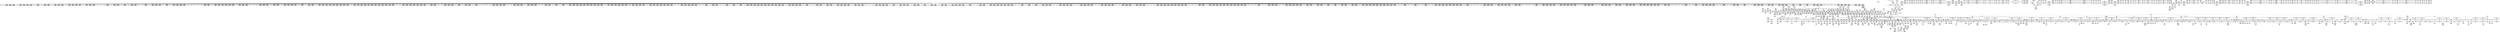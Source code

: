 digraph {
	CE0x54f8f10 [shape=record,shape=Mrecord,label="{CE0x54f8f10|i64*_getelementptr_inbounds_(_11_x_i64_,_11_x_i64_*___llvm_gcov_ctr127,_i64_0,_i64_1)|*Constant*|*SummSource*}"]
	CE0x5594080 [shape=record,shape=Mrecord,label="{CE0x5594080|rcu_read_unlock:_tmp2|*SummSource*}"]
	CE0x54aafe0 [shape=record,shape=Mrecord,label="{CE0x54aafe0|2472:_%struct.cred*,_:_CRE_695,696_}"]
	CE0x5558250 [shape=record,shape=Mrecord,label="{CE0x5558250|task_sid:_tmp25|security/selinux/hooks.c,208}"]
	CE0x5596d60 [shape=record,shape=Mrecord,label="{CE0x5596d60|__preempt_count_add:_entry|*SummSink*}"]
	CE0x554c370 [shape=record,shape=Mrecord,label="{CE0x554c370|2472:_%struct.cred*,_:_CRE_6536,6544_|*MultipleSource*|Function::task_sid&Arg::task::|Function::current_has_perm&Arg::tsk::|Function::selinux_task_getioprio&Arg::p::|security/selinux/hooks.c,208}"]
	CE0x550e8d0 [shape=record,shape=Mrecord,label="{CE0x550e8d0|_ret_void,_!dbg_!27717|include/linux/rcupdate.h,240|*SummSource*}"]
	CE0x549d6f0 [shape=record,shape=Mrecord,label="{CE0x549d6f0|i64*_getelementptr_inbounds_(_11_x_i64_,_11_x_i64_*___llvm_gcov_ctr132,_i64_0,_i64_8)|*Constant*}"]
	CE0x55dcbb0 [shape=record,shape=Mrecord,label="{CE0x55dcbb0|__preempt_count_sub:_bb|*SummSink*}"]
	CE0x5546a30 [shape=record,shape=Mrecord,label="{CE0x5546a30|2472:_%struct.cred*,_:_CRE_6331,6332_}"]
	CE0x5579c40 [shape=record,shape=Mrecord,label="{CE0x5579c40|__preempt_count_sub:_tmp2|*SummSink*}"]
	CE0x5569c10 [shape=record,shape=Mrecord,label="{CE0x5569c10|_ret_i32_%tmp6,_!dbg_!27716|security/selinux/hooks.c,197|*SummSink*}"]
	CE0x54cb3d0 [shape=record,shape=Mrecord,label="{CE0x54cb3d0|current_has_perm:_tmp|*SummSource*}"]
	CE0x55390b0 [shape=record,shape=Mrecord,label="{CE0x55390b0|2472:_%struct.cred*,_:_CRE_2972,2973_}"]
	CE0x54d26f0 [shape=record,shape=Mrecord,label="{CE0x54d26f0|current_sid:_land.lhs.true2|*SummSource*}"]
	CE0x554b070 [shape=record,shape=Mrecord,label="{CE0x554b070|2472:_%struct.cred*,_:_CRE_6480,6484_|*MultipleSource*|Function::task_sid&Arg::task::|Function::current_has_perm&Arg::tsk::|Function::selinux_task_getioprio&Arg::p::|security/selinux/hooks.c,208}"]
	CE0x54ab690 [shape=record,shape=Mrecord,label="{CE0x54ab690|GLOBAL:_lock_acquire|*Constant*|*SummSource*}"]
	CE0x5554da0 [shape=record,shape=Mrecord,label="{CE0x5554da0|task_sid:_tmp14|security/selinux/hooks.c,208}"]
	CE0x5516e10 [shape=record,shape=Mrecord,label="{CE0x5516e10|rcu_read_unlock:_do.body|*SummSource*}"]
	CE0x559b050 [shape=record,shape=Mrecord,label="{CE0x559b050|rcu_read_unlock:_tmp17|include/linux/rcupdate.h,933|*SummSource*}"]
	CE0x5524000 [shape=record,shape=Mrecord,label="{CE0x5524000|2472:_%struct.cred*,_:_CRE_2036,2040_|*MultipleSource*|Function::task_sid&Arg::task::|Function::current_has_perm&Arg::tsk::|Function::selinux_task_getioprio&Arg::p::|security/selinux/hooks.c,208}"]
	CE0x5559a70 [shape=record,shape=Mrecord,label="{CE0x5559a70|task_sid:_tmp9|security/selinux/hooks.c,208|*SummSink*}"]
	CE0x54babe0 [shape=record,shape=Mrecord,label="{CE0x54babe0|_ret_%struct.task_struct*_%tmp4,_!dbg_!27714|./arch/x86/include/asm/current.h,14}"]
	CE0x55f78d0 [shape=record,shape=Mrecord,label="{CE0x55f78d0|i64*_getelementptr_inbounds_(_4_x_i64_,_4_x_i64_*___llvm_gcov_ctr129,_i64_0,_i64_2)|*Constant*|*SummSink*}"]
	CE0x54d7f00 [shape=record,shape=Mrecord,label="{CE0x54d7f00|__rcu_read_lock:_entry|*SummSource*}"]
	CE0x5534460 [shape=record,shape=Mrecord,label="{CE0x5534460|2472:_%struct.cred*,_:_CRE_2907,2908_}"]
	CE0x54c79c0 [shape=record,shape=Mrecord,label="{CE0x54c79c0|current_has_perm:_bb|*SummSource*}"]
	CE0x54fe810 [shape=record,shape=Mrecord,label="{CE0x54fe810|task_sid:_do.body5}"]
	CE0x54f9290 [shape=record,shape=Mrecord,label="{CE0x54f9290|task_sid:_if.then}"]
	CE0x5511070 [shape=record,shape=Mrecord,label="{CE0x5511070|2472:_%struct.cred*,_:_CRE_416,424_|*MultipleSource*|Function::task_sid&Arg::task::|Function::current_has_perm&Arg::tsk::|Function::selinux_task_getioprio&Arg::p::|security/selinux/hooks.c,208}"]
	CE0x5534080 [shape=record,shape=Mrecord,label="{CE0x5534080|2472:_%struct.cred*,_:_CRE_2905,2906_}"]
	CE0x5554b50 [shape=record,shape=Mrecord,label="{CE0x5554b50|i64_6|*Constant*}"]
	CE0x5547870 [shape=record,shape=Mrecord,label="{CE0x5547870|2472:_%struct.cred*,_:_CRE_6343,6344_}"]
	CE0x5532430 [shape=record,shape=Mrecord,label="{CE0x5532430|2472:_%struct.cred*,_:_CRE_2832,2840_|*MultipleSource*|Function::task_sid&Arg::task::|Function::current_has_perm&Arg::tsk::|Function::selinux_task_getioprio&Arg::p::|security/selinux/hooks.c,208}"]
	CE0x5553ec0 [shape=record,shape=Mrecord,label="{CE0x5553ec0|task_sid:_call3|security/selinux/hooks.c,208|*SummSink*}"]
	CE0x5595f80 [shape=record,shape=Mrecord,label="{CE0x5595f80|_call_void_asm_sideeffect_,_memory_,_dirflag_,_fpsr_,_flags_()_#3,_!dbg_!27714,_!srcloc_!27715|include/linux/rcupdate.h,239}"]
	CE0x54cc770 [shape=record,shape=Mrecord,label="{CE0x54cc770|current_sid:_tmp19|security/selinux/hooks.c,218}"]
	CE0x557de20 [shape=record,shape=Mrecord,label="{CE0x557de20|i64*_getelementptr_inbounds_(_4_x_i64_,_4_x_i64_*___llvm_gcov_ctr128,_i64_0,_i64_1)|*Constant*|*SummSink*}"]
	CE0x54bf120 [shape=record,shape=Mrecord,label="{CE0x54bf120|_call_void_mcount()_#3|*SummSink*}"]
	CE0x55144c0 [shape=record,shape=Mrecord,label="{CE0x55144c0|rcu_read_lock:_tmp21|include/linux/rcupdate.h,884|*SummSink*}"]
	CE0x556af10 [shape=record,shape=Mrecord,label="{CE0x556af10|get_current:_bb|*SummSource*}"]
	CE0x550fd90 [shape=record,shape=Mrecord,label="{CE0x550fd90|cred_sid:_tmp3}"]
	CE0x5526ac0 [shape=record,shape=Mrecord,label="{CE0x5526ac0|2472:_%struct.cred*,_:_CRE_2152,2160_|*MultipleSource*|Function::task_sid&Arg::task::|Function::current_has_perm&Arg::tsk::|Function::selinux_task_getioprio&Arg::p::|security/selinux/hooks.c,208}"]
	CE0x5503830 [shape=record,shape=Mrecord,label="{CE0x5503830|rcu_read_unlock:_tmp6|include/linux/rcupdate.h,933|*SummSource*}"]
	CE0x5512840 [shape=record,shape=Mrecord,label="{CE0x5512840|rcu_read_lock:_tobool|include/linux/rcupdate.h,882|*SummSink*}"]
	CE0x556b950 [shape=record,shape=Mrecord,label="{CE0x556b950|task_sid:_call|security/selinux/hooks.c,208|*SummSource*}"]
	CE0x55a81c0 [shape=record,shape=Mrecord,label="{CE0x55a81c0|rcu_read_unlock:_tmp19|include/linux/rcupdate.h,933|*SummSink*}"]
	CE0x5517b10 [shape=record,shape=Mrecord,label="{CE0x5517b10|rcu_read_unlock:_tmp1|*SummSink*}"]
	CE0x5570700 [shape=record,shape=Mrecord,label="{CE0x5570700|_call_void_asm_addl_$1,_%gs:$0_,_*m,ri,*m,_dirflag_,_fpsr_,_flags_(i32*___preempt_count,_i32_%sub,_i32*___preempt_count)_#3,_!dbg_!27717,_!srcloc_!27718|./arch/x86/include/asm/preempt.h,77|*SummSink*}"]
	CE0x55879f0 [shape=record,shape=Mrecord,label="{CE0x55879f0|rcu_read_lock:_tmp20|include/linux/rcupdate.h,882}"]
	CE0x55053c0 [shape=record,shape=Mrecord,label="{CE0x55053c0|rcu_read_lock:_tmp|*SummSource*}"]
	CE0x54adde0 [shape=record,shape=Mrecord,label="{CE0x54adde0|current_sid:_tmp20|security/selinux/hooks.c,218}"]
	CE0x54cf8e0 [shape=record,shape=Mrecord,label="{CE0x54cf8e0|rcu_read_lock:_call|include/linux/rcupdate.h,882}"]
	CE0x55fd270 [shape=record,shape=Mrecord,label="{CE0x55fd270|__preempt_count_add:_tmp4|./arch/x86/include/asm/preempt.h,72}"]
	CE0x5598ff0 [shape=record,shape=Mrecord,label="{CE0x5598ff0|_call_void___preempt_count_sub(i32_1)_#10,_!dbg_!27715|include/linux/rcupdate.h,244|*SummSink*}"]
	CE0x556af80 [shape=record,shape=Mrecord,label="{CE0x556af80|get_current:_bb|*SummSink*}"]
	CE0x54fc4d0 [shape=record,shape=Mrecord,label="{CE0x54fc4d0|rcu_lock_acquire:_map|Function::rcu_lock_acquire&Arg::map::|*SummSource*}"]
	CE0x55e4ec0 [shape=record,shape=Mrecord,label="{CE0x55e4ec0|__preempt_count_sub:_sub|./arch/x86/include/asm/preempt.h,77|*SummSource*}"]
	CE0x5597170 [shape=record,shape=Mrecord,label="{CE0x5597170|rcu_read_unlock:_do.end|*SummSink*}"]
	CE0x5594cd0 [shape=record,shape=Mrecord,label="{CE0x5594cd0|i64*_getelementptr_inbounds_(_4_x_i64_,_4_x_i64_*___llvm_gcov_ctr133,_i64_0,_i64_0)|*Constant*|*SummSource*}"]
	CE0x559b860 [shape=record,shape=Mrecord,label="{CE0x559b860|rcu_read_unlock:_tmp9|include/linux/rcupdate.h,933|*SummSink*}"]
	CE0x54d4730 [shape=record,shape=Mrecord,label="{CE0x54d4730|i8*_getelementptr_inbounds_(_25_x_i8_,_25_x_i8_*_.str3,_i32_0,_i32_0)|*Constant*|*SummSource*}"]
	CE0x5505970 [shape=record,shape=Mrecord,label="{CE0x5505970|__rcu_read_lock:_tmp1|*SummSource*}"]
	CE0x556bd40 [shape=record,shape=Mrecord,label="{CE0x556bd40|GLOBAL:___llvm_gcov_ctr126|Global_var:__llvm_gcov_ctr126|*SummSource*}"]
	CE0x5552a20 [shape=record,shape=Mrecord,label="{CE0x5552a20|task_sid:_tmp10|security/selinux/hooks.c,208|*SummSource*}"]
	CE0x551f690 [shape=record,shape=Mrecord,label="{CE0x551f690|2472:_%struct.cred*,_:_CRE_768,772_|*MultipleSource*|Function::task_sid&Arg::task::|Function::current_has_perm&Arg::tsk::|Function::selinux_task_getioprio&Arg::p::|security/selinux/hooks.c,208}"]
	CE0x54fa4f0 [shape=record,shape=Mrecord,label="{CE0x54fa4f0|rcu_read_lock:_tmp2}"]
	CE0x55cd820 [shape=record,shape=Mrecord,label="{CE0x55cd820|_call_void_lock_release(%struct.lockdep_map*_%map,_i32_1,_i64_ptrtoint_(i8*_blockaddress(_rcu_lock_release,_%__here)_to_i64))_#10,_!dbg_!27716|include/linux/rcupdate.h,423|*SummSink*}"]
	CE0x54f9480 [shape=record,shape=Mrecord,label="{CE0x54f9480|_call_void___rcu_read_lock()_#10,_!dbg_!27710|include/linux/rcupdate.h,879|*SummSource*}"]
	CE0x5538600 [shape=record,shape=Mrecord,label="{CE0x5538600|2472:_%struct.cred*,_:_CRE_2963,2964_}"]
	CE0x54b22b0 [shape=record,shape=Mrecord,label="{CE0x54b22b0|current_sid:_tmp2}"]
	CE0x54bb3f0 [shape=record,shape=Mrecord,label="{CE0x54bb3f0|current_sid:_cred|security/selinux/hooks.c,218|*SummSource*}"]
	CE0x559c4a0 [shape=record,shape=Mrecord,label="{CE0x559c4a0|rcu_read_unlock:_tmp15|include/linux/rcupdate.h,933}"]
	CE0x5554ea0 [shape=record,shape=Mrecord,label="{CE0x5554ea0|task_sid:_tmp14|security/selinux/hooks.c,208|*SummSource*}"]
	CE0x55a9250 [shape=record,shape=Mrecord,label="{CE0x55a9250|rcu_read_unlock:_tmp22|include/linux/rcupdate.h,935|*SummSink*}"]
	CE0x5540340 [shape=record,shape=Mrecord,label="{CE0x5540340|2472:_%struct.cred*,_:_CRE_5992,6000_|*MultipleSource*|Function::task_sid&Arg::task::|Function::current_has_perm&Arg::tsk::|Function::selinux_task_getioprio&Arg::p::|security/selinux/hooks.c,208}"]
	CE0x54ba880 [shape=record,shape=Mrecord,label="{CE0x54ba880|get_current:_entry|*SummSource*}"]
	CE0x553fc20 [shape=record,shape=Mrecord,label="{CE0x553fc20|2472:_%struct.cred*,_:_CRE_5968,5976_|*MultipleSource*|Function::task_sid&Arg::task::|Function::current_has_perm&Arg::tsk::|Function::selinux_task_getioprio&Arg::p::|security/selinux/hooks.c,208}"]
	CE0x5514530 [shape=record,shape=Mrecord,label="{CE0x5514530|rcu_read_lock:_tmp22|include/linux/rcupdate.h,884|*SummSink*}"]
	CE0x54bec10 [shape=record,shape=Mrecord,label="{CE0x54bec10|current_has_perm:_tmp3|*SummSource*}"]
	CE0x55e4ad0 [shape=record,shape=Mrecord,label="{CE0x55e4ad0|rcu_lock_acquire:_tmp6|*SummSink*}"]
	CE0x54d1590 [shape=record,shape=Mrecord,label="{CE0x54d1590|current_sid:_bb|*SummSource*}"]
	CE0x5574990 [shape=record,shape=Mrecord,label="{CE0x5574990|__rcu_read_lock:_tmp2}"]
	CE0x5509d30 [shape=record,shape=Mrecord,label="{CE0x5509d30|rcu_read_lock:_tmp1|*SummSource*}"]
	CE0x54d8b10 [shape=record,shape=Mrecord,label="{CE0x54d8b10|task_sid:_do.body5|*SummSource*}"]
	CE0x55e0c60 [shape=record,shape=Mrecord,label="{CE0x55e0c60|COLLAPSED:_GCMRE___llvm_gcov_ctr134_internal_global_4_x_i64_zeroinitializer:_elem_0:default:}"]
	CE0x55e5400 [shape=record,shape=Mrecord,label="{CE0x55e5400|__preempt_count_add:_tmp1|*SummSource*}"]
	CE0x559e030 [shape=record,shape=Mrecord,label="{CE0x559e030|i64*_getelementptr_inbounds_(_4_x_i64_,_4_x_i64_*___llvm_gcov_ctr130,_i64_0,_i64_1)|*Constant*|*SummSink*}"]
	CE0x5537db0 [shape=record,shape=Mrecord,label="{CE0x5537db0|2472:_%struct.cred*,_:_CRE_2956,2957_}"]
	CE0x556d6f0 [shape=record,shape=Mrecord,label="{CE0x556d6f0|GLOBAL:_task_sid.__warned|Global_var:task_sid.__warned|*SummSink*}"]
	CE0x54afac0 [shape=record,shape=Mrecord,label="{CE0x54afac0|current_has_perm:_tsk|Function::current_has_perm&Arg::tsk::|*SummSink*}"]
	CE0x5511a60 [shape=record,shape=Mrecord,label="{CE0x5511a60|%struct.task_struct*_(%struct.task_struct**)*_asm_movq_%gs:$_1:P_,$0_,_r,im,_dirflag_,_fpsr_,_flags_|*SummSource*}"]
	CE0x55150f0 [shape=record,shape=Mrecord,label="{CE0x55150f0|cred_sid:_bb}"]
	CE0x54aa000 [shape=record,shape=Mrecord,label="{CE0x54aa000|task_sid:_task|Function::task_sid&Arg::task::}"]
	CE0x551fd80 [shape=record,shape=Mrecord,label="{CE0x551fd80|2472:_%struct.cred*,_:_CRE_784,1808_|*MultipleSource*|Function::task_sid&Arg::task::|Function::current_has_perm&Arg::tsk::|Function::selinux_task_getioprio&Arg::p::|security/selinux/hooks.c,208}"]
	CE0x54b2b60 [shape=record,shape=Mrecord,label="{CE0x54b2b60|current_sid:_tmp3|*SummSource*}"]
	CE0x54bf740 [shape=record,shape=Mrecord,label="{CE0x54bf740|_call_void_mcount()_#3}"]
	CE0x5593da0 [shape=record,shape=Mrecord,label="{CE0x5593da0|rcu_lock_acquire:_indirectgoto|*SummSource*}"]
	CE0x5586fc0 [shape=record,shape=Mrecord,label="{CE0x5586fc0|i64*_getelementptr_inbounds_(_11_x_i64_,_11_x_i64_*___llvm_gcov_ctr127,_i64_0,_i64_9)|*Constant*|*SummSink*}"]
	CE0x55ce850 [shape=record,shape=Mrecord,label="{CE0x55ce850|i64_ptrtoint_(i8*_blockaddress(_rcu_lock_release,_%__here)_to_i64)|*Constant*|*SummSink*}"]
	CE0x54cbbe0 [shape=record,shape=Mrecord,label="{CE0x54cbbe0|i64*_getelementptr_inbounds_(_11_x_i64_,_11_x_i64_*___llvm_gcov_ctr127,_i64_0,_i64_0)|*Constant*}"]
	CE0x554e9a0 [shape=record,shape=Mrecord,label="{CE0x554e9a0|2472:_%struct.cred*,_:_CRE_6660,6664_|*MultipleSource*|Function::task_sid&Arg::task::|Function::current_has_perm&Arg::tsk::|Function::selinux_task_getioprio&Arg::p::|security/selinux/hooks.c,208}"]
	CE0x54aedb0 [shape=record,shape=Mrecord,label="{CE0x54aedb0|selinux_task_getioprio:_tmp3|*SummSource*}"]
	CE0x54e7360 [shape=record,shape=Mrecord,label="{CE0x54e7360|task_sid:_if.end}"]
	CE0x556b720 [shape=record,shape=Mrecord,label="{CE0x556b720|task_sid:_call|security/selinux/hooks.c,208}"]
	CE0x554ae40 [shape=record,shape=Mrecord,label="{CE0x554ae40|2472:_%struct.cred*,_:_CRE_6476,6480_|*MultipleSource*|Function::task_sid&Arg::task::|Function::current_has_perm&Arg::tsk::|Function::selinux_task_getioprio&Arg::p::|security/selinux/hooks.c,208}"]
	CE0x54a3340 [shape=record,shape=Mrecord,label="{CE0x54a3340|current_sid:_tobool|security/selinux/hooks.c,218}"]
	CE0x550e7c0 [shape=record,shape=Mrecord,label="{CE0x550e7c0|_ret_void,_!dbg_!27717|include/linux/rcupdate.h,240}"]
	CE0x54e8fe0 [shape=record,shape=Mrecord,label="{CE0x54e8fe0|rcu_read_lock:_tmp10|include/linux/rcupdate.h,882}"]
	CE0x5538d20 [shape=record,shape=Mrecord,label="{CE0x5538d20|2472:_%struct.cred*,_:_CRE_2969,2970_}"]
	CE0x5542dd0 [shape=record,shape=Mrecord,label="{CE0x5542dd0|2472:_%struct.cred*,_:_CRE_6256,6264_|*MultipleSource*|Function::task_sid&Arg::task::|Function::current_has_perm&Arg::tsk::|Function::selinux_task_getioprio&Arg::p::|security/selinux/hooks.c,208}"]
	CE0x54e9110 [shape=record,shape=Mrecord,label="{CE0x54e9110|rcu_read_lock:_tmp10|include/linux/rcupdate.h,882|*SummSource*}"]
	CE0x55a1a90 [shape=record,shape=Mrecord,label="{CE0x55a1a90|0:_i8,_:_GCMR_rcu_read_unlock.__warned_internal_global_i8_0,_section_.data.unlikely_,_align_1:_elem_0:default:}"]
	CE0x54fd740 [shape=record,shape=Mrecord,label="{CE0x54fd740|get_current:_tmp4|./arch/x86/include/asm/current.h,14|*SummSource*}"]
	CE0x55a4c90 [shape=record,shape=Mrecord,label="{CE0x55a4c90|rcu_read_unlock:_tmp18|include/linux/rcupdate.h,933|*SummSink*}"]
	CE0x5506540 [shape=record,shape=Mrecord,label="{CE0x5506540|rcu_read_lock:_tmp5|include/linux/rcupdate.h,882|*SummSource*}"]
	CE0x5504560 [shape=record,shape=Mrecord,label="{CE0x5504560|rcu_read_unlock:_tmp7|include/linux/rcupdate.h,933}"]
	CE0x55479a0 [shape=record,shape=Mrecord,label="{CE0x55479a0|2472:_%struct.cred*,_:_CRE_6344,6345_}"]
	CE0x559fce0 [shape=record,shape=Mrecord,label="{CE0x559fce0|rcu_read_unlock:_tmp11|include/linux/rcupdate.h,933}"]
	CE0x556a5e0 [shape=record,shape=Mrecord,label="{CE0x556a5e0|rcu_read_unlock:_entry|*SummSource*}"]
	CE0x5574360 [shape=record,shape=Mrecord,label="{CE0x5574360|i64*_getelementptr_inbounds_(_4_x_i64_,_4_x_i64_*___llvm_gcov_ctr134,_i64_0,_i64_1)|*Constant*|*SummSource*}"]
	CE0x54c9f60 [shape=record,shape=Mrecord,label="{CE0x54c9f60|current_sid:_call4|security/selinux/hooks.c,218}"]
	CE0x553c090 [shape=record,shape=Mrecord,label="{CE0x553c090|2472:_%struct.cred*,_:_CRE_3116,3120_|*MultipleSource*|Function::task_sid&Arg::task::|Function::current_has_perm&Arg::tsk::|Function::selinux_task_getioprio&Arg::p::|security/selinux/hooks.c,208}"]
	CE0x55467d0 [shape=record,shape=Mrecord,label="{CE0x55467d0|2472:_%struct.cred*,_:_CRE_6329,6330_}"]
	CE0x5507af0 [shape=record,shape=Mrecord,label="{CE0x5507af0|COLLAPSED:_GCMRE___llvm_gcov_ctr131_internal_global_2_x_i64_zeroinitializer:_elem_0:default:}"]
	CE0x54c8e20 [shape=record,shape=Mrecord,label="{CE0x54c8e20|i64*_getelementptr_inbounds_(_13_x_i64_,_13_x_i64_*___llvm_gcov_ctr126,_i64_0,_i64_1)|*Constant*|*SummSource*}"]
	CE0x55e93a0 [shape=record,shape=Mrecord,label="{CE0x55e93a0|__rcu_read_unlock:_tmp5|include/linux/rcupdate.h,244|*SummSink*}"]
	CE0x54e8090 [shape=record,shape=Mrecord,label="{CE0x54e8090|current_sid:_tmp21|security/selinux/hooks.c,218|*SummSource*}"]
	CE0x54d82a0 [shape=record,shape=Mrecord,label="{CE0x54d82a0|2472:_%struct.cred*,_:_CRE_32,40_|*MultipleSource*|Function::task_sid&Arg::task::|Function::current_has_perm&Arg::tsk::|Function::selinux_task_getioprio&Arg::p::|security/selinux/hooks.c,208}"]
	CE0x5543d70 [shape=record,shape=Mrecord,label="{CE0x5543d70|2472:_%struct.cred*,_:_CRE_6293,6294_}"]
	CE0x55a6ab0 [shape=record,shape=Mrecord,label="{CE0x55a6ab0|i64*_getelementptr_inbounds_(_4_x_i64_,_4_x_i64_*___llvm_gcov_ctr133,_i64_0,_i64_2)|*Constant*}"]
	CE0x5596600 [shape=record,shape=Mrecord,label="{CE0x5596600|__preempt_count_add:_val|Function::__preempt_count_add&Arg::val::|*SummSource*}"]
	CE0x55094d0 [shape=record,shape=Mrecord,label="{CE0x55094d0|rcu_read_lock:_tmp3|*SummSink*}"]
	CE0x54f74e0 [shape=record,shape=Mrecord,label="{CE0x54f74e0|cred_sid:_security|security/selinux/hooks.c,196}"]
	CE0x559e850 [shape=record,shape=Mrecord,label="{CE0x559e850|i64*_getelementptr_inbounds_(_4_x_i64_,_4_x_i64_*___llvm_gcov_ctr133,_i64_0,_i64_1)|*Constant*|*SummSink*}"]
	CE0x54ece10 [shape=record,shape=Mrecord,label="{CE0x54ece10|current_sid:_tmp22|security/selinux/hooks.c,218}"]
	CE0x557ba50 [shape=record,shape=Mrecord,label="{CE0x557ba50|rcu_lock_release:_tmp6|*SummSource*}"]
	CE0x54c1830 [shape=record,shape=Mrecord,label="{CE0x54c1830|GLOBAL:___llvm_gcov_ctr125|Global_var:__llvm_gcov_ctr125}"]
	CE0x54b0ea0 [shape=record,shape=Mrecord,label="{CE0x54b0ea0|current_has_perm:_tsk|Function::current_has_perm&Arg::tsk::}"]
	CE0x5506a40 [shape=record,shape=Mrecord,label="{CE0x5506a40|task_sid:_tmp1|*SummSink*}"]
	CE0x554d8d0 [shape=record,shape=Mrecord,label="{CE0x554d8d0|2472:_%struct.cred*,_:_CRE_6616,6624_|*MultipleSource*|Function::task_sid&Arg::task::|Function::current_has_perm&Arg::tsk::|Function::selinux_task_getioprio&Arg::p::|security/selinux/hooks.c,208}"]
	CE0x55a8ff0 [shape=record,shape=Mrecord,label="{CE0x55a8ff0|i64*_getelementptr_inbounds_(_11_x_i64_,_11_x_i64_*___llvm_gcov_ctr132,_i64_0,_i64_10)|*Constant*|*SummSink*}"]
	CE0x552eb00 [shape=record,shape=Mrecord,label="{CE0x552eb00|2472:_%struct.cred*,_:_CRE_2656,2664_|*MultipleSource*|Function::task_sid&Arg::task::|Function::current_has_perm&Arg::tsk::|Function::selinux_task_getioprio&Arg::p::|security/selinux/hooks.c,208}"]
	CE0x550b390 [shape=record,shape=Mrecord,label="{CE0x550b390|2472:_%struct.cred*,_:_CRE_200,208_|*MultipleSource*|Function::task_sid&Arg::task::|Function::current_has_perm&Arg::tsk::|Function::selinux_task_getioprio&Arg::p::|security/selinux/hooks.c,208}"]
	CE0x557ac90 [shape=record,shape=Mrecord,label="{CE0x557ac90|rcu_lock_release:_tmp|*SummSink*}"]
	CE0x5599100 [shape=record,shape=Mrecord,label="{CE0x5599100|i64*_getelementptr_inbounds_(_4_x_i64_,_4_x_i64_*___llvm_gcov_ctr130,_i64_0,_i64_0)|*Constant*|*SummSource*}"]
	CE0x55383a0 [shape=record,shape=Mrecord,label="{CE0x55383a0|2472:_%struct.cred*,_:_CRE_2961,2962_}"]
	CE0x5579ee0 [shape=record,shape=Mrecord,label="{CE0x5579ee0|void_(i32*,_i32,_i32*)*_asm_addl_$1,_%gs:$0_,_*m,ri,*m,_dirflag_,_fpsr_,_flags_}"]
	CE0x5545270 [shape=record,shape=Mrecord,label="{CE0x5545270|2472:_%struct.cred*,_:_CRE_6311,6312_}"]
	CE0x54bb280 [shape=record,shape=Mrecord,label="{CE0x54bb280|current_sid:_cred|security/selinux/hooks.c,218}"]
	CE0x555c180 [shape=record,shape=Mrecord,label="{CE0x555c180|rcu_read_lock:_call3|include/linux/rcupdate.h,882|*SummSource*}"]
	CE0x54a4dd0 [shape=record,shape=Mrecord,label="{CE0x54a4dd0|i64*_getelementptr_inbounds_(_11_x_i64_,_11_x_i64_*___llvm_gcov_ctr125,_i64_0,_i64_9)|*Constant*|*SummSource*}"]
	CE0x55e9120 [shape=record,shape=Mrecord,label="{CE0x55e9120|i64*_getelementptr_inbounds_(_4_x_i64_,_4_x_i64_*___llvm_gcov_ctr129,_i64_0,_i64_2)|*Constant*|*SummSource*}"]
	CE0x54fc8f0 [shape=record,shape=Mrecord,label="{CE0x54fc8f0|task_sid:_do.body|*SummSink*}"]
	CE0x55ce070 [shape=record,shape=Mrecord,label="{CE0x55ce070|GLOBAL:_lock_release|*Constant*|*SummSink*}"]
	CE0x54eb430 [shape=record,shape=Mrecord,label="{CE0x54eb430|__rcu_read_lock:_tmp}"]
	CE0x54c4580 [shape=record,shape=Mrecord,label="{CE0x54c4580|current_sid:_tmp4|security/selinux/hooks.c,218}"]
	CE0x559a900 [shape=record,shape=Mrecord,label="{CE0x559a900|i64*_getelementptr_inbounds_(_11_x_i64_,_11_x_i64_*___llvm_gcov_ctr132,_i64_0,_i64_8)|*Constant*|*SummSource*}"]
	CE0x5593240 [shape=record,shape=Mrecord,label="{CE0x5593240|i64*_getelementptr_inbounds_(_4_x_i64_,_4_x_i64_*___llvm_gcov_ctr130,_i64_0,_i64_2)|*Constant*}"]
	"CONST[source:2(external),value:2(dynamic)][purpose:{subject}]"
	CE0x5543e70 [shape=record,shape=Mrecord,label="{CE0x5543e70|2472:_%struct.cred*,_:_CRE_6294,6295_}"]
	CE0x549d080 [shape=record,shape=Mrecord,label="{CE0x549d080|task_sid:_tmp|*SummSink*}"]
	CE0x559d810 [shape=record,shape=Mrecord,label="{CE0x559d810|GLOBAL:___preempt_count_add|*Constant*|*SummSink*}"]
	CE0x5515850 [shape=record,shape=Mrecord,label="{CE0x5515850|cred_sid:_tmp5|security/selinux/hooks.c,196|*SummSink*}"]
	CE0x5546440 [shape=record,shape=Mrecord,label="{CE0x5546440|2472:_%struct.cred*,_:_CRE_6326,6327_}"]
	CE0x5502c00 [shape=record,shape=Mrecord,label="{CE0x5502c00|rcu_read_lock:_tobool1|include/linux/rcupdate.h,882|*SummSource*}"]
	CE0x54f7820 [shape=record,shape=Mrecord,label="{CE0x54f7820|2472:_%struct.cred*,_:_CRE_8,16_|*MultipleSource*|Function::task_sid&Arg::task::|Function::current_has_perm&Arg::tsk::|Function::selinux_task_getioprio&Arg::p::|security/selinux/hooks.c,208}"]
	CE0x559b6c0 [shape=record,shape=Mrecord,label="{CE0x559b6c0|__rcu_read_lock:_tmp6|include/linux/rcupdate.h,240|*SummSink*}"]
	CE0x5541ff0 [shape=record,shape=Mrecord,label="{CE0x5541ff0|2472:_%struct.cred*,_:_CRE_6208,6216_|*MultipleSource*|Function::task_sid&Arg::task::|Function::current_has_perm&Arg::tsk::|Function::selinux_task_getioprio&Arg::p::|security/selinux/hooks.c,208}"]
	CE0x5511cb0 [shape=record,shape=Mrecord,label="{CE0x5511cb0|2472:_%struct.cred*,_:_CRE_88,92_|*MultipleSource*|Function::task_sid&Arg::task::|Function::current_has_perm&Arg::tsk::|Function::selinux_task_getioprio&Arg::p::|security/selinux/hooks.c,208}"]
	CE0x54c1780 [shape=record,shape=Mrecord,label="{CE0x54c1780|i64_0|*Constant*|*SummSink*}"]
	CE0x5516ea0 [shape=record,shape=Mrecord,label="{CE0x5516ea0|rcu_read_unlock:_do.body|*SummSink*}"]
	CE0x551e7c0 [shape=record,shape=Mrecord,label="{CE0x551e7c0|2472:_%struct.cred*,_:_CRE_704,712_|*MultipleSource*|Function::task_sid&Arg::task::|Function::current_has_perm&Arg::tsk::|Function::selinux_task_getioprio&Arg::p::|security/selinux/hooks.c,208}"]
	CE0x559cd60 [shape=record,shape=Mrecord,label="{CE0x559cd60|rcu_read_unlock:_tmp|*SummSource*}"]
	CE0x6035c30 [shape=record,shape=Mrecord,label="{CE0x6035c30|current_has_perm:_perms|Function::current_has_perm&Arg::perms::|*SummSink*}"]
	CE0x54c2ff0 [shape=record,shape=Mrecord,label="{CE0x54c2ff0|_ret_i32_%tmp24,_!dbg_!27742|security/selinux/hooks.c,220|*SummSource*}"]
	CE0x54b5ed0 [shape=record,shape=Mrecord,label="{CE0x54b5ed0|avc_has_perm:_tsid|Function::avc_has_perm&Arg::tsid::|*SummSource*}"]
	CE0x55031b0 [shape=record,shape=Mrecord,label="{CE0x55031b0|i64*_getelementptr_inbounds_(_11_x_i64_,_11_x_i64_*___llvm_gcov_ctr127,_i64_0,_i64_8)|*Constant*|*SummSink*}"]
	CE0x552c340 [shape=record,shape=Mrecord,label="{CE0x552c340|2472:_%struct.cred*,_:_CRE_2527,2528_}"]
	CE0x54f93d0 [shape=record,shape=Mrecord,label="{CE0x54f93d0|task_sid:_if.then|*SummSink*}"]
	CE0x55a1c50 [shape=record,shape=Mrecord,label="{CE0x55a1c50|i64*_getelementptr_inbounds_(_4_x_i64_,_4_x_i64_*___llvm_gcov_ctr130,_i64_0,_i64_1)|*Constant*}"]
	CE0x5526d20 [shape=record,shape=Mrecord,label="{CE0x5526d20|2472:_%struct.cred*,_:_CRE_2160,2168_|*MultipleSource*|Function::task_sid&Arg::task::|Function::current_has_perm&Arg::tsk::|Function::selinux_task_getioprio&Arg::p::|security/selinux/hooks.c,208}"]
	CE0x553f9c0 [shape=record,shape=Mrecord,label="{CE0x553f9c0|2472:_%struct.cred*,_:_CRE_5960,5968_|*MultipleSource*|Function::task_sid&Arg::task::|Function::current_has_perm&Arg::tsk::|Function::selinux_task_getioprio&Arg::p::|security/selinux/hooks.c,208}"]
	CE0x55fd2e0 [shape=record,shape=Mrecord,label="{CE0x55fd2e0|__preempt_count_add:_tmp4|./arch/x86/include/asm/preempt.h,72|*SummSource*}"]
	CE0x55004f0 [shape=record,shape=Mrecord,label="{CE0x55004f0|i64*_getelementptr_inbounds_(_4_x_i64_,_4_x_i64_*___llvm_gcov_ctr129,_i64_0,_i64_3)|*Constant*|*SummSink*}"]
	CE0x54fc740 [shape=record,shape=Mrecord,label="{CE0x54fc740|task_sid:_do.body}"]
	CE0x552f940 [shape=record,shape=Mrecord,label="{CE0x552f940|2472:_%struct.cred*,_:_CRE_2696,2704_|*MultipleSource*|Function::task_sid&Arg::task::|Function::current_has_perm&Arg::tsk::|Function::selinux_task_getioprio&Arg::p::|security/selinux/hooks.c,208}"]
	CE0x5506ce0 [shape=record,shape=Mrecord,label="{CE0x5506ce0|i64*_getelementptr_inbounds_(_13_x_i64_,_13_x_i64_*___llvm_gcov_ctr126,_i64_0,_i64_1)|*Constant*}"]
	CE0x5535420 [shape=record,shape=Mrecord,label="{CE0x5535420|2472:_%struct.cred*,_:_CRE_2921,2922_}"]
	CE0x54a8d40 [shape=record,shape=Mrecord,label="{CE0x54a8d40|_call_void_mcount()_#3|*SummSource*}"]
	CE0x54d5e10 [shape=record,shape=Mrecord,label="{CE0x54d5e10|current_sid:_land.lhs.true|*SummSource*}"]
	CE0x5555c20 [shape=record,shape=Mrecord,label="{CE0x5555c20|task_sid:_tmp17|security/selinux/hooks.c,208}"]
	CE0x701fa50 [shape=record,shape=Mrecord,label="{CE0x701fa50|current_has_perm:_entry}"]
	CE0x54bab40 [shape=record,shape=Mrecord,label="{CE0x54bab40|_ret_%struct.task_struct*_%tmp4,_!dbg_!27714|./arch/x86/include/asm/current.h,14|*SummSource*}"]
	CE0x550ecc0 [shape=record,shape=Mrecord,label="{CE0x550ecc0|rcu_read_unlock:_do.body}"]
	CE0x55238b0 [shape=record,shape=Mrecord,label="{CE0x55238b0|2472:_%struct.cred*,_:_CRE_2016,2020_|*MultipleSource*|Function::task_sid&Arg::task::|Function::current_has_perm&Arg::tsk::|Function::selinux_task_getioprio&Arg::p::|security/selinux/hooks.c,208}"]
	CE0x5509a60 [shape=record,shape=Mrecord,label="{CE0x5509a60|i64_1|*Constant*}"]
	CE0x5570050 [shape=record,shape=Mrecord,label="{CE0x5570050|__rcu_read_unlock:_tmp6|include/linux/rcupdate.h,245|*SummSink*}"]
	CE0x5520210 [shape=record,shape=Mrecord,label="{CE0x5520210|2472:_%struct.cred*,_:_CRE_1816,1817_|*MultipleSource*|Function::task_sid&Arg::task::|Function::current_has_perm&Arg::tsk::|Function::selinux_task_getioprio&Arg::p::|security/selinux/hooks.c,208}"]
	CE0x5572850 [shape=record,shape=Mrecord,label="{CE0x5572850|__preempt_count_sub:_tmp7|./arch/x86/include/asm/preempt.h,78}"]
	CE0x555ca80 [shape=record,shape=Mrecord,label="{CE0x555ca80|rcu_read_unlock:_tmp13|include/linux/rcupdate.h,933|*SummSource*}"]
	CE0x5543060 [shape=record,shape=Mrecord,label="{CE0x5543060|2472:_%struct.cred*,_:_CRE_6264,6280_|*MultipleSource*|Function::task_sid&Arg::task::|Function::current_has_perm&Arg::tsk::|Function::selinux_task_getioprio&Arg::p::|security/selinux/hooks.c,208}"]
	CE0x54c1110 [shape=record,shape=Mrecord,label="{CE0x54c1110|i64_5|*Constant*}"]
	CE0x5545d20 [shape=record,shape=Mrecord,label="{CE0x5545d20|2472:_%struct.cred*,_:_CRE_6320,6321_}"]
	CE0x5540a30 [shape=record,shape=Mrecord,label="{CE0x5540a30|2472:_%struct.cred*,_:_CRE_6136,6140_|*MultipleSource*|Function::task_sid&Arg::task::|Function::current_has_perm&Arg::tsk::|Function::selinux_task_getioprio&Arg::p::|security/selinux/hooks.c,208}"]
	CE0x556daa0 [shape=record,shape=Mrecord,label="{CE0x556daa0|0:_i8,_:_GCMR_task_sid.__warned_internal_global_i8_0,_section_.data.unlikely_,_align_1:_elem_0:default:}"]
	CE0x54b9b20 [shape=record,shape=Mrecord,label="{CE0x54b9b20|_call_void_mcount()_#3|*SummSource*}"]
	CE0x559e4f0 [shape=record,shape=Mrecord,label="{CE0x559e4f0|rcu_read_unlock:_tmp5|include/linux/rcupdate.h,933|*SummSink*}"]
	CE0x54c1910 [shape=record,shape=Mrecord,label="{CE0x54c1910|GLOBAL:___llvm_gcov_ctr125|Global_var:__llvm_gcov_ctr125|*SummSink*}"]
	CE0x55a2410 [shape=record,shape=Mrecord,label="{CE0x55a2410|rcu_lock_acquire:_tmp4|include/linux/rcupdate.h,418|*SummSink*}"]
	CE0x557ceb0 [shape=record,shape=Mrecord,label="{CE0x557ceb0|__rcu_read_unlock:_tmp4|include/linux/rcupdate.h,244}"]
	CE0x5504d00 [shape=record,shape=Mrecord,label="{CE0x5504d00|i64*_getelementptr_inbounds_(_11_x_i64_,_11_x_i64_*___llvm_gcov_ctr127,_i64_0,_i64_0)|*Constant*|*SummSink*}"]
	CE0x5508fb0 [shape=record,shape=Mrecord,label="{CE0x5508fb0|2472:_%struct.cred*,_:_CRE_112,116_|*MultipleSource*|Function::task_sid&Arg::task::|Function::current_has_perm&Arg::tsk::|Function::selinux_task_getioprio&Arg::p::|security/selinux/hooks.c,208}"]
	CE0x54f8e70 [shape=record,shape=Mrecord,label="{CE0x54f8e70|i64*_getelementptr_inbounds_(_11_x_i64_,_11_x_i64_*___llvm_gcov_ctr127,_i64_0,_i64_1)|*Constant*}"]
	CE0x54b9580 [shape=record,shape=Mrecord,label="{CE0x54b9580|__preempt_count_add:_tmp7|./arch/x86/include/asm/preempt.h,73}"]
	CE0x54d83b0 [shape=record,shape=Mrecord,label="{CE0x54d83b0|2472:_%struct.cred*,_:_CRE_48,56_|*MultipleSource*|Function::task_sid&Arg::task::|Function::current_has_perm&Arg::tsk::|Function::selinux_task_getioprio&Arg::p::|security/selinux/hooks.c,208}"]
	CE0x551b070 [shape=record,shape=Mrecord,label="{CE0x551b070|2472:_%struct.cred*,_:_CRE_640,644_|*MultipleSource*|Function::task_sid&Arg::task::|Function::current_has_perm&Arg::tsk::|Function::selinux_task_getioprio&Arg::p::|security/selinux/hooks.c,208}"]
	CE0x54bb0f0 [shape=record,shape=Mrecord,label="{CE0x54bb0f0|i32_78|*Constant*|*SummSink*}"]
	CE0x54c8140 [shape=record,shape=Mrecord,label="{CE0x54c8140|current_sid:_tmp1|*SummSource*}"]
	CE0x549df50 [shape=record,shape=Mrecord,label="{CE0x549df50|current_sid:_tmp11|security/selinux/hooks.c,218|*SummSource*}"]
	CE0x5515670 [shape=record,shape=Mrecord,label="{CE0x5515670|i32_1|*Constant*}"]
	CE0x55847f0 [shape=record,shape=Mrecord,label="{CE0x55847f0|i64*_getelementptr_inbounds_(_4_x_i64_,_4_x_i64_*___llvm_gcov_ctr135,_i64_0,_i64_0)|*Constant*|*SummSink*}"]
	CE0x54ba960 [shape=record,shape=Mrecord,label="{CE0x54ba960|get_current:_entry|*SummSink*}"]
	CE0x5538140 [shape=record,shape=Mrecord,label="{CE0x5538140|2472:_%struct.cred*,_:_CRE_2959,2960_}"]
	CE0x556c550 [shape=record,shape=Mrecord,label="{CE0x556c550|GLOBAL:___llvm_gcov_ctr126|Global_var:__llvm_gcov_ctr126|*SummSink*}"]
	CE0x54d99b0 [shape=record,shape=Mrecord,label="{CE0x54d99b0|current_sid:_tmp16|security/selinux/hooks.c,218|*SummSink*}"]
	CE0x5595e00 [shape=record,shape=Mrecord,label="{CE0x5595e00|_ret_void,_!dbg_!27719|./arch/x86/include/asm/preempt.h,73|*SummSink*}"]
	CE0x54a6600 [shape=record,shape=Mrecord,label="{CE0x54a6600|i64*_getelementptr_inbounds_(_11_x_i64_,_11_x_i64_*___llvm_gcov_ctr125,_i64_0,_i64_8)|*Constant*|*SummSource*}"]
	CE0x558a080 [shape=record,shape=Mrecord,label="{CE0x558a080|GLOBAL:_rcu_read_lock.__warned|Global_var:rcu_read_lock.__warned|*SummSink*}"]
	CE0x550a500 [shape=record,shape=Mrecord,label="{CE0x550a500|cred_sid:_tmp2}"]
	CE0x5592f90 [shape=record,shape=Mrecord,label="{CE0x5592f90|rcu_lock_acquire:_tmp2|*SummSink*}"]
	CE0x5562c70 [shape=record,shape=Mrecord,label="{CE0x5562c70|_call_void_mcount()_#3}"]
	CE0x5550740 [shape=record,shape=Mrecord,label="{CE0x5550740|2472:_%struct.cred*,_:_CRE_10576,10584_|*MultipleSource*|Function::task_sid&Arg::task::|Function::current_has_perm&Arg::tsk::|Function::selinux_task_getioprio&Arg::p::|security/selinux/hooks.c,208}"]
	CE0x54c13b0 [shape=record,shape=Mrecord,label="{CE0x54c13b0|i64_5|*Constant*|*SummSink*}"]
	CE0x54ec4d0 [shape=record,shape=Mrecord,label="{CE0x54ec4d0|i32_22|*Constant*|*SummSource*}"]
	CE0x55885a0 [shape=record,shape=Mrecord,label="{CE0x55885a0|i64*_getelementptr_inbounds_(_11_x_i64_,_11_x_i64_*___llvm_gcov_ctr127,_i64_0,_i64_10)|*Constant*|*SummSource*}"]
	CE0x5548580 [shape=record,shape=Mrecord,label="{CE0x5548580|2472:_%struct.cred*,_:_CRE_6354,6355_}"]
	CE0x5529ed0 [shape=record,shape=Mrecord,label="{CE0x5529ed0|2472:_%struct.cred*,_:_CRE_2392,2400_|*MultipleSource*|Function::task_sid&Arg::task::|Function::current_has_perm&Arg::tsk::|Function::selinux_task_getioprio&Arg::p::|security/selinux/hooks.c,208}"]
	CE0x554e280 [shape=record,shape=Mrecord,label="{CE0x554e280|2472:_%struct.cred*,_:_CRE_6644,6648_|*MultipleSource*|Function::task_sid&Arg::task::|Function::current_has_perm&Arg::tsk::|Function::selinux_task_getioprio&Arg::p::|security/selinux/hooks.c,208}"]
	CE0x558d920 [shape=record,shape=Mrecord,label="{CE0x558d920|rcu_read_lock:_do.end}"]
	CE0x54ac940 [shape=record,shape=Mrecord,label="{CE0x54ac940|current_sid:_tmp8|security/selinux/hooks.c,218}"]
	CE0x55d7e10 [shape=record,shape=Mrecord,label="{CE0x55d7e10|__preempt_count_sub:_tmp1|*SummSink*}"]
	CE0x551e560 [shape=record,shape=Mrecord,label="{CE0x551e560|2472:_%struct.cred*,_:_CRE_702,703_}"]
	CE0x5527900 [shape=record,shape=Mrecord,label="{CE0x5527900|2472:_%struct.cred*,_:_CRE_2264,2272_|*MultipleSource*|Function::task_sid&Arg::task::|Function::current_has_perm&Arg::tsk::|Function::selinux_task_getioprio&Arg::p::|security/selinux/hooks.c,208}"]
	CE0x5551d30 [shape=record,shape=Mrecord,label="{CE0x5551d30|2472:_%struct.cred*,_:_CRE_10632,10640_|*MultipleSource*|Function::task_sid&Arg::task::|Function::current_has_perm&Arg::tsk::|Function::selinux_task_getioprio&Arg::p::|security/selinux/hooks.c,208}"]
	CE0x54d05f0 [shape=record,shape=Mrecord,label="{CE0x54d05f0|GLOBAL:_rcu_read_lock.__warned|Global_var:rcu_read_lock.__warned}"]
	CE0x54fd530 [shape=record,shape=Mrecord,label="{CE0x54fd530|2472:_%struct.cred*,_:_CRE_376,384_|*MultipleSource*|Function::task_sid&Arg::task::|Function::current_has_perm&Arg::tsk::|Function::selinux_task_getioprio&Arg::p::|security/selinux/hooks.c,208}"]
	CE0x54c2870 [shape=record,shape=Mrecord,label="{CE0x54c2870|GLOBAL:_current_sid|*Constant*|*SummSource*}"]
	CE0x5593f10 [shape=record,shape=Mrecord,label="{CE0x5593f10|rcu_lock_acquire:_indirectgoto|*SummSink*}"]
	CE0x54ba6c0 [shape=record,shape=Mrecord,label="{CE0x54ba6c0|GLOBAL:_get_current|*Constant*|*SummSink*}"]
	CE0x55371d0 [shape=record,shape=Mrecord,label="{CE0x55371d0|2472:_%struct.cred*,_:_CRE_2946,2947_}"]
	CE0x54ab2c0 [shape=record,shape=Mrecord,label="{CE0x54ab2c0|_ret_i32_%call7,_!dbg_!27749|security/selinux/hooks.c,210}"]
	CE0x552da60 [shape=record,shape=Mrecord,label="{CE0x552da60|2472:_%struct.cred*,_:_CRE_2594,2596_|*MultipleSource*|Function::task_sid&Arg::task::|Function::current_has_perm&Arg::tsk::|Function::selinux_task_getioprio&Arg::p::|security/selinux/hooks.c,208}"]
	CE0x554e020 [shape=record,shape=Mrecord,label="{CE0x554e020|2472:_%struct.cred*,_:_CRE_6640,6644_|*MultipleSource*|Function::task_sid&Arg::task::|Function::current_has_perm&Arg::tsk::|Function::selinux_task_getioprio&Arg::p::|security/selinux/hooks.c,208}"]
	CE0x54ecc90 [shape=record,shape=Mrecord,label="{CE0x54ecc90|COLLAPSED:_CMRE:_elem_0::|security/selinux/hooks.c,218}"]
	CE0x555f000 [shape=record,shape=Mrecord,label="{CE0x555f000|rcu_read_lock:_tmp17|include/linux/rcupdate.h,882|*SummSink*}"]
	CE0x5519a20 [shape=record,shape=Mrecord,label="{CE0x5519a20|2472:_%struct.cred*,_:_CRE_460,464_|*MultipleSource*|Function::task_sid&Arg::task::|Function::current_has_perm&Arg::tsk::|Function::selinux_task_getioprio&Arg::p::|security/selinux/hooks.c,208}"]
	CE0x54ad260 [shape=record,shape=Mrecord,label="{CE0x54ad260|i64*_getelementptr_inbounds_(_11_x_i64_,_11_x_i64_*___llvm_gcov_ctr125,_i64_0,_i64_1)|*Constant*|*SummSource*}"]
	CE0x553be30 [shape=record,shape=Mrecord,label="{CE0x553be30|2472:_%struct.cred*,_:_CRE_3112,3116_|*MultipleSource*|Function::task_sid&Arg::task::|Function::current_has_perm&Arg::tsk::|Function::selinux_task_getioprio&Arg::p::|security/selinux/hooks.c,208}"]
	CE0x5574fd0 [shape=record,shape=Mrecord,label="{CE0x5574fd0|i64*_getelementptr_inbounds_(_4_x_i64_,_4_x_i64_*___llvm_gcov_ctr133,_i64_0,_i64_0)|*Constant*|*SummSink*}"]
	CE0x5536000 [shape=record,shape=Mrecord,label="{CE0x5536000|2472:_%struct.cred*,_:_CRE_2931,2932_}"]
	CE0x54cd320 [shape=record,shape=Mrecord,label="{CE0x54cd320|2472:_%struct.cred*,_:_CRE_480,488_|*MultipleSource*|Function::task_sid&Arg::task::|Function::current_has_perm&Arg::tsk::|Function::selinux_task_getioprio&Arg::p::|security/selinux/hooks.c,208}"]
	CE0x5521540 [shape=record,shape=Mrecord,label="{CE0x5521540|2472:_%struct.cred*,_:_CRE_1880,1888_|*MultipleSource*|Function::task_sid&Arg::task::|Function::current_has_perm&Arg::tsk::|Function::selinux_task_getioprio&Arg::p::|security/selinux/hooks.c,208}"]
	CE0x54a4f60 [shape=record,shape=Mrecord,label="{CE0x54a4f60|i64*_getelementptr_inbounds_(_11_x_i64_,_11_x_i64_*___llvm_gcov_ctr125,_i64_0,_i64_9)|*Constant*|*SummSink*}"]
	CE0x551b9f0 [shape=record,shape=Mrecord,label="{CE0x551b9f0|2472:_%struct.cred*,_:_CRE_656,660_|*MultipleSource*|Function::task_sid&Arg::task::|Function::current_has_perm&Arg::tsk::|Function::selinux_task_getioprio&Arg::p::|security/selinux/hooks.c,208}"]
	CE0x54bf810 [shape=record,shape=Mrecord,label="{CE0x54bf810|_call_void_mcount()_#3|*SummSource*}"]
	CE0x559eda0 [shape=record,shape=Mrecord,label="{CE0x559eda0|_call_void_lock_acquire(%struct.lockdep_map*_%map,_i32_0,_i32_0,_i32_2,_i32_0,_%struct.lockdep_map*_null,_i64_ptrtoint_(i8*_blockaddress(_rcu_lock_acquire,_%__here)_to_i64))_#10,_!dbg_!27716|include/linux/rcupdate.h,418|*SummSource*}"]
	CE0x55e1100 [shape=record,shape=Mrecord,label="{CE0x55e1100|__rcu_read_unlock:_tmp|*SummSource*}"]
	CE0x5579750 [shape=record,shape=Mrecord,label="{CE0x5579750|i64*_getelementptr_inbounds_(_4_x_i64_,_4_x_i64_*___llvm_gcov_ctr129,_i64_0,_i64_0)|*Constant*}"]
	CE0x55a58e0 [shape=record,shape=Mrecord,label="{CE0x55a58e0|__rcu_read_unlock:_tmp1|*SummSink*}"]
	CE0x557a140 [shape=record,shape=Mrecord,label="{CE0x557a140|_call_void_asm_addl_$1,_%gs:$0_,_*m,ri,*m,_dirflag_,_fpsr_,_flags_(i32*___preempt_count,_i32_%val,_i32*___preempt_count)_#3,_!dbg_!27714,_!srcloc_!27717|./arch/x86/include/asm/preempt.h,72|*SummSource*}"]
	CE0x5587b70 [shape=record,shape=Mrecord,label="{CE0x5587b70|rcu_read_lock:_tmp20|include/linux/rcupdate.h,882|*SummSource*}"]
	CE0x54b51a0 [shape=record,shape=Mrecord,label="{CE0x54b51a0|avc_has_perm:_entry}"]
	CE0x561af90 [shape=record,shape=Mrecord,label="{CE0x561af90|__preempt_count_sub:_do.end}"]
	CE0x5545140 [shape=record,shape=Mrecord,label="{CE0x5545140|2472:_%struct.cred*,_:_CRE_6310,6311_}"]
	CE0x55f81e0 [shape=record,shape=Mrecord,label="{CE0x55f81e0|__preempt_count_add:_tmp|*SummSource*}"]
	CE0x54af8f0 [shape=record,shape=Mrecord,label="{CE0x54af8f0|i32_256|*Constant*}"]
	CE0x54c5ca0 [shape=record,shape=Mrecord,label="{CE0x54c5ca0|i64_1|*Constant*}"]
	CE0x54ebc50 [shape=record,shape=Mrecord,label="{CE0x54ebc50|_call_void_mcount()_#3|*SummSink*}"]
	CE0x5537a20 [shape=record,shape=Mrecord,label="{CE0x5537a20|2472:_%struct.cred*,_:_CRE_2953,2954_}"]
	CE0x54d17b0 [shape=record,shape=Mrecord,label="{CE0x54d17b0|current_sid:_do.body}"]
	CE0x5595b50 [shape=record,shape=Mrecord,label="{CE0x5595b50|rcu_read_unlock:_tmp5|include/linux/rcupdate.h,933|*SummSource*}"]
	CE0x5546900 [shape=record,shape=Mrecord,label="{CE0x5546900|2472:_%struct.cred*,_:_CRE_6330,6331_}"]
	CE0x554a290 [shape=record,shape=Mrecord,label="{CE0x554a290|2472:_%struct.cred*,_:_CRE_6448,6456_|*MultipleSource*|Function::task_sid&Arg::task::|Function::current_has_perm&Arg::tsk::|Function::selinux_task_getioprio&Arg::p::|security/selinux/hooks.c,208}"]
	CE0x557bf10 [shape=record,shape=Mrecord,label="{CE0x557bf10|rcu_lock_release:_tmp7}"]
	CE0x55a8580 [shape=record,shape=Mrecord,label="{CE0x55a8580|rcu_read_unlock:_tmp20|include/linux/rcupdate.h,933|*SummSource*}"]
	CE0x5538860 [shape=record,shape=Mrecord,label="{CE0x5538860|2472:_%struct.cred*,_:_CRE_2965,2966_}"]
	CE0x55223b0 [shape=record,shape=Mrecord,label="{CE0x55223b0|2472:_%struct.cred*,_:_CRE_1928,1936_|*MultipleSource*|Function::task_sid&Arg::task::|Function::current_has_perm&Arg::tsk::|Function::selinux_task_getioprio&Arg::p::|security/selinux/hooks.c,208}"]
	CE0x54b14b0 [shape=record,shape=Mrecord,label="{CE0x54b14b0|selinux_task_getioprio:_tmp|*SummSource*}"]
	CE0x54ca870 [shape=record,shape=Mrecord,label="{CE0x54ca870|GLOBAL:_current_sid.__warned|Global_var:current_sid.__warned}"]
	CE0x5523d70 [shape=record,shape=Mrecord,label="{CE0x5523d70|2472:_%struct.cred*,_:_CRE_2032,2036_|*MultipleSource*|Function::task_sid&Arg::task::|Function::current_has_perm&Arg::tsk::|Function::selinux_task_getioprio&Arg::p::|security/selinux/hooks.c,208}"]
	CE0x5621170 [shape=record,shape=Mrecord,label="{CE0x5621170|i64*_getelementptr_inbounds_(_4_x_i64_,_4_x_i64_*___llvm_gcov_ctr129,_i64_0,_i64_0)|*Constant*|*SummSink*}"]
	CE0x555e870 [shape=record,shape=Mrecord,label="{CE0x555e870|i64*_getelementptr_inbounds_(_11_x_i64_,_11_x_i64_*___llvm_gcov_ctr127,_i64_0,_i64_8)|*Constant*}"]
	CE0x555b4c0 [shape=record,shape=Mrecord,label="{CE0x555b4c0|i64*_getelementptr_inbounds_(_4_x_i64_,_4_x_i64_*___llvm_gcov_ctr128,_i64_0,_i64_3)|*Constant*|*SummSink*}"]
	CE0x556e090 [shape=record,shape=Mrecord,label="{CE0x556e090|__rcu_read_lock:_do.end}"]
	CE0x5534510 [shape=record,shape=Mrecord,label="{CE0x5534510|2472:_%struct.cred*,_:_CRE_2908,2909_}"]
	CE0x54aa3a0 [shape=record,shape=Mrecord,label="{CE0x54aa3a0|2472:_%struct.cred*,_:_CRE_680,688_|*MultipleSource*|Function::task_sid&Arg::task::|Function::current_has_perm&Arg::tsk::|Function::selinux_task_getioprio&Arg::p::|security/selinux/hooks.c,208}"]
	CE0x55cebf0 [shape=record,shape=Mrecord,label="{CE0x55cebf0|i64*_getelementptr_inbounds_(_4_x_i64_,_4_x_i64_*___llvm_gcov_ctr130,_i64_0,_i64_2)|*Constant*|*SummSink*}"]
	CE0x55ab9d0 [shape=record,shape=Mrecord,label="{CE0x55ab9d0|_ret_void,_!dbg_!27717|include/linux/rcupdate.h,424|*SummSource*}"]
	CE0x552cb60 [shape=record,shape=Mrecord,label="{CE0x552cb60|2472:_%struct.cred*,_:_CRE_2534,2535_}"]
	CE0x55dc250 [shape=record,shape=Mrecord,label="{CE0x55dc250|i64*_getelementptr_inbounds_(_4_x_i64_,_4_x_i64_*___llvm_gcov_ctr129,_i64_0,_i64_1)|*Constant*}"]
	CE0x561adb0 [shape=record,shape=Mrecord,label="{CE0x561adb0|i64*_getelementptr_inbounds_(_4_x_i64_,_4_x_i64_*___llvm_gcov_ctr135,_i64_0,_i64_1)|*Constant*|*SummSource*}"]
	CE0x54c6a30 [shape=record,shape=Mrecord,label="{CE0x54c6a30|i64*_getelementptr_inbounds_(_2_x_i64_,_2_x_i64_*___llvm_gcov_ctr136,_i64_0,_i64_1)|*Constant*}"]
	CE0x5597660 [shape=record,shape=Mrecord,label="{CE0x5597660|i64*_getelementptr_inbounds_(_4_x_i64_,_4_x_i64_*___llvm_gcov_ctr130,_i64_0,_i64_3)|*Constant*}"]
	CE0x55dede0 [shape=record,shape=Mrecord,label="{CE0x55dede0|_ret_void,_!dbg_!27720|./arch/x86/include/asm/preempt.h,78|*SummSink*}"]
	CE0x5540800 [shape=record,shape=Mrecord,label="{CE0x5540800|2472:_%struct.cred*,_:_CRE_6008,6136_|*MultipleSource*|Function::task_sid&Arg::task::|Function::current_has_perm&Arg::tsk::|Function::selinux_task_getioprio&Arg::p::|security/selinux/hooks.c,208}"]
	CE0x5551370 [shape=record,shape=Mrecord,label="{CE0x5551370|2472:_%struct.cred*,_:_CRE_10608,10609_|*MultipleSource*|Function::task_sid&Arg::task::|Function::current_has_perm&Arg::tsk::|Function::selinux_task_getioprio&Arg::p::|security/selinux/hooks.c,208}"]
	CE0x5538f80 [shape=record,shape=Mrecord,label="{CE0x5538f80|2472:_%struct.cred*,_:_CRE_2971,2972_}"]
	CE0x5544c80 [shape=record,shape=Mrecord,label="{CE0x5544c80|2472:_%struct.cred*,_:_CRE_6306,6307_}"]
	CE0x5507440 [shape=record,shape=Mrecord,label="{CE0x5507440|2472:_%struct.cred*,_:_CRE_328,336_|*MultipleSource*|Function::task_sid&Arg::task::|Function::current_has_perm&Arg::tsk::|Function::selinux_task_getioprio&Arg::p::|security/selinux/hooks.c,208}"]
	CE0x5536be0 [shape=record,shape=Mrecord,label="{CE0x5536be0|2472:_%struct.cred*,_:_CRE_2941,2942_}"]
	CE0x72a7600 [shape=record,shape=Mrecord,label="{CE0x72a7600|GLOBAL:_current_has_perm|*Constant*|*SummSink*}"]
	CE0x54e7900 [shape=record,shape=Mrecord,label="{CE0x54e7900|get_current:_tmp4|./arch/x86/include/asm/current.h,14}"]
	CE0x55dc8d0 [shape=record,shape=Mrecord,label="{CE0x55dc8d0|__preempt_count_add:_tmp3|*SummSource*}"]
	CE0x556ad00 [shape=record,shape=Mrecord,label="{CE0x556ad00|_ret_void,_!dbg_!27735|include/linux/rcupdate.h,938}"]
	CE0x55e30d0 [shape=record,shape=Mrecord,label="{CE0x55e30d0|__preempt_count_add:_tmp6|./arch/x86/include/asm/preempt.h,73|*SummSource*}"]
	CE0x555d390 [shape=record,shape=Mrecord,label="{CE0x555d390|rcu_read_lock:_tmp13|include/linux/rcupdate.h,882|*SummSource*}"]
	CE0x54aa140 [shape=record,shape=Mrecord,label="{CE0x54aa140|task_sid:_task|Function::task_sid&Arg::task::|*SummSink*}"]
	CE0x55d2b40 [shape=record,shape=Mrecord,label="{CE0x55d2b40|__preempt_count_sub:_do.body|*SummSource*}"]
	CE0x553a6d0 [shape=record,shape=Mrecord,label="{CE0x553a6d0|2472:_%struct.cred*,_:_CRE_3040,3048_|*MultipleSource*|Function::task_sid&Arg::task::|Function::current_has_perm&Arg::tsk::|Function::selinux_task_getioprio&Arg::p::|security/selinux/hooks.c,208}"]
	CE0x549d760 [shape=record,shape=Mrecord,label="{CE0x549d760|rcu_read_unlock:_tmp9|include/linux/rcupdate.h,933|*SummSource*}"]
	CE0x5529a40 [shape=record,shape=Mrecord,label="{CE0x5529a40|2472:_%struct.cred*,_:_CRE_2376,2384_|*MultipleSource*|Function::task_sid&Arg::task::|Function::current_has_perm&Arg::tsk::|Function::selinux_task_getioprio&Arg::p::|security/selinux/hooks.c,208}"]
	CE0x54b1520 [shape=record,shape=Mrecord,label="{CE0x54b1520|selinux_task_getioprio:_tmp|*SummSink*}"]
	CE0x5509f80 [shape=record,shape=Mrecord,label="{CE0x5509f80|_call_void_mcount()_#3|*SummSink*}"]
	CE0x54c9d00 [shape=record,shape=Mrecord,label="{CE0x54c9d00|current_sid:_tmp20|security/selinux/hooks.c,218|*SummSink*}"]
	CE0x55972a0 [shape=record,shape=Mrecord,label="{CE0x55972a0|rcu_read_unlock:_land.lhs.true2}"]
	CE0x5559490 [shape=record,shape=Mrecord,label="{CE0x5559490|task_sid:_tmp22|security/selinux/hooks.c,208|*SummSource*}"]
	CE0x550bc00 [shape=record,shape=Mrecord,label="{CE0x550bc00|GLOBAL:___rcu_read_lock|*Constant*}"]
	CE0x54b15b0 [shape=record,shape=Mrecord,label="{CE0x54b15b0|get_current:_tmp1|*SummSource*}"]
	CE0x559d700 [shape=record,shape=Mrecord,label="{CE0x559d700|GLOBAL:___llvm_gcov_ctr132|Global_var:__llvm_gcov_ctr132|*SummSource*}"]
	CE0x5569680 [shape=record,shape=Mrecord,label="{CE0x5569680|cred_sid:_cred|Function::cred_sid&Arg::cred::|*SummSource*}"]
	CE0x5502780 [shape=record,shape=Mrecord,label="{CE0x5502780|rcu_read_lock:_tmp8|include/linux/rcupdate.h,882|*SummSink*}"]
	CE0x54af820 [shape=record,shape=Mrecord,label="{CE0x54af820|selinux_task_getioprio:_tmp2|*SummSink*}"]
	CE0x555cbf0 [shape=record,shape=Mrecord,label="{CE0x555cbf0|rcu_read_unlock:_tmp13|include/linux/rcupdate.h,933|*SummSink*}"]
	CE0x5575530 [shape=record,shape=Mrecord,label="{CE0x5575530|i8*_undef|*Constant*}"]
	CE0x557d1a0 [shape=record,shape=Mrecord,label="{CE0x557d1a0|__rcu_read_unlock:_tmp4|include/linux/rcupdate.h,244|*SummSink*}"]
	CE0x55debb0 [shape=record,shape=Mrecord,label="{CE0x55debb0|i64*_getelementptr_inbounds_(_4_x_i64_,_4_x_i64_*___llvm_gcov_ctr134,_i64_0,_i64_3)|*Constant*|*SummSource*}"]
	CE0x55d4b50 [shape=record,shape=Mrecord,label="{CE0x55d4b50|i64*_getelementptr_inbounds_(_4_x_i64_,_4_x_i64_*___llvm_gcov_ctr129,_i64_0,_i64_1)|*Constant*|*SummSink*}"]
	CE0x54c4c70 [shape=record,shape=Mrecord,label="{CE0x54c4c70|_call_void_mcount()_#3|*SummSink*}"]
	CE0x5621660 [shape=record,shape=Mrecord,label="{CE0x5621660|i64*_getelementptr_inbounds_(_4_x_i64_,_4_x_i64_*___llvm_gcov_ctr135,_i64_0,_i64_3)|*Constant*}"]
	CE0x55e5d30 [shape=record,shape=Mrecord,label="{CE0x55e5d30|__rcu_read_unlock:_tmp3|*SummSource*}"]
	CE0x55e0f70 [shape=record,shape=Mrecord,label="{CE0x55e0f70|i64*_getelementptr_inbounds_(_4_x_i64_,_4_x_i64_*___llvm_gcov_ctr134,_i64_0,_i64_1)|*Constant*|*SummSink*}"]
	CE0x5550260 [shape=record,shape=Mrecord,label="{CE0x5550260|2472:_%struct.cred*,_:_CRE_10568,10572_|*MultipleSource*|Function::task_sid&Arg::task::|Function::current_has_perm&Arg::tsk::|Function::selinux_task_getioprio&Arg::p::|security/selinux/hooks.c,208}"]
	CE0x550b900 [shape=record,shape=Mrecord,label="{CE0x550b900|rcu_read_lock:_tmp2|*SummSource*}"]
	CE0x54cd070 [shape=record,shape=Mrecord,label="{CE0x54cd070|i64_2|*Constant*|*SummSource*}"]
	CE0x55447c0 [shape=record,shape=Mrecord,label="{CE0x55447c0|2472:_%struct.cred*,_:_CRE_6302,6303_}"]
	CE0x549dc00 [shape=record,shape=Mrecord,label="{CE0x549dc00|rcu_read_lock:_if.end}"]
	CE0x554bc50 [shape=record,shape=Mrecord,label="{CE0x554bc50|2472:_%struct.cred*,_:_CRE_6512,6520_|*MultipleSource*|Function::task_sid&Arg::task::|Function::current_has_perm&Arg::tsk::|Function::selinux_task_getioprio&Arg::p::|security/selinux/hooks.c,208}"]
	CE0x54adb80 [shape=record,shape=Mrecord,label="{CE0x54adb80|i64*_getelementptr_inbounds_(_11_x_i64_,_11_x_i64_*___llvm_gcov_ctr125,_i64_0,_i64_10)|*Constant*|*SummSink*}"]
	CE0x552c6a0 [shape=record,shape=Mrecord,label="{CE0x552c6a0|2472:_%struct.cred*,_:_CRE_2530,2531_}"]
	CE0x5533bc0 [shape=record,shape=Mrecord,label="{CE0x5533bc0|2472:_%struct.cred*,_:_CRE_2900,2904_|*MultipleSource*|Function::task_sid&Arg::task::|Function::current_has_perm&Arg::tsk::|Function::selinux_task_getioprio&Arg::p::|security/selinux/hooks.c,208}"]
	CE0x54e9280 [shape=record,shape=Mrecord,label="{CE0x54e9280|rcu_read_lock:_tmp10|include/linux/rcupdate.h,882|*SummSink*}"]
	CE0x5542940 [shape=record,shape=Mrecord,label="{CE0x5542940|2472:_%struct.cred*,_:_CRE_6240,6248_|*MultipleSource*|Function::task_sid&Arg::task::|Function::current_has_perm&Arg::tsk::|Function::selinux_task_getioprio&Arg::p::|security/selinux/hooks.c,208}"]
	CE0x55cd6f0 [shape=record,shape=Mrecord,label="{CE0x55cd6f0|_call_void_lock_release(%struct.lockdep_map*_%map,_i32_1,_i64_ptrtoint_(i8*_blockaddress(_rcu_lock_release,_%__here)_to_i64))_#10,_!dbg_!27716|include/linux/rcupdate.h,423|*SummSource*}"]
	CE0x556b580 [shape=record,shape=Mrecord,label="{CE0x556b580|i64*_getelementptr_inbounds_(_2_x_i64_,_2_x_i64_*___llvm_gcov_ctr98,_i64_0,_i64_0)|*Constant*|*SummSource*}"]
	CE0x559c020 [shape=record,shape=Mrecord,label="{CE0x559c020|rcu_read_unlock:_tmp14|include/linux/rcupdate.h,933|*SummSource*}"]
	CE0x54b2f00 [shape=record,shape=Mrecord,label="{CE0x54b2f00|current_sid:_do.end|*SummSource*}"]
	CE0x5529580 [shape=record,shape=Mrecord,label="{CE0x5529580|2472:_%struct.cred*,_:_CRE_2360,2368_|*MultipleSource*|Function::task_sid&Arg::task::|Function::current_has_perm&Arg::tsk::|Function::selinux_task_getioprio&Arg::p::|security/selinux/hooks.c,208}"]
	CE0x5568ba0 [shape=record,shape=Mrecord,label="{CE0x5568ba0|task_sid:_call7|security/selinux/hooks.c,208|*SummSink*}"]
	CE0x54adad0 [shape=record,shape=Mrecord,label="{CE0x54adad0|i64*_getelementptr_inbounds_(_11_x_i64_,_11_x_i64_*___llvm_gcov_ctr125,_i64_0,_i64_10)|*Constant*|*SummSource*}"]
	CE0x552a390 [shape=record,shape=Mrecord,label="{CE0x552a390|2472:_%struct.cred*,_:_CRE_2408,2416_|*MultipleSource*|Function::task_sid&Arg::task::|Function::current_has_perm&Arg::tsk::|Function::selinux_task_getioprio&Arg::p::|security/selinux/hooks.c,208}"]
	CE0x54d7040 [shape=record,shape=Mrecord,label="{CE0x54d7040|current_sid:_tmp14|security/selinux/hooks.c,218|*SummSink*}"]
	CE0x55542c0 [shape=record,shape=Mrecord,label="{CE0x55542c0|task_sid:_tobool4|security/selinux/hooks.c,208}"]
	CE0x54fbe70 [shape=record,shape=Mrecord,label="{CE0x54fbe70|task_sid:_tmp2|*SummSource*}"]
	CE0x54b0fb0 [shape=record,shape=Mrecord,label="{CE0x54b0fb0|selinux_task_getioprio:_p|Function::selinux_task_getioprio&Arg::p::}"]
	CE0x55989b0 [shape=record,shape=Mrecord,label="{CE0x55989b0|rcu_lock_acquire:_tmp3|*SummSource*}"]
	CE0x54d6c80 [shape=record,shape=Mrecord,label="{CE0x54d6c80|current_sid:_tmp13|security/selinux/hooks.c,218}"]
	CE0x55cfd70 [shape=record,shape=Mrecord,label="{CE0x55cfd70|__preempt_count_add:_tmp6|./arch/x86/include/asm/preempt.h,73|*SummSink*}"]
	CE0x5574ba0 [shape=record,shape=Mrecord,label="{CE0x5574ba0|i64_ptrtoint_(i8*_blockaddress(_rcu_lock_acquire,_%__here)_to_i64)|*Constant*|*SummSink*}"]
	CE0x55ac3a0 [shape=record,shape=Mrecord,label="{CE0x55ac3a0|__rcu_read_unlock:_entry}"]
	CE0x55dfb40 [shape=record,shape=Mrecord,label="{CE0x55dfb40|void_(i32*,_i32,_i32*)*_asm_addl_$1,_%gs:$0_,_*m,ri,*m,_dirflag_,_fpsr_,_flags_}"]
	CE0x552c240 [shape=record,shape=Mrecord,label="{CE0x552c240|2472:_%struct.cred*,_:_CRE_2526,2527_}"]
	CE0x54ec940 [shape=record,shape=Mrecord,label="{CE0x54ec940|current_sid:_security|security/selinux/hooks.c,218|*SummSink*}"]
	CE0x54d2e60 [shape=record,shape=Mrecord,label="{CE0x54d2e60|current_sid:_tmp9|security/selinux/hooks.c,218}"]
	CE0x54f9100 [shape=record,shape=Mrecord,label="{CE0x54f9100|task_sid:_bb|*SummSource*}"]
	CE0x5515740 [shape=record,shape=Mrecord,label="{CE0x5515740|cred_sid:_tmp5|security/selinux/hooks.c,196|*SummSource*}"]
	CE0x5536850 [shape=record,shape=Mrecord,label="{CE0x5536850|2472:_%struct.cred*,_:_CRE_2938,2939_}"]
	CE0x5558ad0 [shape=record,shape=Mrecord,label="{CE0x5558ad0|i64*_getelementptr_inbounds_(_13_x_i64_,_13_x_i64_*___llvm_gcov_ctr126,_i64_0,_i64_9)|*Constant*}"]
	CE0x5586a10 [shape=record,shape=Mrecord,label="{CE0x5586a10|i8*_getelementptr_inbounds_(_42_x_i8_,_42_x_i8_*_.str46,_i32_0,_i32_0)|*Constant*|*SummSink*}"]
	CE0x5514cb0 [shape=record,shape=Mrecord,label="{CE0x5514cb0|rcu_read_lock:_tmp22|include/linux/rcupdate.h,884|*SummSource*}"]
	CE0x5535ed0 [shape=record,shape=Mrecord,label="{CE0x5535ed0|2472:_%struct.cred*,_:_CRE_2930,2931_}"]
	CE0x55a5b20 [shape=record,shape=Mrecord,label="{CE0x55a5b20|_call_void_mcount()_#3|*SummSource*}"]
	CE0x5502a00 [shape=record,shape=Mrecord,label="{CE0x5502a00|i64_5|*Constant*}"]
	CE0x550e300 [shape=record,shape=Mrecord,label="{CE0x550e300|_call_void_mcount()_#3}"]
	CE0x556c5e0 [shape=record,shape=Mrecord,label="{CE0x556c5e0|task_sid:_tmp8|security/selinux/hooks.c,208}"]
	CE0x55d50b0 [shape=record,shape=Mrecord,label="{CE0x55d50b0|i64*_getelementptr_inbounds_(_4_x_i64_,_4_x_i64_*___llvm_gcov_ctr134,_i64_0,_i64_2)|*Constant*|*SummSource*}"]
	CE0x55e9ca0 [shape=record,shape=Mrecord,label="{CE0x55e9ca0|__preempt_count_sub:_entry|*SummSource*}"]
	CE0x5535a10 [shape=record,shape=Mrecord,label="{CE0x5535a10|2472:_%struct.cred*,_:_CRE_2926,2927_}"]
	CE0x54be570 [shape=record,shape=Mrecord,label="{CE0x54be570|selinux_task_getioprio:_tmp}"]
	CE0x54a9cf0 [shape=record,shape=Mrecord,label="{CE0x54a9cf0|task_sid:_entry|*SummSource*}"]
	CE0x5569220 [shape=record,shape=Mrecord,label="{CE0x5569220|cred_sid:_entry}"]
	CE0x55a7970 [shape=record,shape=Mrecord,label="{CE0x55a7970|i8*_getelementptr_inbounds_(_44_x_i8_,_44_x_i8_*_.str47,_i32_0,_i32_0)|*Constant*|*SummSource*}"]
	CE0x559eb40 [shape=record,shape=Mrecord,label="{CE0x559eb40|rcu_lock_release:_tmp1|*SummSource*}"]
	CE0x557a2f0 [shape=record,shape=Mrecord,label="{CE0x557a2f0|__preempt_count_sub:_tmp2}"]
	CE0x5595870 [shape=record,shape=Mrecord,label="{CE0x5595870|GLOBAL:___llvm_gcov_ctr132|Global_var:__llvm_gcov_ctr132|*SummSink*}"]
	CE0x55e0cd0 [shape=record,shape=Mrecord,label="{CE0x55e0cd0|__rcu_read_lock:_bb|*SummSource*}"]
	CE0x552c7d0 [shape=record,shape=Mrecord,label="{CE0x552c7d0|2472:_%struct.cred*,_:_CRE_2531,2532_}"]
	CE0x54c8570 [shape=record,shape=Mrecord,label="{CE0x54c8570|selinux_task_getioprio:_tmp1|*SummSink*}"]
	CE0x54c99b0 [shape=record,shape=Mrecord,label="{CE0x54c99b0|get_current:_tmp}"]
	CE0x54ed0a0 [shape=record,shape=Mrecord,label="{CE0x54ed0a0|i32_218|*Constant*}"]
	CE0x551a070 [shape=record,shape=Mrecord,label="{CE0x551a070|i64*_getelementptr_inbounds_(_4_x_i64_,_4_x_i64_*___llvm_gcov_ctr128,_i64_0,_i64_2)|*Constant*|*SummSource*}"]
	CE0x54b61e0 [shape=record,shape=Mrecord,label="{CE0x54b61e0|i16_2|*Constant*}"]
	CE0x54d6d60 [shape=record,shape=Mrecord,label="{CE0x54d6d60|current_sid:_tmp13|security/selinux/hooks.c,218|*SummSink*}"]
	CE0x5588020 [shape=record,shape=Mrecord,label="{CE0x5588020|rcu_read_lock:_tmp21|include/linux/rcupdate.h,884}"]
	CE0x553b280 [shape=record,shape=Mrecord,label="{CE0x553b280|2472:_%struct.cred*,_:_CRE_3080,3084_|*MultipleSource*|Function::task_sid&Arg::task::|Function::current_has_perm&Arg::tsk::|Function::selinux_task_getioprio&Arg::p::|security/selinux/hooks.c,208}"]
	CE0x55f7f70 [shape=record,shape=Mrecord,label="{CE0x55f7f70|i64*_getelementptr_inbounds_(_4_x_i64_,_4_x_i64_*___llvm_gcov_ctr134,_i64_0,_i64_0)|*Constant*|*SummSource*}"]
	CE0x54ea180 [shape=record,shape=Mrecord,label="{CE0x54ea180|current_sid:_tmp24|security/selinux/hooks.c,220}"]
	CE0x554f550 [shape=record,shape=Mrecord,label="{CE0x554f550|2472:_%struct.cred*,_:_CRE_10528,10536_|*MultipleSource*|Function::task_sid&Arg::task::|Function::current_has_perm&Arg::tsk::|Function::selinux_task_getioprio&Arg::p::|security/selinux/hooks.c,208}"]
	CE0x556a3a0 [shape=record,shape=Mrecord,label="{CE0x556a3a0|GLOBAL:_rcu_read_unlock|*Constant*|*SummSink*}"]
	CE0x54c6e20 [shape=record,shape=Mrecord,label="{CE0x54c6e20|current_has_perm:_tmp2|*SummSource*}"]
	CE0x54b3a80 [shape=record,shape=Mrecord,label="{CE0x54b3a80|_ret_i32_%call,_!dbg_!27713|security/selinux/hooks.c,3616|*SummSource*}"]
	CE0x5598620 [shape=record,shape=Mrecord,label="{CE0x5598620|rcu_read_unlock:_tmp3}"]
	CE0x557c0d0 [shape=record,shape=Mrecord,label="{CE0x557c0d0|rcu_lock_release:_tmp7|*SummSink*}"]
	CE0x550e430 [shape=record,shape=Mrecord,label="{CE0x550e430|_call_void_mcount()_#3|*SummSink*}"]
	CE0x559ccf0 [shape=record,shape=Mrecord,label="{CE0x559ccf0|COLLAPSED:_GCMRE___llvm_gcov_ctr132_internal_global_11_x_i64_zeroinitializer:_elem_0:default:}"]
	CE0x5547740 [shape=record,shape=Mrecord,label="{CE0x5547740|2472:_%struct.cred*,_:_CRE_6342,6343_}"]
	CE0x54a3590 [shape=record,shape=Mrecord,label="{CE0x54a3590|rcu_read_lock:_entry|*SummSink*}"]
	CE0x55f8070 [shape=record,shape=Mrecord,label="{CE0x55f8070|COLLAPSED:_GCMRE___llvm_gcov_ctr129_internal_global_4_x_i64_zeroinitializer:_elem_0:default:}"]
	CE0x5503f40 [shape=record,shape=Mrecord,label="{CE0x5503f40|rcu_read_lock:_tmp6|include/linux/rcupdate.h,882|*SummSink*}"]
	CE0x54cf1b0 [shape=record,shape=Mrecord,label="{CE0x54cf1b0|current_sid:_tmp17|security/selinux/hooks.c,218|*SummSink*}"]
	CE0x54b6870 [shape=record,shape=Mrecord,label="{CE0x54b6870|i64*_getelementptr_inbounds_(_2_x_i64_,_2_x_i64_*___llvm_gcov_ctr136,_i64_0,_i64_0)|*Constant*}"]
	CE0x54f9a50 [shape=record,shape=Mrecord,label="{CE0x54f9a50|128:_i8*,_:_CRE_128,136_|*MultipleSource*|Function::cred_sid&Arg::cred::|*LoadInst*|security/selinux/hooks.c,208|security/selinux/hooks.c,196}"]
	CE0x55a93f0 [shape=record,shape=Mrecord,label="{CE0x55a93f0|_call_void_rcu_lock_release(%struct.lockdep_map*_rcu_lock_map)_#10,_!dbg_!27733|include/linux/rcupdate.h,935}"]
	CE0x5524260 [shape=record,shape=Mrecord,label="{CE0x5524260|2472:_%struct.cred*,_:_CRE_2040,2044_|*MultipleSource*|Function::task_sid&Arg::task::|Function::current_has_perm&Arg::tsk::|Function::selinux_task_getioprio&Arg::p::|security/selinux/hooks.c,208}"]
	CE0x552f220 [shape=record,shape=Mrecord,label="{CE0x552f220|2472:_%struct.cred*,_:_CRE_2680,2688_|*MultipleSource*|Function::task_sid&Arg::task::|Function::current_has_perm&Arg::tsk::|Function::selinux_task_getioprio&Arg::p::|security/selinux/hooks.c,208}"]
	CE0x54d8200 [shape=record,shape=Mrecord,label="{CE0x54d8200|2472:_%struct.cred*,_:_CRE_24,28_|*MultipleSource*|Function::task_sid&Arg::task::|Function::current_has_perm&Arg::tsk::|Function::selinux_task_getioprio&Arg::p::|security/selinux/hooks.c,208}"]
	CE0x54a6a20 [shape=record,shape=Mrecord,label="{CE0x54a6a20|current_sid:_tmp15|security/selinux/hooks.c,218|*SummSource*}"]
	CE0x5502e50 [shape=record,shape=Mrecord,label="{CE0x5502e50|rcu_read_lock:_tmp9|include/linux/rcupdate.h,882|*SummSource*}"]
	CE0x54b28e0 [shape=record,shape=Mrecord,label="{CE0x54b28e0|current_sid:_call|security/selinux/hooks.c,218}"]
	CE0x54c8be0 [shape=record,shape=Mrecord,label="{CE0x54c8be0|current_has_perm:_tmp|*SummSink*}"]
	CE0x54a74c0 [shape=record,shape=Mrecord,label="{CE0x54a74c0|avc_has_perm:_auditdata|Function::avc_has_perm&Arg::auditdata::|*SummSink*}"]
	CE0x5569330 [shape=record,shape=Mrecord,label="{CE0x5569330|cred_sid:_entry|*SummSource*}"]
	CE0x55dd470 [shape=record,shape=Mrecord,label="{CE0x55dd470|__preempt_count_sub:_bb}"]
	CE0x54b0f40 [shape=record,shape=Mrecord,label="{CE0x54b0f40|selinux_task_getioprio:_p|Function::selinux_task_getioprio&Arg::p::|*SummSink*}"]
	CE0x55dfbb0 [shape=record,shape=Mrecord,label="{CE0x55dfbb0|i32_0|*Constant*}"]
	CE0x54b9ab0 [shape=record,shape=Mrecord,label="{CE0x54b9ab0|_call_void_mcount()_#3}"]
	CE0x555d460 [shape=record,shape=Mrecord,label="{CE0x555d460|rcu_read_lock:_tmp13|include/linux/rcupdate.h,882|*SummSink*}"]
	CE0x5599750 [shape=record,shape=Mrecord,label="{CE0x5599750|rcu_lock_acquire:___here}"]
	CE0x5529090 [shape=record,shape=Mrecord,label="{CE0x5529090|2472:_%struct.cred*,_:_CRE_2344,2352_|*MultipleSource*|Function::task_sid&Arg::task::|Function::current_has_perm&Arg::tsk::|Function::selinux_task_getioprio&Arg::p::|security/selinux/hooks.c,208}"]
	CE0x54c2490 [shape=record,shape=Mrecord,label="{CE0x54c2490|current_has_perm:_call|security/selinux/hooks.c,1542|*SummSource*}"]
	CE0x54eb4a0 [shape=record,shape=Mrecord,label="{CE0x54eb4a0|COLLAPSED:_GCMRE___llvm_gcov_ctr128_internal_global_4_x_i64_zeroinitializer:_elem_0:default:}"]
	CE0x54ad1c0 [shape=record,shape=Mrecord,label="{CE0x54ad1c0|i64*_getelementptr_inbounds_(_11_x_i64_,_11_x_i64_*___llvm_gcov_ctr125,_i64_0,_i64_1)|*Constant*}"]
	CE0x5524bb0 [shape=record,shape=Mrecord,label="{CE0x5524bb0|2472:_%struct.cred*,_:_CRE_2056,2057_|*MultipleSource*|Function::task_sid&Arg::task::|Function::current_has_perm&Arg::tsk::|Function::selinux_task_getioprio&Arg::p::|security/selinux/hooks.c,208}"]
	CE0x54d4840 [shape=record,shape=Mrecord,label="{CE0x54d4840|i8*_getelementptr_inbounds_(_25_x_i8_,_25_x_i8_*_.str3,_i32_0,_i32_0)|*Constant*|*SummSink*}"]
	CE0x5589410 [shape=record,shape=Mrecord,label="{CE0x5589410|i8*_getelementptr_inbounds_(_25_x_i8_,_25_x_i8_*_.str45,_i32_0,_i32_0)|*Constant*|*SummSink*}"]
	CE0x552dcc0 [shape=record,shape=Mrecord,label="{CE0x552dcc0|2472:_%struct.cred*,_:_CRE_2596,2598_|*MultipleSource*|Function::task_sid&Arg::task::|Function::current_has_perm&Arg::tsk::|Function::selinux_task_getioprio&Arg::p::|security/selinux/hooks.c,208}"]
	CE0x55e9030 [shape=record,shape=Mrecord,label="{CE0x55e9030|__preempt_count_add:_tmp2|*SummSink*}"]
	CE0x551e430 [shape=record,shape=Mrecord,label="{CE0x551e430|2472:_%struct.cred*,_:_CRE_701,702_}"]
	CE0x551cbf0 [shape=record,shape=Mrecord,label="{CE0x551cbf0|task_sid:_tmp18|security/selinux/hooks.c,208|*SummSink*}"]
	CE0x5528e30 [shape=record,shape=Mrecord,label="{CE0x5528e30|2472:_%struct.cred*,_:_CRE_2336,2344_|*MultipleSource*|Function::task_sid&Arg::task::|Function::current_has_perm&Arg::tsk::|Function::selinux_task_getioprio&Arg::p::|security/selinux/hooks.c,208}"]
	CE0x54b1ba0 [shape=record,shape=Mrecord,label="{CE0x54b1ba0|current_sid:_tobool|security/selinux/hooks.c,218|*SummSink*}"]
	CE0x5512760 [shape=record,shape=Mrecord,label="{CE0x5512760|rcu_read_lock:_call|include/linux/rcupdate.h,882|*SummSink*}"]
	CE0x557c880 [shape=record,shape=Mrecord,label="{CE0x557c880|__rcu_read_unlock:_do.body|*SummSource*}"]
	CE0x559cc80 [shape=record,shape=Mrecord,label="{CE0x559cc80|rcu_read_unlock:_tmp}"]
	CE0x5524e10 [shape=record,shape=Mrecord,label="{CE0x5524e10|2472:_%struct.cred*,_:_CRE_2064,2072_|*MultipleSource*|Function::task_sid&Arg::task::|Function::current_has_perm&Arg::tsk::|Function::selinux_task_getioprio&Arg::p::|security/selinux/hooks.c,208}"]
	CE0x552fbd0 [shape=record,shape=Mrecord,label="{CE0x552fbd0|2472:_%struct.cred*,_:_CRE_2704,2712_|*MultipleSource*|Function::task_sid&Arg::task::|Function::current_has_perm&Arg::tsk::|Function::selinux_task_getioprio&Arg::p::|security/selinux/hooks.c,208}"]
	CE0x551e690 [shape=record,shape=Mrecord,label="{CE0x551e690|2472:_%struct.cred*,_:_CRE_703,704_}"]
	CE0x54d42b0 [shape=record,shape=Mrecord,label="{CE0x54d42b0|GLOBAL:_lockdep_rcu_suspicious|*Constant*}"]
	CE0x5538bf0 [shape=record,shape=Mrecord,label="{CE0x5538bf0|2472:_%struct.cred*,_:_CRE_2968,2969_}"]
	CE0x550e370 [shape=record,shape=Mrecord,label="{CE0x550e370|_call_void_mcount()_#3|*SummSource*}"]
	CE0x5595560 [shape=record,shape=Mrecord,label="{CE0x5595560|_call_void_asm_sideeffect_,_memory_,_dirflag_,_fpsr_,_flags_()_#3,_!dbg_!27714,_!srcloc_!27715|include/linux/rcupdate.h,239|*SummSink*}"]
	CE0x54c35c0 [shape=record,shape=Mrecord,label="{CE0x54c35c0|current_has_perm:_call1|security/selinux/hooks.c,1543|*SummSource*}"]
	CE0x5536260 [shape=record,shape=Mrecord,label="{CE0x5536260|2472:_%struct.cred*,_:_CRE_2933,2934_}"]
	CE0x54b9c70 [shape=record,shape=Mrecord,label="{CE0x54b9c70|_call_void_mcount()_#3|*SummSink*}"]
	CE0x549e230 [shape=record,shape=Mrecord,label="{CE0x549e230|current_sid:_tmp12|security/selinux/hooks.c,218}"]
	CE0x5515a10 [shape=record,shape=Mrecord,label="{CE0x5515a10|cred_sid:_sid|security/selinux/hooks.c,197|*SummSink*}"]
	CE0x54e97f0 [shape=record,shape=Mrecord,label="{CE0x54e97f0|rcu_read_lock:_tmp11|include/linux/rcupdate.h,882|*SummSink*}"]
	CE0x553d130 [shape=record,shape=Mrecord,label="{CE0x553d130|2472:_%struct.cred*,_:_CRE_3152,3160_|*MultipleSource*|Function::task_sid&Arg::task::|Function::current_has_perm&Arg::tsk::|Function::selinux_task_getioprio&Arg::p::|security/selinux/hooks.c,208}"]
	CE0x54c5c30 [shape=record,shape=Mrecord,label="{CE0x54c5c30|i64*_getelementptr_inbounds_(_11_x_i64_,_11_x_i64_*___llvm_gcov_ctr125,_i64_0,_i64_1)|*Constant*|*SummSink*}"]
	CE0x552a880 [shape=record,shape=Mrecord,label="{CE0x552a880|2472:_%struct.cred*,_:_CRE_2424,2472_|*MultipleSource*|Function::task_sid&Arg::task::|Function::current_has_perm&Arg::tsk::|Function::selinux_task_getioprio&Arg::p::|security/selinux/hooks.c,208}"]
	CE0x556bcb0 [shape=record,shape=Mrecord,label="{CE0x556bcb0|task_sid:_tobool|security/selinux/hooks.c,208|*SummSink*}"]
	CE0x54ab490 [shape=record,shape=Mrecord,label="{CE0x54ab490|selinux_task_getioprio:_bb|*SummSink*}"]
	CE0x5517910 [shape=record,shape=Mrecord,label="{CE0x5517910|rcu_lock_acquire:___here|*SummSink*}"]
	CE0x54acd70 [shape=record,shape=Mrecord,label="{CE0x54acd70|current_sid:_tmp8|security/selinux/hooks.c,218|*SummSource*}"]
	CE0x551b2d0 [shape=record,shape=Mrecord,label="{CE0x551b2d0|2472:_%struct.cred*,_:_CRE_644,648_|*MultipleSource*|Function::task_sid&Arg::task::|Function::current_has_perm&Arg::tsk::|Function::selinux_task_getioprio&Arg::p::|security/selinux/hooks.c,208}"]
	CE0x55365f0 [shape=record,shape=Mrecord,label="{CE0x55365f0|2472:_%struct.cred*,_:_CRE_2936,2937_}"]
	CE0x554fb10 [shape=record,shape=Mrecord,label="{CE0x554fb10|2472:_%struct.cred*,_:_CRE_10544,10548_|*MultipleSource*|Function::task_sid&Arg::task::|Function::current_has_perm&Arg::tsk::|Function::selinux_task_getioprio&Arg::p::|security/selinux/hooks.c,208}"]
	CE0x54ccaa0 [shape=record,shape=Mrecord,label="{CE0x54ccaa0|i64*_getelementptr_inbounds_(_11_x_i64_,_11_x_i64_*___llvm_gcov_ctr125,_i64_0,_i64_10)|*Constant*}"]
	CE0x555f780 [shape=record,shape=Mrecord,label="{CE0x555f780|rcu_read_lock:_tmp18|include/linux/rcupdate.h,882|*SummSink*}"]
	CE0x54b6d40 [shape=record,shape=Mrecord,label="{CE0x54b6d40|2472:_%struct.cred*,_:_CRE_240,248_|*MultipleSource*|Function::task_sid&Arg::task::|Function::current_has_perm&Arg::tsk::|Function::selinux_task_getioprio&Arg::p::|security/selinux/hooks.c,208}"]
	CE0x55a9730 [shape=record,shape=Mrecord,label="{CE0x55a9730|rcu_read_unlock:_tmp22|include/linux/rcupdate.h,935}"]
	CE0x55099a0 [shape=record,shape=Mrecord,label="{CE0x55099a0|rcu_read_lock:_entry|*SummSource*}"]
	CE0x5534f60 [shape=record,shape=Mrecord,label="{CE0x5534f60|2472:_%struct.cred*,_:_CRE_2917,2918_}"]
	CE0x5528970 [shape=record,shape=Mrecord,label="{CE0x5528970|2472:_%struct.cred*,_:_CRE_2320,2328_|*MultipleSource*|Function::task_sid&Arg::task::|Function::current_has_perm&Arg::tsk::|Function::selinux_task_getioprio&Arg::p::|security/selinux/hooks.c,208}"]
	CE0x556d190 [shape=record,shape=Mrecord,label="{CE0x556d190|task_sid:_tmp8|security/selinux/hooks.c,208|*SummSource*}"]
	CE0x54b65f0 [shape=record,shape=Mrecord,label="{CE0x54b65f0|avc_has_perm:_tclass|Function::avc_has_perm&Arg::tclass::|*SummSource*}"]
	CE0x556b830 [shape=record,shape=Mrecord,label="{CE0x556b830|task_sid:_tobool|security/selinux/hooks.c,208}"]
	CE0x553b970 [shape=record,shape=Mrecord,label="{CE0x553b970|2472:_%struct.cred*,_:_CRE_3104,3108_|*MultipleSource*|Function::task_sid&Arg::task::|Function::current_has_perm&Arg::tsk::|Function::selinux_task_getioprio&Arg::p::|security/selinux/hooks.c,208}"]
	CE0x5505350 [shape=record,shape=Mrecord,label="{CE0x5505350|COLLAPSED:_GCMRE___llvm_gcov_ctr127_internal_global_11_x_i64_zeroinitializer:_elem_0:default:}"]
	CE0x5519e60 [shape=record,shape=Mrecord,label="{CE0x5519e60|2472:_%struct.cred*,_:_CRE_472,480_|*MultipleSource*|Function::task_sid&Arg::task::|Function::current_has_perm&Arg::tsk::|Function::selinux_task_getioprio&Arg::p::|security/selinux/hooks.c,208}"]
	CE0x551d030 [shape=record,shape=Mrecord,label="{CE0x551d030|task_sid:_tmp19|security/selinux/hooks.c,208}"]
	CE0x5575e00 [shape=record,shape=Mrecord,label="{CE0x5575e00|i8*_undef|*Constant*|*SummSource*}"]
	CE0x549e930 [shape=record,shape=Mrecord,label="{CE0x549e930|i64*_getelementptr_inbounds_(_11_x_i64_,_11_x_i64_*___llvm_gcov_ctr125,_i64_0,_i64_6)|*Constant*|*SummSource*}"]
	CE0x54c3720 [shape=record,shape=Mrecord,label="{CE0x54c3720|task_sid:_entry}"]
	CE0x54c4400 [shape=record,shape=Mrecord,label="{CE0x54c4400|i64_3|*Constant*}"]
	CE0x55d1e60 [shape=record,shape=Mrecord,label="{CE0x55d1e60|__preempt_count_sub:_tmp6|./arch/x86/include/asm/preempt.h,78}"]
	CE0x550d390 [shape=record,shape=Mrecord,label="{CE0x550d390|2472:_%struct.cred*,_:_CRE_208,216_|*MultipleSource*|Function::task_sid&Arg::task::|Function::current_has_perm&Arg::tsk::|Function::selinux_task_getioprio&Arg::p::|security/selinux/hooks.c,208}"]
	CE0x54eb1a0 [shape=record,shape=Mrecord,label="{CE0x54eb1a0|get_current:_tmp2|*SummSource*}"]
	CE0x5512200 [shape=record,shape=Mrecord,label="{CE0x5512200|rcu_read_unlock:_do.end}"]
	CE0x5554910 [shape=record,shape=Mrecord,label="{CE0x5554910|i64_7|*Constant*|*SummSource*}"]
	CE0x5559350 [shape=record,shape=Mrecord,label="{CE0x5559350|task_sid:_tmp20|security/selinux/hooks.c,208|*SummSource*}"]
	CE0x5505d90 [shape=record,shape=Mrecord,label="{CE0x5505d90|rcu_lock_acquire:_entry|*SummSink*}"]
	CE0x55ac6e0 [shape=record,shape=Mrecord,label="{CE0x55ac6e0|__rcu_read_unlock:_entry|*SummSink*}"]
	CE0x55357b0 [shape=record,shape=Mrecord,label="{CE0x55357b0|2472:_%struct.cred*,_:_CRE_2924,2925_}"]
	CE0x5528bd0 [shape=record,shape=Mrecord,label="{CE0x5528bd0|2472:_%struct.cred*,_:_CRE_2328,2336_|*MultipleSource*|Function::task_sid&Arg::task::|Function::current_has_perm&Arg::tsk::|Function::selinux_task_getioprio&Arg::p::|security/selinux/hooks.c,208}"]
	CE0x5570d10 [shape=record,shape=Mrecord,label="{CE0x5570d10|__preempt_count_sub:_tmp4|./arch/x86/include/asm/preempt.h,77|*SummSource*}"]
	CE0x5537300 [shape=record,shape=Mrecord,label="{CE0x5537300|2472:_%struct.cred*,_:_CRE_2947,2948_}"]
	CE0x550d7d0 [shape=record,shape=Mrecord,label="{CE0x550d7d0|2472:_%struct.cred*,_:_CRE_224,232_|*MultipleSource*|Function::task_sid&Arg::task::|Function::current_has_perm&Arg::tsk::|Function::selinux_task_getioprio&Arg::p::|security/selinux/hooks.c,208}"]
	CE0x54d57f0 [shape=record,shape=Mrecord,label="{CE0x54d57f0|task_sid:_do.end6}"]
	CE0x5504e00 [shape=record,shape=Mrecord,label="{CE0x5504e00|get_current:_tmp|*SummSource*}"]
	CE0x5594010 [shape=record,shape=Mrecord,label="{CE0x5594010|rcu_read_unlock:_tmp2}"]
	CE0x551b790 [shape=record,shape=Mrecord,label="{CE0x551b790|2472:_%struct.cred*,_:_CRE_652,656_|*MultipleSource*|Function::task_sid&Arg::task::|Function::current_has_perm&Arg::tsk::|Function::selinux_task_getioprio&Arg::p::|security/selinux/hooks.c,208}"]
	CE0x556fe60 [shape=record,shape=Mrecord,label="{CE0x556fe60|__rcu_read_unlock:_tmp6|include/linux/rcupdate.h,245}"]
	CE0x55d1130 [shape=record,shape=Mrecord,label="{CE0x55d1130|i64*_getelementptr_inbounds_(_4_x_i64_,_4_x_i64_*___llvm_gcov_ctr135,_i64_0,_i64_3)|*Constant*|*SummSink*}"]
	CE0x54fe660 [shape=record,shape=Mrecord,label="{CE0x54fe660|task_sid:_land.lhs.true2|*SummSource*}"]
	CE0x5569020 [shape=record,shape=Mrecord,label="{CE0x5569020|GLOBAL:_cred_sid|*Constant*|*SummSource*}"]
	CE0x55481f0 [shape=record,shape=Mrecord,label="{CE0x55481f0|2472:_%struct.cred*,_:_CRE_6351,6352_}"]
	CE0x54a7700 [shape=record,shape=Mrecord,label="{CE0x54a7700|avc_has_perm:_auditdata|Function::avc_has_perm&Arg::auditdata::|*SummSource*}"]
	CE0x55a2e60 [shape=record,shape=Mrecord,label="{CE0x55a2e60|__rcu_read_lock:_tmp5|include/linux/rcupdate.h,239|*SummSource*}"]
	CE0x553a1e0 [shape=record,shape=Mrecord,label="{CE0x553a1e0|2472:_%struct.cred*,_:_CRE_3024,3032_|*MultipleSource*|Function::task_sid&Arg::task::|Function::current_has_perm&Arg::tsk::|Function::selinux_task_getioprio&Arg::p::|security/selinux/hooks.c,208}"]
	CE0x54bb2f0 [shape=record,shape=Mrecord,label="{CE0x54bb2f0|current_sid:_sid|security/selinux/hooks.c,220|*SummSink*}"]
	CE0x5593680 [shape=record,shape=Mrecord,label="{CE0x5593680|rcu_read_unlock:_tmp16|include/linux/rcupdate.h,933|*SummSource*}"]
	CE0x5595c10 [shape=record,shape=Mrecord,label="{CE0x5595c10|_ret_void,_!dbg_!27719|./arch/x86/include/asm/preempt.h,73|*SummSource*}"]
	CE0x553c7b0 [shape=record,shape=Mrecord,label="{CE0x553c7b0|2472:_%struct.cred*,_:_CRE_3136,3140_|*MultipleSource*|Function::task_sid&Arg::task::|Function::current_has_perm&Arg::tsk::|Function::selinux_task_getioprio&Arg::p::|security/selinux/hooks.c,208}"]
	CE0x552a130 [shape=record,shape=Mrecord,label="{CE0x552a130|2472:_%struct.cred*,_:_CRE_2400,2408_|*MultipleSource*|Function::task_sid&Arg::task::|Function::current_has_perm&Arg::tsk::|Function::selinux_task_getioprio&Arg::p::|security/selinux/hooks.c,208}"]
	CE0x55e4820 [shape=record,shape=Mrecord,label="{CE0x55e4820|i64*_getelementptr_inbounds_(_4_x_i64_,_4_x_i64_*___llvm_gcov_ctr130,_i64_0,_i64_3)|*Constant*|*SummSink*}"]
	CE0x55d4640 [shape=record,shape=Mrecord,label="{CE0x55d4640|__rcu_read_unlock:_tmp7|include/linux/rcupdate.h,245|*SummSource*}"]
	CE0x55e13f0 [shape=record,shape=Mrecord,label="{CE0x55e13f0|i64*_getelementptr_inbounds_(_4_x_i64_,_4_x_i64_*___llvm_gcov_ctr128,_i64_0,_i64_0)|*Constant*}"]
	CE0x5574800 [shape=record,shape=Mrecord,label="{CE0x5574800|i64_ptrtoint_(i8*_blockaddress(_rcu_lock_acquire,_%__here)_to_i64)|*Constant*|*SummSource*}"]
	CE0x5509650 [shape=record,shape=Mrecord,label="{CE0x5509650|_ret_void,_!dbg_!27735|include/linux/rcupdate.h,884|*SummSink*}"]
	CE0x54d91e0 [shape=record,shape=Mrecord,label="{CE0x54d91e0|i1_true|*Constant*|*SummSource*}"]
	CE0x555b170 [shape=record,shape=Mrecord,label="{CE0x555b170|i64*_getelementptr_inbounds_(_4_x_i64_,_4_x_i64_*___llvm_gcov_ctr128,_i64_0,_i64_3)|*Constant*|*SummSource*}"]
	CE0x556a570 [shape=record,shape=Mrecord,label="{CE0x556a570|GLOBAL:_rcu_read_unlock|*Constant*|*SummSource*}"]
	CE0x5587620 [shape=record,shape=Mrecord,label="{CE0x5587620|rcu_read_lock:_tmp19|include/linux/rcupdate.h,882|*SummSource*}"]
	CE0x54ea400 [shape=record,shape=Mrecord,label="{CE0x54ea400|current_sid:_tmp24|security/selinux/hooks.c,220|*SummSink*}"]
	CE0x54ca5d0 [shape=record,shape=Mrecord,label="{CE0x54ca5d0|2472:_%struct.cred*,_:_CRE_160,164_|*MultipleSource*|Function::task_sid&Arg::task::|Function::current_has_perm&Arg::tsk::|Function::selinux_task_getioprio&Arg::p::|security/selinux/hooks.c,208}"]
	CE0x54ff720 [shape=record,shape=Mrecord,label="{CE0x54ff720|i64_0|*Constant*}"]
	CE0x559f1e0 [shape=record,shape=Mrecord,label="{CE0x559f1e0|__rcu_read_unlock:_tmp5|include/linux/rcupdate.h,244|*SummSource*}"]
	CE0x558aa80 [shape=record,shape=Mrecord,label="{CE0x558aa80|rcu_read_unlock:_call3|include/linux/rcupdate.h,933|*SummSource*}"]
	CE0x552afa0 [shape=record,shape=Mrecord,label="{CE0x552afa0|2472:_%struct.cred*,_:_CRE_2488,2504_|*MultipleSource*|Function::task_sid&Arg::task::|Function::current_has_perm&Arg::tsk::|Function::selinux_task_getioprio&Arg::p::|security/selinux/hooks.c,208}"]
	CE0x54c8500 [shape=record,shape=Mrecord,label="{CE0x54c8500|selinux_task_getioprio:_tmp1}"]
	CE0x55cf080 [shape=record,shape=Mrecord,label="{CE0x55cf080|__rcu_read_unlock:_tmp2|*SummSink*}"]
	CE0x559e320 [shape=record,shape=Mrecord,label="{CE0x559e320|rcu_lock_acquire:_tmp1|*SummSink*}"]
	CE0x5556100 [shape=record,shape=Mrecord,label="{CE0x5556100|i32_208|*Constant*|*SummSink*}"]
	CE0x5517410 [shape=record,shape=Mrecord,label="{CE0x5517410|rcu_read_unlock:_bb|*SummSink*}"]
	CE0x54a4830 [shape=record,shape=Mrecord,label="{CE0x54a4830|i8*_getelementptr_inbounds_(_45_x_i8_,_45_x_i8_*_.str12,_i32_0,_i32_0)|*Constant*|*SummSource*}"]
	CE0x54ac4f0 [shape=record,shape=Mrecord,label="{CE0x54ac4f0|i64_2|*Constant*}"]
	CE0x54adbf0 [shape=record,shape=Mrecord,label="{CE0x54adbf0|current_sid:_tmp19|security/selinux/hooks.c,218|*SummSink*}"]
	CE0x5520bc0 [shape=record,shape=Mrecord,label="{CE0x5520bc0|2472:_%struct.cred*,_:_CRE_1848,1856_|*MultipleSource*|Function::task_sid&Arg::task::|Function::current_has_perm&Arg::tsk::|Function::selinux_task_getioprio&Arg::p::|security/selinux/hooks.c,208}"]
	CE0x54b5ba0 [shape=record,shape=Mrecord,label="{CE0x54b5ba0|avc_has_perm:_ssid|Function::avc_has_perm&Arg::ssid::|*SummSink*}"]
	CE0x5531330 [shape=record,shape=Mrecord,label="{CE0x5531330|2472:_%struct.cred*,_:_CRE_2776,2784_|*MultipleSource*|Function::task_sid&Arg::task::|Function::current_has_perm&Arg::tsk::|Function::selinux_task_getioprio&Arg::p::|security/selinux/hooks.c,208}"]
	CE0x55868e0 [shape=record,shape=Mrecord,label="{CE0x55868e0|i8*_getelementptr_inbounds_(_42_x_i8_,_42_x_i8_*_.str46,_i32_0,_i32_0)|*Constant*}"]
	CE0x550cb30 [shape=record,shape=Mrecord,label="{CE0x550cb30|__rcu_read_lock:_entry|*SummSink*}"]
	CE0x5579f50 [shape=record,shape=Mrecord,label="{CE0x5579f50|_call_void_asm_addl_$1,_%gs:$0_,_*m,ri,*m,_dirflag_,_fpsr_,_flags_(i32*___preempt_count,_i32_%val,_i32*___preempt_count)_#3,_!dbg_!27714,_!srcloc_!27717|./arch/x86/include/asm/preempt.h,72}"]
	CE0x54fde70 [shape=record,shape=Mrecord,label="{CE0x54fde70|2472:_%struct.cred*,_:_CRE_304,312_|*MultipleSource*|Function::task_sid&Arg::task::|Function::current_has_perm&Arg::tsk::|Function::selinux_task_getioprio&Arg::p::|security/selinux/hooks.c,208}"]
	CE0x55e6530 [shape=record,shape=Mrecord,label="{CE0x55e6530|__preempt_count_sub:_tmp4|./arch/x86/include/asm/preempt.h,77}"]
	CE0x54a2b80 [shape=record,shape=Mrecord,label="{CE0x54a2b80|current_sid:_tmp6|security/selinux/hooks.c,218|*SummSource*}"]
	CE0x55d1d70 [shape=record,shape=Mrecord,label="{CE0x55d1d70|i64*_getelementptr_inbounds_(_4_x_i64_,_4_x_i64_*___llvm_gcov_ctr135,_i64_0,_i64_3)|*Constant*|*SummSource*}"]
	CE0x554f2f0 [shape=record,shape=Mrecord,label="{CE0x554f2f0|2472:_%struct.cred*,_:_CRE_6688,10528_|*MultipleSource*|Function::task_sid&Arg::task::|Function::current_has_perm&Arg::tsk::|Function::selinux_task_getioprio&Arg::p::|security/selinux/hooks.c,208}"]
	CE0x54a7660 [shape=record,shape=Mrecord,label="{CE0x54a7660|avc_has_perm:_auditdata|Function::avc_has_perm&Arg::auditdata::}"]
	CE0x559a3e0 [shape=record,shape=Mrecord,label="{CE0x559a3e0|rcu_read_unlock:_tobool|include/linux/rcupdate.h,933|*SummSink*}"]
	CE0x5592480 [shape=record,shape=Mrecord,label="{CE0x5592480|__preempt_count_sub:_tmp7|./arch/x86/include/asm/preempt.h,78|*SummSink*}"]
	CE0x55466a0 [shape=record,shape=Mrecord,label="{CE0x55466a0|2472:_%struct.cred*,_:_CRE_6328,6329_}"]
	CE0x55498e0 [shape=record,shape=Mrecord,label="{CE0x55498e0|2472:_%struct.cred*,_:_CRE_6408,6424_|*MultipleSource*|Function::task_sid&Arg::task::|Function::current_has_perm&Arg::tsk::|Function::selinux_task_getioprio&Arg::p::|security/selinux/hooks.c,208}"]
	CE0x54b5a40 [shape=record,shape=Mrecord,label="{CE0x54b5a40|avc_has_perm:_ssid|Function::avc_has_perm&Arg::ssid::}"]
	CE0x5589550 [shape=record,shape=Mrecord,label="{CE0x5589550|i32_883|*Constant*}"]
	CE0x55e2b30 [shape=record,shape=Mrecord,label="{CE0x55e2b30|rcu_lock_release:___here|*SummSink*}"]
	CE0x5507880 [shape=record,shape=Mrecord,label="{CE0x5507880|2472:_%struct.cred*,_:_CRE_344,352_|*MultipleSource*|Function::task_sid&Arg::task::|Function::current_has_perm&Arg::tsk::|Function::selinux_task_getioprio&Arg::p::|security/selinux/hooks.c,208}"]
	CE0x552b690 [shape=record,shape=Mrecord,label="{CE0x552b690|2472:_%struct.cred*,_:_CRE_2512,2520_|*MultipleSource*|Function::task_sid&Arg::task::|Function::current_has_perm&Arg::tsk::|Function::selinux_task_getioprio&Arg::p::|security/selinux/hooks.c,208}"]
	CE0x5597fd0 [shape=record,shape=Mrecord,label="{CE0x5597fd0|rcu_read_unlock:_tmp4|include/linux/rcupdate.h,933}"]
	CE0x54b9dd0 [shape=record,shape=Mrecord,label="{CE0x54b9dd0|rcu_read_lock:_land.lhs.true2}"]
	CE0x553f760 [shape=record,shape=Mrecord,label="{CE0x553f760|2472:_%struct.cred*,_:_CRE_5952,5960_|*MultipleSource*|Function::task_sid&Arg::task::|Function::current_has_perm&Arg::tsk::|Function::selinux_task_getioprio&Arg::p::|security/selinux/hooks.c,208}"]
	CE0x55491f0 [shape=record,shape=Mrecord,label="{CE0x55491f0|2472:_%struct.cred*,_:_CRE_6384,6392_|*MultipleSource*|Function::task_sid&Arg::task::|Function::current_has_perm&Arg::tsk::|Function::selinux_task_getioprio&Arg::p::|security/selinux/hooks.c,208}"]
	CE0x54bb780 [shape=record,shape=Mrecord,label="{CE0x54bb780|COLLAPSED:_GCMRE_current_task_external_global_%struct.task_struct*:_elem_0::|security/selinux/hooks.c,218}"]
	CE0x55a8f40 [shape=record,shape=Mrecord,label="{CE0x55a8f40|i64*_getelementptr_inbounds_(_11_x_i64_,_11_x_i64_*___llvm_gcov_ctr132,_i64_0,_i64_10)|*Constant*|*SummSource*}"]
	CE0x55e9ae0 [shape=record,shape=Mrecord,label="{CE0x55e9ae0|__preempt_count_sub:_val|Function::__preempt_count_sub&Arg::val::|*SummSink*}"]
	CE0x5539fb0 [shape=record,shape=Mrecord,label="{CE0x5539fb0|2472:_%struct.cred*,_:_CRE_3008,3024_|*MultipleSource*|Function::task_sid&Arg::task::|Function::current_has_perm&Arg::tsk::|Function::selinux_task_getioprio&Arg::p::|security/selinux/hooks.c,208}"]
	CE0x557bd40 [shape=record,shape=Mrecord,label="{CE0x557bd40|__rcu_read_unlock:_do.body|*SummSink*}"]
	CE0x54c8360 [shape=record,shape=Mrecord,label="{CE0x54c8360|current_sid:_tmp1|*SummSink*}"]
	CE0x5556fb0 [shape=record,shape=Mrecord,label="{CE0x5556fb0|task_sid:_tmp22|security/selinux/hooks.c,208|*SummSink*}"]
	CE0x550b170 [shape=record,shape=Mrecord,label="{CE0x550b170|2472:_%struct.cred*,_:_CRE_192,200_|*MultipleSource*|Function::task_sid&Arg::task::|Function::current_has_perm&Arg::tsk::|Function::selinux_task_getioprio&Arg::p::|security/selinux/hooks.c,208}"]
	CE0x5531f70 [shape=record,shape=Mrecord,label="{CE0x5531f70|2472:_%struct.cred*,_:_CRE_2816,2824_|*MultipleSource*|Function::task_sid&Arg::task::|Function::current_has_perm&Arg::tsk::|Function::selinux_task_getioprio&Arg::p::|security/selinux/hooks.c,208}"]
	CE0x55e99e0 [shape=record,shape=Mrecord,label="{CE0x55e99e0|GLOBAL:___preempt_count_sub|*Constant*|*SummSource*}"]
	CE0x54a37c0 [shape=record,shape=Mrecord,label="{CE0x54a37c0|_ret_void,_!dbg_!27735|include/linux/rcupdate.h,884}"]
	CE0x54c1240 [shape=record,shape=Mrecord,label="{CE0x54c1240|i64_5|*Constant*|*SummSource*}"]
	CE0x54c0c40 [shape=record,shape=Mrecord,label="{CE0x54c0c40|current_sid:_tobool1|security/selinux/hooks.c,218}"]
	CE0x5522f60 [shape=record,shape=Mrecord,label="{CE0x5522f60|2472:_%struct.cred*,_:_CRE_1968,1976_|*MultipleSource*|Function::task_sid&Arg::task::|Function::current_has_perm&Arg::tsk::|Function::selinux_task_getioprio&Arg::p::|security/selinux/hooks.c,208}"]
	CE0x55432c0 [shape=record,shape=Mrecord,label="{CE0x55432c0|2472:_%struct.cred*,_:_CRE_6280,6284_|*MultipleSource*|Function::task_sid&Arg::task::|Function::current_has_perm&Arg::tsk::|Function::selinux_task_getioprio&Arg::p::|security/selinux/hooks.c,208}"]
	CE0x551f430 [shape=record,shape=Mrecord,label="{CE0x551f430|2472:_%struct.cred*,_:_CRE_760,768_|*MultipleSource*|Function::task_sid&Arg::task::|Function::current_has_perm&Arg::tsk::|Function::selinux_task_getioprio&Arg::p::|security/selinux/hooks.c,208}"]
	CE0x55de450 [shape=record,shape=Mrecord,label="{CE0x55de450|i8*_undef|*Constant*|*SummSink*}"]
	CE0x551beb0 [shape=record,shape=Mrecord,label="{CE0x551beb0|2472:_%struct.cred*,_:_CRE_672,680_|*MultipleSource*|Function::task_sid&Arg::task::|Function::current_has_perm&Arg::tsk::|Function::selinux_task_getioprio&Arg::p::|security/selinux/hooks.c,208}"]
	CE0x5545990 [shape=record,shape=Mrecord,label="{CE0x5545990|2472:_%struct.cred*,_:_CRE_6317,6318_}"]
	CE0x55486b0 [shape=record,shape=Mrecord,label="{CE0x55486b0|2472:_%struct.cred*,_:_CRE_6355,6356_}"]
	CE0x54b9740 [shape=record,shape=Mrecord,label="{CE0x54b9740|__preempt_count_add:_tmp7|./arch/x86/include/asm/preempt.h,73|*SummSource*}"]
	CE0x5553830 [shape=record,shape=Mrecord,label="{CE0x5553830|task_sid:_tmp13|security/selinux/hooks.c,208|*SummSource*}"]
	CE0x550c8d0 [shape=record,shape=Mrecord,label="{CE0x550c8d0|2472:_%struct.cred*,_:_CRE_176,184_|*MultipleSource*|Function::task_sid&Arg::task::|Function::current_has_perm&Arg::tsk::|Function::selinux_task_getioprio&Arg::p::|security/selinux/hooks.c,208}"]
	CE0x54fda30 [shape=record,shape=Mrecord,label="{CE0x54fda30|2472:_%struct.cred*,_:_CRE_288,296_|*MultipleSource*|Function::task_sid&Arg::task::|Function::current_has_perm&Arg::tsk::|Function::selinux_task_getioprio&Arg::p::|security/selinux/hooks.c,208}"]
	CE0x54a8f10 [shape=record,shape=Mrecord,label="{CE0x54a8f10|selinux_task_getioprio:_tmp3}"]
	CE0x55504d0 [shape=record,shape=Mrecord,label="{CE0x55504d0|2472:_%struct.cred*,_:_CRE_10572,10576_|*MultipleSource*|Function::task_sid&Arg::task::|Function::current_has_perm&Arg::tsk::|Function::selinux_task_getioprio&Arg::p::|security/selinux/hooks.c,208}"]
	CE0x55e8af0 [shape=record,shape=Mrecord,label="{CE0x55e8af0|void_(i32*,_i32,_i32*)*_asm_addl_$1,_%gs:$0_,_*m,ri,*m,_dirflag_,_fpsr_,_flags_|*SummSource*}"]
	CE0x54f88e0 [shape=record,shape=Mrecord,label="{CE0x54f88e0|task_sid:_tmp3|*SummSource*}"]
	CE0x54b3920 [shape=record,shape=Mrecord,label="{CE0x54b3920|_ret_i32_%call2,_!dbg_!27718|security/selinux/hooks.c,1544|*SummSink*}"]
	CE0x5512350 [shape=record,shape=Mrecord,label="{CE0x5512350|2472:_%struct.cred*,_:_CRE_408,416_|*MultipleSource*|Function::task_sid&Arg::task::|Function::current_has_perm&Arg::tsk::|Function::selinux_task_getioprio&Arg::p::|security/selinux/hooks.c,208}"]
	CE0x55515e0 [shape=record,shape=Mrecord,label="{CE0x55515e0|2472:_%struct.cred*,_:_CRE_10616,10624_|*MultipleSource*|Function::task_sid&Arg::task::|Function::current_has_perm&Arg::tsk::|Function::selinux_task_getioprio&Arg::p::|security/selinux/hooks.c,208}"]
	CE0x54aee50 [shape=record,shape=Mrecord,label="{CE0x54aee50|selinux_task_getioprio:_tmp3|*SummSink*}"]
	CE0x55e6490 [shape=record,shape=Mrecord,label="{CE0x55e6490|i64*_getelementptr_inbounds_(_4_x_i64_,_4_x_i64_*___llvm_gcov_ctr135,_i64_0,_i64_2)|*Constant*|*SummSink*}"]
	CE0x5549450 [shape=record,shape=Mrecord,label="{CE0x5549450|2472:_%struct.cred*,_:_CRE_6392,6400_|*MultipleSource*|Function::task_sid&Arg::task::|Function::current_has_perm&Arg::tsk::|Function::selinux_task_getioprio&Arg::p::|security/selinux/hooks.c,208}"]
	CE0x54e7550 [shape=record,shape=Mrecord,label="{CE0x54e7550|0:_i32,_4:_i32,_8:_i32,_12:_i32,_:_CMRE_4,8_|*MultipleSource*|security/selinux/hooks.c,218|security/selinux/hooks.c,218|security/selinux/hooks.c,220}"]
	CE0x55a60c0 [shape=record,shape=Mrecord,label="{CE0x55a60c0|rcu_read_unlock:_tmp11|include/linux/rcupdate.h,933|*SummSink*}"]
	CE0x54f9790 [shape=record,shape=Mrecord,label="{CE0x54f9790|_call_void___rcu_read_lock()_#10,_!dbg_!27710|include/linux/rcupdate.h,879}"]
	CE0x54c4a20 [shape=record,shape=Mrecord,label="{CE0x54c4a20|current_sid:_tmp|*SummSource*}"]
	CE0x556ae10 [shape=record,shape=Mrecord,label="{CE0x556ae10|_ret_void,_!dbg_!27735|include/linux/rcupdate.h,938|*SummSource*}"]
	CE0x54cd760 [shape=record,shape=Mrecord,label="{CE0x54cd760|2472:_%struct.cred*,_:_CRE_496,504_|*MultipleSource*|Function::task_sid&Arg::task::|Function::current_has_perm&Arg::tsk::|Function::selinux_task_getioprio&Arg::p::|security/selinux/hooks.c,208}"]
	CE0x54aace0 [shape=record,shape=Mrecord,label="{CE0x54aace0|2472:_%struct.cred*,_:_CRE_692,693_}"]
	CE0x55109d0 [shape=record,shape=Mrecord,label="{CE0x55109d0|2472:_%struct.cred*,_:_CRE_84,88_|*MultipleSource*|Function::task_sid&Arg::task::|Function::current_has_perm&Arg::tsk::|Function::selinux_task_getioprio&Arg::p::|security/selinux/hooks.c,208}"]
	CE0x556fbb0 [shape=record,shape=Mrecord,label="{CE0x556fbb0|i64*_getelementptr_inbounds_(_4_x_i64_,_4_x_i64_*___llvm_gcov_ctr134,_i64_0,_i64_3)|*Constant*|*SummSink*}"]
	CE0x54e9500 [shape=record,shape=Mrecord,label="{CE0x54e9500|rcu_read_lock:_tmp11|include/linux/rcupdate.h,882}"]
	CE0x5542220 [shape=record,shape=Mrecord,label="{CE0x5542220|2472:_%struct.cred*,_:_CRE_6216,6224_|*MultipleSource*|Function::task_sid&Arg::task::|Function::current_has_perm&Arg::tsk::|Function::selinux_task_getioprio&Arg::p::|security/selinux/hooks.c,208}"]
	CE0x5575fd0 [shape=record,shape=Mrecord,label="{CE0x5575fd0|i64*_getelementptr_inbounds_(_4_x_i64_,_4_x_i64_*___llvm_gcov_ctr128,_i64_0,_i64_1)|*Constant*}"]
	CE0x54d2df0 [shape=record,shape=Mrecord,label="{CE0x54d2df0|i64_4|*Constant*|*SummSink*}"]
	CE0x54c4940 [shape=record,shape=Mrecord,label="{CE0x54c4940|current_sid:_tmp}"]
	CE0x5588e30 [shape=record,shape=Mrecord,label="{CE0x5588e30|i8*_getelementptr_inbounds_(_25_x_i8_,_25_x_i8_*_.str45,_i32_0,_i32_0)|*Constant*}"]
	CE0x5587690 [shape=record,shape=Mrecord,label="{CE0x5587690|rcu_read_lock:_tmp19|include/linux/rcupdate.h,882|*SummSink*}"]
	CE0x549d340 [shape=record,shape=Mrecord,label="{CE0x549d340|current_sid:_sid|security/selinux/hooks.c,220}"]
	CE0x55e0b50 [shape=record,shape=Mrecord,label="{CE0x55e0b50|__rcu_read_lock:_bb}"]
	CE0x5502ec0 [shape=record,shape=Mrecord,label="{CE0x5502ec0|i64_4|*Constant*}"]
	CE0x5568ec0 [shape=record,shape=Mrecord,label="{CE0x5568ec0|GLOBAL:_cred_sid|*Constant*}"]
	CE0x5534d00 [shape=record,shape=Mrecord,label="{CE0x5534d00|2472:_%struct.cred*,_:_CRE_2915,2916_}"]
	CE0x54cf680 [shape=record,shape=Mrecord,label="{CE0x54cf680|current_sid:_tmp18|security/selinux/hooks.c,218|*SummSource*}"]
	CE0x5545f80 [shape=record,shape=Mrecord,label="{CE0x5545f80|2472:_%struct.cred*,_:_CRE_6322,6323_}"]
	CE0x552e180 [shape=record,shape=Mrecord,label="{CE0x552e180|2472:_%struct.cred*,_:_CRE_2600,2608_|*MultipleSource*|Function::task_sid&Arg::task::|Function::current_has_perm&Arg::tsk::|Function::selinux_task_getioprio&Arg::p::|security/selinux/hooks.c,208}"]
	CE0x55ce930 [shape=record,shape=Mrecord,label="{CE0x55ce930|rcu_lock_release:_indirectgoto}"]
	CE0x54fa610 [shape=record,shape=Mrecord,label="{CE0x54fa610|i32_77|*Constant*|*SummSource*}"]
	CE0x5510470 [shape=record,shape=Mrecord,label="{CE0x5510470|i64_2|*Constant*}"]
	CE0x552cef0 [shape=record,shape=Mrecord,label="{CE0x552cef0|2472:_%struct.cred*,_:_CRE_2544,2568_|*MultipleSource*|Function::task_sid&Arg::task::|Function::current_has_perm&Arg::tsk::|Function::selinux_task_getioprio&Arg::p::|security/selinux/hooks.c,208}"]
	CE0x559b9b0 [shape=record,shape=Mrecord,label="{CE0x559b9b0|rcu_read_unlock:_tmp10|include/linux/rcupdate.h,933|*SummSink*}"]
	CE0x5522d30 [shape=record,shape=Mrecord,label="{CE0x5522d30|2472:_%struct.cred*,_:_CRE_1960,1968_|*MultipleSource*|Function::task_sid&Arg::task::|Function::current_has_perm&Arg::tsk::|Function::selinux_task_getioprio&Arg::p::|security/selinux/hooks.c,208}"]
	CE0x551e200 [shape=record,shape=Mrecord,label="{CE0x551e200|2472:_%struct.cred*,_:_CRE_699,700_}"]
	CE0x54a2a00 [shape=record,shape=Mrecord,label="{CE0x54a2a00|current_sid:_tmp6|security/selinux/hooks.c,218}"]
	CE0x556c180 [shape=record,shape=Mrecord,label="{CE0x556c180|task_sid:_tmp5|security/selinux/hooks.c,208|*SummSource*}"]
	CE0x54d89b0 [shape=record,shape=Mrecord,label="{CE0x54d89b0|task_sid:_if.end|*SummSource*}"]
	CE0x549e0c0 [shape=record,shape=Mrecord,label="{CE0x549e0c0|current_sid:_tmp11|security/selinux/hooks.c,218|*SummSink*}"]
	CE0x554d670 [shape=record,shape=Mrecord,label="{CE0x554d670|2472:_%struct.cred*,_:_CRE_6608,6616_|*MultipleSource*|Function::task_sid&Arg::task::|Function::current_has_perm&Arg::tsk::|Function::selinux_task_getioprio&Arg::p::|security/selinux/hooks.c,208}"]
	CE0x5546570 [shape=record,shape=Mrecord,label="{CE0x5546570|2472:_%struct.cred*,_:_CRE_6327,6328_}"]
	CE0x558a4a0 [shape=record,shape=Mrecord,label="{CE0x558a4a0|rcu_read_lock:_tmp8|include/linux/rcupdate.h,882}"]
	CE0x54c46b0 [shape=record,shape=Mrecord,label="{CE0x54c46b0|current_sid:_tmp4|security/selinux/hooks.c,218|*SummSource*}"]
	CE0x557c9b0 [shape=record,shape=Mrecord,label="{CE0x557c9b0|__rcu_read_unlock:_bb}"]
	CE0x54fb160 [shape=record,shape=Mrecord,label="{CE0x54fb160|2472:_%struct.cred*,_:_CRE_272,280_|*MultipleSource*|Function::task_sid&Arg::task::|Function::current_has_perm&Arg::tsk::|Function::selinux_task_getioprio&Arg::p::|security/selinux/hooks.c,208}"]
	CE0x5523650 [shape=record,shape=Mrecord,label="{CE0x5523650|2472:_%struct.cred*,_:_CRE_1984,2016_|*MultipleSource*|Function::task_sid&Arg::task::|Function::current_has_perm&Arg::tsk::|Function::selinux_task_getioprio&Arg::p::|security/selinux/hooks.c,208}"]
	CE0x55ac240 [shape=record,shape=Mrecord,label="{CE0x55ac240|_ret_void,_!dbg_!27717|include/linux/rcupdate.h,245|*SummSink*}"]
	CE0x54d27e0 [shape=record,shape=Mrecord,label="{CE0x54d27e0|current_sid:_land.lhs.true2|*SummSink*}"]
	CE0x5554a40 [shape=record,shape=Mrecord,label="{CE0x5554a40|i64_7|*Constant*|*SummSink*}"]
	CE0x55377c0 [shape=record,shape=Mrecord,label="{CE0x55377c0|2472:_%struct.cred*,_:_CRE_2951,2952_}"]
	CE0x54e8a00 [shape=record,shape=Mrecord,label="{CE0x54e8a00|i32_1|*Constant*|*SummSource*}"]
	CE0x559f070 [shape=record,shape=Mrecord,label="{CE0x559f070|__rcu_read_unlock:_tmp5|include/linux/rcupdate.h,244}"]
	CE0x5519c40 [shape=record,shape=Mrecord,label="{CE0x5519c40|2472:_%struct.cred*,_:_CRE_464,472_|*MultipleSource*|Function::task_sid&Arg::task::|Function::current_has_perm&Arg::tsk::|Function::selinux_task_getioprio&Arg::p::|security/selinux/hooks.c,208}"]
	CE0x54c33b0 [shape=record,shape=Mrecord,label="{CE0x54c33b0|current_has_perm:_call1|security/selinux/hooks.c,1543}"]
	CE0x5543c70 [shape=record,shape=Mrecord,label="{CE0x5543c70|2472:_%struct.cred*,_:_CRE_6292,6293_}"]
	CE0x5535680 [shape=record,shape=Mrecord,label="{CE0x5535680|2472:_%struct.cred*,_:_CRE_2923,2924_}"]
	CE0x559fc70 [shape=record,shape=Mrecord,label="{CE0x559fc70|_call_void_lockdep_rcu_suspicious(i8*_getelementptr_inbounds_(_25_x_i8_,_25_x_i8_*_.str45,_i32_0,_i32_0),_i32_934,_i8*_getelementptr_inbounds_(_44_x_i8_,_44_x_i8_*_.str47,_i32_0,_i32_0))_#10,_!dbg_!27726|include/linux/rcupdate.h,933}"]
	CE0x5556e90 [shape=record,shape=Mrecord,label="{CE0x5556e90|i64*_getelementptr_inbounds_(_13_x_i64_,_13_x_i64_*___llvm_gcov_ctr126,_i64_0,_i64_10)|*Constant*|*SummSource*}"]
	CE0x5592000 [shape=record,shape=Mrecord,label="{CE0x5592000|__preempt_count_sub:_do.end|*SummSink*}"]
	CE0x54b3110 [shape=record,shape=Mrecord,label="{CE0x54b3110|current_sid:_if.end|*SummSource*}"]
	CE0x5535da0 [shape=record,shape=Mrecord,label="{CE0x5535da0|2472:_%struct.cred*,_:_CRE_2929,2930_}"]
	CE0x54faab0 [shape=record,shape=Mrecord,label="{CE0x54faab0|cred_sid:_tmp1|*SummSource*}"]
	CE0x5534e30 [shape=record,shape=Mrecord,label="{CE0x5534e30|2472:_%struct.cred*,_:_CRE_2916,2917_}"]
	CE0x559de40 [shape=record,shape=Mrecord,label="{CE0x559de40|i64*_getelementptr_inbounds_(_11_x_i64_,_11_x_i64_*___llvm_gcov_ctr132,_i64_0,_i64_0)|*Constant*|*SummSource*}"]
	CE0x5594b00 [shape=record,shape=Mrecord,label="{CE0x5594b00|rcu_read_unlock:_if.then|*SummSource*}"]
	CE0x5503dd0 [shape=record,shape=Mrecord,label="{CE0x5503dd0|rcu_read_lock:_tmp6|include/linux/rcupdate.h,882|*SummSource*}"]
	CE0x551cb10 [shape=record,shape=Mrecord,label="{CE0x551cb10|task_sid:_tmp18|security/selinux/hooks.c,208}"]
	CE0x5541d90 [shape=record,shape=Mrecord,label="{CE0x5541d90|2472:_%struct.cred*,_:_CRE_6200,6208_|*MultipleSource*|Function::task_sid&Arg::task::|Function::current_has_perm&Arg::tsk::|Function::selinux_task_getioprio&Arg::p::|security/selinux/hooks.c,208}"]
	CE0x5520e20 [shape=record,shape=Mrecord,label="{CE0x5520e20|2472:_%struct.cred*,_:_CRE_1856,1864_|*MultipleSource*|Function::task_sid&Arg::task::|Function::current_has_perm&Arg::tsk::|Function::selinux_task_getioprio&Arg::p::|security/selinux/hooks.c,208}"]
	CE0x559ed30 [shape=record,shape=Mrecord,label="{CE0x559ed30|GLOBAL:_lock_acquire|*Constant*}"]
	CE0x5511870 [shape=record,shape=Mrecord,label="{CE0x5511870|GLOBAL:_current_task|Global_var:current_task|*SummSink*}"]
	CE0x55246f0 [shape=record,shape=Mrecord,label="{CE0x55246f0|2472:_%struct.cred*,_:_CRE_2048,2052_|*MultipleSource*|Function::task_sid&Arg::task::|Function::current_has_perm&Arg::tsk::|Function::selinux_task_getioprio&Arg::p::|security/selinux/hooks.c,208}"]
	CE0x5521080 [shape=record,shape=Mrecord,label="{CE0x5521080|2472:_%struct.cred*,_:_CRE_1864,1872_|*MultipleSource*|Function::task_sid&Arg::task::|Function::current_has_perm&Arg::tsk::|Function::selinux_task_getioprio&Arg::p::|security/selinux/hooks.c,208}"]
	CE0x5534710 [shape=record,shape=Mrecord,label="{CE0x5534710|2472:_%struct.cred*,_:_CRE_2910,2911_}"]
	CE0x559d060 [shape=record,shape=Mrecord,label="{CE0x559d060|_call_void_asm_sideeffect_,_memory_,_dirflag_,_fpsr_,_flags_()_#3,_!dbg_!27711,_!srcloc_!27714|include/linux/rcupdate.h,244|*SummSource*}"]
	CE0x5546b60 [shape=record,shape=Mrecord,label="{CE0x5546b60|2472:_%struct.cred*,_:_CRE_6332,6333_}"]
	CE0x5512f10 [shape=record,shape=Mrecord,label="{CE0x5512f10|2472:_%struct.cred*,_:_CRE_104,112_|*MultipleSource*|Function::task_sid&Arg::task::|Function::current_has_perm&Arg::tsk::|Function::selinux_task_getioprio&Arg::p::|security/selinux/hooks.c,208}"]
	CE0x5526f80 [shape=record,shape=Mrecord,label="{CE0x5526f80|2472:_%struct.cred*,_:_CRE_2168,2240_|*MultipleSource*|Function::task_sid&Arg::task::|Function::current_has_perm&Arg::tsk::|Function::selinux_task_getioprio&Arg::p::|security/selinux/hooks.c,208}"]
	CE0x55a2620 [shape=record,shape=Mrecord,label="{CE0x55a2620|rcu_lock_acquire:_tmp5|include/linux/rcupdate.h,418|*SummSink*}"]
	CE0x54d3580 [shape=record,shape=Mrecord,label="{CE0x54d3580|current_sid:_tmp10|security/selinux/hooks.c,218|*SummSink*}"]
	CE0x54ff9c0 [shape=record,shape=Mrecord,label="{CE0x54ff9c0|GLOBAL:___llvm_gcov_ctr127|Global_var:__llvm_gcov_ctr127|*SummSource*}"]
	"CONST[source:0(mediator),value:2(dynamic)][purpose:{subject}]"
	CE0x556c9f0 [shape=record,shape=Mrecord,label="{CE0x556c9f0|task_sid:_tmp6|security/selinux/hooks.c,208|*SummSource*}"]
	CE0x559c7d0 [shape=record,shape=Mrecord,label="{CE0x559c7d0|GLOBAL:___preempt_count_add|*Constant*}"]
	CE0x55e12e0 [shape=record,shape=Mrecord,label="{CE0x55e12e0|__rcu_read_unlock:_tmp|*SummSink*}"]
	CE0x55e4d20 [shape=record,shape=Mrecord,label="{CE0x55e4d20|__preempt_count_sub:_sub|./arch/x86/include/asm/preempt.h,77}"]
	CE0x55a9e10 [shape=record,shape=Mrecord,label="{CE0x55a9e10|i64*_getelementptr_inbounds_(_11_x_i64_,_11_x_i64_*___llvm_gcov_ctr132,_i64_0,_i64_9)|*Constant*}"]
	CE0x5596450 [shape=record,shape=Mrecord,label="{CE0x5596450|__preempt_count_add:_val|Function::__preempt_count_add&Arg::val::}"]
	CE0x54a6540 [shape=record,shape=Mrecord,label="{CE0x54a6540|i64*_getelementptr_inbounds_(_11_x_i64_,_11_x_i64_*___llvm_gcov_ctr125,_i64_0,_i64_8)|*Constant*}"]
	CE0x5510400 [shape=record,shape=Mrecord,label="{CE0x5510400|rcu_read_lock:_tobool1|include/linux/rcupdate.h,882|*SummSink*}"]
	CE0x552fe30 [shape=record,shape=Mrecord,label="{CE0x552fe30|2472:_%struct.cred*,_:_CRE_2712,2720_|*MultipleSource*|Function::task_sid&Arg::task::|Function::current_has_perm&Arg::tsk::|Function::selinux_task_getioprio&Arg::p::|security/selinux/hooks.c,208}"]
	CE0x54b2fa0 [shape=record,shape=Mrecord,label="{CE0x54b2fa0|current_sid:_do.end|*SummSink*}"]
	CE0x55a0f80 [shape=record,shape=Mrecord,label="{CE0x55a0f80|rcu_read_unlock:_if.then|*SummSink*}"]
	CE0x55744b0 [shape=record,shape=Mrecord,label="{CE0x55744b0|%struct.lockdep_map*_null|*Constant*|*SummSink*}"]
	CE0x54c16a0 [shape=record,shape=Mrecord,label="{CE0x54c16a0|i64_0|*Constant*|*SummSource*}"]
	CE0x5543bc0 [shape=record,shape=Mrecord,label="{CE0x5543bc0|2472:_%struct.cred*,_:_CRE_6291,6292_}"]
	CE0x5596780 [shape=record,shape=Mrecord,label="{CE0x5596780|_call_void_asm_sideeffect_,_memory_,_dirflag_,_fpsr_,_flags_()_#3,_!dbg_!27714,_!srcloc_!27715|include/linux/rcupdate.h,239|*SummSource*}"]
	CE0x554fff0 [shape=record,shape=Mrecord,label="{CE0x554fff0|2472:_%struct.cred*,_:_CRE_10560,10568_|*MultipleSource*|Function::task_sid&Arg::task::|Function::current_has_perm&Arg::tsk::|Function::selinux_task_getioprio&Arg::p::|security/selinux/hooks.c,208}"]
	CE0x55877e0 [shape=record,shape=Mrecord,label="{CE0x55877e0|rcu_read_lock:_tmp21|include/linux/rcupdate.h,884|*SummSource*}"]
	CE0x54a0c40 [shape=record,shape=Mrecord,label="{CE0x54a0c40|selinux_task_getioprio:_bb|*SummSource*}"]
	CE0x555d0c0 [shape=record,shape=Mrecord,label="{CE0x555d0c0|i64_6|*Constant*}"]
	CE0x55d7f00 [shape=record,shape=Mrecord,label="{CE0x55d7f00|i64*_getelementptr_inbounds_(_4_x_i64_,_4_x_i64_*___llvm_gcov_ctr135,_i64_0,_i64_1)|*Constant*}"]
	CE0x54ae200 [shape=record,shape=Mrecord,label="{CE0x54ae200|current_has_perm:_bb|*SummSink*}"]
	CE0x54b3280 [shape=record,shape=Mrecord,label="{CE0x54b3280|i64*_getelementptr_inbounds_(_2_x_i64_,_2_x_i64_*___llvm_gcov_ctr285,_i64_0,_i64_1)|*Constant*}"]
	CE0x5558d30 [shape=record,shape=Mrecord,label="{CE0x5558d30|i64*_getelementptr_inbounds_(_13_x_i64_,_13_x_i64_*___llvm_gcov_ctr126,_i64_0,_i64_9)|*Constant*|*SummSink*}"]
	CE0x54beb50 [shape=record,shape=Mrecord,label="{CE0x54beb50|current_has_perm:_tmp3}"]
	CE0x54f8340 [shape=record,shape=Mrecord,label="{CE0x54f8340|task_sid:_real_cred|security/selinux/hooks.c,208|*SummSource*}"]
	CE0x5552480 [shape=record,shape=Mrecord,label="{CE0x5552480|task_sid:_tmp4|*LoadInst*|security/selinux/hooks.c,208|*SummSink*}"]
	CE0x54b3750 [shape=record,shape=Mrecord,label="{CE0x54b3750|_ret_i32_%call,_!dbg_!27713|security/selinux/hooks.c,3616}"]
	CE0x552e3e0 [shape=record,shape=Mrecord,label="{CE0x552e3e0|2472:_%struct.cred*,_:_CRE_2608,2616_|*MultipleSource*|Function::task_sid&Arg::task::|Function::current_has_perm&Arg::tsk::|Function::selinux_task_getioprio&Arg::p::|security/selinux/hooks.c,208}"]
	CE0x553fe80 [shape=record,shape=Mrecord,label="{CE0x553fe80|2472:_%struct.cred*,_:_CRE_5976,5984_|*MultipleSource*|Function::task_sid&Arg::task::|Function::current_has_perm&Arg::tsk::|Function::selinux_task_getioprio&Arg::p::|security/selinux/hooks.c,208}"]
	CE0x55a50a0 [shape=record,shape=Mrecord,label="{CE0x55a50a0|_call_void_lockdep_rcu_suspicious(i8*_getelementptr_inbounds_(_25_x_i8_,_25_x_i8_*_.str45,_i32_0,_i32_0),_i32_934,_i8*_getelementptr_inbounds_(_44_x_i8_,_44_x_i8_*_.str47,_i32_0,_i32_0))_#10,_!dbg_!27726|include/linux/rcupdate.h,933|*SummSink*}"]
	CE0x549e3b0 [shape=record,shape=Mrecord,label="{CE0x549e3b0|current_sid:_tmp12|security/selinux/hooks.c,218|*SummSource*}"]
	CE0x552bb50 [shape=record,shape=Mrecord,label="{CE0x552bb50|2472:_%struct.cred*,_:_CRE_2521,2522_}"]
	CE0x54fffa0 [shape=record,shape=Mrecord,label="{CE0x54fffa0|GLOBAL:___preempt_count_sub|*Constant*}"]
	CE0x54a6380 [shape=record,shape=Mrecord,label="{CE0x54a6380|i1_true|*Constant*|*SummSink*}"]
	CE0x54fbad0 [shape=record,shape=Mrecord,label="{CE0x54fbad0|cred_sid:_tmp4|*LoadInst*|security/selinux/hooks.c,196}"]
	CE0x55ab010 [shape=record,shape=Mrecord,label="{CE0x55ab010|rcu_lock_release:_entry|*SummSink*}"]
	CE0x5579d30 [shape=record,shape=Mrecord,label="{CE0x5579d30|i64*_getelementptr_inbounds_(_4_x_i64_,_4_x_i64_*___llvm_gcov_ctr135,_i64_0,_i64_2)|*Constant*}"]
	CE0x54a71f0 [shape=record,shape=Mrecord,label="{CE0x54a71f0|%struct.common_audit_data*_null|*Constant*|*SummSource*}"]
	CE0x55e0440 [shape=record,shape=Mrecord,label="{CE0x55e0440|i64*_getelementptr_inbounds_(_4_x_i64_,_4_x_i64_*___llvm_gcov_ctr128,_i64_0,_i64_2)|*Constant*|*SummSink*}"]
	CE0x55f2350 [shape=record,shape=Mrecord,label="{CE0x55f2350|_call_void_asm_addl_$1,_%gs:$0_,_*m,ri,*m,_dirflag_,_fpsr_,_flags_(i32*___preempt_count,_i32_%val,_i32*___preempt_count)_#3,_!dbg_!27714,_!srcloc_!27717|./arch/x86/include/asm/preempt.h,72|*SummSink*}"]
	CE0x5515080 [shape=record,shape=Mrecord,label="{CE0x5515080|i64*_getelementptr_inbounds_(_2_x_i64_,_2_x_i64_*___llvm_gcov_ctr131,_i64_0,_i64_0)|*Constant*|*SummSink*}"]
	CE0x5534aa0 [shape=record,shape=Mrecord,label="{CE0x5534aa0|2472:_%struct.cred*,_:_CRE_2913,2914_}"]
	CE0x54a03f0 [shape=record,shape=Mrecord,label="{CE0x54a03f0|selinux_task_getioprio:_bb}"]
	CE0x55cd990 [shape=record,shape=Mrecord,label="{CE0x55cd990|i64*_getelementptr_inbounds_(_4_x_i64_,_4_x_i64_*___llvm_gcov_ctr133,_i64_0,_i64_3)|*Constant*}"]
	CE0x55882c0 [shape=record,shape=Mrecord,label="{CE0x55882c0|i64*_getelementptr_inbounds_(_11_x_i64_,_11_x_i64_*___llvm_gcov_ctr127,_i64_0,_i64_10)|*Constant*}"]
	CE0x55e9410 [shape=record,shape=Mrecord,label="{CE0x55e9410|_call_void_asm_sideeffect_,_memory_,_dirflag_,_fpsr_,_flags_()_#3,_!dbg_!27711,_!srcloc_!27714|include/linux/rcupdate.h,244}"]
	CE0x54c14b0 [shape=record,shape=Mrecord,label="{CE0x54c14b0|i64_4|*Constant*}"]
	CE0x5514450 [shape=record,shape=Mrecord,label="{CE0x5514450|i64*_getelementptr_inbounds_(_11_x_i64_,_11_x_i64_*___llvm_gcov_ctr127,_i64_0,_i64_10)|*Constant*|*SummSink*}"]
	CE0x54a1240 [shape=record,shape=Mrecord,label="{CE0x54a1240|selinux_task_getioprio:_entry|*SummSink*}"]
	CE0x54cf080 [shape=record,shape=Mrecord,label="{CE0x54cf080|2472:_%struct.cred*,_:_CRE_592,600_|*MultipleSource*|Function::task_sid&Arg::task::|Function::current_has_perm&Arg::tsk::|Function::selinux_task_getioprio&Arg::p::|security/selinux/hooks.c,208}"]
	CE0x55ab420 [shape=record,shape=Mrecord,label="{CE0x55ab420|rcu_lock_release:_map|Function::rcu_lock_release&Arg::map::|*SummSource*}"]
	CE0x5556930 [shape=record,shape=Mrecord,label="{CE0x5556930|task_sid:_tmp22|security/selinux/hooks.c,208}"]
	CE0x54a6a90 [shape=record,shape=Mrecord,label="{CE0x54a6a90|current_sid:_tmp15|security/selinux/hooks.c,218|*SummSink*}"]
	CE0x551f1d0 [shape=record,shape=Mrecord,label="{CE0x551f1d0|2472:_%struct.cred*,_:_CRE_744,760_|*MultipleSource*|Function::task_sid&Arg::task::|Function::current_has_perm&Arg::tsk::|Function::selinux_task_getioprio&Arg::p::|security/selinux/hooks.c,208}"]
	CE0x5537560 [shape=record,shape=Mrecord,label="{CE0x5537560|2472:_%struct.cred*,_:_CRE_2949,2950_}"]
	CE0x557c510 [shape=record,shape=Mrecord,label="{CE0x557c510|__rcu_read_unlock:_do.body}"]
	CE0x55ab360 [shape=record,shape=Mrecord,label="{CE0x55ab360|rcu_lock_release:_map|Function::rcu_lock_release&Arg::map::}"]
	CE0x557a790 [shape=record,shape=Mrecord,label="{CE0x557a790|rcu_lock_acquire:_bb|*SummSource*}"]
	CE0x549e520 [shape=record,shape=Mrecord,label="{CE0x549e520|current_sid:_tmp12|security/selinux/hooks.c,218|*SummSink*}"]
	CE0x55e01c0 [shape=record,shape=Mrecord,label="{CE0x55e01c0|rcu_lock_acquire:_tmp|*SummSource*}"]
	CE0x55069a0 [shape=record,shape=Mrecord,label="{CE0x55069a0|i64*_getelementptr_inbounds_(_13_x_i64_,_13_x_i64_*___llvm_gcov_ctr126,_i64_0,_i64_1)|*Constant*|*SummSink*}"]
	CE0x55579e0 [shape=record,shape=Mrecord,label="{CE0x55579e0|task_sid:_tmp24|security/selinux/hooks.c,208}"]
	CE0x554beb0 [shape=record,shape=Mrecord,label="{CE0x554beb0|2472:_%struct.cred*,_:_CRE_6520,6528_|*MultipleSource*|Function::task_sid&Arg::task::|Function::current_has_perm&Arg::tsk::|Function::selinux_task_getioprio&Arg::p::|security/selinux/hooks.c,208}"]
	CE0x556dc00 [shape=record,shape=Mrecord,label="{CE0x556dc00|task_sid:_tobool1|security/selinux/hooks.c,208}"]
	CE0x559b2e0 [shape=record,shape=Mrecord,label="{CE0x559b2e0|rcu_read_unlock:_tmp17|include/linux/rcupdate.h,933|*SummSink*}"]
	CE0x54a9e00 [shape=record,shape=Mrecord,label="{CE0x54a9e00|task_sid:_entry|*SummSink*}"]
	CE0x5534840 [shape=record,shape=Mrecord,label="{CE0x5534840|2472:_%struct.cred*,_:_CRE_2911,2912_}"]
	CE0x54ba370 [shape=record,shape=Mrecord,label="{CE0x54ba370|GLOBAL:_get_current|*Constant*}"]
	CE0x54b7180 [shape=record,shape=Mrecord,label="{CE0x54b7180|2472:_%struct.cred*,_:_CRE_256,264_|*MultipleSource*|Function::task_sid&Arg::task::|Function::current_has_perm&Arg::tsk::|Function::selinux_task_getioprio&Arg::p::|security/selinux/hooks.c,208}"]
	CE0x55cd680 [shape=record,shape=Mrecord,label="{CE0x55cd680|GLOBAL:_lock_release|*Constant*}"]
	CE0x5534610 [shape=record,shape=Mrecord,label="{CE0x5534610|2472:_%struct.cred*,_:_CRE_2909,2910_}"]
	CE0x5562b20 [shape=record,shape=Mrecord,label="{CE0x5562b20|get_current:_tmp|*SummSink*}"]
	CE0x555da40 [shape=record,shape=Mrecord,label="{CE0x555da40|rcu_read_lock:_tmp14|include/linux/rcupdate.h,882|*SummSink*}"]
	CE0x551ef70 [shape=record,shape=Mrecord,label="{CE0x551ef70|2472:_%struct.cred*,_:_CRE_736,744_|*MultipleSource*|Function::task_sid&Arg::task::|Function::current_has_perm&Arg::tsk::|Function::selinux_task_getioprio&Arg::p::|security/selinux/hooks.c,208}"]
	CE0x5507b60 [shape=record,shape=Mrecord,label="{CE0x5507b60|cred_sid:_tmp|*SummSource*}"]
	CE0x5500360 [shape=record,shape=Mrecord,label="{CE0x5500360|i64*_getelementptr_inbounds_(_4_x_i64_,_4_x_i64_*___llvm_gcov_ctr129,_i64_0,_i64_3)|*Constant*}"]
	CE0x5539570 [shape=record,shape=Mrecord,label="{CE0x5539570|2472:_%struct.cred*,_:_CRE_2976,2980_|*MultipleSource*|Function::task_sid&Arg::task::|Function::current_has_perm&Arg::tsk::|Function::selinux_task_getioprio&Arg::p::|security/selinux/hooks.c,208}"]
	CE0x557b170 [shape=record,shape=Mrecord,label="{CE0x557b170|__rcu_read_lock:_do.body}"]
	CE0x55276a0 [shape=record,shape=Mrecord,label="{CE0x55276a0|2472:_%struct.cred*,_:_CRE_2256,2264_|*MultipleSource*|Function::task_sid&Arg::task::|Function::current_has_perm&Arg::tsk::|Function::selinux_task_getioprio&Arg::p::|security/selinux/hooks.c,208}"]
	CE0x55172b0 [shape=record,shape=Mrecord,label="{CE0x55172b0|cred_sid:_tmp6|security/selinux/hooks.c,197|*SummSink*}"]
	CE0x55297e0 [shape=record,shape=Mrecord,label="{CE0x55297e0|2472:_%struct.cred*,_:_CRE_2368,2376_|*MultipleSource*|Function::task_sid&Arg::task::|Function::current_has_perm&Arg::tsk::|Function::selinux_task_getioprio&Arg::p::|security/selinux/hooks.c,208}"]
	CE0x5548f00 [shape=record,shape=Mrecord,label="{CE0x5548f00|2472:_%struct.cred*,_:_CRE_6376,6384_|*MultipleSource*|Function::task_sid&Arg::task::|Function::current_has_perm&Arg::tsk::|Function::selinux_task_getioprio&Arg::p::|security/selinux/hooks.c,208}"]
	CE0x55ac020 [shape=record,shape=Mrecord,label="{CE0x55ac020|GLOBAL:___rcu_read_unlock|*Constant*|*SummSource*}"]
	CE0x54d6ed0 [shape=record,shape=Mrecord,label="{CE0x54d6ed0|current_sid:_tmp14|security/selinux/hooks.c,218|*SummSource*}"]
	CE0x55397d0 [shape=record,shape=Mrecord,label="{CE0x55397d0|2472:_%struct.cred*,_:_CRE_2984,2988_|*MultipleSource*|Function::task_sid&Arg::task::|Function::current_has_perm&Arg::tsk::|Function::selinux_task_getioprio&Arg::p::|security/selinux/hooks.c,208}"]
	"CONST[source:0(mediator),value:2(dynamic)][purpose:{object}]"
	CE0x553c2f0 [shape=record,shape=Mrecord,label="{CE0x553c2f0|2472:_%struct.cred*,_:_CRE_3120,3128_|*MultipleSource*|Function::task_sid&Arg::task::|Function::current_has_perm&Arg::tsk::|Function::selinux_task_getioprio&Arg::p::|security/selinux/hooks.c,208}"]
	CE0x55dadc0 [shape=record,shape=Mrecord,label="{CE0x55dadc0|__rcu_read_unlock:_tmp1|*SummSource*}"]
	CE0x557e920 [shape=record,shape=Mrecord,label="{CE0x557e920|__preempt_count_sub:_tmp3|*SummSource*}"]
	CE0x55df2e0 [shape=record,shape=Mrecord,label="{CE0x55df2e0|i64*_getelementptr_inbounds_(_4_x_i64_,_4_x_i64_*___llvm_gcov_ctr133,_i64_0,_i64_2)|*Constant*|*SummSource*}"]
	CE0x55ab770 [shape=record,shape=Mrecord,label="{CE0x55ab770|GLOBAL:___rcu_read_unlock|*Constant*}"]
	CE0x555f610 [shape=record,shape=Mrecord,label="{CE0x555f610|rcu_read_lock:_tmp18|include/linux/rcupdate.h,882|*SummSource*}"]
	CE0x554d410 [shape=record,shape=Mrecord,label="{CE0x554d410|2472:_%struct.cred*,_:_CRE_6600,6608_|*MultipleSource*|Function::task_sid&Arg::task::|Function::current_has_perm&Arg::tsk::|Function::selinux_task_getioprio&Arg::p::|security/selinux/hooks.c,208}"]
	CE0x55890f0 [shape=record,shape=Mrecord,label="{CE0x55890f0|i8*_getelementptr_inbounds_(_25_x_i8_,_25_x_i8_*_.str45,_i32_0,_i32_0)|*Constant*|*SummSource*}"]
	CE0x5530c40 [shape=record,shape=Mrecord,label="{CE0x5530c40|2472:_%struct.cred*,_:_CRE_2752,2760_|*MultipleSource*|Function::task_sid&Arg::task::|Function::current_has_perm&Arg::tsk::|Function::selinux_task_getioprio&Arg::p::|security/selinux/hooks.c,208}"]
	CE0x5586df0 [shape=record,shape=Mrecord,label="{CE0x5586df0|i64*_getelementptr_inbounds_(_11_x_i64_,_11_x_i64_*___llvm_gcov_ctr127,_i64_0,_i64_9)|*Constant*}"]
	CE0x5528020 [shape=record,shape=Mrecord,label="{CE0x5528020|2472:_%struct.cred*,_:_CRE_2288,2296_|*MultipleSource*|Function::task_sid&Arg::task::|Function::current_has_perm&Arg::tsk::|Function::selinux_task_getioprio&Arg::p::|security/selinux/hooks.c,208}"]
	CE0x555b8b0 [shape=record,shape=Mrecord,label="{CE0x555b8b0|rcu_read_lock:_tmp4|include/linux/rcupdate.h,882|*SummSink*}"]
	CE0x5589f30 [shape=record,shape=Mrecord,label="{CE0x5589f30|GLOBAL:_rcu_read_lock.__warned|Global_var:rcu_read_lock.__warned|*SummSource*}"]
	CE0x555c2f0 [shape=record,shape=Mrecord,label="{CE0x555c2f0|rcu_read_lock:_call3|include/linux/rcupdate.h,882|*SummSink*}"]
	CE0x55d20b0 [shape=record,shape=Mrecord,label="{CE0x55d20b0|i64*_getelementptr_inbounds_(_4_x_i64_,_4_x_i64_*___llvm_gcov_ctr129,_i64_0,_i64_2)|*Constant*}"]
	CE0x55e5c70 [shape=record,shape=Mrecord,label="{CE0x55e5c70|__rcu_read_unlock:_tmp3}"]
	CE0x5506f70 [shape=record,shape=Mrecord,label="{CE0x5506f70|i64*_getelementptr_inbounds_(_2_x_i64_,_2_x_i64_*___llvm_gcov_ctr131,_i64_0,_i64_1)|*Constant*|*SummSource*}"]
	CE0x54cbcd0 [shape=record,shape=Mrecord,label="{CE0x54cbcd0|i64*_getelementptr_inbounds_(_11_x_i64_,_11_x_i64_*___llvm_gcov_ctr127,_i64_0,_i64_0)|*Constant*|*SummSource*}"]
	CE0x5556bc0 [shape=record,shape=Mrecord,label="{CE0x5556bc0|i64*_getelementptr_inbounds_(_13_x_i64_,_13_x_i64_*___llvm_gcov_ctr126,_i64_0,_i64_10)|*Constant*}"]
	CE0x555bb40 [shape=record,shape=Mrecord,label="{CE0x555bb40|rcu_read_lock:_tmp12|include/linux/rcupdate.h,882|*SummSource*}"]
	CE0x557bac0 [shape=record,shape=Mrecord,label="{CE0x557bac0|rcu_lock_release:_tmp6|*SummSink*}"]
	CE0x54a2ce0 [shape=record,shape=Mrecord,label="{CE0x54a2ce0|current_sid:_tmp6|security/selinux/hooks.c,218|*SummSink*}"]
	CE0x557bfd0 [shape=record,shape=Mrecord,label="{CE0x557bfd0|rcu_lock_release:_tmp7|*SummSource*}"]
	CE0x54a6da0 [shape=record,shape=Mrecord,label="{CE0x54a6da0|avc_has_perm:_requested|Function::avc_has_perm&Arg::requested::}"]
	CE0x55a6e30 [shape=record,shape=Mrecord,label="{CE0x55a6e30|rcu_lock_release:_tmp3|*SummSink*}"]
	CE0x5570560 [shape=record,shape=Mrecord,label="{CE0x5570560|_call_void_asm_addl_$1,_%gs:$0_,_*m,ri,*m,_dirflag_,_fpsr_,_flags_(i32*___preempt_count,_i32_%sub,_i32*___preempt_count)_#3,_!dbg_!27717,_!srcloc_!27718|./arch/x86/include/asm/preempt.h,77|*SummSource*}"]
	CE0x55358e0 [shape=record,shape=Mrecord,label="{CE0x55358e0|2472:_%struct.cred*,_:_CRE_2925,2926_}"]
	CE0x5508940 [shape=record,shape=Mrecord,label="{CE0x5508940|2472:_%struct.cred*,_:_CRE_0,8_|*MultipleSource*|Function::task_sid&Arg::task::|Function::current_has_perm&Arg::tsk::|Function::selinux_task_getioprio&Arg::p::|security/selinux/hooks.c,208}"]
	CE0x550ad40 [shape=record,shape=Mrecord,label="{CE0x550ad40|i32_22|*Constant*}"]
	CE0x54ab960 [shape=record,shape=Mrecord,label="{CE0x54ab960|GLOBAL:_lock_acquire|*Constant*|*SummSink*}"]
	CE0x55096c0 [shape=record,shape=Mrecord,label="{CE0x55096c0|rcu_read_lock:_entry}"]
	CE0x55f7ca0 [shape=record,shape=Mrecord,label="{CE0x55f7ca0|__rcu_read_unlock:_bb|*SummSink*}"]
	CE0x55ea090 [shape=record,shape=Mrecord,label="{CE0x55ea090|__preempt_count_sub:_val|Function::__preempt_count_sub&Arg::val::}"]
	CE0x54aa070 [shape=record,shape=Mrecord,label="{CE0x54aa070|task_sid:_task|Function::task_sid&Arg::task::|*SummSource*}"]
	CE0x54e7a40 [shape=record,shape=Mrecord,label="{CE0x54e7a40|get_current:_tmp3|*SummSource*}"]
	CE0x5540f20 [shape=record,shape=Mrecord,label="{CE0x5540f20|2472:_%struct.cred*,_:_CRE_6152,6168_|*MultipleSource*|Function::task_sid&Arg::task::|Function::current_has_perm&Arg::tsk::|Function::selinux_task_getioprio&Arg::p::|security/selinux/hooks.c,208}"]
	CE0x551fb50 [shape=record,shape=Mrecord,label="{CE0x551fb50|2472:_%struct.cred*,_:_CRE_776,780_|*MultipleSource*|Function::task_sid&Arg::task::|Function::current_has_perm&Arg::tsk::|Function::selinux_task_getioprio&Arg::p::|security/selinux/hooks.c,208}"]
	CE0x5528710 [shape=record,shape=Mrecord,label="{CE0x5528710|2472:_%struct.cred*,_:_CRE_2312,2320_|*MultipleSource*|Function::task_sid&Arg::task::|Function::current_has_perm&Arg::tsk::|Function::selinux_task_getioprio&Arg::p::|security/selinux/hooks.c,208}"]
	CE0x55400e0 [shape=record,shape=Mrecord,label="{CE0x55400e0|2472:_%struct.cred*,_:_CRE_5984,5992_|*MultipleSource*|Function::task_sid&Arg::task::|Function::current_has_perm&Arg::tsk::|Function::selinux_task_getioprio&Arg::p::|security/selinux/hooks.c,208}"]
	CE0x5553430 [shape=record,shape=Mrecord,label="{CE0x5553430|task_sid:_tmp12|security/selinux/hooks.c,208|*SummSource*}"]
	CE0x55e4a60 [shape=record,shape=Mrecord,label="{CE0x55e4a60|rcu_lock_acquire:_tmp6|*SummSource*}"]
	CE0x5507e60 [shape=record,shape=Mrecord,label="{CE0x5507e60|task_sid:_tmp1}"]
	CE0x5552210 [shape=record,shape=Mrecord,label="{CE0x5552210|task_sid:_tmp4|*LoadInst*|security/selinux/hooks.c,208|*SummSource*}"]
	CE0x5504690 [shape=record,shape=Mrecord,label="{CE0x5504690|rcu_read_unlock:_tmp7|include/linux/rcupdate.h,933|*SummSource*}"]
	CE0x551ffb0 [shape=record,shape=Mrecord,label="{CE0x551ffb0|2472:_%struct.cred*,_:_CRE_1808,1816_|*MultipleSource*|Function::task_sid&Arg::task::|Function::current_has_perm&Arg::tsk::|Function::selinux_task_getioprio&Arg::p::|security/selinux/hooks.c,208}"]
	CE0x54c22f0 [shape=record,shape=Mrecord,label="{CE0x54c22f0|i32_256|*Constant*|*SummSource*}"]
	CE0x55f7a90 [shape=record,shape=Mrecord,label="{CE0x55f7a90|__rcu_read_unlock:_bb|*SummSource*}"]
	CE0x54cf440 [shape=record,shape=Mrecord,label="{CE0x54cf440|current_sid:_tmp19|security/selinux/hooks.c,218|*SummSource*}"]
	CE0x54b1e00 [shape=record,shape=Mrecord,label="{CE0x54b1e00|i64*_getelementptr_inbounds_(_2_x_i64_,_2_x_i64_*___llvm_gcov_ctr136,_i64_0,_i64_1)|*Constant*|*SummSink*}"]
	CE0x5507df0 [shape=record,shape=Mrecord,label="{CE0x5507df0|task_sid:_tmp1|*SummSource*}"]
	CE0x55631d0 [shape=record,shape=Mrecord,label="{CE0x55631d0|rcu_read_lock:_do.body|*SummSource*}"]
	CE0x5579540 [shape=record,shape=Mrecord,label="{CE0x5579540|__preempt_count_add:_do.end|*SummSource*}"]
	CE0x552aae0 [shape=record,shape=Mrecord,label="{CE0x552aae0|2472:_%struct.cred*,_:_CRE_2472,2480_|*MultipleSource*|Function::task_sid&Arg::task::|Function::current_has_perm&Arg::tsk::|Function::selinux_task_getioprio&Arg::p::|security/selinux/hooks.c,208}"]
	CE0x554ec00 [shape=record,shape=Mrecord,label="{CE0x554ec00|2472:_%struct.cred*,_:_CRE_6664,6668_|*MultipleSource*|Function::task_sid&Arg::task::|Function::current_has_perm&Arg::tsk::|Function::selinux_task_getioprio&Arg::p::|security/selinux/hooks.c,208}"]
	CE0x54bb160 [shape=record,shape=Mrecord,label="{CE0x54bb160|i32_78|*Constant*|*SummSource*}"]
	CE0x5531590 [shape=record,shape=Mrecord,label="{CE0x5531590|2472:_%struct.cred*,_:_CRE_2784,2792_|*MultipleSource*|Function::task_sid&Arg::task::|Function::current_has_perm&Arg::tsk::|Function::selinux_task_getioprio&Arg::p::|security/selinux/hooks.c,208}"]
	CE0x550f0c0 [shape=record,shape=Mrecord,label="{CE0x550f0c0|2472:_%struct.cred*,_:_CRE_76,80_|*MultipleSource*|Function::task_sid&Arg::task::|Function::current_has_perm&Arg::tsk::|Function::selinux_task_getioprio&Arg::p::|security/selinux/hooks.c,208}"]
	CE0x701f950 [shape=record,shape=Mrecord,label="{CE0x701f950|GLOBAL:_current_has_perm|*Constant*|*SummSource*}"]
	CE0x54d4590 [shape=record,shape=Mrecord,label="{CE0x54d4590|GLOBAL:_lockdep_rcu_suspicious|*Constant*|*SummSink*}"]
	CE0x54d8340 [shape=record,shape=Mrecord,label="{CE0x54d8340|2472:_%struct.cred*,_:_CRE_40,44_|*MultipleSource*|Function::task_sid&Arg::task::|Function::current_has_perm&Arg::tsk::|Function::selinux_task_getioprio&Arg::p::|security/selinux/hooks.c,208}"]
	CE0x5545bf0 [shape=record,shape=Mrecord,label="{CE0x5545bf0|2472:_%struct.cred*,_:_CRE_6319,6320_}"]
	CE0x5512cf0 [shape=record,shape=Mrecord,label="{CE0x5512cf0|2472:_%struct.cred*,_:_CRE_96,104_|*MultipleSource*|Function::task_sid&Arg::task::|Function::current_has_perm&Arg::tsk::|Function::selinux_task_getioprio&Arg::p::|security/selinux/hooks.c,208}"]
	CE0x54d32d0 [shape=record,shape=Mrecord,label="{CE0x54d32d0|current_sid:_tmp10|security/selinux/hooks.c,218}"]
	CE0x5592e30 [shape=record,shape=Mrecord,label="{CE0x5592e30|rcu_read_unlock:_tmp1|*SummSource*}"]
	CE0x54d4500 [shape=record,shape=Mrecord,label="{CE0x54d4500|GLOBAL:_lockdep_rcu_suspicious|*Constant*|*SummSource*}"]
	CE0x5507660 [shape=record,shape=Mrecord,label="{CE0x5507660|2472:_%struct.cred*,_:_CRE_336,344_|*MultipleSource*|Function::task_sid&Arg::task::|Function::current_has_perm&Arg::tsk::|Function::selinux_task_getioprio&Arg::p::|security/selinux/hooks.c,208}"]
	CE0x550f8a0 [shape=record,shape=Mrecord,label="{CE0x550f8a0|i64*_getelementptr_inbounds_(_13_x_i64_,_13_x_i64_*___llvm_gcov_ctr126,_i64_0,_i64_0)|*Constant*|*SummSource*}"]
	CE0x55dec20 [shape=record,shape=Mrecord,label="{CE0x55dec20|_ret_void,_!dbg_!27720|./arch/x86/include/asm/preempt.h,78|*SummSource*}"]
	CE0x54fb380 [shape=record,shape=Mrecord,label="{CE0x54fb380|2472:_%struct.cred*,_:_CRE_280,288_|*MultipleSource*|Function::task_sid&Arg::task::|Function::current_has_perm&Arg::tsk::|Function::selinux_task_getioprio&Arg::p::|security/selinux/hooks.c,208}"]
	CE0x5567df0 [shape=record,shape=Mrecord,label="{CE0x5567df0|i64*_getelementptr_inbounds_(_13_x_i64_,_13_x_i64_*___llvm_gcov_ctr126,_i64_0,_i64_12)|*Constant*|*SummSink*}"]
	CE0x54f7020 [shape=record,shape=Mrecord,label="{CE0x54f7020|i64*_getelementptr_inbounds_(_11_x_i64_,_11_x_i64_*___llvm_gcov_ctr127,_i64_0,_i64_1)|*Constant*|*SummSink*}"]
	CE0x554ddc0 [shape=record,shape=Mrecord,label="{CE0x554ddc0|2472:_%struct.cred*,_:_CRE_6632,6640_|*MultipleSource*|Function::task_sid&Arg::task::|Function::current_has_perm&Arg::tsk::|Function::selinux_task_getioprio&Arg::p::|security/selinux/hooks.c,208}"]
	CE0x55566e0 [shape=record,shape=Mrecord,label="{CE0x55566e0|i8*_getelementptr_inbounds_(_41_x_i8_,_41_x_i8_*_.str44,_i32_0,_i32_0)|*Constant*|*SummSink*}"]
	CE0x72a74d0 [shape=record,shape=Mrecord,label="{CE0x72a74d0|GLOBAL:_current_has_perm|*Constant*}"]
	CE0x550b970 [shape=record,shape=Mrecord,label="{CE0x550b970|rcu_read_lock:_tmp2|*SummSink*}"]
	CE0x54a86d0 [shape=record,shape=Mrecord,label="{CE0x54a86d0|i64*_getelementptr_inbounds_(_2_x_i64_,_2_x_i64_*___llvm_gcov_ctr285,_i64_0,_i64_1)|*Constant*|*SummSink*}"]
	CE0x553b4b0 [shape=record,shape=Mrecord,label="{CE0x553b4b0|2472:_%struct.cred*,_:_CRE_3088,3096_|*MultipleSource*|Function::task_sid&Arg::task::|Function::current_has_perm&Arg::tsk::|Function::selinux_task_getioprio&Arg::p::|security/selinux/hooks.c,208}"]
	CE0x54a4270 [shape=record,shape=Mrecord,label="{CE0x54a4270|i32_218|*Constant*|*SummSink*}"]
	CE0x5530780 [shape=record,shape=Mrecord,label="{CE0x5530780|2472:_%struct.cred*,_:_CRE_2736,2744_|*MultipleSource*|Function::task_sid&Arg::task::|Function::current_has_perm&Arg::tsk::|Function::selinux_task_getioprio&Arg::p::|security/selinux/hooks.c,208}"]
	CE0x54c1b10 [shape=record,shape=Mrecord,label="{CE0x54c1b10|current_sid:_tmp4|security/selinux/hooks.c,218|*SummSink*}"]
	CE0x55418d0 [shape=record,shape=Mrecord,label="{CE0x55418d0|2472:_%struct.cred*,_:_CRE_6192,6196_|*MultipleSource*|Function::task_sid&Arg::task::|Function::current_has_perm&Arg::tsk::|Function::selinux_task_getioprio&Arg::p::|security/selinux/hooks.c,208}"]
	CE0x55092f0 [shape=record,shape=Mrecord,label="{CE0x55092f0|rcu_read_lock:_tmp3}"]
	CE0x55abb80 [shape=record,shape=Mrecord,label="{CE0x55abb80|_call_void___rcu_read_unlock()_#10,_!dbg_!27734|include/linux/rcupdate.h,937|*SummSource*}"]
	CE0x556b2f0 [shape=record,shape=Mrecord,label="{CE0x556b2f0|i64*_getelementptr_inbounds_(_2_x_i64_,_2_x_i64_*___llvm_gcov_ctr98,_i64_0,_i64_0)|*Constant*}"]
	CE0x54b66c0 [shape=record,shape=Mrecord,label="{CE0x54b66c0|avc_has_perm:_tclass|Function::avc_has_perm&Arg::tclass::|*SummSink*}"]
	CE0x5515390 [shape=record,shape=Mrecord,label="{CE0x5515390|cred_sid:_bb|*SummSink*}"]
	CE0x55342b0 [shape=record,shape=Mrecord,label="{CE0x55342b0|2472:_%struct.cred*,_:_CRE_2906,2907_}"]
	CE0x5545860 [shape=record,shape=Mrecord,label="{CE0x5545860|2472:_%struct.cred*,_:_CRE_6316,6317_}"]
	CE0x5525790 [shape=record,shape=Mrecord,label="{CE0x5525790|2472:_%struct.cred*,_:_CRE_2088,2096_|*MultipleSource*|Function::task_sid&Arg::task::|Function::current_has_perm&Arg::tsk::|Function::selinux_task_getioprio&Arg::p::|security/selinux/hooks.c,208}"]
	CE0x552ad40 [shape=record,shape=Mrecord,label="{CE0x552ad40|2472:_%struct.cred*,_:_CRE_2480,2488_|*MultipleSource*|Function::task_sid&Arg::task::|Function::current_has_perm&Arg::tsk::|Function::selinux_task_getioprio&Arg::p::|security/selinux/hooks.c,208}"]
	CE0x557b810 [shape=record,shape=Mrecord,label="{CE0x557b810|i64*_getelementptr_inbounds_(_4_x_i64_,_4_x_i64_*___llvm_gcov_ctr133,_i64_0,_i64_3)|*Constant*|*SummSink*}"]
	CE0x551d2c0 [shape=record,shape=Mrecord,label="{CE0x551d2c0|task_sid:_tmp19|security/selinux/hooks.c,208|*SummSink*}"]
	CE0x5552fa0 [shape=record,shape=Mrecord,label="{CE0x5552fa0|task_sid:_tmp11|security/selinux/hooks.c,208|*SummSource*}"]
	CE0x550f6d0 [shape=record,shape=Mrecord,label="{CE0x550f6d0|task_sid:_land.lhs.true|*SummSink*}"]
	CE0x54cec70 [shape=record,shape=Mrecord,label="{CE0x54cec70|2472:_%struct.cred*,_:_CRE_576,584_|*MultipleSource*|Function::task_sid&Arg::task::|Function::current_has_perm&Arg::tsk::|Function::selinux_task_getioprio&Arg::p::|security/selinux/hooks.c,208}"]
	CE0x54d8660 [shape=record,shape=Mrecord,label="{CE0x54d8660|i64*_getelementptr_inbounds_(_11_x_i64_,_11_x_i64_*___llvm_gcov_ctr125,_i64_0,_i64_0)|*Constant*|*SummSource*}"]
	CE0x554a9b0 [shape=record,shape=Mrecord,label="{CE0x554a9b0|2472:_%struct.cred*,_:_CRE_6472,6474_|*MultipleSource*|Function::task_sid&Arg::task::|Function::current_has_perm&Arg::tsk::|Function::selinux_task_getioprio&Arg::p::|security/selinux/hooks.c,208}"]
	CE0x54ace70 [shape=record,shape=Mrecord,label="{CE0x54ace70|current_sid:_tmp8|security/selinux/hooks.c,218|*SummSink*}"]
	CE0x55e1460 [shape=record,shape=Mrecord,label="{CE0x55e1460|i64*_getelementptr_inbounds_(_4_x_i64_,_4_x_i64_*___llvm_gcov_ctr128,_i64_0,_i64_0)|*Constant*|*SummSource*}"]
	CE0x55532d0 [shape=record,shape=Mrecord,label="{CE0x55532d0|task_sid:_tmp12|security/selinux/hooks.c,208}"]
	CE0x5577330 [shape=record,shape=Mrecord,label="{CE0x5577330|__preempt_count_sub:_tmp}"]
	CE0x5522870 [shape=record,shape=Mrecord,label="{CE0x5522870|2472:_%struct.cred*,_:_CRE_1944,1952_|*MultipleSource*|Function::task_sid&Arg::task::|Function::current_has_perm&Arg::tsk::|Function::selinux_task_getioprio&Arg::p::|security/selinux/hooks.c,208}"]
	CE0x5557120 [shape=record,shape=Mrecord,label="{CE0x5557120|task_sid:_tmp23|security/selinux/hooks.c,208}"]
	CE0x5535c70 [shape=record,shape=Mrecord,label="{CE0x5535c70|2472:_%struct.cred*,_:_CRE_2928,2929_}"]
	CE0x54c9470 [shape=record,shape=Mrecord,label="{CE0x54c9470|i32_0|*Constant*}"]
	CE0x54bf970 [shape=record,shape=Mrecord,label="{CE0x54bf970|current_has_perm:_bb}"]
	CE0x5534bd0 [shape=record,shape=Mrecord,label="{CE0x5534bd0|2472:_%struct.cred*,_:_CRE_2914,2915_}"]
	CE0x5524950 [shape=record,shape=Mrecord,label="{CE0x5524950|2472:_%struct.cred*,_:_CRE_2052,2056_|*MultipleSource*|Function::task_sid&Arg::task::|Function::current_has_perm&Arg::tsk::|Function::selinux_task_getioprio&Arg::p::|security/selinux/hooks.c,208}"]
	CE0x5545730 [shape=record,shape=Mrecord,label="{CE0x5545730|2472:_%struct.cred*,_:_CRE_6315,6316_}"]
	CE0x551abb0 [shape=record,shape=Mrecord,label="{CE0x551abb0|2472:_%struct.cred*,_:_CRE_624,632_|*MultipleSource*|Function::task_sid&Arg::task::|Function::current_has_perm&Arg::tsk::|Function::selinux_task_getioprio&Arg::p::|security/selinux/hooks.c,208}"]
	CE0x54a33e0 [shape=record,shape=Mrecord,label="{CE0x54a33e0|current_sid:_tobool|security/selinux/hooks.c,218|*SummSource*}"]
	CE0x5555a70 [shape=record,shape=Mrecord,label="{CE0x5555a70|task_sid:_tmp16|security/selinux/hooks.c,208|*SummSink*}"]
	CE0x54b2390 [shape=record,shape=Mrecord,label="{CE0x54b2390|current_sid:_tmp2|*SummSink*}"]
	CE0x55dd660 [shape=record,shape=Mrecord,label="{CE0x55dd660|__preempt_count_sub:_bb|*SummSource*}"]
	CE0x556a910 [shape=record,shape=Mrecord,label="{CE0x556a910|_ret_void,_!dbg_!27735|include/linux/rcupdate.h,938|*SummSink*}"]
	CE0x5506320 [shape=record,shape=Mrecord,label="{CE0x5506320|GLOBAL:___llvm_gcov_ctr127|Global_var:__llvm_gcov_ctr127|*SummSink*}"]
	CE0x54d8450 [shape=record,shape=Mrecord,label="{CE0x54d8450|i64*_getelementptr_inbounds_(_11_x_i64_,_11_x_i64_*___llvm_gcov_ctr125,_i64_0,_i64_0)|*Constant*|*SummSink*}"]
	CE0x54cab20 [shape=record,shape=Mrecord,label="{CE0x54cab20|GLOBAL:_current_sid.__warned|Global_var:current_sid.__warned|*SummSink*}"]
	CE0x5523b10 [shape=record,shape=Mrecord,label="{CE0x5523b10|2472:_%struct.cred*,_:_CRE_2020,2032_|*MultipleSource*|Function::task_sid&Arg::task::|Function::current_has_perm&Arg::tsk::|Function::selinux_task_getioprio&Arg::p::|security/selinux/hooks.c,208}"]
	CE0x55df540 [shape=record,shape=Mrecord,label="{CE0x55df540|rcu_lock_release:_tmp4|include/linux/rcupdate.h,423}"]
	CE0x555de80 [shape=record,shape=Mrecord,label="{CE0x555de80|rcu_read_lock:_tmp15|include/linux/rcupdate.h,882|*SummSource*}"]
	CE0x555ef20 [shape=record,shape=Mrecord,label="{CE0x555ef20|rcu_read_lock:_tmp17|include/linux/rcupdate.h,882}"]
	CE0x54f82a0 [shape=record,shape=Mrecord,label="{CE0x54f82a0|task_sid:_real_cred|security/selinux/hooks.c,208}"]
	CE0x5554550 [shape=record,shape=Mrecord,label="{CE0x5554550|task_sid:_tobool4|security/selinux/hooks.c,208|*SummSink*}"]
	CE0x55a71c0 [shape=record,shape=Mrecord,label="{CE0x55a71c0|i32_934|*Constant*|*SummSource*}"]
	CE0x54b3040 [shape=record,shape=Mrecord,label="{CE0x54b3040|current_sid:_if.end}"]
	CE0x5506430 [shape=record,shape=Mrecord,label="{CE0x5506430|rcu_read_lock:_tmp5|include/linux/rcupdate.h,882}"]
	CE0x55525f0 [shape=record,shape=Mrecord,label="{CE0x55525f0|i64*_getelementptr_inbounds_(_13_x_i64_,_13_x_i64_*___llvm_gcov_ctr126,_i64_0,_i64_8)|*Constant*|*SummSink*}"]
	CE0x54a7340 [shape=record,shape=Mrecord,label="{CE0x54a7340|%struct.common_audit_data*_null|*Constant*|*SummSink*}"]
	CE0x55e47b0 [shape=record,shape=Mrecord,label="{CE0x55e47b0|rcu_lock_acquire:_tmp6}"]
	CE0x5546c90 [shape=record,shape=Mrecord,label="{CE0x5546c90|2472:_%struct.cred*,_:_CRE_6333,6334_}"]
	CE0x54d2910 [shape=record,shape=Mrecord,label="{CE0x54d2910|current_sid:_bb}"]
	CE0x54e9b10 [shape=record,shape=Mrecord,label="{CE0x54e9b10|get_current:_tmp3|*SummSink*}"]
	CE0x559cff0 [shape=record,shape=Mrecord,label="{CE0x559cff0|_call_void___preempt_count_sub(i32_1)_#10,_!dbg_!27715|include/linux/rcupdate.h,244|*SummSource*}"]
	CE0x55703a0 [shape=record,shape=Mrecord,label="{CE0x55703a0|_call_void_asm_addl_$1,_%gs:$0_,_*m,ri,*m,_dirflag_,_fpsr_,_flags_(i32*___preempt_count,_i32_%sub,_i32*___preempt_count)_#3,_!dbg_!27717,_!srcloc_!27718|./arch/x86/include/asm/preempt.h,77}"]
	CE0x55093c0 [shape=record,shape=Mrecord,label="{CE0x55093c0|rcu_read_lock:_tmp3|*SummSource*}"]
	CE0x5548a40 [shape=record,shape=Mrecord,label="{CE0x5548a40|2472:_%struct.cred*,_:_CRE_6358,6359_}"]
	CE0x555e360 [shape=record,shape=Mrecord,label="{CE0x555e360|rcu_read_lock:_tmp16|include/linux/rcupdate.h,882|*SummSource*}"]
	CE0x55cefb0 [shape=record,shape=Mrecord,label="{CE0x55cefb0|i64*_getelementptr_inbounds_(_4_x_i64_,_4_x_i64_*___llvm_gcov_ctr134,_i64_0,_i64_0)|*Constant*|*SummSink*}"]
	CE0x559a5f0 [shape=record,shape=Mrecord,label="{CE0x559a5f0|COLLAPSED:_GCMRE___llvm_gcov_ctr133_internal_global_4_x_i64_zeroinitializer:_elem_0:default:}"]
	CE0x55681f0 [shape=record,shape=Mrecord,label="{CE0x55681f0|task_sid:_tmp27|security/selinux/hooks.c,208|*SummSource*}"]
	CE0x5526140 [shape=record,shape=Mrecord,label="{CE0x5526140|2472:_%struct.cred*,_:_CRE_2120,2128_|*MultipleSource*|Function::task_sid&Arg::task::|Function::current_has_perm&Arg::tsk::|Function::selinux_task_getioprio&Arg::p::|security/selinux/hooks.c,208}"]
	CE0x54adf80 [shape=record,shape=Mrecord,label="{CE0x54adf80|current_sid:_tmp20|security/selinux/hooks.c,218|*SummSource*}"]
	CE0x55dcee0 [shape=record,shape=Mrecord,label="{CE0x55dcee0|__preempt_count_sub:_tmp3|*SummSink*}"]
	CE0x54ab0e0 [shape=record,shape=Mrecord,label="{CE0x54ab0e0|2472:_%struct.cred*,_:_CRE_696,697_}"]
	CE0x54a82c0 [shape=record,shape=Mrecord,label="{CE0x54a82c0|_call_void_mcount()_#3|*SummSink*}"]
	CE0x55a2920 [shape=record,shape=Mrecord,label="{CE0x55a2920|rcu_read_unlock:_tmp8|include/linux/rcupdate.h,933|*SummSource*}"]
	CE0x5575300 [shape=record,shape=Mrecord,label="{CE0x5575300|rcu_lock_acquire:_tmp7|*SummSink*}"]
	CE0x555fd30 [shape=record,shape=Mrecord,label="{CE0x555fd30|__rcu_read_lock:_tmp7|include/linux/rcupdate.h,240|*SummSink*}"]
	CE0x55e9f80 [shape=record,shape=Mrecord,label="{CE0x55e9f80|_ret_void,_!dbg_!27720|./arch/x86/include/asm/preempt.h,78}"]
	CE0x54ca9f0 [shape=record,shape=Mrecord,label="{CE0x54ca9f0|GLOBAL:_current_sid.__warned|Global_var:current_sid.__warned|*SummSource*}"]
	CE0x55997c0 [shape=record,shape=Mrecord,label="{CE0x55997c0|rcu_lock_acquire:___here|*SummSource*}"]
	CE0x54be920 [shape=record,shape=Mrecord,label="{CE0x54be920|GLOBAL:_current_sid|*Constant*}"]
	CE0x555b7e0 [shape=record,shape=Mrecord,label="{CE0x555b7e0|rcu_read_lock:_tmp4|include/linux/rcupdate.h,882|*SummSource*}"]
	CE0x54a8a30 [shape=record,shape=Mrecord,label="{CE0x54a8a30|current_sid:_tmp3|*SummSink*}"]
	CE0x552efc0 [shape=record,shape=Mrecord,label="{CE0x552efc0|2472:_%struct.cred*,_:_CRE_2672,2680_|*MultipleSource*|Function::task_sid&Arg::task::|Function::current_has_perm&Arg::tsk::|Function::selinux_task_getioprio&Arg::p::|security/selinux/hooks.c,208}"]
	CE0x55487e0 [shape=record,shape=Mrecord,label="{CE0x55487e0|2472:_%struct.cred*,_:_CRE_6356,6357_}"]
	CE0x5533210 [shape=record,shape=Mrecord,label="{CE0x5533210|2472:_%struct.cred*,_:_CRE_2876,2880_|*MultipleSource*|Function::task_sid&Arg::task::|Function::current_has_perm&Arg::tsk::|Function::selinux_task_getioprio&Arg::p::|security/selinux/hooks.c,208}"]
	CE0x54d6cf0 [shape=record,shape=Mrecord,label="{CE0x54d6cf0|current_sid:_tmp13|security/selinux/hooks.c,218|*SummSource*}"]
	CE0x5544430 [shape=record,shape=Mrecord,label="{CE0x5544430|2472:_%struct.cred*,_:_CRE_6299,6300_}"]
	CE0x5567ed0 [shape=record,shape=Mrecord,label="{CE0x5567ed0|_call_void_rcu_read_unlock()_#10,_!dbg_!27748|security/selinux/hooks.c,209|*SummSink*}"]
	CE0x553e690 [shape=record,shape=Mrecord,label="{CE0x553e690|2472:_%struct.cred*,_:_CRE_5896,5904_|*MultipleSource*|Function::task_sid&Arg::task::|Function::current_has_perm&Arg::tsk::|Function::selinux_task_getioprio&Arg::p::|security/selinux/hooks.c,208}"]
	CE0x55ddd80 [shape=record,shape=Mrecord,label="{CE0x55ddd80|__rcu_read_lock:_tmp1}"]
	CE0x549e7b0 [shape=record,shape=Mrecord,label="{CE0x549e7b0|i64*_getelementptr_inbounds_(_11_x_i64_,_11_x_i64_*___llvm_gcov_ctr125,_i64_0,_i64_6)|*Constant*}"]
	CE0x559e0a0 [shape=record,shape=Mrecord,label="{CE0x559e0a0|rcu_lock_acquire:_tmp1}"]
	CE0x54d3450 [shape=record,shape=Mrecord,label="{CE0x54d3450|current_sid:_tmp10|security/selinux/hooks.c,218|*SummSource*}"]
	CE0x5517da0 [shape=record,shape=Mrecord,label="{CE0x5517da0|i64*_getelementptr_inbounds_(_11_x_i64_,_11_x_i64_*___llvm_gcov_ctr132,_i64_0,_i64_1)|*Constant*}"]
	CE0x5574230 [shape=record,shape=Mrecord,label="{CE0x5574230|%struct.lockdep_map*_null|*Constant*|*SummSource*}"]
	CE0x54eba70 [shape=record,shape=Mrecord,label="{CE0x54eba70|_call_void_mcount()_#3}"]
	CE0x5541180 [shape=record,shape=Mrecord,label="{CE0x5541180|2472:_%struct.cred*,_:_CRE_6168,6176_|*MultipleSource*|Function::task_sid&Arg::task::|Function::current_has_perm&Arg::tsk::|Function::selinux_task_getioprio&Arg::p::|security/selinux/hooks.c,208}"]
	CE0x5521ec0 [shape=record,shape=Mrecord,label="{CE0x5521ec0|2472:_%struct.cred*,_:_CRE_1912,1920_|*MultipleSource*|Function::task_sid&Arg::task::|Function::current_has_perm&Arg::tsk::|Function::selinux_task_getioprio&Arg::p::|security/selinux/hooks.c,208}"]
	CE0x54fc620 [shape=record,shape=Mrecord,label="{CE0x54fc620|task_sid:_do.end|*SummSink*}"]
	CE0x5541670 [shape=record,shape=Mrecord,label="{CE0x5541670|2472:_%struct.cred*,_:_CRE_6184,6192_|*MultipleSource*|Function::task_sid&Arg::task::|Function::current_has_perm&Arg::tsk::|Function::selinux_task_getioprio&Arg::p::|security/selinux/hooks.c,208}"]
	CE0x5597490 [shape=record,shape=Mrecord,label="{CE0x5597490|__rcu_read_lock:_tmp1|*SummSink*}"]
	CE0x54c6090 [shape=record,shape=Mrecord,label="{CE0x54c6090|_ret_i32_%call7,_!dbg_!27749|security/selinux/hooks.c,210|*SummSink*}"]
	CE0x551a980 [shape=record,shape=Mrecord,label="{CE0x551a980|2472:_%struct.cred*,_:_CRE_616,624_|*MultipleSource*|Function::task_sid&Arg::task::|Function::current_has_perm&Arg::tsk::|Function::selinux_task_getioprio&Arg::p::|security/selinux/hooks.c,208}"]
	CE0x54d7d70 [shape=record,shape=Mrecord,label="{CE0x54d7d70|GLOBAL:___rcu_read_lock|*Constant*|*SummSink*}"]
	CE0x5596c50 [shape=record,shape=Mrecord,label="{CE0x5596c50|__preempt_count_add:_entry|*SummSource*}"]
	CE0x54c5750 [shape=record,shape=Mrecord,label="{CE0x54c5750|selinux_task_getioprio:_call|security/selinux/hooks.c,3616|*SummSource*}"]
	CE0x5503750 [shape=record,shape=Mrecord,label="{CE0x5503750|rcu_read_unlock:_tmp6|include/linux/rcupdate.h,933}"]
	CE0x55066b0 [shape=record,shape=Mrecord,label="{CE0x55066b0|rcu_read_lock:_tmp5|include/linux/rcupdate.h,882|*SummSink*}"]
	CE0x555bcb0 [shape=record,shape=Mrecord,label="{CE0x555bcb0|rcu_read_lock:_tmp12|include/linux/rcupdate.h,882|*SummSink*}"]
	CE0x5621460 [shape=record,shape=Mrecord,label="{CE0x5621460|_call_void_mcount()_#3|*SummSource*}"]
	CE0x557dbe0 [shape=record,shape=Mrecord,label="{CE0x557dbe0|rcu_lock_release:___here}"]
	CE0x55509b0 [shape=record,shape=Mrecord,label="{CE0x55509b0|2472:_%struct.cred*,_:_CRE_10584,10592_|*MultipleSource*|Function::task_sid&Arg::task::|Function::current_has_perm&Arg::tsk::|Function::selinux_task_getioprio&Arg::p::|security/selinux/hooks.c,208}"]
	CE0x54b3210 [shape=record,shape=Mrecord,label="{CE0x54b3210|selinux_task_getioprio:_tmp1|*SummSource*}"]
	CE0x5569150 [shape=record,shape=Mrecord,label="{CE0x5569150|GLOBAL:_cred_sid|*Constant*|*SummSink*}"]
	CE0x66f7e60 [shape=record,shape=Mrecord,label="{CE0x66f7e60|current_has_perm:_entry|*SummSource*}"]
	CE0x5509e70 [shape=record,shape=Mrecord,label="{CE0x5509e70|_call_void_mcount()_#3}"]
	CE0x5512640 [shape=record,shape=Mrecord,label="{CE0x5512640|2472:_%struct.cred*,_:_CRE_144,152_|*MultipleSource*|Function::task_sid&Arg::task::|Function::current_has_perm&Arg::tsk::|Function::selinux_task_getioprio&Arg::p::|security/selinux/hooks.c,208}"]
	CE0x55d4bc0 [shape=record,shape=Mrecord,label="{CE0x55d4bc0|i64_1|*Constant*}"]
	CE0x55a5c30 [shape=record,shape=Mrecord,label="{CE0x55a5c30|_call_void_mcount()_#3|*SummSink*}"]
	CE0x554b2d0 [shape=record,shape=Mrecord,label="{CE0x554b2d0|2472:_%struct.cred*,_:_CRE_6484,6488_|*MultipleSource*|Function::task_sid&Arg::task::|Function::current_has_perm&Arg::tsk::|Function::selinux_task_getioprio&Arg::p::|security/selinux/hooks.c,208}"]
	CE0x553adf0 [shape=record,shape=Mrecord,label="{CE0x553adf0|2472:_%struct.cred*,_:_CRE_3064,3072_|*MultipleSource*|Function::task_sid&Arg::task::|Function::current_has_perm&Arg::tsk::|Function::selinux_task_getioprio&Arg::p::|security/selinux/hooks.c,208}"]
	CE0x5573cd0 [shape=record,shape=Mrecord,label="{CE0x5573cd0|__preempt_count_add:_tmp5|./arch/x86/include/asm/preempt.h,72|*SummSink*}"]
	CE0x54e8880 [shape=record,shape=Mrecord,label="{CE0x54e8880|i32_1|*Constant*}"]
	CE0x55a86f0 [shape=record,shape=Mrecord,label="{CE0x55a86f0|rcu_read_unlock:_tmp20|include/linux/rcupdate.h,933|*SummSink*}"]
	CE0x54cea50 [shape=record,shape=Mrecord,label="{CE0x54cea50|2472:_%struct.cred*,_:_CRE_568,576_|*MultipleSource*|Function::task_sid&Arg::task::|Function::current_has_perm&Arg::tsk::|Function::selinux_task_getioprio&Arg::p::|security/selinux/hooks.c,208}"]
	CE0x54a7b20 [shape=record,shape=Mrecord,label="{CE0x54a7b20|_ret_i32_%retval.0,_!dbg_!27728|security/selinux/avc.c,775|*SummSink*}"]
	CE0x54e9680 [shape=record,shape=Mrecord,label="{CE0x54e9680|rcu_read_lock:_tmp11|include/linux/rcupdate.h,882|*SummSource*}"]
	CE0x55799b0 [shape=record,shape=Mrecord,label="{CE0x55799b0|i64*_getelementptr_inbounds_(_4_x_i64_,_4_x_i64_*___llvm_gcov_ctr129,_i64_0,_i64_0)|*Constant*|*SummSource*}"]
	CE0x550eea0 [shape=record,shape=Mrecord,label="{CE0x550eea0|2472:_%struct.cred*,_:_CRE_72,76_|*MultipleSource*|Function::task_sid&Arg::task::|Function::current_has_perm&Arg::tsk::|Function::selinux_task_getioprio&Arg::p::|security/selinux/hooks.c,208}"]
	CE0x551d190 [shape=record,shape=Mrecord,label="{CE0x551d190|task_sid:_tmp19|security/selinux/hooks.c,208|*SummSource*}"]
	CE0x551e0d0 [shape=record,shape=Mrecord,label="{CE0x551e0d0|2472:_%struct.cred*,_:_CRE_698,699_}"]
	CE0x55f7f00 [shape=record,shape=Mrecord,label="{CE0x55f7f00|i64*_getelementptr_inbounds_(_4_x_i64_,_4_x_i64_*___llvm_gcov_ctr134,_i64_0,_i64_0)|*Constant*}"]
	CE0x555ef90 [shape=record,shape=Mrecord,label="{CE0x555ef90|rcu_read_lock:_tmp17|include/linux/rcupdate.h,882|*SummSource*}"]
	CE0x5529c70 [shape=record,shape=Mrecord,label="{CE0x5529c70|2472:_%struct.cred*,_:_CRE_2384,2392_|*MultipleSource*|Function::task_sid&Arg::task::|Function::current_has_perm&Arg::tsk::|Function::selinux_task_getioprio&Arg::p::|security/selinux/hooks.c,208}"]
	CE0x54ec3a0 [shape=record,shape=Mrecord,label="{CE0x54ec3a0|i32_22|*Constant*}"]
	CE0x55e08d0 [shape=record,shape=Mrecord,label="{CE0x55e08d0|_call_void_mcount()_#3|*SummSink*}"]
	CE0x54ec700 [shape=record,shape=Mrecord,label="{CE0x54ec700|i32_22|*Constant*|*SummSink*}"]
	CE0x54e7f30 [shape=record,shape=Mrecord,label="{CE0x54e7f30|current_sid:_tmp21|security/selinux/hooks.c,218}"]
	CE0x55df4a0 [shape=record,shape=Mrecord,label="{CE0x55df4a0|i64*_getelementptr_inbounds_(_4_x_i64_,_4_x_i64_*___llvm_gcov_ctr133,_i64_0,_i64_2)|*Constant*|*SummSink*}"]
	CE0x54becd0 [shape=record,shape=Mrecord,label="{CE0x54becd0|current_has_perm:_tmp3|*SummSink*}"]
	CE0x557c300 [shape=record,shape=Mrecord,label="{CE0x557c300|i8*_undef|*Constant*}"]
	CE0x54d5f20 [shape=record,shape=Mrecord,label="{CE0x54d5f20|current_sid:_land.lhs.true|*SummSink*}"]
	CE0x54cc6c0 [shape=record,shape=Mrecord,label="{CE0x54cc6c0|rcu_read_lock:_bb|*SummSink*}"]
	CE0x553d390 [shape=record,shape=Mrecord,label="{CE0x553d390|2472:_%struct.cred*,_:_CRE_3160,3164_|*MultipleSource*|Function::task_sid&Arg::task::|Function::current_has_perm&Arg::tsk::|Function::selinux_task_getioprio&Arg::p::|security/selinux/hooks.c,208}"]
	CE0x55604c0 [shape=record,shape=Mrecord,label="{CE0x55604c0|rcu_read_lock:_if.then|*SummSource*}"]
	CE0x54ce610 [shape=record,shape=Mrecord,label="{CE0x54ce610|2472:_%struct.cred*,_:_CRE_552,560_|*MultipleSource*|Function::task_sid&Arg::task::|Function::current_has_perm&Arg::tsk::|Function::selinux_task_getioprio&Arg::p::|security/selinux/hooks.c,208}"]
	CE0x54fc7e0 [shape=record,shape=Mrecord,label="{CE0x54fc7e0|task_sid:_do.body|*SummSource*}"]
	CE0x556a720 [shape=record,shape=Mrecord,label="{CE0x556a720|rcu_read_unlock:_entry}"]
	CE0x54f9030 [shape=record,shape=Mrecord,label="{CE0x54f9030|task_sid:_bb}"]
	CE0x5532d50 [shape=record,shape=Mrecord,label="{CE0x5532d50|2472:_%struct.cred*,_:_CRE_2864,2872_|*MultipleSource*|Function::task_sid&Arg::task::|Function::current_has_perm&Arg::tsk::|Function::selinux_task_getioprio&Arg::p::|security/selinux/hooks.c,208}"]
	CE0x5537b50 [shape=record,shape=Mrecord,label="{CE0x5537b50|2472:_%struct.cred*,_:_CRE_2954,2955_}"]
	CE0x55e07c0 [shape=record,shape=Mrecord,label="{CE0x55e07c0|_call_void_mcount()_#3|*SummSource*}"]
	CE0x550a740 [shape=record,shape=Mrecord,label="{CE0x550a740|2472:_%struct.cred*,_:_CRE_56,64_|*MultipleSource*|Function::task_sid&Arg::task::|Function::current_has_perm&Arg::tsk::|Function::selinux_task_getioprio&Arg::p::|security/selinux/hooks.c,208}"]
	CE0x54aac30 [shape=record,shape=Mrecord,label="{CE0x54aac30|2472:_%struct.cred*,_:_CRE_691,692_}"]
	CE0x54c3100 [shape=record,shape=Mrecord,label="{CE0x54c3100|_ret_i32_%tmp24,_!dbg_!27742|security/selinux/hooks.c,220|*SummSink*}"]
	CE0x54a8e40 [shape=record,shape=Mrecord,label="{CE0x54a8e40|selinux_task_getioprio:_call|security/selinux/hooks.c,3616}"]
	CE0x5538e50 [shape=record,shape=Mrecord,label="{CE0x5538e50|2472:_%struct.cred*,_:_CRE_2970,2971_}"]
	CE0x54a1530 [shape=record,shape=Mrecord,label="{CE0x54a1530|selinux_task_getioprio:_entry}"]
	CE0x5548dd0 [shape=record,shape=Mrecord,label="{CE0x5548dd0|2472:_%struct.cred*,_:_CRE_6368,6376_|*MultipleSource*|Function::task_sid&Arg::task::|Function::current_has_perm&Arg::tsk::|Function::selinux_task_getioprio&Arg::p::|security/selinux/hooks.c,208}"]
	CE0x54ec810 [shape=record,shape=Mrecord,label="{CE0x54ec810|current_sid:_security|security/selinux/hooks.c,218}"]
	CE0x553e430 [shape=record,shape=Mrecord,label="{CE0x553e430|2472:_%struct.cred*,_:_CRE_5888,5896_|*MultipleSource*|Function::task_sid&Arg::task::|Function::current_has_perm&Arg::tsk::|Function::selinux_task_getioprio&Arg::p::|security/selinux/hooks.c,208}"]
	CE0x5598690 [shape=record,shape=Mrecord,label="{CE0x5598690|rcu_read_unlock:_tmp3|*SummSource*}"]
	CE0x55dc320 [shape=record,shape=Mrecord,label="{CE0x55dc320|i64*_getelementptr_inbounds_(_4_x_i64_,_4_x_i64_*___llvm_gcov_ctr129,_i64_0,_i64_1)|*Constant*|*SummSource*}"]
	CE0x54d7660 [shape=record,shape=Mrecord,label="{CE0x54d7660|COLLAPSED:_GCMRE___llvm_gcov_ctr126_internal_global_13_x_i64_zeroinitializer:_elem_0:default:}"]
	CE0x5555940 [shape=record,shape=Mrecord,label="{CE0x5555940|task_sid:_tmp16|security/selinux/hooks.c,208|*SummSource*}"]
	CE0x558abf0 [shape=record,shape=Mrecord,label="{CE0x558abf0|rcu_read_unlock:_call3|include/linux/rcupdate.h,933|*SummSink*}"]
	CE0x54d9d60 [shape=record,shape=Mrecord,label="{CE0x54d9d60|i8_1|*Constant*|*SummSource*}"]
	CE0x552bde0 [shape=record,shape=Mrecord,label="{CE0x552bde0|2472:_%struct.cred*,_:_CRE_2522,2523_}"]
	CE0x55212e0 [shape=record,shape=Mrecord,label="{CE0x55212e0|2472:_%struct.cred*,_:_CRE_1872,1880_|*MultipleSource*|Function::task_sid&Arg::task::|Function::current_has_perm&Arg::tsk::|Function::selinux_task_getioprio&Arg::p::|security/selinux/hooks.c,208}"]
	CE0x5597060 [shape=record,shape=Mrecord,label="{CE0x5597060|rcu_read_unlock:_do.end|*SummSource*}"]
	CE0x54a3260 [shape=record,shape=Mrecord,label="{CE0x54a3260|i32_0|*Constant*|*SummSink*}"]
	CE0x54cdfe0 [shape=record,shape=Mrecord,label="{CE0x54cdfe0|2472:_%struct.cred*,_:_CRE_528,536_|*MultipleSource*|Function::task_sid&Arg::task::|Function::current_has_perm&Arg::tsk::|Function::selinux_task_getioprio&Arg::p::|security/selinux/hooks.c,208}"]
	CE0x5547d30 [shape=record,shape=Mrecord,label="{CE0x5547d30|2472:_%struct.cred*,_:_CRE_6347,6348_}"]
	CE0x553b710 [shape=record,shape=Mrecord,label="{CE0x553b710|2472:_%struct.cred*,_:_CRE_3096,3104_|*MultipleSource*|Function::task_sid&Arg::task::|Function::current_has_perm&Arg::tsk::|Function::selinux_task_getioprio&Arg::p::|security/selinux/hooks.c,208}"]
	CE0x55869a0 [shape=record,shape=Mrecord,label="{CE0x55869a0|i8*_getelementptr_inbounds_(_42_x_i8_,_42_x_i8_*_.str46,_i32_0,_i32_0)|*Constant*|*SummSource*}"]
	CE0x5579640 [shape=record,shape=Mrecord,label="{CE0x5579640|i64_1|*Constant*}"]
	CE0x5570d80 [shape=record,shape=Mrecord,label="{CE0x5570d80|__preempt_count_sub:_tmp4|./arch/x86/include/asm/preempt.h,77|*SummSink*}"]
	CE0x54cbfc0 [shape=record,shape=Mrecord,label="{CE0x54cbfc0|rcu_read_unlock:_call|include/linux/rcupdate.h,933|*SummSource*}"]
	CE0x5599620 [shape=record,shape=Mrecord,label="{CE0x5599620|i64*_getelementptr_inbounds_(_4_x_i64_,_4_x_i64_*___llvm_gcov_ctr133,_i64_0,_i64_1)|*Constant*|*SummSource*}"]
	CE0x554db30 [shape=record,shape=Mrecord,label="{CE0x554db30|2472:_%struct.cred*,_:_CRE_6624,6632_|*MultipleSource*|Function::task_sid&Arg::task::|Function::current_has_perm&Arg::tsk::|Function::selinux_task_getioprio&Arg::p::|security/selinux/hooks.c,208}"]
	CE0x553eb50 [shape=record,shape=Mrecord,label="{CE0x553eb50|2472:_%struct.cred*,_:_CRE_5912,5920_|*MultipleSource*|Function::task_sid&Arg::task::|Function::current_has_perm&Arg::tsk::|Function::selinux_task_getioprio&Arg::p::|security/selinux/hooks.c,208}"]
	CE0x5531820 [shape=record,shape=Mrecord,label="{CE0x5531820|2472:_%struct.cred*,_:_CRE_2792,2800_|*MultipleSource*|Function::task_sid&Arg::task::|Function::current_has_perm&Arg::tsk::|Function::selinux_task_getioprio&Arg::p::|security/selinux/hooks.c,208}"]
	CE0x5546ef0 [shape=record,shape=Mrecord,label="{CE0x5546ef0|2472:_%struct.cred*,_:_CRE_6335,6336_}"]
	CE0x54d0800 [shape=record,shape=Mrecord,label="{CE0x54d0800|current_sid:_tmp18|security/selinux/hooks.c,218|*SummSink*}"]
	CE0x556c050 [shape=record,shape=Mrecord,label="{CE0x556c050|GLOBAL:___llvm_gcov_ctr126|Global_var:__llvm_gcov_ctr126}"]
	CE0x54c25a0 [shape=record,shape=Mrecord,label="{CE0x54c25a0|current_has_perm:_call|security/selinux/hooks.c,1542|*SummSink*}"]
	CE0x5533470 [shape=record,shape=Mrecord,label="{CE0x5533470|2472:_%struct.cred*,_:_CRE_2880,2884_|*MultipleSource*|Function::task_sid&Arg::task::|Function::current_has_perm&Arg::tsk::|Function::selinux_task_getioprio&Arg::p::|security/selinux/hooks.c,208}"]
	CE0x54acb90 [shape=record,shape=Mrecord,label="{CE0x54acb90|0:_i8,_:_GCMR_current_sid.__warned_internal_global_i8_0,_section_.data.unlikely_,_align_1:_elem_0:default:}"]
	CE0x54f8140 [shape=record,shape=Mrecord,label="{CE0x54f8140|2472:_%struct.cred*,_:_CRE_136,144_|*MultipleSource*|Function::task_sid&Arg::task::|Function::current_has_perm&Arg::tsk::|Function::selinux_task_getioprio&Arg::p::|security/selinux/hooks.c,208}"]
	CE0x55105a0 [shape=record,shape=Mrecord,label="{CE0x55105a0|i64_3|*Constant*}"]
	CE0x54bdb20 [shape=record,shape=Mrecord,label="{CE0x54bdb20|current_sid:_if.then|*SummSink*}"]
	CE0x54c6190 [shape=record,shape=Mrecord,label="{CE0x54c6190|i32_(i32,_i32,_i16,_i32,_%struct.common_audit_data*)*_bitcast_(i32_(i32,_i32,_i16,_i32,_%struct.common_audit_data.495*)*_avc_has_perm_to_i32_(i32,_i32,_i16,_i32,_%struct.common_audit_data*)*)|*Constant*}"]
	CE0x55a6c20 [shape=record,shape=Mrecord,label="{CE0x55a6c20|rcu_lock_release:_tmp3}"]
	CE0x54d75f0 [shape=record,shape=Mrecord,label="{CE0x54d75f0|task_sid:_tmp}"]
	CE0x55a1d10 [shape=record,shape=Mrecord,label="{CE0x55a1d10|i64*_getelementptr_inbounds_(_4_x_i64_,_4_x_i64_*___llvm_gcov_ctr130,_i64_0,_i64_1)|*Constant*|*SummSource*}"]
	CE0x5551850 [shape=record,shape=Mrecord,label="{CE0x5551850|2472:_%struct.cred*,_:_CRE_10624,10628_|*MultipleSource*|Function::task_sid&Arg::task::|Function::current_has_perm&Arg::tsk::|Function::selinux_task_getioprio&Arg::p::|security/selinux/hooks.c,208}"]
	CE0x54c4370 [shape=record,shape=Mrecord,label="{CE0x54c4370|i64_2|*Constant*|*SummSink*}"]
	CE0x55e61c0 [shape=record,shape=Mrecord,label="{CE0x55e61c0|i64*_getelementptr_inbounds_(_4_x_i64_,_4_x_i64_*___llvm_gcov_ctr135,_i64_0,_i64_0)|*Constant*|*SummSource*}"]
	CE0x5588be0 [shape=record,shape=Mrecord,label="{CE0x5588be0|GLOBAL:_lockdep_rcu_suspicious|*Constant*}"]
	CE0x5536ab0 [shape=record,shape=Mrecord,label="{CE0x5536ab0|2472:_%struct.cred*,_:_CRE_2940,2941_}"]
	CE0x55049e0 [shape=record,shape=Mrecord,label="{CE0x55049e0|_call_void_mcount()_#3|*SummSource*}"]
	CE0x558c950 [shape=record,shape=Mrecord,label="{CE0x558c950|rcu_read_lock:_tmp8|include/linux/rcupdate.h,882|*SummSource*}"]
	CE0x54a99e0 [shape=record,shape=Mrecord,label="{CE0x54a99e0|GLOBAL:_task_sid|*Constant*|*SummSink*}"]
	CE0x54b1a90 [shape=record,shape=Mrecord,label="{CE0x54b1a90|current_sid:_call|security/selinux/hooks.c,218|*SummSink*}"]
	CE0x55cd200 [shape=record,shape=Mrecord,label="{CE0x55cd200|rcu_lock_release:_tmp5|include/linux/rcupdate.h,423}"]
	CE0x5547610 [shape=record,shape=Mrecord,label="{CE0x5547610|2472:_%struct.cred*,_:_CRE_6341,6342_}"]
	CE0x55384d0 [shape=record,shape=Mrecord,label="{CE0x55384d0|2472:_%struct.cred*,_:_CRE_2962,2963_}"]
	CE0x55a1370 [shape=record,shape=Mrecord,label="{CE0x55a1370|rcu_lock_release:_tmp2}"]
	CE0x5532af0 [shape=record,shape=Mrecord,label="{CE0x5532af0|2472:_%struct.cred*,_:_CRE_2856,2864_|*MultipleSource*|Function::task_sid&Arg::task::|Function::current_has_perm&Arg::tsk::|Function::selinux_task_getioprio&Arg::p::|security/selinux/hooks.c,208}"]
	CE0x55abcb0 [shape=record,shape=Mrecord,label="{CE0x55abcb0|_call_void___rcu_read_unlock()_#10,_!dbg_!27734|include/linux/rcupdate.h,937|*SummSink*}"]
	CE0x553f270 [shape=record,shape=Mrecord,label="{CE0x553f270|2472:_%struct.cred*,_:_CRE_5936,5944_|*MultipleSource*|Function::task_sid&Arg::task::|Function::current_has_perm&Arg::tsk::|Function::selinux_task_getioprio&Arg::p::|security/selinux/hooks.c,208}"]
	CE0x559afe0 [shape=record,shape=Mrecord,label="{CE0x559afe0|rcu_read_unlock:_tmp17|include/linux/rcupdate.h,933}"]
	CE0x5586220 [shape=record,shape=Mrecord,label="{CE0x5586220|_call_void_lockdep_rcu_suspicious(i8*_getelementptr_inbounds_(_25_x_i8_,_25_x_i8_*_.str45,_i32_0,_i32_0),_i32_883,_i8*_getelementptr_inbounds_(_42_x_i8_,_42_x_i8_*_.str46,_i32_0,_i32_0))_#10,_!dbg_!27728|include/linux/rcupdate.h,882|*SummSource*}"]
	CE0x5541b30 [shape=record,shape=Mrecord,label="{CE0x5541b30|2472:_%struct.cred*,_:_CRE_6196,6200_|*MultipleSource*|Function::task_sid&Arg::task::|Function::current_has_perm&Arg::tsk::|Function::selinux_task_getioprio&Arg::p::|security/selinux/hooks.c,208}"]
	CE0x54ebb40 [shape=record,shape=Mrecord,label="{CE0x54ebb40|_call_void_mcount()_#3|*SummSource*}"]
	CE0x55fd710 [shape=record,shape=Mrecord,label="{CE0x55fd710|__preempt_count_add:_do.body|*SummSource*}"]
	CE0x54a4050 [shape=record,shape=Mrecord,label="{CE0x54a4050|GLOBAL:_current_task|Global_var:current_task|*SummSource*}"]
	CE0x54ec8d0 [shape=record,shape=Mrecord,label="{CE0x54ec8d0|current_sid:_security|security/selinux/hooks.c,218|*SummSource*}"]
	CE0x5593c00 [shape=record,shape=Mrecord,label="{CE0x5593c00|i64*_getelementptr_inbounds_(_4_x_i64_,_4_x_i64_*___llvm_gcov_ctr130,_i64_0,_i64_0)|*Constant*|*SummSink*}"]
	CE0x5526600 [shape=record,shape=Mrecord,label="{CE0x5526600|2472:_%struct.cred*,_:_CRE_2136,2144_|*MultipleSource*|Function::task_sid&Arg::task::|Function::current_has_perm&Arg::tsk::|Function::selinux_task_getioprio&Arg::p::|security/selinux/hooks.c,208}"]
	CE0x5538990 [shape=record,shape=Mrecord,label="{CE0x5538990|2472:_%struct.cred*,_:_CRE_2966,2967_}"]
	CE0x55580d0 [shape=record,shape=Mrecord,label="{CE0x55580d0|task_sid:_tmp26|security/selinux/hooks.c,208|*SummSource*}"]
	CE0x6035b30 [shape=record,shape=Mrecord,label="{CE0x6035b30|i32_256|*Constant*|*SummSink*}"]
	CE0x552cdc0 [shape=record,shape=Mrecord,label="{CE0x552cdc0|2472:_%struct.cred*,_:_CRE_2536,2544_|*MultipleSource*|Function::task_sid&Arg::task::|Function::current_has_perm&Arg::tsk::|Function::selinux_task_getioprio&Arg::p::|security/selinux/hooks.c,208}"]
	CE0x55def60 [shape=record,shape=Mrecord,label="{CE0x55def60|i64*_getelementptr_inbounds_(_4_x_i64_,_4_x_i64_*___llvm_gcov_ctr134,_i64_0,_i64_3)|*Constant*}"]
	CE0x5538270 [shape=record,shape=Mrecord,label="{CE0x5538270|2472:_%struct.cred*,_:_CRE_2960,2961_}"]
	CE0x54fe720 [shape=record,shape=Mrecord,label="{CE0x54fe720|task_sid:_land.lhs.true2|*SummSink*}"]
	CE0x559aba0 [shape=record,shape=Mrecord,label="{CE0x559aba0|i64*_getelementptr_inbounds_(_11_x_i64_,_11_x_i64_*___llvm_gcov_ctr132,_i64_0,_i64_8)|*Constant*|*SummSink*}"]
	CE0x55204a0 [shape=record,shape=Mrecord,label="{CE0x55204a0|2472:_%struct.cred*,_:_CRE_1824,1832_|*MultipleSource*|Function::task_sid&Arg::task::|Function::current_has_perm&Arg::tsk::|Function::selinux_task_getioprio&Arg::p::|security/selinux/hooks.c,208}"]
	CE0x54cee90 [shape=record,shape=Mrecord,label="{CE0x54cee90|2472:_%struct.cred*,_:_CRE_584,592_|*MultipleSource*|Function::task_sid&Arg::task::|Function::current_has_perm&Arg::tsk::|Function::selinux_task_getioprio&Arg::p::|security/selinux/hooks.c,208}"]
	CE0x55e2aa0 [shape=record,shape=Mrecord,label="{CE0x55e2aa0|rcu_lock_release:___here|*SummSource*}"]
	CE0x555e230 [shape=record,shape=Mrecord,label="{CE0x555e230|rcu_read_lock:_tmp16|include/linux/rcupdate.h,882}"]
	CE0x5526860 [shape=record,shape=Mrecord,label="{CE0x5526860|2472:_%struct.cred*,_:_CRE_2144,2152_|*MultipleSource*|Function::task_sid&Arg::task::|Function::current_has_perm&Arg::tsk::|Function::selinux_task_getioprio&Arg::p::|security/selinux/hooks.c,208}"]
	CE0x5556f40 [shape=record,shape=Mrecord,label="{CE0x5556f40|i64*_getelementptr_inbounds_(_13_x_i64_,_13_x_i64_*___llvm_gcov_ctr126,_i64_0,_i64_10)|*Constant*|*SummSink*}"]
	CE0x54ebf60 [shape=record,shape=Mrecord,label="{CE0x54ebf60|task_sid:_do.end}"]
	CE0x54c1550 [shape=record,shape=Mrecord,label="{CE0x54c1550|i64_4|*Constant*|*SummSource*}"]
	CE0x54c44e0 [shape=record,shape=Mrecord,label="{CE0x54c44e0|i64_3|*Constant*|*SummSink*}"]
	CE0x54b1ee0 [shape=record,shape=Mrecord,label="{CE0x54b1ee0|current_has_perm:_tmp1}"]
	CE0x5555cd0 [shape=record,shape=Mrecord,label="{CE0x5555cd0|i32_208|*Constant*}"]
	CE0x556e280 [shape=record,shape=Mrecord,label="{CE0x556e280|__rcu_read_lock:_do.end|*SummSink*}"]
	CE0x557daa0 [shape=record,shape=Mrecord,label="{CE0x557daa0|rcu_lock_release:_indirectgoto|*SummSink*}"]
	CE0x54c6e90 [shape=record,shape=Mrecord,label="{CE0x54c6e90|current_has_perm:_tmp2|*SummSink*}"]
	CE0x5557ff0 [shape=record,shape=Mrecord,label="{CE0x5557ff0|i64*_getelementptr_inbounds_(_13_x_i64_,_13_x_i64_*___llvm_gcov_ctr126,_i64_0,_i64_11)|*Constant*|*SummSink*}"]
	CE0x54d4aa0 [shape=record,shape=Mrecord,label="{CE0x54d4aa0|i32_218|*Constant*|*SummSource*}"]
	CE0x558afd0 [shape=record,shape=Mrecord,label="{CE0x558afd0|_call_void_rcu_lock_acquire(%struct.lockdep_map*_rcu_lock_map)_#10,_!dbg_!27711|include/linux/rcupdate.h,881|*SummSource*}"]
	CE0x54bdc00 [shape=record,shape=Mrecord,label="{CE0x54bdc00|current_sid:_do.end}"]
	CE0x5537690 [shape=record,shape=Mrecord,label="{CE0x5537690|2472:_%struct.cred*,_:_CRE_2950,2951_}"]
	CE0x54cfa30 [shape=record,shape=Mrecord,label="{CE0x54cfa30|_ret_void,_!dbg_!27717|include/linux/rcupdate.h,419}"]
	CE0x54e8660 [shape=record,shape=Mrecord,label="{CE0x54e8660|current_sid:_tmp23|security/selinux/hooks.c,218|*SummSink*}"]
	CE0x54ccdc0 [shape=record,shape=Mrecord,label="{CE0x54ccdc0|current_sid:_tmp7|security/selinux/hooks.c,218|*SummSource*}"]
	CE0x5562870 [shape=record,shape=Mrecord,label="{CE0x5562870|__rcu_read_lock:_tmp3|*SummSource*}"]
	CE0x552f480 [shape=record,shape=Mrecord,label="{CE0x552f480|2472:_%struct.cred*,_:_CRE_2688,2692_|*MultipleSource*|Function::task_sid&Arg::task::|Function::current_has_perm&Arg::tsk::|Function::selinux_task_getioprio&Arg::p::|security/selinux/hooks.c,208}"]
	CE0x553e1d0 [shape=record,shape=Mrecord,label="{CE0x553e1d0|2472:_%struct.cred*,_:_CRE_5880,5888_|*MultipleSource*|Function::task_sid&Arg::task::|Function::current_has_perm&Arg::tsk::|Function::selinux_task_getioprio&Arg::p::|security/selinux/hooks.c,208}"]
	CE0x54aa600 [shape=record,shape=Mrecord,label="{CE0x54aa600|2472:_%struct.cred*,_:_CRE_688,689_}"]
	CE0x5548ca0 [shape=record,shape=Mrecord,label="{CE0x5548ca0|2472:_%struct.cred*,_:_CRE_6360,6368_|*MultipleSource*|Function::task_sid&Arg::task::|Function::current_has_perm&Arg::tsk::|Function::selinux_task_getioprio&Arg::p::|security/selinux/hooks.c,208}"]
	CE0x54af960 [shape=record,shape=Mrecord,label="{CE0x54af960|current_has_perm:_tsk|Function::current_has_perm&Arg::tsk::|*SummSource*}"]
	CE0x559d190 [shape=record,shape=Mrecord,label="{CE0x559d190|_call_void_asm_sideeffect_,_memory_,_dirflag_,_fpsr_,_flags_()_#3,_!dbg_!27711,_!srcloc_!27714|include/linux/rcupdate.h,244|*SummSink*}"]
	CE0x559f990 [shape=record,shape=Mrecord,label="{CE0x559f990|rcu_read_unlock:_tmp10|include/linux/rcupdate.h,933|*SummSource*}"]
	CE0x54a7d60 [shape=record,shape=Mrecord,label="{CE0x54a7d60|current_sid:_if.then|*SummSource*}"]
	CE0x55ac410 [shape=record,shape=Mrecord,label="{CE0x55ac410|__rcu_read_unlock:_entry|*SummSource*}"]
	CE0x54baf50 [shape=record,shape=Mrecord,label="{CE0x54baf50|i32_78|*Constant*}"]
	CE0x5569f90 [shape=record,shape=Mrecord,label="{CE0x5569f90|_call_void_rcu_read_unlock()_#10,_!dbg_!27748|security/selinux/hooks.c,209}"]
	CE0x5547c00 [shape=record,shape=Mrecord,label="{CE0x5547c00|2472:_%struct.cred*,_:_CRE_6346,6347_}"]
	CE0x55ce510 [shape=record,shape=Mrecord,label="{CE0x55ce510|i64_ptrtoint_(i8*_blockaddress(_rcu_lock_release,_%__here)_to_i64)|*Constant*|*SummSource*}"]
	CE0x54a3180 [shape=record,shape=Mrecord,label="{CE0x54a3180|i32_0|*Constant*|*SummSource*}"]
	CE0x55e06a0 [shape=record,shape=Mrecord,label="{CE0x55e06a0|__rcu_read_lock:_tmp4|include/linux/rcupdate.h,239|*SummSource*}"]
	CE0x557ddb0 [shape=record,shape=Mrecord,label="{CE0x557ddb0|__rcu_read_lock:_tmp|*SummSink*}"]
	CE0x5554bc0 [shape=record,shape=Mrecord,label="{CE0x5554bc0|i64_6|*Constant*|*SummSource*}"]
	CE0x552df20 [shape=record,shape=Mrecord,label="{CE0x552df20|2472:_%struct.cred*,_:_CRE_2598,2600_|*MultipleSource*|Function::task_sid&Arg::task::|Function::current_has_perm&Arg::tsk::|Function::selinux_task_getioprio&Arg::p::|security/selinux/hooks.c,208}"]
	CE0x54abca0 [shape=record,shape=Mrecord,label="{CE0x54abca0|i32_2|*Constant*}"]
	CE0x55aa4c0 [shape=record,shape=Mrecord,label="{CE0x55aa4c0|GLOBAL:_rcu_lock_release|*Constant*}"]
	CE0x5570df0 [shape=record,shape=Mrecord,label="{CE0x5570df0|__preempt_count_sub:_tmp5|./arch/x86/include/asm/preempt.h,77|*SummSink*}"]
	CE0x54d7240 [shape=record,shape=Mrecord,label="{CE0x54d7240|i1_true|*Constant*}"]
	CE0x554cd20 [shape=record,shape=Mrecord,label="{CE0x554cd20|2472:_%struct.cred*,_:_CRE_6568,6576_|*MultipleSource*|Function::task_sid&Arg::task::|Function::current_has_perm&Arg::tsk::|Function::selinux_task_getioprio&Arg::p::|security/selinux/hooks.c,208}"]
	CE0x55d4330 [shape=record,shape=Mrecord,label="{CE0x55d4330|__rcu_read_unlock:_tmp7|include/linux/rcupdate.h,245|*SummSink*}"]
	CE0x5506f00 [shape=record,shape=Mrecord,label="{CE0x5506f00|i64*_getelementptr_inbounds_(_2_x_i64_,_2_x_i64_*___llvm_gcov_ctr131,_i64_0,_i64_1)|*Constant*}"]
	CE0x55ce3b0 [shape=record,shape=Mrecord,label="{CE0x55ce3b0|i64_ptrtoint_(i8*_blockaddress(_rcu_lock_release,_%__here)_to_i64)|*Constant*}"]
	CE0x5545600 [shape=record,shape=Mrecord,label="{CE0x5545600|2472:_%struct.cred*,_:_CRE_6314,6315_}"]
	CE0x5585f80 [shape=record,shape=Mrecord,label="{CE0x5585f80|i8_1|*Constant*}"]
	CE0x54cc060 [shape=record,shape=Mrecord,label="{CE0x54cc060|rcu_read_unlock:_call|include/linux/rcupdate.h,933|*SummSink*}"]
	CE0x55d10c0 [shape=record,shape=Mrecord,label="{CE0x55d10c0|GLOBAL:___preempt_count|Global_var:__preempt_count}"]
	CE0x5517a30 [shape=record,shape=Mrecord,label="{CE0x5517a30|i64*_getelementptr_inbounds_(_4_x_i64_,_4_x_i64_*___llvm_gcov_ctr130,_i64_0,_i64_0)|*Constant*}"]
	CE0x54c68f0 [shape=record,shape=Mrecord,label="{CE0x54c68f0|current_has_perm:_tmp1|*SummSink*}"]
	CE0x554b790 [shape=record,shape=Mrecord,label="{CE0x554b790|2472:_%struct.cred*,_:_CRE_6496,6504_|*MultipleSource*|Function::task_sid&Arg::task::|Function::current_has_perm&Arg::tsk::|Function::selinux_task_getioprio&Arg::p::|security/selinux/hooks.c,208}"]
	CE0x55cee00 [shape=record,shape=Mrecord,label="{CE0x55cee00|i64*_getelementptr_inbounds_(_4_x_i64_,_4_x_i64_*___llvm_gcov_ctr130,_i64_0,_i64_2)|*Constant*|*SummSource*}"]
	CE0x54c3790 [shape=record,shape=Mrecord,label="{CE0x54c3790|GLOBAL:_task_sid|*Constant*|*SummSource*}"]
	CE0x551cb80 [shape=record,shape=Mrecord,label="{CE0x551cb80|task_sid:_tmp18|security/selinux/hooks.c,208|*SummSource*}"]
	CE0x55a9e80 [shape=record,shape=Mrecord,label="{CE0x55a9e80|i64*_getelementptr_inbounds_(_11_x_i64_,_11_x_i64_*___llvm_gcov_ctr132,_i64_0,_i64_9)|*Constant*|*SummSource*}"]
	CE0x55e1000 [shape=record,shape=Mrecord,label="{CE0x55e1000|__rcu_read_lock:_bb|*SummSink*}"]
	CE0x55ce280 [shape=record,shape=Mrecord,label="{CE0x55ce280|i32_1|*Constant*}"]
	CE0x5539d80 [shape=record,shape=Mrecord,label="{CE0x5539d80|2472:_%struct.cred*,_:_CRE_3000,3008_|*MultipleSource*|Function::task_sid&Arg::task::|Function::current_has_perm&Arg::tsk::|Function::selinux_task_getioprio&Arg::p::|security/selinux/hooks.c,208}"]
	CE0x54c8cf0 [shape=record,shape=Mrecord,label="{CE0x54c8cf0|i64*_getelementptr_inbounds_(_2_x_i64_,_2_x_i64_*___llvm_gcov_ctr285,_i64_0,_i64_0)|*Constant*}"]
	CE0x54a69b0 [shape=record,shape=Mrecord,label="{CE0x54a69b0|current_sid:_tmp15|security/selinux/hooks.c,218}"]
	CE0x55480c0 [shape=record,shape=Mrecord,label="{CE0x55480c0|2472:_%struct.cred*,_:_CRE_6350,6351_}"]
	CE0x5594fe0 [shape=record,shape=Mrecord,label="{CE0x5594fe0|rcu_read_unlock:_tmp4|include/linux/rcupdate.h,933|*SummSource*}"]
	CE0x55ccdd0 [shape=record,shape=Mrecord,label="{CE0x55ccdd0|rcu_lock_release:_tmp4|include/linux/rcupdate.h,423|*SummSink*}"]
	CE0x55593c0 [shape=record,shape=Mrecord,label="{CE0x55593c0|task_sid:_tmp20|security/selinux/hooks.c,208|*SummSink*}"]
	CE0x5562ce0 [shape=record,shape=Mrecord,label="{CE0x5562ce0|_call_void_mcount()_#3|*SummSource*}"]
	CE0x5540c90 [shape=record,shape=Mrecord,label="{CE0x5540c90|2472:_%struct.cred*,_:_CRE_6144,6152_|*MultipleSource*|Function::task_sid&Arg::task::|Function::current_has_perm&Arg::tsk::|Function::selinux_task_getioprio&Arg::p::|security/selinux/hooks.c,208}"]
	CE0x54c7650 [shape=record,shape=Mrecord,label="{CE0x54c7650|_ret_i32_%call,_!dbg_!27713|security/selinux/hooks.c,3616|*SummSink*}"]
	CE0x550c6b0 [shape=record,shape=Mrecord,label="{CE0x550c6b0|2472:_%struct.cred*,_:_CRE_168,176_|*MultipleSource*|Function::task_sid&Arg::task::|Function::current_has_perm&Arg::tsk::|Function::selinux_task_getioprio&Arg::p::|security/selinux/hooks.c,208}"]
	CE0x54d0130 [shape=record,shape=Mrecord,label="{CE0x54d0130|rcu_read_lock:_tmp7|include/linux/rcupdate.h,882|*SummSource*}"]
	CE0x54d3af0 [shape=record,shape=Mrecord,label="{CE0x54d3af0|_call_void_lockdep_rcu_suspicious(i8*_getelementptr_inbounds_(_25_x_i8_,_25_x_i8_*_.str3,_i32_0,_i32_0),_i32_218,_i8*_getelementptr_inbounds_(_45_x_i8_,_45_x_i8_*_.str12,_i32_0,_i32_0))_#10,_!dbg_!27727|security/selinux/hooks.c,218}"]
	CE0x5575140 [shape=record,shape=Mrecord,label="{CE0x5575140|rcu_lock_acquire:_tmp7}"]
	CE0x5568910 [shape=record,shape=Mrecord,label="{CE0x5568910|task_sid:_call7|security/selinux/hooks.c,208}"]
	CE0x554e4e0 [shape=record,shape=Mrecord,label="{CE0x554e4e0|2472:_%struct.cred*,_:_CRE_6648,6656_|*MultipleSource*|Function::task_sid&Arg::task::|Function::current_has_perm&Arg::tsk::|Function::selinux_task_getioprio&Arg::p::|security/selinux/hooks.c,208}"]
	CE0x55284b0 [shape=record,shape=Mrecord,label="{CE0x55284b0|2472:_%struct.cred*,_:_CRE_2304,2312_|*MultipleSource*|Function::task_sid&Arg::task::|Function::current_has_perm&Arg::tsk::|Function::selinux_task_getioprio&Arg::p::|security/selinux/hooks.c,208}"]
	CE0x55352f0 [shape=record,shape=Mrecord,label="{CE0x55352f0|2472:_%struct.cred*,_:_CRE_2920,2921_}"]
	CE0x54fc230 [shape=record,shape=Mrecord,label="{CE0x54fc230|GLOBAL:_rcu_lock_map|Global_var:rcu_lock_map|*SummSink*}"]
	CE0x55a98a0 [shape=record,shape=Mrecord,label="{CE0x55a98a0|rcu_read_unlock:_tmp22|include/linux/rcupdate.h,935|*SummSource*}"]
	CE0x55a8c70 [shape=record,shape=Mrecord,label="{CE0x55a8c70|rcu_read_unlock:_tmp21|include/linux/rcupdate.h,935}"]
	CE0x55a49f0 [shape=record,shape=Mrecord,label="{CE0x55a49f0|rcu_read_unlock:_tmp18|include/linux/rcupdate.h,933}"]
	CE0x54c29f0 [shape=record,shape=Mrecord,label="{CE0x54c29f0|GLOBAL:_current_sid|*Constant*|*SummSink*}"]
	CE0x553c550 [shape=record,shape=Mrecord,label="{CE0x553c550|2472:_%struct.cred*,_:_CRE_3128,3136_|*MultipleSource*|Function::task_sid&Arg::task::|Function::current_has_perm&Arg::tsk::|Function::selinux_task_getioprio&Arg::p::|security/selinux/hooks.c,208}"]
	CE0x55d0060 [shape=record,shape=Mrecord,label="{CE0x55d0060|__preempt_count_add:_tmp7|./arch/x86/include/asm/preempt.h,73|*SummSink*}"]
	"CONST[source:0(mediator),value:0(static)][purpose:{operation}]"
	CE0x5595a40 [shape=record,shape=Mrecord,label="{CE0x5595a40|rcu_read_unlock:_tmp5|include/linux/rcupdate.h,933}"]
	CE0x55139e0 [shape=record,shape=Mrecord,label="{CE0x55139e0|rcu_read_lock:_land.lhs.true|*SummSource*}"]
	CE0x55968e0 [shape=record,shape=Mrecord,label="{CE0x55968e0|rcu_read_unlock:_tmp8|include/linux/rcupdate.h,933|*SummSink*}"]
	CE0x54d3030 [shape=record,shape=Mrecord,label="{CE0x54d3030|current_sid:_tmp9|security/selinux/hooks.c,218|*SummSink*}"]
	CE0x55a4b20 [shape=record,shape=Mrecord,label="{CE0x55a4b20|rcu_read_unlock:_tmp18|include/linux/rcupdate.h,933|*SummSource*}"]
	CE0x5599ec0 [shape=record,shape=Mrecord,label="{CE0x5599ec0|_call_void___preempt_count_add(i32_1)_#10,_!dbg_!27711|include/linux/rcupdate.h,239|*SummSource*}"]
	CE0x552c440 [shape=record,shape=Mrecord,label="{CE0x552c440|2472:_%struct.cred*,_:_CRE_2528,2529_}"]
	CE0x54cb2f0 [shape=record,shape=Mrecord,label="{CE0x54cb2f0|current_has_perm:_tmp}"]
	CE0x5511fa0 [shape=record,shape=Mrecord,label="{CE0x5511fa0|rcu_read_unlock:_if.end|*SummSource*}"]
	CE0x54f9f60 [shape=record,shape=Mrecord,label="{CE0x54f9f60|GLOBAL:_rcu_read_lock|*Constant*|*SummSink*}"]
	CE0x552c040 [shape=record,shape=Mrecord,label="{CE0x552c040|2472:_%struct.cred*,_:_CRE_2524,2525_}"]
	CE0x551d670 [shape=record,shape=Mrecord,label="{CE0x551d670|_call_void_lockdep_rcu_suspicious(i8*_getelementptr_inbounds_(_25_x_i8_,_25_x_i8_*_.str3,_i32_0,_i32_0),_i32_208,_i8*_getelementptr_inbounds_(_41_x_i8_,_41_x_i8_*_.str44,_i32_0,_i32_0))_#10,_!dbg_!27732|security/selinux/hooks.c,208|*SummSource*}"]
	CE0x55dd4e0 [shape=record,shape=Mrecord,label="{CE0x55dd4e0|__preempt_count_sub:_do.body|*SummSink*}"]
	CE0x55048f0 [shape=record,shape=Mrecord,label="{CE0x55048f0|_call_void_mcount()_#3}"]
	CE0x551d510 [shape=record,shape=Mrecord,label="{CE0x551d510|_call_void_lockdep_rcu_suspicious(i8*_getelementptr_inbounds_(_25_x_i8_,_25_x_i8_*_.str3,_i32_0,_i32_0),_i32_208,_i8*_getelementptr_inbounds_(_41_x_i8_,_41_x_i8_*_.str44,_i32_0,_i32_0))_#10,_!dbg_!27732|security/selinux/hooks.c,208}"]
	CE0x54a7180 [shape=record,shape=Mrecord,label="{CE0x54a7180|_ret_i32_%retval.0,_!dbg_!27728|security/selinux/avc.c,775}"]
	CE0x553dd10 [shape=record,shape=Mrecord,label="{CE0x553dd10|2472:_%struct.cred*,_:_CRE_5864,5872_|*MultipleSource*|Function::task_sid&Arg::task::|Function::current_has_perm&Arg::tsk::|Function::selinux_task_getioprio&Arg::p::|security/selinux/hooks.c,208}"]
	CE0x54cb360 [shape=record,shape=Mrecord,label="{CE0x54cb360|COLLAPSED:_GCMRE___llvm_gcov_ctr136_internal_global_2_x_i64_zeroinitializer:_elem_0:default:}"]
	CE0x5569d70 [shape=record,shape=Mrecord,label="{CE0x5569d70|GLOBAL:_rcu_read_unlock|*Constant*}"]
	CE0x550ec50 [shape=record,shape=Mrecord,label="{CE0x550ec50|i64*_getelementptr_inbounds_(_11_x_i64_,_11_x_i64_*___llvm_gcov_ctr132,_i64_0,_i64_0)|*Constant*|*SummSink*}"]
	CE0x54c2ad0 [shape=record,shape=Mrecord,label="{CE0x54c2ad0|current_has_perm:_call1|security/selinux/hooks.c,1543|*SummSink*}"]
	CE0x55aaf60 [shape=record,shape=Mrecord,label="{CE0x55aaf60|rcu_lock_release:_entry}"]
	CE0x54fd310 [shape=record,shape=Mrecord,label="{CE0x54fd310|2472:_%struct.cred*,_:_CRE_368,376_|*MultipleSource*|Function::task_sid&Arg::task::|Function::current_has_perm&Arg::tsk::|Function::selinux_task_getioprio&Arg::p::|security/selinux/hooks.c,208}"]
	CE0x55e4690 [shape=record,shape=Mrecord,label="{CE0x55e4690|i64*_getelementptr_inbounds_(_4_x_i64_,_4_x_i64_*___llvm_gcov_ctr130,_i64_0,_i64_3)|*Constant*|*SummSource*}"]
	CE0x54b7540 [shape=record,shape=Mrecord,label="{CE0x54b7540|current_sid:_tmp14|security/selinux/hooks.c,218}"]
	CE0x54ec230 [shape=record,shape=Mrecord,label="{CE0x54ec230|current_sid:_tmp21|security/selinux/hooks.c,218|*SummSink*}"]
	CE0x54c4e40 [shape=record,shape=Mrecord,label="{CE0x54c4e40|i64*_getelementptr_inbounds_(_2_x_i64_,_2_x_i64_*___llvm_gcov_ctr285,_i64_0,_i64_0)|*Constant*|*SummSource*}"]
	CE0x5504800 [shape=record,shape=Mrecord,label="{CE0x5504800|rcu_read_unlock:_tmp7|include/linux/rcupdate.h,933|*SummSink*}"]
	CE0x55e96e0 [shape=record,shape=Mrecord,label="{CE0x55e96e0|__preempt_count_add:_tmp2}"]
	CE0x55fd350 [shape=record,shape=Mrecord,label="{CE0x55fd350|__preempt_count_add:_tmp4|./arch/x86/include/asm/preempt.h,72|*SummSink*}"]
	CE0x5558b40 [shape=record,shape=Mrecord,label="{CE0x5558b40|i64*_getelementptr_inbounds_(_13_x_i64_,_13_x_i64_*___llvm_gcov_ctr126,_i64_0,_i64_9)|*Constant*|*SummSource*}"]
	CE0x6035cd0 [shape=record,shape=Mrecord,label="{CE0x6035cd0|current_has_perm:_perms|Function::current_has_perm&Arg::perms::}"]
	CE0x54d22b0 [shape=record,shape=Mrecord,label="{CE0x54d22b0|_call_void_rcu_read_lock()_#10,_!dbg_!27712|security/selinux/hooks.c,207|*SummSink*}"]
	CE0x55cd370 [shape=record,shape=Mrecord,label="{CE0x55cd370|rcu_lock_release:_tmp5|include/linux/rcupdate.h,423|*SummSource*}"]
	CE0x55ddd10 [shape=record,shape=Mrecord,label="{CE0x55ddd10|i64_1|*Constant*}"]
	CE0x5577990 [shape=record,shape=Mrecord,label="{CE0x5577990|__preempt_count_sub:_tmp6|./arch/x86/include/asm/preempt.h,78|*SummSource*}"]
	CE0x555f4e0 [shape=record,shape=Mrecord,label="{CE0x555f4e0|rcu_read_lock:_tmp18|include/linux/rcupdate.h,882}"]
	CE0x55d4a80 [shape=record,shape=Mrecord,label="{CE0x55d4a80|__rcu_read_unlock:_do.end|*SummSink*}"]
	CE0x54d1850 [shape=record,shape=Mrecord,label="{CE0x54d1850|current_sid:_do.body|*SummSource*}"]
	CE0x5547150 [shape=record,shape=Mrecord,label="{CE0x5547150|2472:_%struct.cred*,_:_CRE_6337,6338_}"]
	CE0x549de20 [shape=record,shape=Mrecord,label="{CE0x549de20|i64*_getelementptr_inbounds_(_11_x_i64_,_11_x_i64_*___llvm_gcov_ctr125,_i64_0,_i64_6)|*Constant*|*SummSink*}"]
	CE0x54ff850 [shape=record,shape=Mrecord,label="{CE0x54ff850|GLOBAL:___llvm_gcov_ctr127|Global_var:__llvm_gcov_ctr127}"]
	CE0x5533960 [shape=record,shape=Mrecord,label="{CE0x5533960|2472:_%struct.cred*,_:_CRE_2896,2900_|*MultipleSource*|Function::task_sid&Arg::task::|Function::current_has_perm&Arg::tsk::|Function::selinux_task_getioprio&Arg::p::|security/selinux/hooks.c,208}"]
	CE0x55e9a70 [shape=record,shape=Mrecord,label="{CE0x55e9a70|__preempt_count_sub:_entry}"]
	CE0x5530e70 [shape=record,shape=Mrecord,label="{CE0x5530e70|2472:_%struct.cred*,_:_CRE_2760,2768_|*MultipleSource*|Function::task_sid&Arg::task::|Function::current_has_perm&Arg::tsk::|Function::selinux_task_getioprio&Arg::p::|security/selinux/hooks.c,208}"]
	CE0x54fbee0 [shape=record,shape=Mrecord,label="{CE0x54fbee0|task_sid:_tmp2|*SummSink*}"]
	CE0x5503ca0 [shape=record,shape=Mrecord,label="{CE0x5503ca0|rcu_read_lock:_tmp6|include/linux/rcupdate.h,882}"]
	CE0x5591f90 [shape=record,shape=Mrecord,label="{CE0x5591f90|__preempt_count_sub:_do.end|*SummSource*}"]
	CE0x5562df0 [shape=record,shape=Mrecord,label="{CE0x5562df0|_call_void_mcount()_#3|*SummSink*}"]
	CE0x54cf5a0 [shape=record,shape=Mrecord,label="{CE0x54cf5a0|current_sid:_tmp18|security/selinux/hooks.c,218}"]
	CE0x5549b40 [shape=record,shape=Mrecord,label="{CE0x5549b40|2472:_%struct.cred*,_:_CRE_6424,6432_|*MultipleSource*|Function::task_sid&Arg::task::|Function::current_has_perm&Arg::tsk::|Function::selinux_task_getioprio&Arg::p::|security/selinux/hooks.c,208}"]
	CE0x54fe1e0 [shape=record,shape=Mrecord,label="{CE0x54fe1e0|2472:_%struct.cred*,_:_CRE_320,328_|*MultipleSource*|Function::task_sid&Arg::task::|Function::current_has_perm&Arg::tsk::|Function::selinux_task_getioprio&Arg::p::|security/selinux/hooks.c,208}"]
	CE0x55583f0 [shape=record,shape=Mrecord,label="{CE0x55583f0|task_sid:_tmp25|security/selinux/hooks.c,208|*SummSource*}"]
	CE0x5574a70 [shape=record,shape=Mrecord,label="{CE0x5574a70|__rcu_read_lock:_tmp2|*SummSink*}"]
	CE0x54bb460 [shape=record,shape=Mrecord,label="{CE0x54bb460|current_sid:_cred|security/selinux/hooks.c,218|*SummSink*}"]
	CE0x555c050 [shape=record,shape=Mrecord,label="{CE0x555c050|rcu_read_lock:_call3|include/linux/rcupdate.h,882}"]
	CE0x551bc50 [shape=record,shape=Mrecord,label="{CE0x551bc50|2472:_%struct.cred*,_:_CRE_664,672_|*MultipleSource*|Function::task_sid&Arg::task::|Function::current_has_perm&Arg::tsk::|Function::selinux_task_getioprio&Arg::p::|security/selinux/hooks.c,208}"]
	CE0x55cdd70 [shape=record,shape=Mrecord,label="{CE0x55cdd70|GLOBAL:_lock_release|*Constant*|*SummSource*}"]
	CE0x559e110 [shape=record,shape=Mrecord,label="{CE0x559e110|rcu_lock_acquire:_tmp1|*SummSource*}"]
	CE0x55768b0 [shape=record,shape=Mrecord,label="{CE0x55768b0|i64*_getelementptr_inbounds_(_4_x_i64_,_4_x_i64_*___llvm_gcov_ctr128,_i64_0,_i64_2)|*Constant*}"]
	CE0x55091d0 [shape=record,shape=Mrecord,label="{CE0x55091d0|2472:_%struct.cred*,_:_CRE_120,128_|*MultipleSource*|Function::task_sid&Arg::task::|Function::current_has_perm&Arg::tsk::|Function::selinux_task_getioprio&Arg::p::|security/selinux/hooks.c,208}"]
	CE0x5514110 [shape=record,shape=Mrecord,label="{CE0x5514110|i64*_getelementptr_inbounds_(_2_x_i64_,_2_x_i64_*___llvm_gcov_ctr131,_i64_0,_i64_0)|*Constant*}"]
	CE0x5516950 [shape=record,shape=Mrecord,label="{CE0x5516950|cred_sid:_tmp6|security/selinux/hooks.c,197}"]
	CE0x5516fa0 [shape=record,shape=Mrecord,label="{CE0x5516fa0|rcu_read_unlock:_if.end}"]
	CE0x5620db0 [shape=record,shape=Mrecord,label="{CE0x5620db0|_call_void_mcount()_#3}"]
	CE0x554b530 [shape=record,shape=Mrecord,label="{CE0x554b530|2472:_%struct.cred*,_:_CRE_6488,6492_|*MultipleSource*|Function::task_sid&Arg::task::|Function::current_has_perm&Arg::tsk::|Function::selinux_task_getioprio&Arg::p::|security/selinux/hooks.c,208}"]
	CE0x54d1210 [shape=record,shape=Mrecord,label="{CE0x54d1210|_call_void_rcu_read_lock()_#10,_!dbg_!27712|security/selinux/hooks.c,207}"]
	CE0x55e3060 [shape=record,shape=Mrecord,label="{CE0x55e3060|__preempt_count_add:_tmp6|./arch/x86/include/asm/preempt.h,73}"]
	CE0x55df830 [shape=record,shape=Mrecord,label="{CE0x55df830|__preempt_count_sub:_tmp5|./arch/x86/include/asm/preempt.h,77|*SummSource*}"]
	CE0x55a11e0 [shape=record,shape=Mrecord,label="{CE0x55a11e0|rcu_read_unlock:_land.lhs.true|*SummSource*}"]
	CE0x55741c0 [shape=record,shape=Mrecord,label="{CE0x55741c0|%struct.lockdep_map*_null|*Constant*}"]
	CE0x5554ca0 [shape=record,shape=Mrecord,label="{CE0x5554ca0|i64_6|*Constant*|*SummSink*}"]
	CE0x5539310 [shape=record,shape=Mrecord,label="{CE0x5539310|2472:_%struct.cred*,_:_CRE_2974,2975_}"]
	CE0x5534970 [shape=record,shape=Mrecord,label="{CE0x5534970|2472:_%struct.cred*,_:_CRE_2912,2913_}"]
	CE0x54b6b20 [shape=record,shape=Mrecord,label="{CE0x54b6b20|2472:_%struct.cred*,_:_CRE_232,240_|*MultipleSource*|Function::task_sid&Arg::task::|Function::current_has_perm&Arg::tsk::|Function::selinux_task_getioprio&Arg::p::|security/selinux/hooks.c,208}"]
	CE0x5544a20 [shape=record,shape=Mrecord,label="{CE0x5544a20|2472:_%struct.cred*,_:_CRE_6304,6305_}"]
	CE0x5569750 [shape=record,shape=Mrecord,label="{CE0x5569750|cred_sid:_cred|Function::cred_sid&Arg::cred::|*SummSink*}"]
	CE0x54b5da0 [shape=record,shape=Mrecord,label="{CE0x54b5da0|avc_has_perm:_tsid|Function::avc_has_perm&Arg::tsid::}"]
	CE0x5520700 [shape=record,shape=Mrecord,label="{CE0x5520700|2472:_%struct.cred*,_:_CRE_1832,1840_|*MultipleSource*|Function::task_sid&Arg::task::|Function::current_has_perm&Arg::tsk::|Function::selinux_task_getioprio&Arg::p::|security/selinux/hooks.c,208}"]
	CE0x5553960 [shape=record,shape=Mrecord,label="{CE0x5553960|task_sid:_tmp13|security/selinux/hooks.c,208|*SummSink*}"]
	CE0x55a7440 [shape=record,shape=Mrecord,label="{CE0x55a7440|i32_934|*Constant*|*SummSink*}"]
	CE0x5559800 [shape=record,shape=Mrecord,label="{CE0x5559800|task_sid:_tmp21|security/selinux/hooks.c,208|*SummSource*}"]
	CE0x5596b80 [shape=record,shape=Mrecord,label="{CE0x5596b80|rcu_read_unlock:_tobool1|include/linux/rcupdate.h,933}"]
	CE0x556bc40 [shape=record,shape=Mrecord,label="{CE0x556bc40|task_sid:_tmp5|security/selinux/hooks.c,208}"]
	CE0x5543a10 [shape=record,shape=Mrecord,label="{CE0x5543a10|2472:_%struct.cred*,_:_CRE_6290,6291_}"]
	CE0x54d8aa0 [shape=record,shape=Mrecord,label="{CE0x54d8aa0|task_sid:_if.end|*SummSink*}"]
	CE0x55328c0 [shape=record,shape=Mrecord,label="{CE0x55328c0|2472:_%struct.cred*,_:_CRE_2848,2856_|*MultipleSource*|Function::task_sid&Arg::task::|Function::current_has_perm&Arg::tsk::|Function::selinux_task_getioprio&Arg::p::|security/selinux/hooks.c,208}"]
	CE0x5544ee0 [shape=record,shape=Mrecord,label="{CE0x5544ee0|2472:_%struct.cred*,_:_CRE_6308,6309_}"]
	CE0x554d1e0 [shape=record,shape=Mrecord,label="{CE0x554d1e0|2472:_%struct.cred*,_:_CRE_6584,6600_|*MultipleSource*|Function::task_sid&Arg::task::|Function::current_has_perm&Arg::tsk::|Function::selinux_task_getioprio&Arg::p::|security/selinux/hooks.c,208}"]
	CE0x55cd080 [shape=record,shape=Mrecord,label="{CE0x55cd080|_call_void_lock_release(%struct.lockdep_map*_%map,_i32_1,_i64_ptrtoint_(i8*_blockaddress(_rcu_lock_release,_%__here)_to_i64))_#10,_!dbg_!27716|include/linux/rcupdate.h,423}"]
	CE0x54f7990 [shape=record,shape=Mrecord,label="{CE0x54f7990|2472:_%struct.cred*,_:_CRE_16,20_|*MultipleSource*|Function::task_sid&Arg::task::|Function::current_has_perm&Arg::tsk::|Function::selinux_task_getioprio&Arg::p::|security/selinux/hooks.c,208}"]
	CE0x54a4c00 [shape=record,shape=Mrecord,label="{CE0x54a4c00|i64*_getelementptr_inbounds_(_11_x_i64_,_11_x_i64_*___llvm_gcov_ctr125,_i64_0,_i64_9)|*Constant*}"]
	CE0x55d5410 [shape=record,shape=Mrecord,label="{CE0x55d5410|__rcu_read_unlock:_do.end|*SummSource*}"]
	CE0x559a580 [shape=record,shape=Mrecord,label="{CE0x559a580|rcu_lock_release:_tmp}"]
	CE0x55dd400 [shape=record,shape=Mrecord,label="{CE0x55dd400|__preempt_count_sub:_do.body}"]
	CE0x55e88b0 [shape=record,shape=Mrecord,label="{CE0x55e88b0|GLOBAL:___preempt_count|Global_var:__preempt_count|*SummSink*}"]
	CE0x55e3fb0 [shape=record,shape=Mrecord,label="{CE0x55e3fb0|__preempt_count_sub:_tmp5|./arch/x86/include/asm/preempt.h,77}"]
	CE0x55107b0 [shape=record,shape=Mrecord,label="{CE0x55107b0|2472:_%struct.cred*,_:_CRE_80,84_|*MultipleSource*|Function::task_sid&Arg::task::|Function::current_has_perm&Arg::tsk::|Function::selinux_task_getioprio&Arg::p::|security/selinux/hooks.c,208}"]
	CE0x555cf30 [shape=record,shape=Mrecord,label="{CE0x555cf30|rcu_read_unlock:_tmp14|include/linux/rcupdate.h,933}"]
	CE0x5556630 [shape=record,shape=Mrecord,label="{CE0x5556630|i8*_getelementptr_inbounds_(_41_x_i8_,_41_x_i8_*_.str44,_i32_0,_i32_0)|*Constant*|*SummSource*}"]
	CE0x54bf010 [shape=record,shape=Mrecord,label="{CE0x54bf010|_call_void_mcount()_#3|*SummSource*}"]
	CE0x55937f0 [shape=record,shape=Mrecord,label="{CE0x55937f0|rcu_read_unlock:_tmp16|include/linux/rcupdate.h,933|*SummSink*}"]
	CE0x5536f70 [shape=record,shape=Mrecord,label="{CE0x5536f70|2472:_%struct.cred*,_:_CRE_2944,2945_}"]
	CE0x55391e0 [shape=record,shape=Mrecord,label="{CE0x55391e0|2472:_%struct.cred*,_:_CRE_2973,2974_}"]
	CE0x55a2690 [shape=record,shape=Mrecord,label="{CE0x55a2690|_call_void_lock_acquire(%struct.lockdep_map*_%map,_i32_0,_i32_0,_i32_2,_i32_0,_%struct.lockdep_map*_null,_i64_ptrtoint_(i8*_blockaddress(_rcu_lock_acquire,_%__here)_to_i64))_#10,_!dbg_!27716|include/linux/rcupdate.h,418}"]
	CE0x558c5b0 [shape=record,shape=Mrecord,label="{CE0x558c5b0|__rcu_read_lock:_tmp5|include/linux/rcupdate.h,239|*SummSink*}"]
	CE0x550e700 [shape=record,shape=Mrecord,label="{CE0x550e700|_call_void_rcu_lock_acquire(%struct.lockdep_map*_rcu_lock_map)_#10,_!dbg_!27711|include/linux/rcupdate.h,881}"]
	CE0x55252d0 [shape=record,shape=Mrecord,label="{CE0x55252d0|2472:_%struct.cred*,_:_CRE_2076,2080_|*MultipleSource*|Function::task_sid&Arg::task::|Function::current_has_perm&Arg::tsk::|Function::selinux_task_getioprio&Arg::p::|security/selinux/hooks.c,208}"]
	CE0x54cd980 [shape=record,shape=Mrecord,label="{CE0x54cd980|2472:_%struct.cred*,_:_CRE_504,512_|*MultipleSource*|Function::task_sid&Arg::task::|Function::current_has_perm&Arg::tsk::|Function::selinux_task_getioprio&Arg::p::|security/selinux/hooks.c,208}"]
	CE0x54fbe00 [shape=record,shape=Mrecord,label="{CE0x54fbe00|task_sid:_tmp2}"]
	CE0x55766d0 [shape=record,shape=Mrecord,label="{CE0x55766d0|rcu_lock_acquire:_tmp}"]
	CE0x5575200 [shape=record,shape=Mrecord,label="{CE0x5575200|rcu_lock_acquire:_tmp7|*SummSource*}"]
	CE0x5554420 [shape=record,shape=Mrecord,label="{CE0x5554420|task_sid:_tobool4|security/selinux/hooks.c,208|*SummSource*}"]
	CE0x54d5c00 [shape=record,shape=Mrecord,label="{CE0x54d5c00|current_sid:_if.end|*SummSink*}"]
	CE0x54d9ed0 [shape=record,shape=Mrecord,label="{CE0x54d9ed0|i8_1|*Constant*|*SummSink*}"]
	CE0x559c740 [shape=record,shape=Mrecord,label="{CE0x559c740|rcu_read_unlock:_tmp15|include/linux/rcupdate.h,933|*SummSink*}"]
	CE0x54d2f60 [shape=record,shape=Mrecord,label="{CE0x54d2f60|current_sid:_tmp9|security/selinux/hooks.c,218|*SummSource*}"]
	CE0x5551fa0 [shape=record,shape=Mrecord,label="{CE0x5551fa0|task_sid:_tmp4|*LoadInst*|security/selinux/hooks.c,208}"]
	CE0x54faf40 [shape=record,shape=Mrecord,label="{CE0x54faf40|2472:_%struct.cred*,_:_CRE_264,272_|*MultipleSource*|Function::task_sid&Arg::task::|Function::current_has_perm&Arg::tsk::|Function::selinux_task_getioprio&Arg::p::|security/selinux/hooks.c,208}"]
	CE0x556ddd0 [shape=record,shape=Mrecord,label="{CE0x556ddd0|task_sid:_tobool1|security/selinux/hooks.c,208|*SummSource*}"]
	CE0x556b210 [shape=record,shape=Mrecord,label="{CE0x556b210|i64*_getelementptr_inbounds_(_2_x_i64_,_2_x_i64_*___llvm_gcov_ctr98,_i64_0,_i64_0)|*Constant*|*SummSink*}"]
	CE0x551b530 [shape=record,shape=Mrecord,label="{CE0x551b530|2472:_%struct.cred*,_:_CRE_648,652_|*MultipleSource*|Function::task_sid&Arg::task::|Function::current_has_perm&Arg::tsk::|Function::selinux_task_getioprio&Arg::p::|security/selinux/hooks.c,208}"]
	CE0x54b5ae0 [shape=record,shape=Mrecord,label="{CE0x54b5ae0|avc_has_perm:_ssid|Function::avc_has_perm&Arg::ssid::|*SummSource*}"]
	CE0x5568a70 [shape=record,shape=Mrecord,label="{CE0x5568a70|task_sid:_call7|security/selinux/hooks.c,208|*SummSource*}"]
	CE0x5536e40 [shape=record,shape=Mrecord,label="{CE0x5536e40|2472:_%struct.cred*,_:_CRE_2943,2944_}"]
	CE0x54b6040 [shape=record,shape=Mrecord,label="{CE0x54b6040|avc_has_perm:_tsid|Function::avc_has_perm&Arg::tsid::|*SummSink*}"]
	CE0x5536390 [shape=record,shape=Mrecord,label="{CE0x5536390|2472:_%struct.cred*,_:_CRE_2934,2935_}"]
	CE0x54ccc40 [shape=record,shape=Mrecord,label="{CE0x54ccc40|current_sid:_tmp7|security/selinux/hooks.c,218}"]
	CE0x55271e0 [shape=record,shape=Mrecord,label="{CE0x55271e0|2472:_%struct.cred*,_:_CRE_2240,2248_|*MultipleSource*|Function::task_sid&Arg::task::|Function::current_has_perm&Arg::tsk::|Function::selinux_task_getioprio&Arg::p::|security/selinux/hooks.c,208}"]
	CE0x55396a0 [shape=record,shape=Mrecord,label="{CE0x55396a0|2472:_%struct.cred*,_:_CRE_2980,2984_|*MultipleSource*|Function::task_sid&Arg::task::|Function::current_has_perm&Arg::tsk::|Function::selinux_task_getioprio&Arg::p::|security/selinux/hooks.c,208}"]
	CE0x554e740 [shape=record,shape=Mrecord,label="{CE0x554e740|2472:_%struct.cred*,_:_CRE_6656,6660_|*MultipleSource*|Function::task_sid&Arg::task::|Function::current_has_perm&Arg::tsk::|Function::selinux_task_getioprio&Arg::p::|security/selinux/hooks.c,208}"]
	CE0x557aea0 [shape=record,shape=Mrecord,label="{CE0x557aea0|rcu_lock_acquire:_tmp|*SummSink*}"]
	CE0x549dc70 [shape=record,shape=Mrecord,label="{CE0x549dc70|rcu_read_lock:_if.end|*SummSource*}"]
	CE0x54eb130 [shape=record,shape=Mrecord,label="{CE0x54eb130|get_current:_tmp2}"]
	CE0x55a7fd0 [shape=record,shape=Mrecord,label="{CE0x55a7fd0|rcu_read_unlock:_tmp19|include/linux/rcupdate.h,933|*SummSource*}"]
	CE0x555dff0 [shape=record,shape=Mrecord,label="{CE0x555dff0|rcu_read_lock:_tmp15|include/linux/rcupdate.h,882|*SummSink*}"]
	CE0x551c040 [shape=record,shape=Mrecord,label="{CE0x551c040|task_sid:_tmp17|security/selinux/hooks.c,208|*SummSource*}"]
	CE0x5576eb0 [shape=record,shape=Mrecord,label="{CE0x5576eb0|_call_void_mcount()_#3}"]
	CE0x54c19f0 [shape=record,shape=Mrecord,label="{CE0x54c19f0|current_sid:_tmp5|security/selinux/hooks.c,218}"]
	CE0x554cf80 [shape=record,shape=Mrecord,label="{CE0x554cf80|2472:_%struct.cred*,_:_CRE_6576,6584_|*MultipleSource*|Function::task_sid&Arg::task::|Function::current_has_perm&Arg::tsk::|Function::selinux_task_getioprio&Arg::p::|security/selinux/hooks.c,208}"]
	CE0x5505e00 [shape=record,shape=Mrecord,label="{CE0x5505e00|_ret_void,_!dbg_!27717|include/linux/rcupdate.h,419|*SummSink*}"]
	CE0x5538730 [shape=record,shape=Mrecord,label="{CE0x5538730|2472:_%struct.cred*,_:_CRE_2964,2965_}"]
	CE0x54a4fd0 [shape=record,shape=Mrecord,label="{CE0x54a4fd0|current_sid:_tmp17|security/selinux/hooks.c,218}"]
	CE0x54ccef0 [shape=record,shape=Mrecord,label="{CE0x54ccef0|current_sid:_tmp7|security/selinux/hooks.c,218|*SummSink*}"]
	CE0x5543520 [shape=record,shape=Mrecord,label="{CE0x5543520|2472:_%struct.cred*,_:_CRE_6288,6289_}"]
	CE0x5525c50 [shape=record,shape=Mrecord,label="{CE0x5525c50|2472:_%struct.cred*,_:_CRE_2104,2112_|*MultipleSource*|Function::task_sid&Arg::task::|Function::current_has_perm&Arg::tsk::|Function::selinux_task_getioprio&Arg::p::|security/selinux/hooks.c,208}"]
	CE0x55860b0 [shape=record,shape=Mrecord,label="{CE0x55860b0|_call_void_lockdep_rcu_suspicious(i8*_getelementptr_inbounds_(_25_x_i8_,_25_x_i8_*_.str45,_i32_0,_i32_0),_i32_883,_i8*_getelementptr_inbounds_(_42_x_i8_,_42_x_i8_*_.str46,_i32_0,_i32_0))_#10,_!dbg_!27728|include/linux/rcupdate.h,882}"]
	CE0x54a4930 [shape=record,shape=Mrecord,label="{CE0x54a4930|i8*_getelementptr_inbounds_(_45_x_i8_,_45_x_i8_*_.str12,_i32_0,_i32_0)|*Constant*|*SummSink*}"]
	CE0x54a0db0 [shape=record,shape=Mrecord,label="{CE0x54a0db0|selinux_task_getioprio:_p|Function::selinux_task_getioprio&Arg::p::|*SummSource*}"]
	CE0x5531ce0 [shape=record,shape=Mrecord,label="{CE0x5531ce0|2472:_%struct.cred*,_:_CRE_2808,2816_|*MultipleSource*|Function::task_sid&Arg::task::|Function::current_has_perm&Arg::tsk::|Function::selinux_task_getioprio&Arg::p::|security/selinux/hooks.c,208}"]
	CE0x55a7900 [shape=record,shape=Mrecord,label="{CE0x55a7900|i8*_getelementptr_inbounds_(_44_x_i8_,_44_x_i8_*_.str47,_i32_0,_i32_0)|*Constant*}"]
	CE0x55083f0 [shape=record,shape=Mrecord,label="{CE0x55083f0|rcu_read_lock:_call|include/linux/rcupdate.h,882|*SummSource*}"]
	CE0x54c2020 [shape=record,shape=Mrecord,label="{CE0x54c2020|_ret_i32_%call2,_!dbg_!27718|security/selinux/hooks.c,1544}"]
	CE0x5511980 [shape=record,shape=Mrecord,label="{CE0x5511980|%struct.task_struct*_(%struct.task_struct**)*_asm_movq_%gs:$_1:P_,$0_,_r,im,_dirflag_,_fpsr_,_flags_}"]
	CE0x55aa660 [shape=record,shape=Mrecord,label="{CE0x55aa660|_call_void_rcu_lock_release(%struct.lockdep_map*_rcu_lock_map)_#10,_!dbg_!27733|include/linux/rcupdate.h,935|*SummSink*}"]
	CE0x552b430 [shape=record,shape=Mrecord,label="{CE0x552b430|2472:_%struct.cred*,_:_CRE_2508,2512_|*MultipleSource*|Function::task_sid&Arg::task::|Function::current_has_perm&Arg::tsk::|Function::selinux_task_getioprio&Arg::p::|security/selinux/hooks.c,208}"]
	CE0x54a7940 [shape=record,shape=Mrecord,label="{CE0x54a7940|_ret_i32_%retval.0,_!dbg_!27728|security/selinux/avc.c,775|*SummSource*}"]
	CE0x55dad50 [shape=record,shape=Mrecord,label="{CE0x55dad50|__rcu_read_unlock:_tmp1}"]
	CE0x556c4e0 [shape=record,shape=Mrecord,label="{CE0x556c4e0|task_sid:_tmp6|security/selinux/hooks.c,208}"]
	CE0x55d49c0 [shape=record,shape=Mrecord,label="{CE0x55d49c0|__preempt_count_add:_bb|*SummSource*}"]
	CE0x54d4f20 [shape=record,shape=Mrecord,label="{CE0x54d4f20|2472:_%struct.cred*,_:_CRE_392,400_|*MultipleSource*|Function::task_sid&Arg::task::|Function::current_has_perm&Arg::tsk::|Function::selinux_task_getioprio&Arg::p::|security/selinux/hooks.c,208}"]
	CE0x5547f90 [shape=record,shape=Mrecord,label="{CE0x5547f90|2472:_%struct.cred*,_:_CRE_6349,6350_}"]
	CE0x5545010 [shape=record,shape=Mrecord,label="{CE0x5545010|2472:_%struct.cred*,_:_CRE_6309,6310_}"]
	CE0x554cac0 [shape=record,shape=Mrecord,label="{CE0x554cac0|2472:_%struct.cred*,_:_CRE_6560,6568_|*MultipleSource*|Function::task_sid&Arg::task::|Function::current_has_perm&Arg::tsk::|Function::selinux_task_getioprio&Arg::p::|security/selinux/hooks.c,208}"]
	CE0x5509ee0 [shape=record,shape=Mrecord,label="{CE0x5509ee0|_call_void_mcount()_#3|*SummSource*}"]
	CE0x54c18a0 [shape=record,shape=Mrecord,label="{CE0x54c18a0|GLOBAL:___llvm_gcov_ctr125|Global_var:__llvm_gcov_ctr125|*SummSource*}"]
	CE0x55701c0 [shape=record,shape=Mrecord,label="{CE0x55701c0|rcu_lock_acquire:_bb|*SummSink*}"]
	CE0x54b6310 [shape=record,shape=Mrecord,label="{CE0x54b6310|i16_2|*Constant*|*SummSource*}"]
	CE0x555d8d0 [shape=record,shape=Mrecord,label="{CE0x555d8d0|rcu_read_lock:_tmp14|include/linux/rcupdate.h,882|*SummSource*}"]
	CE0x554c110 [shape=record,shape=Mrecord,label="{CE0x554c110|2472:_%struct.cred*,_:_CRE_6528,6536_|*MultipleSource*|Function::task_sid&Arg::task::|Function::current_has_perm&Arg::tsk::|Function::selinux_task_getioprio&Arg::p::|security/selinux/hooks.c,208}"]
	CE0x558bba0 [shape=record,shape=Mrecord,label="{CE0x558bba0|GLOBAL:_rcu_read_unlock.__warned|Global_var:rcu_read_unlock.__warned|*SummSource*}"]
	CE0x54e6500 [shape=record,shape=Mrecord,label="{CE0x54e6500|i64*_getelementptr_inbounds_(_4_x_i64_,_4_x_i64_*___llvm_gcov_ctr128,_i64_0,_i64_1)|*Constant*|*SummSource*}"]
	CE0x556c3d0 [shape=record,shape=Mrecord,label="{CE0x556c3d0|task_sid:_tmp5|security/selinux/hooks.c,208|*SummSink*}"]
	CE0x6035d70 [shape=record,shape=Mrecord,label="{CE0x6035d70|current_has_perm:_perms|Function::current_has_perm&Arg::perms::|*SummSource*}"]
	CE0x54b0450 [shape=record,shape=Mrecord,label="{CE0x54b0450|i64_1|*Constant*}"]
	CE0x55796b0 [shape=record,shape=Mrecord,label="{CE0x55796b0|__preempt_count_sub:_tmp1}"]
	CE0x551d7a0 [shape=record,shape=Mrecord,label="{CE0x551d7a0|_call_void_lockdep_rcu_suspicious(i8*_getelementptr_inbounds_(_25_x_i8_,_25_x_i8_*_.str3,_i32_0,_i32_0),_i32_208,_i8*_getelementptr_inbounds_(_41_x_i8_,_41_x_i8_*_.str44,_i32_0,_i32_0))_#10,_!dbg_!27732|security/selinux/hooks.c,208|*SummSink*}"]
	CE0x5522610 [shape=record,shape=Mrecord,label="{CE0x5522610|2472:_%struct.cred*,_:_CRE_1936,1944_|*MultipleSource*|Function::task_sid&Arg::task::|Function::current_has_perm&Arg::tsk::|Function::selinux_task_getioprio&Arg::p::|security/selinux/hooks.c,208}"]
	CE0x55474e0 [shape=record,shape=Mrecord,label="{CE0x55474e0|2472:_%struct.cred*,_:_CRE_6340,6341_}"]
	CE0x55263a0 [shape=record,shape=Mrecord,label="{CE0x55263a0|2472:_%struct.cred*,_:_CRE_2128,2136_|*MultipleSource*|Function::task_sid&Arg::task::|Function::current_has_perm&Arg::tsk::|Function::selinux_task_getioprio&Arg::p::|security/selinux/hooks.c,208}"]
	CE0x54ca0e0 [shape=record,shape=Mrecord,label="{CE0x54ca0e0|current_sid:_call4|security/selinux/hooks.c,218|*SummSource*}"]
	CE0x55052e0 [shape=record,shape=Mrecord,label="{CE0x55052e0|rcu_read_lock:_tmp}"]
	CE0x5515600 [shape=record,shape=Mrecord,label="{CE0x5515600|cred_sid:_tmp5|security/selinux/hooks.c,196}"]
	CE0x54ebe20 [shape=record,shape=Mrecord,label="{CE0x54ebe20|task_sid:_do.body5|*SummSink*}"]
	CE0x552b1d0 [shape=record,shape=Mrecord,label="{CE0x552b1d0|2472:_%struct.cred*,_:_CRE_2504,2508_|*MultipleSource*|Function::task_sid&Arg::task::|Function::current_has_perm&Arg::tsk::|Function::selinux_task_getioprio&Arg::p::|security/selinux/hooks.c,208}"]
	CE0x54e8c40 [shape=record,shape=Mrecord,label="{CE0x54e8c40|rcu_read_lock:_tmp9|include/linux/rcupdate.h,882|*SummSink*}"]
	CE0x557b7a0 [shape=record,shape=Mrecord,label="{CE0x557b7a0|rcu_lock_release:_tmp6}"]
	CE0x54a9b30 [shape=record,shape=Mrecord,label="{CE0x54a9b30|current_has_perm:_call2|security/selinux/hooks.c,1544|*SummSink*}"]
	CE0x5596e80 [shape=record,shape=Mrecord,label="{CE0x5596e80|i32_1|*Constant*}"]
	CE0x5579ab0 [shape=record,shape=Mrecord,label="{CE0x5579ab0|__preempt_count_sub:_tmp|*SummSource*}"]
	CE0x550af80 [shape=record,shape=Mrecord,label="{CE0x550af80|2472:_%struct.cred*,_:_CRE_184,192_|*MultipleSource*|Function::task_sid&Arg::task::|Function::current_has_perm&Arg::tsk::|Function::selinux_task_getioprio&Arg::p::|security/selinux/hooks.c,208}"]
	CE0x5547280 [shape=record,shape=Mrecord,label="{CE0x5547280|2472:_%struct.cred*,_:_CRE_6338,6339_}"]
	CE0x5546dc0 [shape=record,shape=Mrecord,label="{CE0x5546dc0|2472:_%struct.cred*,_:_CRE_6334,6335_}"]
	CE0x555d230 [shape=record,shape=Mrecord,label="{CE0x555d230|rcu_read_lock:_tmp13|include/linux/rcupdate.h,882}"]
	CE0x54f9300 [shape=record,shape=Mrecord,label="{CE0x54f9300|task_sid:_if.then|*SummSource*}"]
	CE0x5567a70 [shape=record,shape=Mrecord,label="{CE0x5567a70|i64*_getelementptr_inbounds_(_13_x_i64_,_13_x_i64_*___llvm_gcov_ctr126,_i64_0,_i64_12)|*Constant*}"]
	CE0x558da50 [shape=record,shape=Mrecord,label="{CE0x558da50|rcu_read_lock:_do.end|*SummSink*}"]
	CE0x5517510 [shape=record,shape=Mrecord,label="{CE0x5517510|rcu_read_unlock:_bb|*SummSource*}"]
	CE0x54b5030 [shape=record,shape=Mrecord,label="{CE0x54b5030|i32_(i32,_i32,_i16,_i32,_%struct.common_audit_data*)*_bitcast_(i32_(i32,_i32,_i16,_i32,_%struct.common_audit_data.495*)*_avc_has_perm_to_i32_(i32,_i32,_i16,_i32,_%struct.common_audit_data*)*)|*Constant*|*SummSink*}"]
	CE0x55798a0 [shape=record,shape=Mrecord,label="{CE0x55798a0|__preempt_count_sub:_tmp|*SummSink*}"]
	CE0x5592b80 [shape=record,shape=Mrecord,label="{CE0x5592b80|rcu_read_unlock:_tmp|*SummSink*}"]
	CE0x552b8f0 [shape=record,shape=Mrecord,label="{CE0x552b8f0|2472:_%struct.cred*,_:_CRE_2520,2521_}"]
	CE0x5517480 [shape=record,shape=Mrecord,label="{CE0x5517480|rcu_read_unlock:_bb}"]
	CE0x54ebd60 [shape=record,shape=Mrecord,label="{CE0x54ebd60|i64*_getelementptr_inbounds_(_13_x_i64_,_13_x_i64_*___llvm_gcov_ctr126,_i64_0,_i64_0)|*Constant*|*SummSink*}"]
	CE0x55603d0 [shape=record,shape=Mrecord,label="{CE0x55603d0|rcu_read_lock:_if.then}"]
	CE0x553ced0 [shape=record,shape=Mrecord,label="{CE0x553ced0|2472:_%struct.cred*,_:_CRE_3148,3152_|*MultipleSource*|Function::task_sid&Arg::task::|Function::current_has_perm&Arg::tsk::|Function::selinux_task_getioprio&Arg::p::|security/selinux/hooks.c,208}"]
	CE0x553ca10 [shape=record,shape=Mrecord,label="{CE0x553ca10|2472:_%struct.cred*,_:_CRE_3140,3144_|*MultipleSource*|Function::task_sid&Arg::task::|Function::current_has_perm&Arg::tsk::|Function::selinux_task_getioprio&Arg::p::|security/selinux/hooks.c,208}"]
	CE0x556d220 [shape=record,shape=Mrecord,label="{CE0x556d220|GLOBAL:_task_sid.__warned|Global_var:task_sid.__warned}"]
	CE0x551a4c0 [shape=record,shape=Mrecord,label="{CE0x551a4c0|2472:_%struct.cred*,_:_CRE_600,608_|*MultipleSource*|Function::task_sid&Arg::task::|Function::current_has_perm&Arg::tsk::|Function::selinux_task_getioprio&Arg::p::|security/selinux/hooks.c,208}"]
	CE0x5554fb0 [shape=record,shape=Mrecord,label="{CE0x5554fb0|task_sid:_tmp14|security/selinux/hooks.c,208|*SummSink*}"]
	CE0x5519610 [shape=record,shape=Mrecord,label="{CE0x5519610|2472:_%struct.cred*,_:_CRE_448,456_|*MultipleSource*|Function::task_sid&Arg::task::|Function::current_has_perm&Arg::tsk::|Function::selinux_task_getioprio&Arg::p::|security/selinux/hooks.c,208}"]
	CE0x55ac9b0 [shape=record,shape=Mrecord,label="{CE0x55ac9b0|_ret_void,_!dbg_!27717|include/linux/rcupdate.h,245}"]
	CE0x556a790 [shape=record,shape=Mrecord,label="{CE0x556a790|rcu_read_unlock:_entry|*SummSink*}"]
	CE0x54eb6c0 [shape=record,shape=Mrecord,label="{CE0x54eb6c0|2472:_%struct.cred*,_:_CRE_128,136_|*MultipleSource*|Function::task_sid&Arg::task::|Function::current_has_perm&Arg::tsk::|Function::selinux_task_getioprio&Arg::p::|security/selinux/hooks.c,208}"]
	CE0x54a8740 [shape=record,shape=Mrecord,label="{CE0x54a8740|i64*_getelementptr_inbounds_(_2_x_i64_,_2_x_i64_*___llvm_gcov_ctr285,_i64_0,_i64_1)|*Constant*|*SummSource*}"]
	CE0x554ee30 [shape=record,shape=Mrecord,label="{CE0x554ee30|2472:_%struct.cred*,_:_CRE_6672,6680_|*MultipleSource*|Function::task_sid&Arg::task::|Function::current_has_perm&Arg::tsk::|Function::selinux_task_getioprio&Arg::p::|security/selinux/hooks.c,208}"]
	CE0x55426e0 [shape=record,shape=Mrecord,label="{CE0x55426e0|2472:_%struct.cred*,_:_CRE_6232,6240_|*MultipleSource*|Function::task_sid&Arg::task::|Function::current_has_perm&Arg::tsk::|Function::selinux_task_getioprio&Arg::p::|security/selinux/hooks.c,208}"]
	CE0x54c2c90 [shape=record,shape=Mrecord,label="{CE0x54c2c90|current_sid:_entry|*SummSource*}"]
	CE0x55cfb90 [shape=record,shape=Mrecord,label="{CE0x55cfb90|rcu_lock_acquire:_tmp4|include/linux/rcupdate.h,418|*SummSource*}"]
	CE0x558a950 [shape=record,shape=Mrecord,label="{CE0x558a950|rcu_read_unlock:_call3|include/linux/rcupdate.h,933}"]
	CE0x54c6720 [shape=record,shape=Mrecord,label="{CE0x54c6720|current_has_perm:_tmp1|*SummSource*}"]
	CE0x5549dd0 [shape=record,shape=Mrecord,label="{CE0x5549dd0|2472:_%struct.cred*,_:_CRE_6432,6436_|*MultipleSource*|Function::task_sid&Arg::task::|Function::current_has_perm&Arg::tsk::|Function::selinux_task_getioprio&Arg::p::|security/selinux/hooks.c,208}"]
	CE0x551ea20 [shape=record,shape=Mrecord,label="{CE0x551ea20|2472:_%struct.cred*,_:_CRE_720,728_|*MultipleSource*|Function::task_sid&Arg::task::|Function::current_has_perm&Arg::tsk::|Function::selinux_task_getioprio&Arg::p::|security/selinux/hooks.c,208}"]
	CE0x54ba770 [shape=record,shape=Mrecord,label="{CE0x54ba770|get_current:_entry}"]
	CE0x556ac40 [shape=record,shape=Mrecord,label="{CE0x556ac40|get_current:_bb}"]
	CE0x555e4d0 [shape=record,shape=Mrecord,label="{CE0x555e4d0|rcu_read_lock:_tmp16|include/linux/rcupdate.h,882|*SummSink*}"]
	CE0x5548320 [shape=record,shape=Mrecord,label="{CE0x5548320|2472:_%struct.cred*,_:_CRE_6352,6353_}"]
	CE0x54f91f0 [shape=record,shape=Mrecord,label="{CE0x54f91f0|task_sid:_bb|*SummSink*}"]
	CE0x5559930 [shape=record,shape=Mrecord,label="{CE0x5559930|task_sid:_tmp21|security/selinux/hooks.c,208|*SummSink*}"]
	CE0x55473b0 [shape=record,shape=Mrecord,label="{CE0x55473b0|2472:_%struct.cred*,_:_CRE_6339,6340_}"]
	CE0x54c3280 [shape=record,shape=Mrecord,label="{CE0x54c3280|GLOBAL:_task_sid|*Constant*}"]
	CE0x5592640 [shape=record,shape=Mrecord,label="{CE0x5592640|__preempt_count_sub:_tmp7|./arch/x86/include/asm/preempt.h,78|*SummSource*}"]
	CE0x5535b40 [shape=record,shape=Mrecord,label="{CE0x5535b40|2472:_%struct.cred*,_:_CRE_2927,2928_}"]
	CE0x5550c20 [shape=record,shape=Mrecord,label="{CE0x5550c20|2472:_%struct.cred*,_:_CRE_10592,10600_|*MultipleSource*|Function::task_sid&Arg::task::|Function::current_has_perm&Arg::tsk::|Function::selinux_task_getioprio&Arg::p::|security/selinux/hooks.c,208}"]
	CE0x55ab860 [shape=record,shape=Mrecord,label="{CE0x55ab860|_ret_void,_!dbg_!27717|include/linux/rcupdate.h,424}"]
	CE0x54d25d0 [shape=record,shape=Mrecord,label="{CE0x54d25d0|current_sid:_land.lhs.true2}"]
	CE0x54fbcd0 [shape=record,shape=Mrecord,label="{CE0x54fbcd0|cred_sid:_tmp4|*LoadInst*|security/selinux/hooks.c,196|*SummSource*}"]
	CE0x553ab90 [shape=record,shape=Mrecord,label="{CE0x553ab90|2472:_%struct.cred*,_:_CRE_3056,3064_|*MultipleSource*|Function::task_sid&Arg::task::|Function::current_has_perm&Arg::tsk::|Function::selinux_task_getioprio&Arg::p::|security/selinux/hooks.c,208}"]
	CE0x55cf170 [shape=record,shape=Mrecord,label="{CE0x55cf170|i64*_getelementptr_inbounds_(_4_x_i64_,_4_x_i64_*___llvm_gcov_ctr134,_i64_0,_i64_2)|*Constant*}"]
	CE0x55e29c0 [shape=record,shape=Mrecord,label="{CE0x55e29c0|__preempt_count_add:_tmp5|./arch/x86/include/asm/preempt.h,72}"]
	CE0x55e81f0 [shape=record,shape=Mrecord,label="{CE0x55e81f0|_call_void_mcount()_#3}"]
	CE0x55596a0 [shape=record,shape=Mrecord,label="{CE0x55596a0|task_sid:_tmp21|security/selinux/hooks.c,208}"]
	CE0x559be70 [shape=record,shape=Mrecord,label="{CE0x559be70|rcu_lock_acquire:_tmp2}"]
	CE0x55773a0 [shape=record,shape=Mrecord,label="{CE0x55773a0|COLLAPSED:_GCMRE___llvm_gcov_ctr135_internal_global_4_x_i64_zeroinitializer:_elem_0:default:}"]
	CE0x55460b0 [shape=record,shape=Mrecord,label="{CE0x55460b0|2472:_%struct.cred*,_:_CRE_6323,6324_}"]
	CE0x54d2d40 [shape=record,shape=Mrecord,label="{CE0x54d2d40|rcu_read_lock:_land.lhs.true|*SummSink*}"]
	CE0x54b4d00 [shape=record,shape=Mrecord,label="{CE0x54b4d00|current_has_perm:_call2|security/selinux/hooks.c,1544|*SummSource*}"]
	CE0x5514850 [shape=record,shape=Mrecord,label="{CE0x5514850|rcu_read_lock:_tmp22|include/linux/rcupdate.h,884}"]
	CE0x55ddb90 [shape=record,shape=Mrecord,label="{CE0x55ddb90|__preempt_count_add:_tmp1|*SummSink*}"]
	CE0x558bd10 [shape=record,shape=Mrecord,label="{CE0x558bd10|GLOBAL:_rcu_read_unlock.__warned|Global_var:rcu_read_unlock.__warned|*SummSink*}"]
	CE0x5562800 [shape=record,shape=Mrecord,label="{CE0x5562800|__rcu_read_lock:_tmp3}"]
	CE0x5593c70 [shape=record,shape=Mrecord,label="{CE0x5593c70|rcu_lock_acquire:_indirectgoto}"]
	CE0x55217a0 [shape=record,shape=Mrecord,label="{CE0x55217a0|2472:_%struct.cred*,_:_CRE_1888,1896_|*MultipleSource*|Function::task_sid&Arg::task::|Function::current_has_perm&Arg::tsk::|Function::selinux_task_getioprio&Arg::p::|security/selinux/hooks.c,208}"]
	CE0x54c23f0 [shape=record,shape=Mrecord,label="{CE0x54c23f0|current_has_perm:_call|security/selinux/hooks.c,1542}"]
	CE0x54cddc0 [shape=record,shape=Mrecord,label="{CE0x54cddc0|2472:_%struct.cred*,_:_CRE_520,524_|*MultipleSource*|Function::task_sid&Arg::task::|Function::current_has_perm&Arg::tsk::|Function::selinux_task_getioprio&Arg::p::|security/selinux/hooks.c,208}"]
	CE0x54fa770 [shape=record,shape=Mrecord,label="{CE0x54fa770|i32_77|*Constant*|*SummSink*}"]
	CE0x55576d0 [shape=record,shape=Mrecord,label="{CE0x55576d0|task_sid:_tmp23|security/selinux/hooks.c,208|*SummSink*}"]
	CE0x55e1bf0 [shape=record,shape=Mrecord,label="{CE0x55e1bf0|_call_void_mcount()_#3}"]
	CE0x54d0910 [shape=record,shape=Mrecord,label="{CE0x54d0910|current_sid:_sid|security/selinux/hooks.c,220|*SummSource*}"]
	CE0x55e84d0 [shape=record,shape=Mrecord,label="{CE0x55e84d0|GLOBAL:___preempt_count|Global_var:__preempt_count|*SummSource*}"]
	CE0x55e9750 [shape=record,shape=Mrecord,label="{CE0x55e9750|__preempt_count_add:_tmp2|*SummSource*}"]
	CE0x54fd7e0 [shape=record,shape=Mrecord,label="{CE0x54fd7e0|get_current:_tmp4|./arch/x86/include/asm/current.h,14|*SummSink*}"]
	CE0x558c7d0 [shape=record,shape=Mrecord,label="{CE0x558c7d0|0:_i8,_:_GCMR_rcu_read_lock.__warned_internal_global_i8_0,_section_.data.unlikely_,_align_1:_elem_0:default:}"]
	CE0x5513830 [shape=record,shape=Mrecord,label="{CE0x5513830|rcu_read_lock:_land.lhs.true}"]
	CE0x54d3bd0 [shape=record,shape=Mrecord,label="{CE0x54d3bd0|_call_void_lockdep_rcu_suspicious(i8*_getelementptr_inbounds_(_25_x_i8_,_25_x_i8_*_.str3,_i32_0,_i32_0),_i32_218,_i8*_getelementptr_inbounds_(_45_x_i8_,_45_x_i8_*_.str12,_i32_0,_i32_0))_#10,_!dbg_!27727|security/selinux/hooks.c,218|*SummSink*}"]
	CE0x5515220 [shape=record,shape=Mrecord,label="{CE0x5515220|cred_sid:_bb|*SummSource*}"]
	CE0x55df5b0 [shape=record,shape=Mrecord,label="{CE0x55df5b0|rcu_lock_release:_tmp4|include/linux/rcupdate.h,423|*SummSource*}"]
	CE0x5521a00 [shape=record,shape=Mrecord,label="{CE0x5521a00|2472:_%struct.cred*,_:_CRE_1896,1900_|*MultipleSource*|Function::task_sid&Arg::task::|Function::current_has_perm&Arg::tsk::|Function::selinux_task_getioprio&Arg::p::|security/selinux/hooks.c,208}"]
	CE0x559a130 [shape=record,shape=Mrecord,label="{CE0x559a130|rcu_read_unlock:_tobool|include/linux/rcupdate.h,933}"]
	CE0x54ce3f0 [shape=record,shape=Mrecord,label="{CE0x54ce3f0|2472:_%struct.cred*,_:_CRE_544,552_|*MultipleSource*|Function::task_sid&Arg::task::|Function::current_has_perm&Arg::tsk::|Function::selinux_task_getioprio&Arg::p::|security/selinux/hooks.c,208}"]
	CE0x551a720 [shape=record,shape=Mrecord,label="{CE0x551a720|2472:_%struct.cred*,_:_CRE_608,616_|*MultipleSource*|Function::task_sid&Arg::task::|Function::current_has_perm&Arg::tsk::|Function::selinux_task_getioprio&Arg::p::|security/selinux/hooks.c,208}"]
	CE0x54bacf0 [shape=record,shape=Mrecord,label="{CE0x54bacf0|_ret_%struct.task_struct*_%tmp4,_!dbg_!27714|./arch/x86/include/asm/current.h,14|*SummSink*}"]
	CE0x54fe090 [shape=record,shape=Mrecord,label="{CE0x54fe090|2472:_%struct.cred*,_:_CRE_312,320_|*MultipleSource*|Function::task_sid&Arg::task::|Function::current_has_perm&Arg::tsk::|Function::selinux_task_getioprio&Arg::p::|security/selinux/hooks.c,208}"]
	CE0x559c190 [shape=record,shape=Mrecord,label="{CE0x559c190|rcu_read_unlock:_tmp14|include/linux/rcupdate.h,933|*SummSink*}"]
	CE0x5551ac0 [shape=record,shape=Mrecord,label="{CE0x5551ac0|2472:_%struct.cred*,_:_CRE_10628,10632_|*MultipleSource*|Function::task_sid&Arg::task::|Function::current_has_perm&Arg::tsk::|Function::selinux_task_getioprio&Arg::p::|security/selinux/hooks.c,208}"]
	CE0x54b4e90 [shape=record,shape=Mrecord,label="{CE0x54b4e90|avc_has_perm:_entry|*SummSource*}"]
	CE0x5516d10 [shape=record,shape=Mrecord,label="{CE0x5516d10|cred_sid:_tmp6|security/selinux/hooks.c,197|*SummSource*}"]
	CE0x55572c0 [shape=record,shape=Mrecord,label="{CE0x55572c0|task_sid:_tmp23|security/selinux/hooks.c,208|*SummSource*}"]
	CE0x5508d30 [shape=record,shape=Mrecord,label="{CE0x5508d30|cred_sid:_tmp|*SummSink*}"]
	CE0x55a90d0 [shape=record,shape=Mrecord,label="{CE0x55a90d0|rcu_read_unlock:_tmp21|include/linux/rcupdate.h,935|*SummSink*}"]
	CE0x54b37c0 [shape=record,shape=Mrecord,label="{CE0x54b37c0|_ret_i32_%call2,_!dbg_!27718|security/selinux/hooks.c,1544|*SummSource*}"]
	CE0x55d1fa0 [shape=record,shape=Mrecord,label="{CE0x55d1fa0|_call_void_mcount()_#3|*SummSink*}"]
	CE0x54f6fb0 [shape=record,shape=Mrecord,label="{CE0x54f6fb0|rcu_read_lock:_tmp|*SummSink*}"]
	CE0x553dab0 [shape=record,shape=Mrecord,label="{CE0x553dab0|2472:_%struct.cred*,_:_CRE_5856,5860_|*MultipleSource*|Function::task_sid&Arg::task::|Function::current_has_perm&Arg::tsk::|Function::selinux_task_getioprio&Arg::p::|security/selinux/hooks.c,208}"]
	CE0x55ab530 [shape=record,shape=Mrecord,label="{CE0x55ab530|rcu_lock_release:_map|Function::rcu_lock_release&Arg::map::|*SummSink*}"]
	CE0x5621970 [shape=record,shape=Mrecord,label="{CE0x5621970|__preempt_count_add:_tmp1}"]
	CE0x5527440 [shape=record,shape=Mrecord,label="{CE0x5527440|2472:_%struct.cred*,_:_CRE_2248,2256_|*MultipleSource*|Function::task_sid&Arg::task::|Function::current_has_perm&Arg::tsk::|Function::selinux_task_getioprio&Arg::p::|security/selinux/hooks.c,208}"]
	CE0x5508610 [shape=record,shape=Mrecord,label="{CE0x5508610|task_sid:_real_cred|security/selinux/hooks.c,208|*SummSink*}"]
	CE0x54b0b10 [shape=record,shape=Mrecord,label="{CE0x54b0b10|selinux_task_getioprio:_tmp2}"]
	CE0x54f9ef0 [shape=record,shape=Mrecord,label="{CE0x54f9ef0|GLOBAL:_rcu_read_lock|*Constant*|*SummSource*}"]
	CE0x5505ce0 [shape=record,shape=Mrecord,label="{CE0x5505ce0|rcu_lock_acquire:_entry}"]
	CE0x559b5e0 [shape=record,shape=Mrecord,label="{CE0x559b5e0|__rcu_read_lock:_tmp6|include/linux/rcupdate.h,240}"]
	CE0x5525eb0 [shape=record,shape=Mrecord,label="{CE0x5525eb0|2472:_%struct.cred*,_:_CRE_2112,2120_|*MultipleSource*|Function::task_sid&Arg::task::|Function::current_has_perm&Arg::tsk::|Function::selinux_task_getioprio&Arg::p::|security/selinux/hooks.c,208}"]
	CE0x54b0380 [shape=record,shape=Mrecord,label="{CE0x54b0380|i64*_getelementptr_inbounds_(_2_x_i64_,_2_x_i64_*___llvm_gcov_ctr285,_i64_0,_i64_0)|*Constant*|*SummSink*}"]
	CE0x54d5140 [shape=record,shape=Mrecord,label="{CE0x54d5140|2472:_%struct.cred*,_:_CRE_400,408_|*MultipleSource*|Function::task_sid&Arg::task::|Function::current_has_perm&Arg::tsk::|Function::selinux_task_getioprio&Arg::p::|security/selinux/hooks.c,208}"]
	CE0x5547020 [shape=record,shape=Mrecord,label="{CE0x5547020|2472:_%struct.cred*,_:_CRE_6336,6337_}"]
	CE0x54d5b00 [shape=record,shape=Mrecord,label="{CE0x54d5b00|task_sid:_land.lhs.true}"]
	CE0x54b04c0 [shape=record,shape=Mrecord,label="{CE0x54b04c0|get_current:_tmp1}"]
	CE0x5548b70 [shape=record,shape=Mrecord,label="{CE0x5548b70|2472:_%struct.cred*,_:_CRE_6359,6360_}"]
	CE0x55524f0 [shape=record,shape=Mrecord,label="{CE0x55524f0|task_sid:_tmp10|security/selinux/hooks.c,208}"]
	CE0x54aaac0 [shape=record,shape=Mrecord,label="{CE0x54aaac0|2472:_%struct.cred*,_:_CRE_690,691_}"]
	CE0x5620f00 [shape=record,shape=Mrecord,label="{CE0x5620f00|_call_void_mcount()_#3|*SummSource*}"]
	CE0x5569ae0 [shape=record,shape=Mrecord,label="{CE0x5569ae0|_ret_i32_%tmp6,_!dbg_!27716|security/selinux/hooks.c,197|*SummSource*}"]
	CE0x5596f90 [shape=record,shape=Mrecord,label="{CE0x5596f90|_ret_void,_!dbg_!27719|./arch/x86/include/asm/preempt.h,73}"]
	CE0x550dd90 [shape=record,shape=Mrecord,label="{CE0x550dd90|cred_sid:_security|security/selinux/hooks.c,196|*SummSink*}"]
	CE0x55a8400 [shape=record,shape=Mrecord,label="{CE0x55a8400|rcu_read_unlock:_tmp20|include/linux/rcupdate.h,933}"]
	CE0x5553560 [shape=record,shape=Mrecord,label="{CE0x5553560|task_sid:_tmp12|security/selinux/hooks.c,208|*SummSink*}"]
	CE0x5559230 [shape=record,shape=Mrecord,label="{CE0x5559230|task_sid:_tmp20|security/selinux/hooks.c,208}"]
	CE0x550a960 [shape=record,shape=Mrecord,label="{CE0x550a960|2472:_%struct.cred*,_:_CRE_64,72_|*MultipleSource*|Function::task_sid&Arg::task::|Function::current_has_perm&Arg::tsk::|Function::selinux_task_getioprio&Arg::p::|security/selinux/hooks.c,208}"]
	CE0x55cfb20 [shape=record,shape=Mrecord,label="{CE0x55cfb20|rcu_lock_acquire:_tmp4|include/linux/rcupdate.h,418}"]
	CE0x54d1c00 [shape=record,shape=Mrecord,label="{CE0x54d1c00|__rcu_read_lock:_tmp|*SummSource*}"]
	CE0x55441d0 [shape=record,shape=Mrecord,label="{CE0x55441d0|2472:_%struct.cred*,_:_CRE_6297,6298_}"]
	CE0x5536130 [shape=record,shape=Mrecord,label="{CE0x5536130|2472:_%struct.cred*,_:_CRE_2932,2933_}"]
	CE0x559d300 [shape=record,shape=Mrecord,label="{CE0x559d300|_call_void___preempt_count_sub(i32_1)_#10,_!dbg_!27715|include/linux/rcupdate.h,244}"]
	CE0x559d9a0 [shape=record,shape=Mrecord,label="{CE0x559d9a0|__preempt_count_add:_entry}"]
	CE0x54d0000 [shape=record,shape=Mrecord,label="{CE0x54d0000|rcu_read_lock:_tmp7|include/linux/rcupdate.h,882}"]
	CE0x5574a00 [shape=record,shape=Mrecord,label="{CE0x5574a00|__rcu_read_lock:_tmp2|*SummSource*}"]
	CE0x55865b0 [shape=record,shape=Mrecord,label="{CE0x55865b0|_call_void_lockdep_rcu_suspicious(i8*_getelementptr_inbounds_(_25_x_i8_,_25_x_i8_*_.str45,_i32_0,_i32_0),_i32_883,_i8*_getelementptr_inbounds_(_42_x_i8_,_42_x_i8_*_.str46,_i32_0,_i32_0))_#10,_!dbg_!27728|include/linux/rcupdate.h,882|*SummSink*}"]
	CE0x55e0710 [shape=record,shape=Mrecord,label="{CE0x55e0710|__rcu_read_lock:_tmp4|include/linux/rcupdate.h,239|*SummSink*}"]
	CE0x5554790 [shape=record,shape=Mrecord,label="{CE0x5554790|i64_7|*Constant*}"]
	CE0x54d1670 [shape=record,shape=Mrecord,label="{CE0x54d1670|current_sid:_bb|*SummSink*}"]
	CE0x5539b20 [shape=record,shape=Mrecord,label="{CE0x5539b20|2472:_%struct.cred*,_:_CRE_2992,3000_|*MultipleSource*|Function::task_sid&Arg::task::|Function::current_has_perm&Arg::tsk::|Function::selinux_task_getioprio&Arg::p::|security/selinux/hooks.c,208}"]
	CE0x551e8f0 [shape=record,shape=Mrecord,label="{CE0x551e8f0|2472:_%struct.cred*,_:_CRE_712,720_|*MultipleSource*|Function::task_sid&Arg::task::|Function::current_has_perm&Arg::tsk::|Function::selinux_task_getioprio&Arg::p::|security/selinux/hooks.c,208}"]
	CE0x54fac70 [shape=record,shape=Mrecord,label="{CE0x54fac70|cred_sid:_tmp1|*SummSink*}"]
	CE0x557ea60 [shape=record,shape=Mrecord,label="{CE0x557ea60|_call_void_mcount()_#3|*SummSink*}"]
	CE0x557e060 [shape=record,shape=Mrecord,label="{CE0x557e060|i64*_getelementptr_inbounds_(_4_x_i64_,_4_x_i64_*___llvm_gcov_ctr135,_i64_0,_i64_2)|*Constant*|*SummSource*}"]
	CE0x5527b60 [shape=record,shape=Mrecord,label="{CE0x5527b60|2472:_%struct.cred*,_:_CRE_2272,2280_|*MultipleSource*|Function::task_sid&Arg::task::|Function::current_has_perm&Arg::tsk::|Function::selinux_task_getioprio&Arg::p::|security/selinux/hooks.c,208}"]
	CE0x54a5390 [shape=record,shape=Mrecord,label="{CE0x54a5390|current_sid:_tmp17|security/selinux/hooks.c,218|*SummSource*}"]
	CE0x5545ac0 [shape=record,shape=Mrecord,label="{CE0x5545ac0|2472:_%struct.cred*,_:_CRE_6318,6319_}"]
	CE0x5573fd0 [shape=record,shape=Mrecord,label="{CE0x5573fd0|i32_2|*Constant*|*SummSink*}"]
	CE0x5547e60 [shape=record,shape=Mrecord,label="{CE0x5547e60|2472:_%struct.cred*,_:_CRE_6348,6349_}"]
	CE0x54d58f0 [shape=record,shape=Mrecord,label="{CE0x54d58f0|task_sid:_do.end6|*SummSource*}"]
	CE0x54b5790 [shape=record,shape=Mrecord,label="{CE0x54b5790|avc_has_perm:_requested|Function::avc_has_perm&Arg::requested::|*SummSink*}"]
	CE0x559d880 [shape=record,shape=Mrecord,label="{CE0x559d880|GLOBAL:___preempt_count_add|*Constant*|*SummSource*}"]
	CE0x552e640 [shape=record,shape=Mrecord,label="{CE0x552e640|2472:_%struct.cred*,_:_CRE_2616,2648_|*MultipleSource*|Function::task_sid&Arg::task::|Function::current_has_perm&Arg::tsk::|Function::selinux_task_getioprio&Arg::p::|security/selinux/hooks.c,208}"]
	CE0x54b18a0 [shape=record,shape=Mrecord,label="{CE0x54b18a0|COLLAPSED:_GCMRE___llvm_gcov_ctr285_internal_global_2_x_i64_zeroinitializer:_elem_0:default:}"]
	CE0x552e8a0 [shape=record,shape=Mrecord,label="{CE0x552e8a0|2472:_%struct.cred*,_:_CRE_2648,2656_|*MultipleSource*|Function::task_sid&Arg::task::|Function::current_has_perm&Arg::tsk::|Function::selinux_task_getioprio&Arg::p::|security/selinux/hooks.c,208}"]
	CE0x551c480 [shape=record,shape=Mrecord,label="{CE0x551c480|i64*_getelementptr_inbounds_(_13_x_i64_,_13_x_i64_*___llvm_gcov_ctr126,_i64_0,_i64_8)|*Constant*}"]
	CE0x55231c0 [shape=record,shape=Mrecord,label="{CE0x55231c0|2472:_%struct.cred*,_:_CRE_1976,1977_|*MultipleSource*|Function::task_sid&Arg::task::|Function::current_has_perm&Arg::tsk::|Function::selinux_task_getioprio&Arg::p::|security/selinux/hooks.c,208}"]
	CE0x5597390 [shape=record,shape=Mrecord,label="{CE0x5597390|rcu_read_unlock:_land.lhs.true2|*SummSource*}"]
	CE0x54a38d0 [shape=record,shape=Mrecord,label="{CE0x54a38d0|_ret_void,_!dbg_!27735|include/linux/rcupdate.h,884|*SummSource*}"]
	CE0x55aabc0 [shape=record,shape=Mrecord,label="{CE0x55aabc0|GLOBAL:_rcu_lock_release|*Constant*|*SummSink*}"]
	CE0x555d7a0 [shape=record,shape=Mrecord,label="{CE0x555d7a0|rcu_read_lock:_tmp14|include/linux/rcupdate.h,882}"]
	CE0x54b9ed0 [shape=record,shape=Mrecord,label="{CE0x54b9ed0|rcu_read_lock:_land.lhs.true2|*SummSource*}"]
	CE0x55cd010 [shape=record,shape=Mrecord,label="{CE0x55cd010|rcu_lock_release:_tmp5|include/linux/rcupdate.h,423|*SummSink*}"]
	CE0x552f6e0 [shape=record,shape=Mrecord,label="{CE0x552f6e0|2472:_%struct.cred*,_:_CRE_2692,2696_|*MultipleSource*|Function::task_sid&Arg::task::|Function::current_has_perm&Arg::tsk::|Function::selinux_task_getioprio&Arg::p::|security/selinux/hooks.c,208}"]
	CE0x54d0c20 [shape=record,shape=Mrecord,label="{CE0x54d0c20|current_sid:_tmp|*SummSink*}"]
	CE0x54b7370 [shape=record,shape=Mrecord,label="{CE0x54b7370|i64*_getelementptr_inbounds_(_11_x_i64_,_11_x_i64_*___llvm_gcov_ctr125,_i64_0,_i64_8)|*Constant*|*SummSink*}"]
	CE0x55ea1a0 [shape=record,shape=Mrecord,label="{CE0x55ea1a0|__preempt_count_sub:_val|Function::__preempt_count_sub&Arg::val::|*SummSource*}"]
	CE0x5510180 [shape=record,shape=Mrecord,label="{CE0x5510180|rcu_read_lock:_tobool|include/linux/rcupdate.h,882|*SummSource*}"]
	CE0x55a12a0 [shape=record,shape=Mrecord,label="{CE0x55a12a0|rcu_read_unlock:_land.lhs.true|*SummSink*}"]
	CE0x5522120 [shape=record,shape=Mrecord,label="{CE0x5522120|2472:_%struct.cred*,_:_CRE_1920,1928_|*MultipleSource*|Function::task_sid&Arg::task::|Function::current_has_perm&Arg::tsk::|Function::selinux_task_getioprio&Arg::p::|security/selinux/hooks.c,208}"]
	CE0x5544300 [shape=record,shape=Mrecord,label="{CE0x5544300|2472:_%struct.cred*,_:_CRE_6298,6299_}"]
	CE0x54c2f50 [shape=record,shape=Mrecord,label="{CE0x54c2f50|_ret_i32_%tmp24,_!dbg_!27742|security/selinux/hooks.c,220}"]
	CE0x5597c50 [shape=record,shape=Mrecord,label="{CE0x5597c50|rcu_read_unlock:_tobool|include/linux/rcupdate.h,933|*SummSource*}"]
	CE0x5515fd0 [shape=record,shape=Mrecord,label="{CE0x5515fd0|4:_i32,_:_CRE_4,8_|*MultipleSource*|security/selinux/hooks.c,196|*LoadInst*|security/selinux/hooks.c,196|security/selinux/hooks.c,197}"]
	CE0x557a360 [shape=record,shape=Mrecord,label="{CE0x557a360|__preempt_count_sub:_tmp2|*SummSource*}"]
	CE0x55552d0 [shape=record,shape=Mrecord,label="{CE0x55552d0|task_sid:_tmp15|security/selinux/hooks.c,208}"]
	CE0x54c4470 [shape=record,shape=Mrecord,label="{CE0x54c4470|i64_3|*Constant*|*SummSource*}"]
	CE0x550d5b0 [shape=record,shape=Mrecord,label="{CE0x550d5b0|2472:_%struct.cred*,_:_CRE_216,224_|*MultipleSource*|Function::task_sid&Arg::task::|Function::current_has_perm&Arg::tsk::|Function::selinux_task_getioprio&Arg::p::|security/selinux/hooks.c,208}"]
	CE0x55302f0 [shape=record,shape=Mrecord,label="{CE0x55302f0|2472:_%struct.cred*,_:_CRE_2724,2725_|*MultipleSource*|Function::task_sid&Arg::task::|Function::current_has_perm&Arg::tsk::|Function::selinux_task_getioprio&Arg::p::|security/selinux/hooks.c,208}"]
	CE0x54b2320 [shape=record,shape=Mrecord,label="{CE0x54b2320|current_sid:_tmp2|*SummSource*}"]
	CE0x54b4bd0 [shape=record,shape=Mrecord,label="{CE0x54b4bd0|current_has_perm:_call2|security/selinux/hooks.c,1544}"]
	CE0x5543f70 [shape=record,shape=Mrecord,label="{CE0x5543f70|2472:_%struct.cred*,_:_CRE_6295,6296_}"]
	CE0x549dd80 [shape=record,shape=Mrecord,label="{CE0x549dd80|rcu_read_lock:_if.end|*SummSink*}"]
	CE0x554f090 [shape=record,shape=Mrecord,label="{CE0x554f090|2472:_%struct.cred*,_:_CRE_6680,6684_|*MultipleSource*|Function::task_sid&Arg::task::|Function::current_has_perm&Arg::tsk::|Function::selinux_task_getioprio&Arg::p::|security/selinux/hooks.c,208}"]
	CE0x54bdb90 [shape=record,shape=Mrecord,label="{CE0x54bdb90|current_sid:_do.body|*SummSink*}"]
	CE0x54fd0f0 [shape=record,shape=Mrecord,label="{CE0x54fd0f0|2472:_%struct.cred*,_:_CRE_360,368_|*MultipleSource*|Function::task_sid&Arg::task::|Function::current_has_perm&Arg::tsk::|Function::selinux_task_getioprio&Arg::p::|security/selinux/hooks.c,208}"]
	CE0x5535550 [shape=record,shape=Mrecord,label="{CE0x5535550|2472:_%struct.cred*,_:_CRE_2922,2923_}"]
	CE0x55e1cb0 [shape=record,shape=Mrecord,label="{CE0x55e1cb0|_call_void_mcount()_#3|*SummSource*}"]
	CE0x55d4950 [shape=record,shape=Mrecord,label="{CE0x55d4950|__preempt_count_add:_do.body}"]
	CE0x55674e0 [shape=record,shape=Mrecord,label="{CE0x55674e0|task_sid:_tmp25|security/selinux/hooks.c,208|*SummSink*}"]
	CE0x54fca90 [shape=record,shape=Mrecord,label="{CE0x54fca90|i64*_getelementptr_inbounds_(_2_x_i64_,_2_x_i64_*___llvm_gcov_ctr98,_i64_0,_i64_1)|*Constant*|*SummSource*}"]
	CE0x5570f60 [shape=record,shape=Mrecord,label="{CE0x5570f60|__preempt_count_add:_do.body|*SummSink*}"]
	CE0x54d59e0 [shape=record,shape=Mrecord,label="{CE0x54d59e0|task_sid:_do.end6|*SummSink*}"]
	CE0x550ff00 [shape=record,shape=Mrecord,label="{CE0x550ff00|cred_sid:_tmp3|*SummSink*}"]
	CE0x5531a80 [shape=record,shape=Mrecord,label="{CE0x5531a80|2472:_%struct.cred*,_:_CRE_2800,2808_|*MultipleSource*|Function::task_sid&Arg::task::|Function::current_has_perm&Arg::tsk::|Function::selinux_task_getioprio&Arg::p::|security/selinux/hooks.c,208}"]
	CE0x54ec000 [shape=record,shape=Mrecord,label="{CE0x54ec000|task_sid:_do.end|*SummSource*}"]
	CE0x54d76d0 [shape=record,shape=Mrecord,label="{CE0x54d76d0|task_sid:_tmp|*SummSource*}"]
	CE0x556cc60 [shape=record,shape=Mrecord,label="{CE0x556cc60|task_sid:_tmp6|security/selinux/hooks.c,208|*SummSink*}"]
	CE0x55120b0 [shape=record,shape=Mrecord,label="{CE0x55120b0|rcu_read_unlock:_if.end|*SummSink*}"]
	CE0x55dc9e0 [shape=record,shape=Mrecord,label="{CE0x55dc9e0|__preempt_count_add:_tmp3|*SummSink*}"]
	CE0x5545e50 [shape=record,shape=Mrecord,label="{CE0x5545e50|2472:_%struct.cred*,_:_CRE_6321,6322_}"]
	CE0x54ba0f0 [shape=record,shape=Mrecord,label="{CE0x54ba0f0|current_sid:_call4|security/selinux/hooks.c,218|*SummSink*}"]
	CE0x553bbd0 [shape=record,shape=Mrecord,label="{CE0x553bbd0|2472:_%struct.cred*,_:_CRE_3108,3112_|*MultipleSource*|Function::task_sid&Arg::task::|Function::current_has_perm&Arg::tsk::|Function::selinux_task_getioprio&Arg::p::|security/selinux/hooks.c,208}"]
	CE0x5514180 [shape=record,shape=Mrecord,label="{CE0x5514180|i64*_getelementptr_inbounds_(_2_x_i64_,_2_x_i64_*___llvm_gcov_ctr131,_i64_0,_i64_0)|*Constant*|*SummSource*}"]
	CE0x54d21c0 [shape=record,shape=Mrecord,label="{CE0x54d21c0|_call_void_rcu_read_lock()_#10,_!dbg_!27712|security/selinux/hooks.c,207|*SummSource*}"]
	CE0x54a8ca0 [shape=record,shape=Mrecord,label="{CE0x54a8ca0|_call_void_mcount()_#3}"]
	CE0x55461e0 [shape=record,shape=Mrecord,label="{CE0x55461e0|2472:_%struct.cred*,_:_CRE_6324,6325_}"]
	CE0x554a4f0 [shape=record,shape=Mrecord,label="{CE0x554a4f0|2472:_%struct.cred*,_:_CRE_6456,6464_|*MultipleSource*|Function::task_sid&Arg::task::|Function::current_has_perm&Arg::tsk::|Function::selinux_task_getioprio&Arg::p::|security/selinux/hooks.c,208}"]
	CE0x550a570 [shape=record,shape=Mrecord,label="{CE0x550a570|cred_sid:_tmp2|*SummSource*}"]
	CE0x5519800 [shape=record,shape=Mrecord,label="{CE0x5519800|2472:_%struct.cred*,_:_CRE_456,460_|*MultipleSource*|Function::task_sid&Arg::task::|Function::current_has_perm&Arg::tsk::|Function::selinux_task_getioprio&Arg::p::|security/selinux/hooks.c,208}"]
	CE0x55f8000 [shape=record,shape=Mrecord,label="{CE0x55f8000|__preempt_count_add:_tmp}"]
	CE0x55eee60 [shape=record,shape=Mrecord,label="{CE0x55eee60|__preempt_count_add:_do.end}"]
	CE0x558c2a0 [shape=record,shape=Mrecord,label="{CE0x558c2a0|rcu_read_lock:_tobool|include/linux/rcupdate.h,882}"]
	CE0x552c140 [shape=record,shape=Mrecord,label="{CE0x552c140|2472:_%struct.cred*,_:_CRE_2525,2526_}"]
	CE0x55e5660 [shape=record,shape=Mrecord,label="{CE0x55e5660|void_(i32*,_i32,_i32*)*_asm_addl_$1,_%gs:$0_,_*m,ri,*m,_dirflag_,_fpsr_,_flags_|*SummSink*}"]
	CE0x5523420 [shape=record,shape=Mrecord,label="{CE0x5523420|2472:_%struct.cred*,_:_CRE_1980,1984_|*MultipleSource*|Function::task_sid&Arg::task::|Function::current_has_perm&Arg::tsk::|Function::selinux_task_getioprio&Arg::p::|security/selinux/hooks.c,208}"]
	CE0x5589740 [shape=record,shape=Mrecord,label="{CE0x5589740|i32_883|*Constant*|*SummSink*}"]
	CE0x54f8810 [shape=record,shape=Mrecord,label="{CE0x54f8810|task_sid:_tmp3}"]
	CE0x556df20 [shape=record,shape=Mrecord,label="{CE0x556df20|_ret_void,_!dbg_!27717|include/linux/rcupdate.h,245|*SummSource*}"]
	CE0x554a750 [shape=record,shape=Mrecord,label="{CE0x554a750|2472:_%struct.cred*,_:_CRE_6464,6472_|*MultipleSource*|Function::task_sid&Arg::task::|Function::current_has_perm&Arg::tsk::|Function::selinux_task_getioprio&Arg::p::|security/selinux/hooks.c,208}"]
	CE0x54d9be0 [shape=record,shape=Mrecord,label="{CE0x54d9be0|i8_1|*Constant*}"]
	CE0x54c0d50 [shape=record,shape=Mrecord,label="{CE0x54c0d50|current_sid:_tobool1|security/selinux/hooks.c,218|*SummSource*}"]
	CE0x55557e0 [shape=record,shape=Mrecord,label="{CE0x55557e0|task_sid:_tmp16|security/selinux/hooks.c,208}"]
	CE0x5569610 [shape=record,shape=Mrecord,label="{CE0x5569610|cred_sid:_cred|Function::cred_sid&Arg::cred::}"]
	CE0x55453a0 [shape=record,shape=Mrecord,label="{CE0x55453a0|2472:_%struct.cred*,_:_CRE_6312,6313_}"]
	CE0x550eaa0 [shape=record,shape=Mrecord,label="{CE0x550eaa0|cred_sid:_tmp4|*LoadInst*|security/selinux/hooks.c,196|*SummSink*}"]
	CE0x54ce830 [shape=record,shape=Mrecord,label="{CE0x54ce830|2472:_%struct.cred*,_:_CRE_560,568_|*MultipleSource*|Function::task_sid&Arg::task::|Function::current_has_perm&Arg::tsk::|Function::selinux_task_getioprio&Arg::p::|security/selinux/hooks.c,208}"]
	CE0x549cbb0 [shape=record,shape=Mrecord,label="{CE0x549cbb0|current_sid:_if.then}"]
	CE0x553e8f0 [shape=record,shape=Mrecord,label="{CE0x553e8f0|2472:_%struct.cred*,_:_CRE_5904,5912_|*MultipleSource*|Function::task_sid&Arg::task::|Function::current_has_perm&Arg::tsk::|Function::selinux_task_getioprio&Arg::p::|security/selinux/hooks.c,208}"]
	CE0x55259f0 [shape=record,shape=Mrecord,label="{CE0x55259f0|2472:_%struct.cred*,_:_CRE_2096,2104_|*MultipleSource*|Function::task_sid&Arg::task::|Function::current_has_perm&Arg::tsk::|Function::selinux_task_getioprio&Arg::p::|security/selinux/hooks.c,208}"]
	CE0x5525530 [shape=record,shape=Mrecord,label="{CE0x5525530|2472:_%struct.cred*,_:_CRE_2080,2088_|*MultipleSource*|Function::task_sid&Arg::task::|Function::current_has_perm&Arg::tsk::|Function::selinux_task_getioprio&Arg::p::|security/selinux/hooks.c,208}"]
	CE0x55ab080 [shape=record,shape=Mrecord,label="{CE0x55ab080|_ret_void,_!dbg_!27717|include/linux/rcupdate.h,424|*SummSink*}"]
	CE0x55875b0 [shape=record,shape=Mrecord,label="{CE0x55875b0|rcu_read_lock:_tmp19|include/linux/rcupdate.h,882}"]
	CE0x552d800 [shape=record,shape=Mrecord,label="{CE0x552d800|2472:_%struct.cred*,_:_CRE_2592,2594_|*MultipleSource*|Function::task_sid&Arg::task::|Function::current_has_perm&Arg::tsk::|Function::selinux_task_getioprio&Arg::p::|security/selinux/hooks.c,208}"]
	CE0x557cf20 [shape=record,shape=Mrecord,label="{CE0x557cf20|__rcu_read_unlock:_tmp4|include/linux/rcupdate.h,244|*SummSource*}"]
	CE0x55742a0 [shape=record,shape=Mrecord,label="{CE0x55742a0|i64*_getelementptr_inbounds_(_4_x_i64_,_4_x_i64_*___llvm_gcov_ctr134,_i64_0,_i64_1)|*Constant*}"]
	CE0x555ae50 [shape=record,shape=Mrecord,label="{CE0x555ae50|rcu_lock_acquire:_entry|*SummSource*}"]
	CE0x54c1f20 [shape=record,shape=Mrecord,label="{CE0x54c1f20|selinux_task_getioprio:_entry|*SummSource*}"]
	CE0x5551100 [shape=record,shape=Mrecord,label="{CE0x5551100|2472:_%struct.cred*,_:_CRE_10604,10608_|*MultipleSource*|Function::task_sid&Arg::task::|Function::current_has_perm&Arg::tsk::|Function::selinux_task_getioprio&Arg::p::|security/selinux/hooks.c,208}"]
	CE0x54ff4e0 [shape=record,shape=Mrecord,label="{CE0x54ff4e0|GLOBAL:_rcu_read_unlock.__warned|Global_var:rcu_read_unlock.__warned}"]
	CE0x55e8da0 [shape=record,shape=Mrecord,label="{CE0x55e8da0|i64*_getelementptr_inbounds_(_4_x_i64_,_4_x_i64_*___llvm_gcov_ctr134,_i64_0,_i64_2)|*Constant*|*SummSink*}"]
	CE0x55e3810 [shape=record,shape=Mrecord,label="{CE0x55e3810|__preempt_count_sub:_sub|./arch/x86/include/asm/preempt.h,77|*SummSink*}"]
	CE0x552ed60 [shape=record,shape=Mrecord,label="{CE0x552ed60|2472:_%struct.cred*,_:_CRE_2664,2672_|*MultipleSource*|Function::task_sid&Arg::task::|Function::current_has_perm&Arg::tsk::|Function::selinux_task_getioprio&Arg::p::|security/selinux/hooks.c,208}"]
	CE0x554c860 [shape=record,shape=Mrecord,label="{CE0x554c860|2472:_%struct.cred*,_:_CRE_6552,6560_|*MultipleSource*|Function::task_sid&Arg::task::|Function::current_has_perm&Arg::tsk::|Function::selinux_task_getioprio&Arg::p::|security/selinux/hooks.c,208}"]
	CE0x54b5520 [shape=record,shape=Mrecord,label="{CE0x54b5520|avc_has_perm:_entry|*SummSink*}"]
	CE0x54ecf80 [shape=record,shape=Mrecord,label="{CE0x54ecf80|current_sid:_tmp22|security/selinux/hooks.c,218|*SummSource*}"]
	CE0x551ed10 [shape=record,shape=Mrecord,label="{CE0x551ed10|2472:_%struct.cred*,_:_CRE_728,732_|*MultipleSource*|Function::task_sid&Arg::task::|Function::current_has_perm&Arg::tsk::|Function::selinux_task_getioprio&Arg::p::|security/selinux/hooks.c,208}"]
	CE0x549d260 [shape=record,shape=Mrecord,label="{CE0x549d260|i32_1|*Constant*|*SummSink*}"]
	CE0x559a660 [shape=record,shape=Mrecord,label="{CE0x559a660|rcu_lock_release:_tmp|*SummSource*}"]
	CE0x55e2a30 [shape=record,shape=Mrecord,label="{CE0x55e2a30|__preempt_count_add:_tmp5|./arch/x86/include/asm/preempt.h,72|*SummSource*}"]
	CE0x55a2cf0 [shape=record,shape=Mrecord,label="{CE0x55a2cf0|__rcu_read_lock:_tmp5|include/linux/rcupdate.h,239}"]
	CE0x558b040 [shape=record,shape=Mrecord,label="{CE0x558b040|_call_void_rcu_lock_acquire(%struct.lockdep_map*_rcu_lock_map)_#10,_!dbg_!27711|include/linux/rcupdate.h,881|*SummSink*}"]
	CE0x5505b60 [shape=record,shape=Mrecord,label="{CE0x5505b60|GLOBAL:_rcu_lock_acquire|*Constant*|*SummSource*}"]
	CE0x554c5d0 [shape=record,shape=Mrecord,label="{CE0x554c5d0|2472:_%struct.cred*,_:_CRE_6544,6552_|*MultipleSource*|Function::task_sid&Arg::task::|Function::current_has_perm&Arg::tsk::|Function::selinux_task_getioprio&Arg::p::|security/selinux/hooks.c,208}"]
	CE0x54b6970 [shape=record,shape=Mrecord,label="{CE0x54b6970|i64*_getelementptr_inbounds_(_2_x_i64_,_2_x_i64_*___llvm_gcov_ctr136,_i64_0,_i64_0)|*Constant*|*SummSource*}"]
	CE0x55e0e20 [shape=record,shape=Mrecord,label="{CE0x55e0e20|__rcu_read_lock:_do.body|*SummSource*}"]
	CE0x54e8490 [shape=record,shape=Mrecord,label="{CE0x54e8490|current_sid:_tmp23|security/selinux/hooks.c,218|*SummSource*}"]
	CE0x55e0ac0 [shape=record,shape=Mrecord,label="{CE0x55e0ac0|__rcu_read_lock:_do.body|*SummSink*}"]
	CE0x55378f0 [shape=record,shape=Mrecord,label="{CE0x55378f0|2472:_%struct.cred*,_:_CRE_2952,2953_}"]
	CE0x55a6540 [shape=record,shape=Mrecord,label="{CE0x55a6540|rcu_read_unlock:_tmp12|include/linux/rcupdate.h,933|*SummSink*}"]
	CE0x5593550 [shape=record,shape=Mrecord,label="{CE0x5593550|rcu_read_unlock:_tmp16|include/linux/rcupdate.h,933}"]
	CE0x5538010 [shape=record,shape=Mrecord,label="{CE0x5538010|2472:_%struct.cred*,_:_CRE_2958,2959_}"]
	CE0x5562980 [shape=record,shape=Mrecord,label="{CE0x5562980|__rcu_read_lock:_tmp3|*SummSink*}"]
	CE0x54d9840 [shape=record,shape=Mrecord,label="{CE0x54d9840|current_sid:_tmp16|security/selinux/hooks.c,218|*SummSource*}"]
	CE0x54b1e70 [shape=record,shape=Mrecord,label="{CE0x54b1e70|i64_1|*Constant*}"]
	CE0x54abe00 [shape=record,shape=Mrecord,label="{CE0x54abe00|i32_2|*Constant*|*SummSource*}"]
	CE0x54c2d70 [shape=record,shape=Mrecord,label="{CE0x54c2d70|current_sid:_entry|*SummSink*}"]
	CE0x55aa7d0 [shape=record,shape=Mrecord,label="{CE0x55aa7d0|rcu_lock_release:_entry|*SummSource*}"]
	CE0x559c5d0 [shape=record,shape=Mrecord,label="{CE0x559c5d0|rcu_read_unlock:_tmp15|include/linux/rcupdate.h,933|*SummSource*}"]
	CE0x5552560 [shape=record,shape=Mrecord,label="{CE0x5552560|task_sid:_tobool1|security/selinux/hooks.c,208|*SummSink*}"]
	CE0x54b19f0 [shape=record,shape=Mrecord,label="{CE0x54b19f0|current_sid:_call|security/selinux/hooks.c,218|*SummSource*}"]
	CE0x5532fb0 [shape=record,shape=Mrecord,label="{CE0x5532fb0|2472:_%struct.cred*,_:_CRE_2872,2876_|*MultipleSource*|Function::task_sid&Arg::task::|Function::current_has_perm&Arg::tsk::|Function::selinux_task_getioprio&Arg::p::|security/selinux/hooks.c,208}"]
	CE0x54c6af0 [shape=record,shape=Mrecord,label="{CE0x54c6af0|i64*_getelementptr_inbounds_(_2_x_i64_,_2_x_i64_*___llvm_gcov_ctr136,_i64_0,_i64_1)|*Constant*|*SummSource*}"]
	CE0x5503040 [shape=record,shape=Mrecord,label="{CE0x5503040|rcu_read_lock:_tmp9|include/linux/rcupdate.h,882}"]
	CE0x55a63d0 [shape=record,shape=Mrecord,label="{CE0x55a63d0|rcu_read_unlock:_tmp12|include/linux/rcupdate.h,933|*SummSource*}"]
	CE0x556e360 [shape=record,shape=Mrecord,label="{CE0x556e360|i64*_getelementptr_inbounds_(_4_x_i64_,_4_x_i64_*___llvm_gcov_ctr128,_i64_0,_i64_0)|*Constant*|*SummSink*}"]
	CE0x5547ad0 [shape=record,shape=Mrecord,label="{CE0x5547ad0|2472:_%struct.cred*,_:_CRE_6345,6346_}"]
	CE0x5538ac0 [shape=record,shape=Mrecord,label="{CE0x5538ac0|2472:_%struct.cred*,_:_CRE_2967,2968_}"]
	CE0x54ba4f0 [shape=record,shape=Mrecord,label="{CE0x54ba4f0|GLOBAL:_get_current|*Constant*|*SummSource*}"]
	CE0x550f5f0 [shape=record,shape=Mrecord,label="{CE0x550f5f0|task_sid:_land.lhs.true|*SummSource*}"]
	CE0x54eb210 [shape=record,shape=Mrecord,label="{CE0x54eb210|get_current:_tmp2|*SummSink*}"]
	CE0x54fa9d0 [shape=record,shape=Mrecord,label="{CE0x54fa9d0|i64*_getelementptr_inbounds_(_2_x_i64_,_2_x_i64_*___llvm_gcov_ctr131,_i64_0,_i64_1)|*Constant*|*SummSink*}"]
	CE0x5592bf0 [shape=record,shape=Mrecord,label="{CE0x5592bf0|i64*_getelementptr_inbounds_(_11_x_i64_,_11_x_i64_*___llvm_gcov_ctr132,_i64_0,_i64_1)|*Constant*|*SummSink*}"]
	CE0x5595110 [shape=record,shape=Mrecord,label="{CE0x5595110|rcu_read_unlock:_tmp4|include/linux/rcupdate.h,933|*SummSink*}"]
	CE0x555b640 [shape=record,shape=Mrecord,label="{CE0x555b640|rcu_read_lock:_tmp4|include/linux/rcupdate.h,882}"]
	CE0x557b680 [shape=record,shape=Mrecord,label="{CE0x557b680|i64*_getelementptr_inbounds_(_4_x_i64_,_4_x_i64_*___llvm_gcov_ctr133,_i64_0,_i64_3)|*Constant*|*SummSource*}"]
	CE0x553a930 [shape=record,shape=Mrecord,label="{CE0x553a930|2472:_%struct.cred*,_:_CRE_3048,3056_|*MultipleSource*|Function::task_sid&Arg::task::|Function::current_has_perm&Arg::tsk::|Function::selinux_task_getioprio&Arg::p::|security/selinux/hooks.c,208}"]
	CE0x5558060 [shape=record,shape=Mrecord,label="{CE0x5558060|task_sid:_tmp24|security/selinux/hooks.c,208|*SummSink*}"]
	CE0x55988f0 [shape=record,shape=Mrecord,label="{CE0x55988f0|rcu_lock_acquire:_tmp3}"]
	CE0x556d660 [shape=record,shape=Mrecord,label="{CE0x556d660|GLOBAL:_task_sid.__warned|Global_var:task_sid.__warned|*SummSource*}"]
	CE0x54c2800 [shape=record,shape=Mrecord,label="{CE0x54c2800|current_sid:_entry}"]
	CE0x5560060 [shape=record,shape=Mrecord,label="{CE0x5560060|__rcu_read_lock:_tmp7|include/linux/rcupdate.h,240}"]
	CE0x55a7a20 [shape=record,shape=Mrecord,label="{CE0x55a7a20|i8*_getelementptr_inbounds_(_44_x_i8_,_44_x_i8_*_.str47,_i32_0,_i32_0)|*Constant*|*SummSink*}"]
	CE0x55a10e0 [shape=record,shape=Mrecord,label="{CE0x55a10e0|rcu_read_unlock:_land.lhs.true}"]
	CE0x5513270 [shape=record,shape=Mrecord,label="{CE0x5513270|GLOBAL:_rcu_lock_map|Global_var:rcu_lock_map|*SummSource*}"]
	CE0x55370a0 [shape=record,shape=Mrecord,label="{CE0x55370a0|2472:_%struct.cred*,_:_CRE_2945,2946_}"]
	CE0x550cac0 [shape=record,shape=Mrecord,label="{CE0x550cac0|__rcu_read_lock:_entry}"]
	CE0x555c780 [shape=record,shape=Mrecord,label="{CE0x555c780|i64_7|*Constant*}"]
	CE0x55530d0 [shape=record,shape=Mrecord,label="{CE0x55530d0|task_sid:_tmp11|security/selinux/hooks.c,208|*SummSink*}"]
	CE0x55448f0 [shape=record,shape=Mrecord,label="{CE0x55448f0|2472:_%struct.cred*,_:_CRE_6303,6304_}"]
	CE0x55e9970 [shape=record,shape=Mrecord,label="{CE0x55e9970|GLOBAL:___preempt_count_sub|*Constant*|*SummSink*}"]
	CE0x54c1d50 [shape=record,shape=Mrecord,label="{CE0x54c1d50|i64_0|*Constant*}"]
	CE0x5517e10 [shape=record,shape=Mrecord,label="{CE0x5517e10|i64*_getelementptr_inbounds_(_11_x_i64_,_11_x_i64_*___llvm_gcov_ctr132,_i64_0,_i64_1)|*Constant*|*SummSource*}"]
	CE0x55a7f60 [shape=record,shape=Mrecord,label="{CE0x55a7f60|rcu_read_unlock:_tmp19|include/linux/rcupdate.h,933}"]
	CE0x54d54a0 [shape=record,shape=Mrecord,label="{CE0x54d54a0|%struct.task_struct*_(%struct.task_struct**)*_asm_movq_%gs:$_1:P_,$0_,_r,im,_dirflag_,_fpsr_,_flags_|*SummSink*}"]
	CE0x55309e0 [shape=record,shape=Mrecord,label="{CE0x55309e0|2472:_%struct.cred*,_:_CRE_2744,2752_|*MultipleSource*|Function::task_sid&Arg::task::|Function::current_has_perm&Arg::tsk::|Function::selinux_task_getioprio&Arg::p::|security/selinux/hooks.c,208}"]
	CE0x5509c20 [shape=record,shape=Mrecord,label="{CE0x5509c20|rcu_read_lock:_tmp1}"]
	CE0x55e5e40 [shape=record,shape=Mrecord,label="{CE0x55e5e40|__rcu_read_unlock:_tmp3|*SummSink*}"]
	CE0x5543750 [shape=record,shape=Mrecord,label="{CE0x5543750|2472:_%struct.cred*,_:_CRE_6289,6290_}"]
	CE0x556fed0 [shape=record,shape=Mrecord,label="{CE0x556fed0|__rcu_read_unlock:_tmp6|include/linux/rcupdate.h,245|*SummSource*}"]
	CE0x54c5d10 [shape=record,shape=Mrecord,label="{CE0x54c5d10|current_sid:_tmp1}"]
	CE0x54aade0 [shape=record,shape=Mrecord,label="{CE0x54aade0|2472:_%struct.cred*,_:_CRE_693,694_}"]
	CE0x55114b0 [shape=record,shape=Mrecord,label="{CE0x55114b0|2472:_%struct.cred*,_:_CRE_432,440_|*MultipleSource*|Function::task_sid&Arg::task::|Function::current_has_perm&Arg::tsk::|Function::selinux_task_getioprio&Arg::p::|security/selinux/hooks.c,208}"]
	CE0x55496b0 [shape=record,shape=Mrecord,label="{CE0x55496b0|2472:_%struct.cred*,_:_CRE_6400,6408_|*MultipleSource*|Function::task_sid&Arg::task::|Function::current_has_perm&Arg::tsk::|Function::selinux_task_getioprio&Arg::p::|security/selinux/hooks.c,208}"]
	CE0x55e0630 [shape=record,shape=Mrecord,label="{CE0x55e0630|__rcu_read_lock:_tmp4|include/linux/rcupdate.h,239}"]
	CE0x54d8590 [shape=record,shape=Mrecord,label="{CE0x54d8590|i64*_getelementptr_inbounds_(_11_x_i64_,_11_x_i64_*___llvm_gcov_ctr125,_i64_0,_i64_0)|*Constant*}"]
	CE0x54cd540 [shape=record,shape=Mrecord,label="{CE0x54cd540|2472:_%struct.cred*,_:_CRE_488,496_|*MultipleSource*|Function::task_sid&Arg::task::|Function::current_has_perm&Arg::tsk::|Function::selinux_task_getioprio&Arg::p::|security/selinux/hooks.c,208}"]
	CE0x553b050 [shape=record,shape=Mrecord,label="{CE0x553b050|2472:_%struct.cred*,_:_CRE_3072,3080_|*MultipleSource*|Function::task_sid&Arg::task::|Function::current_has_perm&Arg::tsk::|Function::selinux_task_getioprio&Arg::p::|security/selinux/hooks.c,208}"]
	CE0x5550e90 [shape=record,shape=Mrecord,label="{CE0x5550e90|2472:_%struct.cred*,_:_CRE_10600,10604_|*MultipleSource*|Function::task_sid&Arg::task::|Function::current_has_perm&Arg::tsk::|Function::selinux_task_getioprio&Arg::p::|security/selinux/hooks.c,208}"]
	CE0x54d5d70 [shape=record,shape=Mrecord,label="{CE0x54d5d70|current_sid:_land.lhs.true}"]
	CE0x555dd50 [shape=record,shape=Mrecord,label="{CE0x555dd50|rcu_read_lock:_tmp15|include/linux/rcupdate.h,882}"]
	CE0x556c880 [shape=record,shape=Mrecord,label="{CE0x556c880|task_sid:_tmp7|security/selinux/hooks.c,208}"]
	CE0x5525070 [shape=record,shape=Mrecord,label="{CE0x5525070|2472:_%struct.cred*,_:_CRE_2072,2076_|*MultipleSource*|Function::task_sid&Arg::task::|Function::current_has_perm&Arg::tsk::|Function::selinux_task_getioprio&Arg::p::|security/selinux/hooks.c,208}"]
	CE0x54c6db0 [shape=record,shape=Mrecord,label="{CE0x54c6db0|current_has_perm:_tmp2}"]
	CE0x54fced0 [shape=record,shape=Mrecord,label="{CE0x54fced0|2472:_%struct.cred*,_:_CRE_352,360_|*MultipleSource*|Function::task_sid&Arg::task::|Function::current_has_perm&Arg::tsk::|Function::selinux_task_getioprio&Arg::p::|security/selinux/hooks.c,208}"]
	CE0x5532690 [shape=record,shape=Mrecord,label="{CE0x5532690|2472:_%struct.cred*,_:_CRE_2840,2848_|*MultipleSource*|Function::task_sid&Arg::task::|Function::current_has_perm&Arg::tsk::|Function::selinux_task_getioprio&Arg::p::|security/selinux/hooks.c,208}"]
	CE0x54d02e0 [shape=record,shape=Mrecord,label="{CE0x54d02e0|rcu_read_lock:_tmp7|include/linux/rcupdate.h,882|*SummSink*}"]
	CE0x552cc90 [shape=record,shape=Mrecord,label="{CE0x552cc90|2472:_%struct.cred*,_:_CRE_2535,2536_}"]
	CE0x557e810 [shape=record,shape=Mrecord,label="{CE0x557e810|__preempt_count_sub:_tmp3}"]
	CE0x555c950 [shape=record,shape=Mrecord,label="{CE0x555c950|rcu_read_unlock:_tmp13|include/linux/rcupdate.h,933}"]
	CE0x54c0e80 [shape=record,shape=Mrecord,label="{CE0x54c0e80|current_sid:_tobool1|security/selinux/hooks.c,218|*SummSink*}"]
	CE0x5567d40 [shape=record,shape=Mrecord,label="{CE0x5567d40|i64*_getelementptr_inbounds_(_13_x_i64_,_13_x_i64_*___llvm_gcov_ctr126,_i64_0,_i64_12)|*Constant*|*SummSource*}"]
	CE0x5562bb0 [shape=record,shape=Mrecord,label="{CE0x5562bb0|i64*_getelementptr_inbounds_(_2_x_i64_,_2_x_i64_*___llvm_gcov_ctr98,_i64_0,_i64_1)|*Constant*|*SummSink*}"]
	CE0x5598ac0 [shape=record,shape=Mrecord,label="{CE0x5598ac0|rcu_lock_acquire:_tmp3|*SummSink*}"]
	CE0x54b6480 [shape=record,shape=Mrecord,label="{CE0x54b6480|i16_2|*Constant*|*SummSink*}"]
	CE0x5594490 [shape=record,shape=Mrecord,label="{CE0x5594490|__rcu_read_lock:_tmp7|include/linux/rcupdate.h,240|*SummSource*}"]
	CE0x55a22a0 [shape=record,shape=Mrecord,label="{CE0x55a22a0|rcu_read_unlock:_tmp10|include/linux/rcupdate.h,933}"]
	CE0x55677e0 [shape=record,shape=Mrecord,label="{CE0x55677e0|task_sid:_tmp26|security/selinux/hooks.c,208}"]
	CE0x55de910 [shape=record,shape=Mrecord,label="{CE0x55de910|rcu_lock_release:_bb|*SummSink*}"]
	CE0x554fd80 [shape=record,shape=Mrecord,label="{CE0x554fd80|2472:_%struct.cred*,_:_CRE_10552,10560_|*MultipleSource*|Function::task_sid&Arg::task::|Function::current_has_perm&Arg::tsk::|Function::selinux_task_getioprio&Arg::p::|security/selinux/hooks.c,208}"]
	CE0x552c570 [shape=record,shape=Mrecord,label="{CE0x552c570|2472:_%struct.cred*,_:_CRE_2529,2530_}"]
	CE0x5586e60 [shape=record,shape=Mrecord,label="{CE0x5586e60|i64*_getelementptr_inbounds_(_11_x_i64_,_11_x_i64_*___llvm_gcov_ctr127,_i64_0,_i64_9)|*Constant*|*SummSource*}"]
	CE0x552ca30 [shape=record,shape=Mrecord,label="{CE0x552ca30|2472:_%struct.cred*,_:_CRE_2533,2534_}"]
	CE0x54d4640 [shape=record,shape=Mrecord,label="{CE0x54d4640|i8*_getelementptr_inbounds_(_25_x_i8_,_25_x_i8_*_.str3,_i32_0,_i32_0)|*Constant*}"]
	CE0x551e300 [shape=record,shape=Mrecord,label="{CE0x551e300|2472:_%struct.cred*,_:_CRE_700,701_}"]
	CE0x55de790 [shape=record,shape=Mrecord,label="{CE0x55de790|rcu_lock_release:_bb}"]
	CE0x55440a0 [shape=record,shape=Mrecord,label="{CE0x55440a0|2472:_%struct.cred*,_:_CRE_6296,6297_}"]
	CE0x54b6f60 [shape=record,shape=Mrecord,label="{CE0x54b6f60|2472:_%struct.cred*,_:_CRE_248,256_|*MultipleSource*|Function::task_sid&Arg::task::|Function::current_has_perm&Arg::tsk::|Function::selinux_task_getioprio&Arg::p::|security/selinux/hooks.c,208}"]
	CE0x55292f0 [shape=record,shape=Mrecord,label="{CE0x55292f0|2472:_%struct.cred*,_:_CRE_2352,2360_|*MultipleSource*|Function::task_sid&Arg::task::|Function::current_has_perm&Arg::tsk::|Function::selinux_task_getioprio&Arg::p::|security/selinux/hooks.c,208}"]
	CE0x55e8360 [shape=record,shape=Mrecord,label="{CE0x55e8360|GLOBAL:___preempt_count|Global_var:__preempt_count}"]
	CE0x55ddf10 [shape=record,shape=Mrecord,label="{CE0x55ddf10|__rcu_read_unlock:_tmp}"]
	CE0x5599f30 [shape=record,shape=Mrecord,label="{CE0x5599f30|_call_void___preempt_count_add(i32_1)_#10,_!dbg_!27711|include/linux/rcupdate.h,239}"]
	CE0x55a8b00 [shape=record,shape=Mrecord,label="{CE0x55a8b00|i64*_getelementptr_inbounds_(_11_x_i64_,_11_x_i64_*___llvm_gcov_ctr132,_i64_0,_i64_10)|*Constant*}"]
	CE0x553cc70 [shape=record,shape=Mrecord,label="{CE0x553cc70|2472:_%struct.cred*,_:_CRE_3144,3148_|*MultipleSource*|Function::task_sid&Arg::task::|Function::current_has_perm&Arg::tsk::|Function::selinux_task_getioprio&Arg::p::|security/selinux/hooks.c,208}"]
	CE0x54d7e90 [shape=record,shape=Mrecord,label="{CE0x54d7e90|GLOBAL:___rcu_read_lock|*Constant*|*SummSource*}"]
	CE0x5548910 [shape=record,shape=Mrecord,label="{CE0x5548910|2472:_%struct.cred*,_:_CRE_6357,6358_}"]
	CE0x55e5b30 [shape=record,shape=Mrecord,label="{CE0x55e5b30|__rcu_read_unlock:_tmp2}"]
	CE0x682a2a0 [shape=record,shape=Mrecord,label="{CE0x682a2a0|i64_1|*Constant*|*SummSource*}"]
	CE0x556e100 [shape=record,shape=Mrecord,label="{CE0x556e100|__rcu_read_lock:_do.end|*SummSource*}"]
	CE0x5541410 [shape=record,shape=Mrecord,label="{CE0x5541410|2472:_%struct.cred*,_:_CRE_6176,6180_|*MultipleSource*|Function::task_sid&Arg::task::|Function::current_has_perm&Arg::tsk::|Function::selinux_task_getioprio&Arg::p::|security/selinux/hooks.c,208}"]
	CE0x5557020 [shape=record,shape=Mrecord,label="{CE0x5557020|task_sid:_tmp24|security/selinux/hooks.c,208|*SummSource*}"]
	CE0x556a020 [shape=record,shape=Mrecord,label="{CE0x556a020|_call_void_rcu_read_unlock()_#10,_!dbg_!27748|security/selinux/hooks.c,209|*SummSource*}"]
	CE0x559b650 [shape=record,shape=Mrecord,label="{CE0x559b650|__rcu_read_lock:_tmp6|include/linux/rcupdate.h,240|*SummSource*}"]
	CE0x54cf780 [shape=record,shape=Mrecord,label="{CE0x54cf780|rcu_lock_acquire:_map|Function::rcu_lock_acquire&Arg::map::|*SummSink*}"]
	CE0x5511ed0 [shape=record,shape=Mrecord,label="{CE0x5511ed0|2472:_%struct.cred*,_:_CRE_92,96_|*MultipleSource*|Function::task_sid&Arg::task::|Function::current_has_perm&Arg::tsk::|Function::selinux_task_getioprio&Arg::p::|security/selinux/hooks.c,208}"]
	CE0x55a4f70 [shape=record,shape=Mrecord,label="{CE0x55a4f70|_call_void_lockdep_rcu_suspicious(i8*_getelementptr_inbounds_(_25_x_i8_,_25_x_i8_*_.str45,_i32_0,_i32_0),_i32_934,_i8*_getelementptr_inbounds_(_44_x_i8_,_44_x_i8_*_.str47,_i32_0,_i32_0))_#10,_!dbg_!27726|include/linux/rcupdate.h,933|*SummSource*}"]
	CE0x5555560 [shape=record,shape=Mrecord,label="{CE0x5555560|task_sid:_tmp15|security/selinux/hooks.c,208|*SummSink*}"]
	CE0x54d1fa0 [shape=record,shape=Mrecord,label="{CE0x54d1fa0|current_sid:_tmp5|security/selinux/hooks.c,218|*SummSink*}"]
	CE0x55a9060 [shape=record,shape=Mrecord,label="{CE0x55a9060|rcu_read_unlock:_tmp21|include/linux/rcupdate.h,935|*SummSource*}"]
	CE0x5512920 [shape=record,shape=Mrecord,label="{CE0x5512920|i32_0|*Constant*}"]
	CE0x55de850 [shape=record,shape=Mrecord,label="{CE0x55de850|rcu_lock_release:_bb|*SummSource*}"]
	CE0x54ce1d0 [shape=record,shape=Mrecord,label="{CE0x54ce1d0|2472:_%struct.cred*,_:_CRE_536,544_|*MultipleSource*|Function::task_sid&Arg::task::|Function::current_has_perm&Arg::tsk::|Function::selinux_task_getioprio&Arg::p::|security/selinux/hooks.c,208}"]
	CE0x55795d0 [shape=record,shape=Mrecord,label="{CE0x55795d0|__preempt_count_add:_do.end|*SummSink*}"]
	CE0x553f010 [shape=record,shape=Mrecord,label="{CE0x553f010|2472:_%struct.cred*,_:_CRE_5928,5936_|*MultipleSource*|Function::task_sid&Arg::task::|Function::current_has_perm&Arg::tsk::|Function::selinux_task_getioprio&Arg::p::|security/selinux/hooks.c,208}"]
	CE0x5507a80 [shape=record,shape=Mrecord,label="{CE0x5507a80|cred_sid:_tmp}"]
	CE0x54fa5a0 [shape=record,shape=Mrecord,label="{CE0x54fa5a0|i32_77|*Constant*}"]
	CE0x5552e40 [shape=record,shape=Mrecord,label="{CE0x5552e40|task_sid:_tmp11|security/selinux/hooks.c,208}"]
	CE0x55f7c30 [shape=record,shape=Mrecord,label="{CE0x55f7c30|__preempt_count_add:_tmp|*SummSink*}"]
	CE0x551dfa0 [shape=record,shape=Mrecord,label="{CE0x551dfa0|2472:_%struct.cred*,_:_CRE_697,698_}"]
	CE0x550f7b0 [shape=record,shape=Mrecord,label="{CE0x550f7b0|i64*_getelementptr_inbounds_(_13_x_i64_,_13_x_i64_*___llvm_gcov_ctr126,_i64_0,_i64_0)|*Constant*}"]
	CE0x55a1450 [shape=record,shape=Mrecord,label="{CE0x55a1450|rcu_lock_release:_tmp2|*SummSink*}"]
	CE0x559c940 [shape=record,shape=Mrecord,label="{CE0x559c940|_call_void___preempt_count_add(i32_1)_#10,_!dbg_!27711|include/linux/rcupdate.h,239|*SummSink*}"]
	CE0x550fe30 [shape=record,shape=Mrecord,label="{CE0x550fe30|cred_sid:_tmp3|*SummSource*}"]
	CE0x556d120 [shape=record,shape=Mrecord,label="{CE0x556d120|task_sid:_tmp8|security/selinux/hooks.c,208|*SummSink*}"]
	CE0x5528280 [shape=record,shape=Mrecord,label="{CE0x5528280|2472:_%struct.cred*,_:_CRE_2296,2304_|*MultipleSource*|Function::task_sid&Arg::task::|Function::current_has_perm&Arg::tsk::|Function::selinux_task_getioprio&Arg::p::|security/selinux/hooks.c,208}"]
	CE0x5579910 [shape=record,shape=Mrecord,label="{CE0x5579910|i64*_getelementptr_inbounds_(_4_x_i64_,_4_x_i64_*___llvm_gcov_ctr135,_i64_0,_i64_1)|*Constant*|*SummSink*}"]
	CE0x555e9a0 [shape=record,shape=Mrecord,label="{CE0x555e9a0|i64*_getelementptr_inbounds_(_11_x_i64_,_11_x_i64_*___llvm_gcov_ctr127,_i64_0,_i64_8)|*Constant*|*SummSource*}"]
	CE0x5542450 [shape=record,shape=Mrecord,label="{CE0x5542450|2472:_%struct.cred*,_:_CRE_6224,6232_|*MultipleSource*|Function::task_sid&Arg::task::|Function::current_has_perm&Arg::tsk::|Function::selinux_task_getioprio&Arg::p::|security/selinux/hooks.c,208}"]
	CE0x55039a0 [shape=record,shape=Mrecord,label="{CE0x55039a0|rcu_read_unlock:_tmp6|include/linux/rcupdate.h,933|*SummSink*}"]
	CE0x5544db0 [shape=record,shape=Mrecord,label="{CE0x5544db0|2472:_%struct.cred*,_:_CRE_6307,6308_}"]
	CE0x550a5e0 [shape=record,shape=Mrecord,label="{CE0x550a5e0|cred_sid:_tmp2|*SummSink*}"]
	CE0x54ae270 [shape=record,shape=Mrecord,label="{CE0x54ae270|i64*_getelementptr_inbounds_(_2_x_i64_,_2_x_i64_*___llvm_gcov_ctr136,_i64_0,_i64_0)|*Constant*|*SummSink*}"]
	CE0x5533e20 [shape=record,shape=Mrecord,label="{CE0x5533e20|2472:_%struct.cred*,_:_CRE_2904,2905_}"]
	CE0x5598290 [shape=record,shape=Mrecord,label="{CE0x5598290|rcu_lock_acquire:_tmp5|include/linux/rcupdate.h,418|*SummSource*}"]
	CE0x54b0b80 [shape=record,shape=Mrecord,label="{CE0x54b0b80|selinux_task_getioprio:_tmp2|*SummSource*}"]
	CE0x66f7dc0 [shape=record,shape=Mrecord,label="{CE0x66f7dc0|selinux_task_getioprio:_call|security/selinux/hooks.c,3616|*SummSink*}"]
	CE0x5544690 [shape=record,shape=Mrecord,label="{CE0x5544690|2472:_%struct.cred*,_:_CRE_6301,6302_}"]
	CE0x54a42e0 [shape=record,shape=Mrecord,label="{CE0x54a42e0|i8*_getelementptr_inbounds_(_45_x_i8_,_45_x_i8_*_.str12,_i32_0,_i32_0)|*Constant*}"]
	CE0x55131b0 [shape=record,shape=Mrecord,label="{CE0x55131b0|GLOBAL:_rcu_lock_map|Global_var:rcu_lock_map}"]
	CE0x55aade0 [shape=record,shape=Mrecord,label="{CE0x55aade0|GLOBAL:_rcu_lock_release|*Constant*|*SummSource*}"]
	CE0x54a6f10 [shape=record,shape=Mrecord,label="{CE0x54a6f10|avc_has_perm:_requested|Function::avc_has_perm&Arg::requested::|*SummSource*}"]
	CE0x5537ee0 [shape=record,shape=Mrecord,label="{CE0x5537ee0|2472:_%struct.cred*,_:_CRE_2957,2958_}"]
	CE0x5563130 [shape=record,shape=Mrecord,label="{CE0x5563130|rcu_read_lock:_do.body}"]
	CE0x555af30 [shape=record,shape=Mrecord,label="{CE0x555af30|GLOBAL:_rcu_lock_acquire|*Constant*}"]
	CE0x5527dc0 [shape=record,shape=Mrecord,label="{CE0x5527dc0|2472:_%struct.cred*,_:_CRE_2280,2288_|*MultipleSource*|Function::task_sid&Arg::task::|Function::current_has_perm&Arg::tsk::|Function::selinux_task_getioprio&Arg::p::|security/selinux/hooks.c,208}"]
	CE0x55364c0 [shape=record,shape=Mrecord,label="{CE0x55364c0|2472:_%struct.cred*,_:_CRE_2935,2936_}"]
	CE0x54b0e30 [shape=record,shape=Mrecord,label="{CE0x54b0e30|current_has_perm:_entry|*SummSink*}"]
	CE0x55565c0 [shape=record,shape=Mrecord,label="{CE0x55565c0|i8*_getelementptr_inbounds_(_41_x_i8_,_41_x_i8_*_.str44,_i32_0,_i32_0)|*Constant*}"]
	CE0x554abe0 [shape=record,shape=Mrecord,label="{CE0x554abe0|2472:_%struct.cred*,_:_CRE_6474,6476_|*MultipleSource*|Function::task_sid&Arg::task::|Function::current_has_perm&Arg::tsk::|Function::selinux_task_getioprio&Arg::p::|security/selinux/hooks.c,208}"]
	CE0x552d020 [shape=record,shape=Mrecord,label="{CE0x552d020|2472:_%struct.cred*,_:_CRE_2568,2576_|*MultipleSource*|Function::task_sid&Arg::task::|Function::current_has_perm&Arg::tsk::|Function::selinux_task_getioprio&Arg::p::|security/selinux/hooks.c,208}"]
	CE0x54b9fe0 [shape=record,shape=Mrecord,label="{CE0x54b9fe0|rcu_read_lock:_land.lhs.true2|*SummSink*}"]
	CE0x54d1e00 [shape=record,shape=Mrecord,label="{CE0x54d1e00|current_sid:_tmp5|security/selinux/hooks.c,218|*SummSource*}"]
	CE0x54d8b80 [shape=record,shape=Mrecord,label="{CE0x54d8b80|task_sid:_land.lhs.true2}"]
	CE0x5508270 [shape=record,shape=Mrecord,label="{CE0x5508270|_ret_void,_!dbg_!27717|include/linux/rcupdate.h,419|*SummSource*}"]
	CE0x55940f0 [shape=record,shape=Mrecord,label="{CE0x55940f0|rcu_read_unlock:_tmp2|*SummSink*}"]
	CE0x54ca3b0 [shape=record,shape=Mrecord,label="{CE0x54ca3b0|2472:_%struct.cred*,_:_CRE_152,160_|*MultipleSource*|Function::task_sid&Arg::task::|Function::current_has_perm&Arg::tsk::|Function::selinux_task_getioprio&Arg::p::|security/selinux/hooks.c,208}"]
	CE0x5557f40 [shape=record,shape=Mrecord,label="{CE0x5557f40|i64*_getelementptr_inbounds_(_13_x_i64_,_13_x_i64_*___llvm_gcov_ctr126,_i64_0,_i64_11)|*Constant*|*SummSource*}"]
	CE0x559e930 [shape=record,shape=Mrecord,label="{CE0x559e930|rcu_lock_release:_tmp1}"]
	CE0x559eed0 [shape=record,shape=Mrecord,label="{CE0x559eed0|_call_void_lock_acquire(%struct.lockdep_map*_%map,_i32_0,_i32_0,_i32_2,_i32_0,_%struct.lockdep_map*_null,_i64_ptrtoint_(i8*_blockaddress(_rcu_lock_acquire,_%__here)_to_i64))_#10,_!dbg_!27716|include/linux/rcupdate.h,418|*SummSink*}"]
	CE0x5530090 [shape=record,shape=Mrecord,label="{CE0x5530090|2472:_%struct.cred*,_:_CRE_2720,2724_|*MultipleSource*|Function::task_sid&Arg::task::|Function::current_has_perm&Arg::tsk::|Function::selinux_task_getioprio&Arg::p::|security/selinux/hooks.c,208}"]
	CE0x55e3180 [shape=record,shape=Mrecord,label="{CE0x55e3180|_call_void_mcount()_#3|*SummSink*}"]
	CE0x5552b50 [shape=record,shape=Mrecord,label="{CE0x5552b50|task_sid:_tmp10|security/selinux/hooks.c,208|*SummSink*}"]
	CE0x5568050 [shape=record,shape=Mrecord,label="{CE0x5568050|task_sid:_tmp27|security/selinux/hooks.c,208}"]
	CE0x54d38e0 [shape=record,shape=Mrecord,label="{CE0x54d38e0|get_current:_tmp1|*SummSink*}"]
	CE0x54fc9f0 [shape=record,shape=Mrecord,label="{CE0x54fc9f0|i64*_getelementptr_inbounds_(_2_x_i64_,_2_x_i64_*___llvm_gcov_ctr98,_i64_0,_i64_1)|*Constant*}"]
	CE0x55602d0 [shape=record,shape=Mrecord,label="{CE0x55602d0|rcu_read_lock:_do.body|*SummSink*}"]
	CE0x5537c80 [shape=record,shape=Mrecord,label="{CE0x5537c80|2472:_%struct.cred*,_:_CRE_2955,2956_}"]
	CE0x54b4f00 [shape=record,shape=Mrecord,label="{CE0x54b4f00|i32_(i32,_i32,_i16,_i32,_%struct.common_audit_data*)*_bitcast_(i32_(i32,_i32,_i16,_i32,_%struct.common_audit_data.495*)*_avc_has_perm_to_i32_(i32,_i32,_i16,_i32,_%struct.common_audit_data*)*)|*Constant*|*SummSource*}"]
	CE0x54fdc50 [shape=record,shape=Mrecord,label="{CE0x54fdc50|2472:_%struct.cred*,_:_CRE_296,304_|*MultipleSource*|Function::task_sid&Arg::task::|Function::current_has_perm&Arg::tsk::|Function::selinux_task_getioprio&Arg::p::|security/selinux/hooks.c,208}"]
	CE0x553df70 [shape=record,shape=Mrecord,label="{CE0x553df70|2472:_%struct.cred*,_:_CRE_5872,5880_|*MultipleSource*|Function::task_sid&Arg::task::|Function::current_has_perm&Arg::tsk::|Function::selinux_task_getioprio&Arg::p::|security/selinux/hooks.c,208}"]
	CE0x554a030 [shape=record,shape=Mrecord,label="{CE0x554a030|2472:_%struct.cred*,_:_CRE_6440,6448_|*MultipleSource*|Function::task_sid&Arg::task::|Function::current_has_perm&Arg::tsk::|Function::selinux_task_getioprio&Arg::p::|security/selinux/hooks.c,208}"]
	CE0x55d44d0 [shape=record,shape=Mrecord,label="{CE0x55d44d0|__rcu_read_unlock:_tmp7|include/linux/rcupdate.h,245}"]
	CE0x54faa40 [shape=record,shape=Mrecord,label="{CE0x54faa40|cred_sid:_tmp1}"]
	CE0x54a6cc0 [shape=record,shape=Mrecord,label="{CE0x54a6cc0|%struct.common_audit_data*_null|*Constant*}"]
	CE0x552d5a0 [shape=record,shape=Mrecord,label="{CE0x552d5a0|2472:_%struct.cred*,_:_CRE_2584,2592_|*MultipleSource*|Function::task_sid&Arg::task::|Function::current_has_perm&Arg::tsk::|Function::selinux_task_getioprio&Arg::p::|security/selinux/hooks.c,208}"]
	CE0x55e0050 [shape=record,shape=Mrecord,label="{CE0x55e0050|rcu_lock_release:_indirectgoto|*SummSource*}"]
	CE0x54c49b0 [shape=record,shape=Mrecord,label="{CE0x54c49b0|COLLAPSED:_GCMRE___llvm_gcov_ctr125_internal_global_11_x_i64_zeroinitializer:_elem_0:default:}"]
	CE0x54f75e0 [shape=record,shape=Mrecord,label="{CE0x54f75e0|cred_sid:_security|security/selinux/hooks.c,196|*SummSource*}"]
	CE0x54a6280 [shape=record,shape=Mrecord,label="{CE0x54a6280|i64_1|*Constant*|*SummSink*}"]
	CE0x553f4d0 [shape=record,shape=Mrecord,label="{CE0x553f4d0|2472:_%struct.cred*,_:_CRE_5944,5952_|*MultipleSource*|Function::task_sid&Arg::task::|Function::current_has_perm&Arg::tsk::|Function::selinux_task_getioprio&Arg::p::|security/selinux/hooks.c,208}"]
	CE0x550cd00 [shape=record,shape=Mrecord,label="{CE0x550cd00|_ret_void,_!dbg_!27717|include/linux/rcupdate.h,240|*SummSink*}"]
	CE0x5536980 [shape=record,shape=Mrecord,label="{CE0x5536980|2472:_%struct.cred*,_:_CRE_2939,2940_}"]
	CE0x559bee0 [shape=record,shape=Mrecord,label="{CE0x559bee0|rcu_lock_acquire:_tmp2|*SummSource*}"]
	CE0x5568600 [shape=record,shape=Mrecord,label="{CE0x5568600|task_sid:_tmp27|security/selinux/hooks.c,208|*SummSink*}"]
	CE0x556cd70 [shape=record,shape=Mrecord,label="{CE0x556cd70|task_sid:_tmp7|security/selinux/hooks.c,208|*SummSink*}"]
	CE0x54b6580 [shape=record,shape=Mrecord,label="{CE0x54b6580|avc_has_perm:_tclass|Function::avc_has_perm&Arg::tclass::}"]
	CE0x5598120 [shape=record,shape=Mrecord,label="{CE0x5598120|rcu_lock_acquire:_tmp5|include/linux/rcupdate.h,418}"]
	CE0x55e5ba0 [shape=record,shape=Mrecord,label="{CE0x55e5ba0|__rcu_read_unlock:_tmp2|*SummSource*}"]
	CE0x55dc830 [shape=record,shape=Mrecord,label="{CE0x55dc830|__preempt_count_add:_tmp3}"]
	CE0x552bf90 [shape=record,shape=Mrecord,label="{CE0x552bf90|2472:_%struct.cred*,_:_CRE_2523,2524_}"]
	CE0x55a6ce0 [shape=record,shape=Mrecord,label="{CE0x55a6ce0|rcu_lock_release:_tmp3|*SummSource*}"]
	CE0x5504180 [shape=record,shape=Mrecord,label="{CE0x5504180|i64*_getelementptr_inbounds_(_4_x_i64_,_4_x_i64_*___llvm_gcov_ctr128,_i64_0,_i64_3)|*Constant*}"]
	CE0x5533700 [shape=record,shape=Mrecord,label="{CE0x5533700|2472:_%struct.cred*,_:_CRE_2888,2896_|*MultipleSource*|Function::task_sid&Arg::task::|Function::current_has_perm&Arg::tsk::|Function::selinux_task_getioprio&Arg::p::|security/selinux/hooks.c,208}"]
	CE0x54f89b0 [shape=record,shape=Mrecord,label="{CE0x54f89b0|task_sid:_tmp3|*SummSink*}"]
	CE0x55405a0 [shape=record,shape=Mrecord,label="{CE0x55405a0|2472:_%struct.cred*,_:_CRE_6000,6008_|*MultipleSource*|Function::task_sid&Arg::task::|Function::current_has_perm&Arg::tsk::|Function::selinux_task_getioprio&Arg::p::|security/selinux/hooks.c,208}"]
	CE0x55abb10 [shape=record,shape=Mrecord,label="{CE0x55abb10|_call_void___rcu_read_unlock()_#10,_!dbg_!27734|include/linux/rcupdate.h,937}"]
	CE0x5595280 [shape=record,shape=Mrecord,label="{CE0x5595280|rcu_read_unlock:_tobool1|include/linux/rcupdate.h,933|*SummSink*}"]
	CE0x5599420 [shape=record,shape=Mrecord,label="{CE0x5599420|rcu_lock_release:_tmp1|*SummSink*}"]
	CE0x55f0d80 [shape=record,shape=Mrecord,label="{CE0x55f0d80|i64*_getelementptr_inbounds_(_4_x_i64_,_4_x_i64_*___llvm_gcov_ctr135,_i64_0,_i64_0)|*Constant*}"]
	CE0x54e8100 [shape=record,shape=Mrecord,label="{CE0x54e8100|current_sid:_tmp22|security/selinux/hooks.c,218|*SummSink*}"]
	CE0x556d5f0 [shape=record,shape=Mrecord,label="{CE0x556d5f0|task_sid:_tmp9|security/selinux/hooks.c,208|*SummSource*}"]
	CE0x5557c70 [shape=record,shape=Mrecord,label="{CE0x5557c70|i64*_getelementptr_inbounds_(_13_x_i64_,_13_x_i64_*___llvm_gcov_ctr126,_i64_0,_i64_11)|*Constant*}"]
	CE0x5542ba0 [shape=record,shape=Mrecord,label="{CE0x5542ba0|2472:_%struct.cred*,_:_CRE_6248,6256_|*MultipleSource*|Function::task_sid&Arg::task::|Function::current_has_perm&Arg::tsk::|Function::selinux_task_getioprio&Arg::p::|security/selinux/hooks.c,208}"]
	CE0x54aa860 [shape=record,shape=Mrecord,label="{CE0x54aa860|2472:_%struct.cred*,_:_CRE_689,690_}"]
	CE0x55a4980 [shape=record,shape=Mrecord,label="{CE0x55a4980|i32_934|*Constant*}"]
	CE0x5537430 [shape=record,shape=Mrecord,label="{CE0x5537430|2472:_%struct.cred*,_:_CRE_2948,2949_}"]
	CE0x5567e60 [shape=record,shape=Mrecord,label="{CE0x5567e60|task_sid:_tmp26|security/selinux/hooks.c,208|*SummSink*}"]
	CE0x55e9e40 [shape=record,shape=Mrecord,label="{CE0x55e9e40|__preempt_count_sub:_entry|*SummSink*}"]
	CE0x55310d0 [shape=record,shape=Mrecord,label="{CE0x55310d0|2472:_%struct.cred*,_:_CRE_2768,2776_|*MultipleSource*|Function::task_sid&Arg::task::|Function::current_has_perm&Arg::tsk::|Function::selinux_task_getioprio&Arg::p::|security/selinux/hooks.c,208}"]
	CE0x5594860 [shape=record,shape=Mrecord,label="{CE0x5594860|rcu_read_unlock:_land.lhs.true2|*SummSink*}"]
	CE0x54f7b70 [shape=record,shape=Mrecord,label="{CE0x54f7b70|2472:_%struct.cred*,_:_CRE_20,24_|*MultipleSource*|Function::task_sid&Arg::task::|Function::current_has_perm&Arg::tsk::|Function::selinux_task_getioprio&Arg::p::|security/selinux/hooks.c,208}"]
	CE0x5520930 [shape=record,shape=Mrecord,label="{CE0x5520930|2472:_%struct.cred*,_:_CRE_1840,1844_|*MultipleSource*|Function::task_sid&Arg::task::|Function::current_has_perm&Arg::tsk::|Function::selinux_task_getioprio&Arg::p::|security/selinux/hooks.c,208}"]
	CE0x55746c0 [shape=record,shape=Mrecord,label="{CE0x55746c0|i64_ptrtoint_(i8*_blockaddress(_rcu_lock_acquire,_%__here)_to_i64)|*Constant*}"]
	CE0x55536d0 [shape=record,shape=Mrecord,label="{CE0x55536d0|task_sid:_tmp13|security/selinux/hooks.c,208}"]
	CE0x54d1d10 [shape=record,shape=Mrecord,label="{CE0x54d1d10|COLLAPSED:_GCMRE___llvm_gcov_ctr98_internal_global_2_x_i64_zeroinitializer:_elem_0:default:}"]
	CE0x55351c0 [shape=record,shape=Mrecord,label="{CE0x55351c0|2472:_%struct.cred*,_:_CRE_2919,2920_}"]
	CE0x5594a10 [shape=record,shape=Mrecord,label="{CE0x5594a10|rcu_read_unlock:_if.then}"]
	CE0x55aa070 [shape=record,shape=Mrecord,label="{CE0x55aa070|i64*_getelementptr_inbounds_(_11_x_i64_,_11_x_i64_*___llvm_gcov_ctr132,_i64_0,_i64_9)|*Constant*|*SummSink*}"]
	CE0x5587ce0 [shape=record,shape=Mrecord,label="{CE0x5587ce0|rcu_read_lock:_tmp20|include/linux/rcupdate.h,882|*SummSink*}"]
	CE0x55ea6a0 [shape=record,shape=Mrecord,label="{CE0x55ea6a0|__rcu_read_unlock:_do.end}"]
	CE0x553a470 [shape=record,shape=Mrecord,label="{CE0x553a470|2472:_%struct.cred*,_:_CRE_3032,3036_|*MultipleSource*|Function::task_sid&Arg::task::|Function::current_has_perm&Arg::tsk::|Function::selinux_task_getioprio&Arg::p::|security/selinux/hooks.c,208}"]
	CE0x551f8f0 [shape=record,shape=Mrecord,label="{CE0x551f8f0|2472:_%struct.cred*,_:_CRE_772,776_|*MultipleSource*|Function::task_sid&Arg::task::|Function::current_has_perm&Arg::tsk::|Function::selinux_task_getioprio&Arg::p::|security/selinux/hooks.c,208}"]
	CE0x55ac1d0 [shape=record,shape=Mrecord,label="{CE0x55ac1d0|GLOBAL:___rcu_read_unlock|*Constant*|*SummSink*}"]
	CE0x558d9c0 [shape=record,shape=Mrecord,label="{CE0x558d9c0|rcu_read_lock:_do.end|*SummSource*}"]
	CE0x5502a90 [shape=record,shape=Mrecord,label="{CE0x5502a90|rcu_read_lock:_tobool1|include/linux/rcupdate.h,882}"]
	CE0x5515980 [shape=record,shape=Mrecord,label="{CE0x5515980|cred_sid:_sid|security/selinux/hooks.c,197}"]
	CE0x55987e0 [shape=record,shape=Mrecord,label="{CE0x55987e0|rcu_read_unlock:_tmp3|*SummSink*}"]
	CE0x5536d10 [shape=record,shape=Mrecord,label="{CE0x5536d10|2472:_%struct.cred*,_:_CRE_2942,2943_}"]
	CE0x55321d0 [shape=record,shape=Mrecord,label="{CE0x55321d0|2472:_%struct.cred*,_:_CRE_2824,2832_|*MultipleSource*|Function::task_sid&Arg::task::|Function::current_has_perm&Arg::tsk::|Function::selinux_task_getioprio&Arg::p::|security/selinux/hooks.c,208}"]
	CE0x5596af0 [shape=record,shape=Mrecord,label="{CE0x5596af0|rcu_read_unlock:_tmp9|include/linux/rcupdate.h,933}"]
	CE0x5569410 [shape=record,shape=Mrecord,label="{CE0x5569410|cred_sid:_entry|*SummSink*}"]
	CE0x54cc390 [shape=record,shape=Mrecord,label="{CE0x54cc390|rcu_read_lock:_if.then|*SummSink*}"]
	CE0x5522ad0 [shape=record,shape=Mrecord,label="{CE0x5522ad0|2472:_%struct.cred*,_:_CRE_1952,1960_|*MultipleSource*|Function::task_sid&Arg::task::|Function::current_has_perm&Arg::tsk::|Function::selinux_task_getioprio&Arg::p::|security/selinux/hooks.c,208}"]
	CE0x54ccf90 [shape=record,shape=Mrecord,label="{CE0x54ccf90|current_sid:_tmp11|security/selinux/hooks.c,218}"]
	CE0x5530520 [shape=record,shape=Mrecord,label="{CE0x5530520|2472:_%struct.cred*,_:_CRE_2728,2736_|*MultipleSource*|Function::task_sid&Arg::task::|Function::current_has_perm&Arg::tsk::|Function::selinux_task_getioprio&Arg::p::|security/selinux/hooks.c,208}"]
	CE0x5539440 [shape=record,shape=Mrecord,label="{CE0x5539440|2472:_%struct.cred*,_:_CRE_2975,2976_}"]
	CE0x55a18d0 [shape=record,shape=Mrecord,label="{CE0x55a18d0|rcu_read_unlock:_tmp8|include/linux/rcupdate.h,933}"]
	CE0x552a5f0 [shape=record,shape=Mrecord,label="{CE0x552a5f0|2472:_%struct.cred*,_:_CRE_2416,2424_|*MultipleSource*|Function::task_sid&Arg::task::|Function::current_has_perm&Arg::tsk::|Function::selinux_task_getioprio&Arg::p::|security/selinux/hooks.c,208}"]
	CE0x553edb0 [shape=record,shape=Mrecord,label="{CE0x553edb0|2472:_%struct.cred*,_:_CRE_5920,5928_|*MultipleSource*|Function::task_sid&Arg::task::|Function::current_has_perm&Arg::tsk::|Function::selinux_task_getioprio&Arg::p::|security/selinux/hooks.c,208}"]
	CE0x54abb70 [shape=record,shape=Mrecord,label="{CE0x54abb70|i32_0|*Constant*}"]
	CE0x54cc5b0 [shape=record,shape=Mrecord,label="{CE0x54cc5b0|rcu_read_lock:_bb|*SummSource*}"]
	CE0x54e8310 [shape=record,shape=Mrecord,label="{CE0x54e8310|current_sid:_tmp23|security/selinux/hooks.c,218}"]
	CE0x55fd5a0 [shape=record,shape=Mrecord,label="{CE0x55fd5a0|__preempt_count_add:_bb|*SummSink*}"]
	CE0x55244c0 [shape=record,shape=Mrecord,label="{CE0x55244c0|2472:_%struct.cred*,_:_CRE_2044,2048_|*MultipleSource*|Function::task_sid&Arg::task::|Function::current_has_perm&Arg::tsk::|Function::selinux_task_getioprio&Arg::p::|security/selinux/hooks.c,208}"]
	CE0x5521c60 [shape=record,shape=Mrecord,label="{CE0x5521c60|2472:_%struct.cred*,_:_CRE_1904,1912_|*MultipleSource*|Function::task_sid&Arg::task::|Function::current_has_perm&Arg::tsk::|Function::selinux_task_getioprio&Arg::p::|security/selinux/hooks.c,208}"]
	CE0x682a230 [shape=record,shape=Mrecord,label="{CE0x682a230|i64_1|*Constant*}"]
	CE0x5569980 [shape=record,shape=Mrecord,label="{CE0x5569980|_ret_i32_%tmp6,_!dbg_!27716|security/selinux/hooks.c,197}"]
	CE0x551ae10 [shape=record,shape=Mrecord,label="{CE0x551ae10|2472:_%struct.cred*,_:_CRE_632,640_|*MultipleSource*|Function::task_sid&Arg::task::|Function::current_has_perm&Arg::tsk::|Function::selinux_task_getioprio&Arg::p::|security/selinux/hooks.c,208}"]
	CE0x5504aa0 [shape=record,shape=Mrecord,label="{CE0x5504aa0|_call_void_mcount()_#3|*SummSink*}"]
	"CONST[source:1(input),value:2(dynamic)][purpose:{object}]"
	CE0x54cdba0 [shape=record,shape=Mrecord,label="{CE0x54cdba0|2472:_%struct.cred*,_:_CRE_512,520_|*MultipleSource*|Function::task_sid&Arg::task::|Function::current_has_perm&Arg::tsk::|Function::selinux_task_getioprio&Arg::p::|security/selinux/hooks.c,208}"]
	CE0x54d96c0 [shape=record,shape=Mrecord,label="{CE0x54d96c0|current_sid:_tmp16|security/selinux/hooks.c,218}"]
	CE0x54b2ac0 [shape=record,shape=Mrecord,label="{CE0x54b2ac0|current_sid:_tmp3}"]
	CE0x54cc4c0 [shape=record,shape=Mrecord,label="{CE0x54cc4c0|rcu_read_lock:_bb}"]
	CE0x54a3f20 [shape=record,shape=Mrecord,label="{CE0x54a3f20|GLOBAL:_current_task|Global_var:current_task}"]
	CE0x55e2c10 [shape=record,shape=Mrecord,label="{CE0x55e2c10|i64*_getelementptr_inbounds_(_4_x_i64_,_4_x_i64_*___llvm_gcov_ctr133,_i64_0,_i64_0)|*Constant*}"]
	CE0x55aa530 [shape=record,shape=Mrecord,label="{CE0x55aa530|_call_void_rcu_lock_release(%struct.lockdep_map*_rcu_lock_map)_#10,_!dbg_!27733|include/linux/rcupdate.h,935|*SummSource*}"]
	CE0x55454d0 [shape=record,shape=Mrecord,label="{CE0x55454d0|2472:_%struct.cred*,_:_CRE_6313,6314_}"]
	CE0x559dd10 [shape=record,shape=Mrecord,label="{CE0x559dd10|i64*_getelementptr_inbounds_(_11_x_i64_,_11_x_i64_*___llvm_gcov_ctr132,_i64_0,_i64_0)|*Constant*}"]
	CE0x5592c60 [shape=record,shape=Mrecord,label="{CE0x5592c60|rcu_read_unlock:_tmp1}"]
	CE0x54e9a30 [shape=record,shape=Mrecord,label="{CE0x54e9a30|rcu_read_lock:_tmp12|include/linux/rcupdate.h,882}"]
	CE0x556cde0 [shape=record,shape=Mrecord,label="{CE0x556cde0|task_sid:_tmp7|security/selinux/hooks.c,208|*SummSource*}"]
	CE0x553d850 [shape=record,shape=Mrecord,label="{CE0x553d850|2472:_%struct.cred*,_:_CRE_3168,5856_|*MultipleSource*|Function::task_sid&Arg::task::|Function::current_has_perm&Arg::tsk::|Function::selinux_task_getioprio&Arg::p::|security/selinux/hooks.c,208}"]
	CE0x5515910 [shape=record,shape=Mrecord,label="{CE0x5515910|cred_sid:_sid|security/selinux/hooks.c,197|*SummSource*}"]
	CE0x55895c0 [shape=record,shape=Mrecord,label="{CE0x55895c0|i32_883|*Constant*|*SummSource*}"]
	CE0x549d490 [shape=record,shape=Mrecord,label="{CE0x549d490|rcu_read_unlock:_tobool1|include/linux/rcupdate.h,933|*SummSource*}"]
	CE0x559a450 [shape=record,shape=Mrecord,label="{CE0x559a450|GLOBAL:___llvm_gcov_ctr132|Global_var:__llvm_gcov_ctr132}"]
	CE0x5511290 [shape=record,shape=Mrecord,label="{CE0x5511290|2472:_%struct.cred*,_:_CRE_424,428_|*MultipleSource*|Function::task_sid&Arg::task::|Function::current_has_perm&Arg::tsk::|Function::selinux_task_getioprio&Arg::p::|security/selinux/hooks.c,208}"]
	CE0x5536720 [shape=record,shape=Mrecord,label="{CE0x5536720|2472:_%struct.cred*,_:_CRE_2937,2938_}"]
	CE0x5598470 [shape=record,shape=Mrecord,label="{CE0x5598470|rcu_read_unlock:_call|include/linux/rcupdate.h,933}"]
	CE0x556ce70 [shape=record,shape=Mrecord,label="{CE0x556ce70|task_sid:_tmp9|security/selinux/hooks.c,208}"]
	CE0x54bef50 [shape=record,shape=Mrecord,label="{CE0x54bef50|_call_void_mcount()_#3}"]
	CE0x557e1d0 [shape=record,shape=Mrecord,label="{CE0x557e1d0|__preempt_count_sub:_tmp1|*SummSource*}"]
	CE0x55002f0 [shape=record,shape=Mrecord,label="{CE0x55002f0|i64*_getelementptr_inbounds_(_4_x_i64_,_4_x_i64_*___llvm_gcov_ctr129,_i64_0,_i64_3)|*Constant*|*SummSource*}"]
	CE0x5599560 [shape=record,shape=Mrecord,label="{CE0x5599560|i64*_getelementptr_inbounds_(_4_x_i64_,_4_x_i64_*___llvm_gcov_ctr133,_i64_0,_i64_1)|*Constant*}"]
	CE0x5510e50 [shape=record,shape=Mrecord,label="{CE0x5510e50|task_sid:_tobool|security/selinux/hooks.c,208|*SummSource*}"]
	CE0x551c170 [shape=record,shape=Mrecord,label="{CE0x551c170|task_sid:_tmp17|security/selinux/hooks.c,208|*SummSink*}"]
	CE0x559fe10 [shape=record,shape=Mrecord,label="{CE0x559fe10|rcu_read_unlock:_tmp11|include/linux/rcupdate.h,933|*SummSource*}"]
	CE0x55a5a80 [shape=record,shape=Mrecord,label="{CE0x55a5a80|_call_void_mcount()_#3}"]
	CE0x54c5f60 [shape=record,shape=Mrecord,label="{CE0x54c5f60|_ret_i32_%call7,_!dbg_!27749|security/selinux/hooks.c,210|*SummSource*}"]
	CE0x54fc0d0 [shape=record,shape=Mrecord,label="{CE0x54fc0d0|GLOBAL:_rcu_read_lock|*Constant*}"]
	CE0x54e79a0 [shape=record,shape=Mrecord,label="{CE0x54e79a0|get_current:_tmp3}"]
	CE0x5544560 [shape=record,shape=Mrecord,label="{CE0x5544560|2472:_%struct.cred*,_:_CRE_6300,6301_}"]
	CE0x552c900 [shape=record,shape=Mrecord,label="{CE0x552c900|2472:_%struct.cred*,_:_CRE_2532,2533_}"]
	CE0x55e0150 [shape=record,shape=Mrecord,label="{CE0x55e0150|COLLAPSED:_GCMRE___llvm_gcov_ctr130_internal_global_4_x_i64_zeroinitializer:_elem_0:default:}"]
	CE0x5544b50 [shape=record,shape=Mrecord,label="{CE0x5544b50|2472:_%struct.cred*,_:_CRE_6305,6306_}"]
	CE0x55a62a0 [shape=record,shape=Mrecord,label="{CE0x55a62a0|rcu_read_unlock:_tmp12|include/linux/rcupdate.h,933}"]
	CE0x54d3b60 [shape=record,shape=Mrecord,label="{CE0x54d3b60|_call_void_lockdep_rcu_suspicious(i8*_getelementptr_inbounds_(_25_x_i8_,_25_x_i8_*_.str3,_i32_0,_i32_0),_i32_218,_i8*_getelementptr_inbounds_(_45_x_i8_,_45_x_i8_*_.str12,_i32_0,_i32_0))_#10,_!dbg_!27727|security/selinux/hooks.c,218|*SummSource*}"]
	CE0x550c320 [shape=record,shape=Mrecord,label="{CE0x550c320|GLOBAL:_rcu_lock_acquire|*Constant*|*SummSink*}"]
	CE0x559e8c0 [shape=record,shape=Mrecord,label="{CE0x559e8c0|i64_1|*Constant*}"]
	CE0x5555e40 [shape=record,shape=Mrecord,label="{CE0x5555e40|i32_208|*Constant*|*SummSource*}"]
	CE0x556bb30 [shape=record,shape=Mrecord,label="{CE0x556bb30|task_sid:_call|security/selinux/hooks.c,208|*SummSink*}"]
	CE0x55d43a0 [shape=record,shape=Mrecord,label="{CE0x55d43a0|__preempt_count_add:_bb}"]
	CE0x553d5f0 [shape=record,shape=Mrecord,label="{CE0x553d5f0|2472:_%struct.cred*,_:_CRE_3164,3168_|*MultipleSource*|Function::task_sid&Arg::task::|Function::current_has_perm&Arg::tsk::|Function::selinux_task_getioprio&Arg::p::|security/selinux/hooks.c,208}"]
	CE0x5548450 [shape=record,shape=Mrecord,label="{CE0x5548450|2472:_%struct.cred*,_:_CRE_6353,6354_}"]
	CE0x559da10 [shape=record,shape=Mrecord,label="{CE0x559da10|__preempt_count_add:_val|Function::__preempt_count_add&Arg::val::|*SummSink*}"]
	CE0x54aaee0 [shape=record,shape=Mrecord,label="{CE0x54aaee0|2472:_%struct.cred*,_:_CRE_694,695_}"]
	CE0x552d310 [shape=record,shape=Mrecord,label="{CE0x552d310|2472:_%struct.cred*,_:_CRE_2576,2584_|*MultipleSource*|Function::task_sid&Arg::task::|Function::current_has_perm&Arg::tsk::|Function::selinux_task_getioprio&Arg::p::|security/selinux/hooks.c,208}"]
	CE0x5546310 [shape=record,shape=Mrecord,label="{CE0x5546310|2472:_%struct.cred*,_:_CRE_6325,6326_}"]
	CE0x55193f0 [shape=record,shape=Mrecord,label="{CE0x55193f0|2472:_%struct.cred*,_:_CRE_440,448_|*MultipleSource*|Function::task_sid&Arg::task::|Function::current_has_perm&Arg::tsk::|Function::selinux_task_getioprio&Arg::p::|security/selinux/hooks.c,208}"]
	CE0x554b9f0 [shape=record,shape=Mrecord,label="{CE0x554b9f0|2472:_%struct.cred*,_:_CRE_6504,6512_|*MultipleSource*|Function::task_sid&Arg::task::|Function::current_has_perm&Arg::tsk::|Function::selinux_task_getioprio&Arg::p::|security/selinux/hooks.c,208}"]
	CE0x54ea270 [shape=record,shape=Mrecord,label="{CE0x54ea270|current_sid:_tmp24|security/selinux/hooks.c,220|*SummSource*}"]
	CE0x551c5e0 [shape=record,shape=Mrecord,label="{CE0x551c5e0|i64*_getelementptr_inbounds_(_13_x_i64_,_13_x_i64_*___llvm_gcov_ctr126,_i64_0,_i64_8)|*Constant*|*SummSource*}"]
	CE0x5553d90 [shape=record,shape=Mrecord,label="{CE0x5553d90|task_sid:_call3|security/selinux/hooks.c,208|*SummSource*}"]
	CE0x54f9560 [shape=record,shape=Mrecord,label="{CE0x54f9560|_call_void___rcu_read_lock()_#10,_!dbg_!27710|include/linux/rcupdate.h,879|*SummSink*}"]
	CE0x5577a00 [shape=record,shape=Mrecord,label="{CE0x5577a00|__preempt_count_sub:_tmp6|./arch/x86/include/asm/preempt.h,78|*SummSink*}"]
	CE0x54f8ca0 [shape=record,shape=Mrecord,label="{CE0x54f8ca0|rcu_read_lock:_tmp1|*SummSink*}"]
	CE0x55a13e0 [shape=record,shape=Mrecord,label="{CE0x55a13e0|rcu_lock_release:_tmp2|*SummSource*}"]
	CE0x55d1480 [shape=record,shape=Mrecord,label="{CE0x55d1480|rcu_lock_acquire:_bb}"]
	CE0x5555430 [shape=record,shape=Mrecord,label="{CE0x5555430|task_sid:_tmp15|security/selinux/hooks.c,208|*SummSource*}"]
	CE0x54d4d00 [shape=record,shape=Mrecord,label="{CE0x54d4d00|2472:_%struct.cred*,_:_CRE_384,392_|*MultipleSource*|Function::task_sid&Arg::task::|Function::current_has_perm&Arg::tsk::|Function::selinux_task_getioprio&Arg::p::|security/selinux/hooks.c,208}"]
	CE0x554f7b0 [shape=record,shape=Mrecord,label="{CE0x554f7b0|2472:_%struct.cred*,_:_CRE_10536,10544_|*MultipleSource*|Function::task_sid&Arg::task::|Function::current_has_perm&Arg::tsk::|Function::selinux_task_getioprio&Arg::p::|security/selinux/hooks.c,208}"]
	CE0x5553c30 [shape=record,shape=Mrecord,label="{CE0x5553c30|task_sid:_call3|security/selinux/hooks.c,208}"]
	CE0x54fc350 [shape=record,shape=Mrecord,label="{CE0x54fc350|rcu_lock_acquire:_map|Function::rcu_lock_acquire&Arg::map::}"]
	CE0x5535090 [shape=record,shape=Mrecord,label="{CE0x5535090|2472:_%struct.cred*,_:_CRE_2918,2919_}"]
	"CONST[source:1(input),value:2(dynamic)][purpose:{object}]" -> CE0x5545600
	CE0x55d1d70 -> CE0x5621660
	CE0x54d0000 -> CE0x54d02e0
	"CONST[source:1(input),value:2(dynamic)][purpose:{object}]" -> CE0x5534970
	"CONST[source:1(input),value:2(dynamic)][purpose:{object}]" -> CE0x551fb50
	"CONST[source:1(input),value:2(dynamic)][purpose:{object}]" -> CE0x5519c40
	"CONST[source:1(input),value:2(dynamic)][purpose:{object}]" -> CE0x5525530
	"CONST[source:1(input),value:2(dynamic)][purpose:{object}]" -> CE0x55504d0
	CE0x555f4e0 -> CE0x555f780
	CE0x5509d30 -> CE0x5509c20
	CE0x5596af0 -> CE0x55a22a0
	CE0x54d57f0 -> CE0x54d59e0
	CE0x5568ec0 -> CE0x5569150
	CE0x5563130 -> CE0x55602d0
	CE0x55ddd10 -> CE0x55988f0
	CE0x54e79a0 -> CE0x54e9b10
	CE0x55e0b50 -> CE0x55e1000
	"CONST[source:1(input),value:2(dynamic)][purpose:{object}]" -> CE0x54d8340
	CE0x54d05f0 -> CE0x558a4a0
	CE0x559e8c0 -> CE0x54a6280
	CE0x55a6ce0 -> CE0x55a6c20
	CE0x55ce280 -> CE0x55ea090
	"CONST[source:1(input),value:2(dynamic)][purpose:{object}]" -> CE0x5550c20
	CE0x559ccf0 -> CE0x559fce0
	CE0x557b680 -> CE0x55cd990
	"CONST[source:1(input),value:2(dynamic)][purpose:{object}]" -> CE0x5529090
	CE0x55dc250 -> CE0x55d4b50
	CE0x54c16a0 -> CE0x54c1d50
	CE0x550fd90 -> CE0x5507af0
	CE0x55a8c70 -> CE0x55a90d0
	CE0x54fffa0 -> CE0x55e9970
	CE0x5594a10 -> CE0x55a0f80
	CE0x55e0630 -> CE0x55e0710
	CE0x54c5f60 -> CE0x54ab2c0
	"CONST[source:1(input),value:2(dynamic)][purpose:{object}]" -> CE0x55473b0
	CE0x54d5e10 -> CE0x54d5d70
	"CONST[source:1(input),value:2(dynamic)][purpose:{object}]" -> CE0x5549b40
	CE0x54a6cc0 -> CE0x54a7340
	CE0x557bf10 -> CE0x559a5f0
	CE0x549e230 -> CE0x549e520
	CE0x5511a60 -> CE0x5511980
	CE0x55f8070 -> CE0x55e96e0
	"CONST[source:1(input),value:2(dynamic)][purpose:{object}]" -> CE0x552da60
	CE0x55972a0 -> CE0x5594860
	"CONST[source:1(input),value:2(dynamic)][purpose:{object}]" -> CE0x54d83b0
	CE0x54a8e40 -> CE0x66f7dc0
	CE0x54ebf60 -> CE0x54fc620
	CE0x559a5f0 -> CE0x557b7a0
	CE0x54c5ca0 -> CE0x54cf5a0
	"CONST[source:1(input),value:2(dynamic)][purpose:{object}]" -> CE0x5520930
	CE0x5567d40 -> CE0x5567a70
	"CONST[source:1(input),value:2(dynamic)][purpose:{object}]" -> CE0x5537db0
	"CONST[source:1(input),value:2(dynamic)][purpose:{object}]" -> CE0x54cddc0
	CE0x55dad50 -> CE0x55a58e0
	"CONST[source:1(input),value:2(dynamic)][purpose:{object}]" -> CE0x54cdfe0
	"CONST[source:1(input),value:2(dynamic)][purpose:{object}]" -> CE0x55466a0
	CE0x54b1e70 -> CE0x54beb50
	CE0x55768b0 -> CE0x55e0440
	"CONST[source:1(input),value:2(dynamic)][purpose:{object}]" -> CE0x54fd310
	CE0x559ccf0 -> CE0x55a8c70
	CE0x54c4580 -> CE0x54c19f0
	CE0x5598290 -> CE0x5598120
	CE0x54b04c0 -> CE0x54d1d10
	"CONST[source:1(input),value:2(dynamic)][purpose:{object}]" -> CE0x554cac0
	CE0x72a74d0 -> CE0x72a7600
	"CONST[source:1(input),value:2(dynamic)][purpose:{object}]" -> CE0x5527900
	CE0x55596a0 -> CE0x54d7660
	CE0x5514850 -> CE0x5505350
	CE0x54d8590 -> CE0x54c4940
	CE0x55565c0 -> CE0x55566e0
	CE0x5596e80 -> CE0x549d260
	"CONST[source:1(input),value:2(dynamic)][purpose:{object}]" -> CE0x55351c0
	"CONST[source:1(input),value:2(dynamic)][purpose:{object}]" -> CE0x553b280
	CE0x5504560 -> CE0x5504800
	"CONST[source:1(input),value:2(dynamic)][purpose:{object}]" -> CE0x54d4f20
	CE0x54ab2c0 -> CE0x54c6090
	CE0x557e920 -> CE0x557e810
	CE0x54c5ca0 -> CE0x54a6280
	"CONST[source:1(input),value:2(dynamic)][purpose:{object}]" -> CE0x5535a10
	CE0x54eb430 -> CE0x557ddb0
	CE0x5517da0 -> CE0x5592bf0
	CE0x5515600 -> CE0x5515850
	"CONST[source:1(input),value:2(dynamic)][purpose:{object}]" -> CE0x54aaee0
	"CONST[source:1(input),value:2(dynamic)][purpose:{object}]" -> CE0x54d4d00
	"CONST[source:1(input),value:2(dynamic)][purpose:{object}]" -> CE0x54faf40
	CE0x556a720 -> CE0x556a790
	CE0x54b3110 -> CE0x54b3040
	"CONST[source:1(input),value:2(dynamic)][purpose:{object}]" -> CE0x5537690
	CE0x54a37c0 -> CE0x54d1210
	"CONST[source:1(input),value:2(dynamic)][purpose:{object}]" -> CE0x55364c0
	CE0x54b51a0 -> CE0x54b5520
	CE0x5557020 -> CE0x55579e0
	"CONST[source:1(input),value:2(dynamic)][purpose:{object}]" -> CE0x55400e0
	"CONST[source:1(input),value:2(dynamic)][purpose:{object}]" -> CE0x552ed60
	CE0x54a69b0 -> CE0x54a6a90
	CE0x55603d0 -> CE0x54cc390
	CE0x54b4bd0 -> CE0x54a9b30
	CE0x55e1cb0 -> CE0x55e1bf0
	CE0x559a450 -> CE0x5595870
	CE0x54a3f20 -> CE0x54bb780
	CE0x54e8fe0 -> CE0x54e9280
	CE0x54ed0a0 -> CE0x54a4270
	CE0x5506f00 -> CE0x54fa9d0
	"CONST[source:1(input),value:2(dynamic)][purpose:{object}]" -> CE0x54b7180
	"CONST[source:1(input),value:2(dynamic)][purpose:{object}]" -> CE0x550d390
	"CONST[source:1(input),value:2(dynamic)][purpose:{object}]" -> CE0x5538600
	CE0x54b6310 -> CE0x54b61e0
	"CONST[source:1(input),value:2(dynamic)][purpose:{object}]" -> CE0x5521ec0
	"CONST[source:1(input),value:2(dynamic)][purpose:{object}]" -> CE0x553a1e0
	CE0x54e7900 -> CE0x54babe0
	"CONST[source:1(input),value:2(dynamic)][purpose:{object}]" -> CE0x553b050
	CE0x550e7c0 -> CE0x54f9790
	CE0x5587b70 -> CE0x55879f0
	CE0x55a1a90 -> CE0x55a18d0
	CE0x54cb360 -> CE0x54cb2f0
	"CONST[source:1(input),value:2(dynamic)][purpose:{object}]" -> CE0x5551ac0
	CE0x682a2a0 -> CE0x559e8c0
	CE0x55cd200 -> CE0x55cd010
	CE0x5509a60 -> CE0x55092f0
	CE0x555e230 -> CE0x555e4d0
	CE0x54c1830 -> CE0x54d32d0
	"CONST[source:1(input),value:2(dynamic)][purpose:{object}]" -> CE0x553ca10
	CE0x54c5d10 -> CE0x54c8360
	CE0x559afe0 -> CE0x559b2e0
	CE0x555bb40 -> CE0x54e9a30
	CE0x54fc350 -> CE0x54cf780
	CE0x55d2b40 -> CE0x55dd400
	CE0x54d7f00 -> CE0x550cac0
	CE0x55eee60 -> CE0x55795d0
	CE0x5506f70 -> CE0x5506f00
	"CONST[source:1(input),value:2(dynamic)][purpose:{object}]" -> CE0x551beb0
	CE0x54d32d0 -> CE0x54ccf90
	"CONST[source:1(input),value:2(dynamic)][purpose:{object}]" -> CE0x5511070
	CE0x5503ca0 -> CE0x54d0000
	"CONST[source:1(input),value:2(dynamic)][purpose:{object}]" -> CE0x5547020
	CE0x55e3060 -> CE0x54b9580
	CE0x55ac3a0 -> CE0x55ac6e0
	CE0x55e13f0 -> CE0x54eb430
	CE0x5507af0 -> CE0x5507a80
	"CONST[source:1(input),value:2(dynamic)][purpose:{object}]" -> CE0x5534840
	CE0x55e4d20 -> CE0x55e3810
	CE0x54c5750 -> CE0x54a8e40
	CE0x54ec4d0 -> CE0x54ec3a0
	"CONST[source:1(input),value:2(dynamic)][purpose:{object}]" -> CE0x5543750
	CE0x5569330 -> CE0x5569220
	"CONST[source:1(input),value:2(dynamic)][purpose:{object}]" -> CE0x5541b30
	CE0x54fa5a0 -> CE0x54f82a0
	CE0x5570d10 -> CE0x55e6530
	CE0x549e230 -> CE0x54c49b0
	CE0x5574230 -> CE0x55741c0
	CE0x557b7a0 -> CE0x557bac0
	CE0x559fce0 -> CE0x55a62a0
	CE0x54ff4e0 -> CE0x55a18d0
	CE0x559be70 -> CE0x55988f0
	CE0x5509a60 -> CE0x5598620
	CE0x54c5ca0 -> CE0x54ccc40
	CE0x54c99b0 -> CE0x54b04c0
	CE0x55a9e10 -> CE0x55aa070
	CE0x555cf30 -> CE0x559c190
	CE0x556d660 -> CE0x556d220
	"CONST[source:1(input),value:2(dynamic)][purpose:{object}]" -> CE0x554ee30
	CE0x5568050 -> CE0x5568600
	CE0x54c0c40 -> CE0x54d2e60
	CE0x55df540 -> CE0x55ccdd0
	CE0x54fbe00 -> CE0x54fbee0
	CE0x55cd990 -> CE0x557b7a0
	CE0x55e07c0 -> CE0x55e81f0
	CE0x55f8070 -> CE0x55fd270
	CE0x54b4e90 -> CE0x54b51a0
	CE0x5506540 -> CE0x5506430
	CE0x5502e50 -> CE0x5503040
	CE0x55053c0 -> CE0x55052e0
	"CONST[source:1(input),value:2(dynamic)][purpose:{object}]" -> CE0x5534510
	CE0x5505b60 -> CE0x555af30
	"CONST[source:0(mediator),value:0(static)][purpose:{operation}]" -> CE0x6035d70
	"CONST[source:1(input),value:2(dynamic)][purpose:{object}]" -> CE0x5523420
	"CONST[source:1(input),value:2(dynamic)][purpose:{object}]" -> CE0x5549dd0
	CE0x55ddd10 -> CE0x55a2cf0
	CE0x555c780 -> CE0x5554a40
	CE0x556d220 -> CE0x556ce70
	"CONST[source:1(input),value:2(dynamic)][purpose:{object}]" -> CE0x5542220
	"CONST[source:1(input),value:2(dynamic)][purpose:{object}]" -> CE0x55231c0
	CE0x556fe60 -> CE0x55d44d0
	CE0x5515980 -> CE0x5515a10
	"CONST[source:1(input),value:2(dynamic)][purpose:{object}]" -> CE0x5544c80
	"CONST[source:1(input),value:2(dynamic)][purpose:{object}]" -> CE0x553f010
	CE0x54c18a0 -> CE0x54c1830
	CE0x559b5e0 -> CE0x559b6c0
	"CONST[source:1(input),value:2(dynamic)][purpose:{object}]" -> CE0x5538860
	CE0x54fc0d0 -> CE0x54f9f60
	"CONST[source:1(input),value:2(dynamic)][purpose:{object}]" -> CE0x550c6b0
	"CONST[source:1(input),value:2(dynamic)][purpose:{object}]" -> CE0x5538270
	"CONST[source:1(input),value:2(dynamic)][purpose:{object}]" -> CE0x5520700
	CE0x682a2a0 -> CE0x54b1e70
	CE0x54a4c00 -> CE0x54a4fd0
	CE0x54a2a00 -> CE0x54a2ce0
	CE0x54c2ff0 -> CE0x54c2f50
	CE0x54b3210 -> CE0x54c8500
	CE0x551c040 -> CE0x5555c20
	CE0x54c2870 -> CE0x54be920
	"CONST[source:1(input),value:2(dynamic)][purpose:{object}]" -> CE0x5522d30
	CE0x54c5ca0 -> CE0x54d96c0
	"CONST[source:1(input),value:2(dynamic)][purpose:{object}]" -> CE0x54cdba0
	"CONST[source:1(input),value:2(dynamic)][purpose:{object}]" -> CE0x553f4d0
	CE0x55768b0 -> CE0x55e0630
	CE0x54c33b0 -> CE0x54c2ad0
	CE0x559e8c0 -> CE0x559f070
	CE0x54c1240 -> CE0x5502a00
	"CONST[source:1(input),value:2(dynamic)][purpose:{object}]" -> CE0x5548dd0
	CE0x55e3fb0 -> CE0x55773a0
	CE0x5588e30 -> CE0x5589410
	CE0x55083f0 -> CE0x54cf8e0
	"CONST[source:1(input),value:2(dynamic)][purpose:{object}]" -> CE0x5536980
	"CONST[source:1(input),value:2(dynamic)][purpose:{object}]" -> CE0x5536f70
	CE0x54b0450 -> CE0x54e79a0
	CE0x54ebb40 -> CE0x54eba70
	CE0x5575530 -> CE0x55de450
	"CONST[source:1(input),value:2(dynamic)][purpose:{object}]" -> CE0x553d130
	CE0x55dd660 -> CE0x55dd470
	CE0x54f9ef0 -> CE0x54fc0d0
	CE0x54b9740 -> CE0x54b9580
	CE0x5599ec0 -> CE0x5599f30
	CE0x55e1bf0 -> CE0x55e3180
	"CONST[source:1(input),value:2(dynamic)][purpose:{object}]" -> CE0x554cd20
	CE0x5555430 -> CE0x55552d0
	CE0x54c5ca0 -> CE0x549e230
	CE0x5560060 -> CE0x555fd30
	"CONST[source:1(input),value:2(dynamic)][purpose:{object}]" -> CE0x5548ca0
	"CONST[source:1(input),value:2(dynamic)][purpose:{object}]" -> CE0x551e560
	CE0x54d7660 -> CE0x54fbe00
	"CONST[source:1(input),value:2(dynamic)][purpose:{object}]" -> CE0x5547e60
	CE0x5509a60 -> CE0x5592c60
	CE0x550e7c0 -> CE0x550cd00
	CE0x555c780 -> CE0x555c950
	CE0x701f950 -> CE0x72a74d0
	CE0x54e7550 -> CE0x54ea180
	CE0x55631d0 -> CE0x5563130
	CE0x55e4a60 -> CE0x55e47b0
	CE0x54fbcd0 -> CE0x54fbad0
	CE0x5594fe0 -> CE0x5597fd0
	CE0x556b720 -> CE0x556b830
	CE0x558c2a0 -> CE0x555b640
	"CONST[source:1(input),value:2(dynamic)][purpose:{object}]" -> CE0x5526140
	CE0x55677e0 -> CE0x5567e60
	"CONST[source:1(input),value:2(dynamic)][purpose:{object}]" -> CE0x5539fb0
	"CONST[source:1(input),value:2(dynamic)][purpose:{object}]" -> CE0x550f0c0
	CE0x55742a0 -> CE0x55e5b30
	CE0x54c2020 -> CE0x54a8e40
	CE0x54ff720 -> CE0x55a22a0
	CE0x54d1590 -> CE0x54d2910
	"CONST[source:1(input),value:2(dynamic)][purpose:{object}]" -> CE0x54f7b70
	CE0x55e96e0 -> CE0x55e9030
	"CONST[source:1(input),value:2(dynamic)][purpose:{object}]" -> CE0x5543d70
	"CONST[source:1(input),value:2(dynamic)][purpose:{object}]" -> CE0x54aace0
	CE0x54aedb0 -> CE0x54a8f10
	CE0x55552d0 -> CE0x55557e0
	"CONST[source:1(input),value:2(dynamic)][purpose:{object}]" -> CE0x552b1d0
	"CONST[source:1(input),value:2(dynamic)][purpose:{object}]" -> CE0x5528e30
	"CONST[source:1(input),value:2(dynamic)][purpose:{object}]" -> CE0x5528710
	"CONST[source:1(input),value:2(dynamic)][purpose:{object}]" -> CE0x54d82a0
	CE0x55a9e10 -> CE0x55a7f60
	CE0x55ce3b0 -> CE0x55ce850
	CE0x54c1d50 -> CE0x54c1780
	CE0x54baf50 -> CE0x54bb280
	CE0x54c5ca0 -> CE0x5568050
	CE0x5569980 -> CE0x5569c10
	CE0x55131b0 -> CE0x54fc230
	"CONST[source:1(input),value:2(dynamic)][purpose:{object}]" -> CE0x5520210
	CE0x556b720 -> CE0x556bb30
	CE0x55fd710 -> CE0x55d4950
	CE0x55e0c60 -> CE0x557ceb0
	CE0x54fbad0 -> CE0x550eaa0
	"CONST[source:1(input),value:2(dynamic)][purpose:{object}]" -> CE0x551e8f0
	CE0x55532d0 -> CE0x5553560
	CE0x54bb3f0 -> CE0x54bb280
	CE0x54b3040 -> CE0x54d5c00
	CE0x5557120 -> CE0x54d7660
	CE0x55dec20 -> CE0x55e9f80
	CE0x5509e70 -> CE0x5509f80
	CE0x54d2f60 -> CE0x54d2e60
	CE0x55f7f00 -> CE0x55ddf10
	CE0x6035cd0 -> CE0x54a6da0
	CE0x5596af0 -> CE0x559b860
	"CONST[source:1(input),value:2(dynamic)][purpose:{object}]" -> CE0x554fff0
	CE0x54ac940 -> CE0x54ace70
	CE0x54b3280 -> CE0x54a86d0
	CE0x54d0000 -> CE0x5505350
	"CONST[source:1(input),value:2(dynamic)][purpose:{object}]" -> CE0x551a4c0
	CE0x54c3720 -> CE0x54a9e00
	"CONST[source:1(input),value:2(dynamic)][purpose:{object}]" -> CE0x54fe1e0
	CE0x5574360 -> CE0x55742a0
	CE0x54a9cf0 -> CE0x54c3720
	"CONST[source:1(input),value:2(dynamic)][purpose:{object}]" -> CE0x5542dd0
	CE0x55cd200 -> CE0x559a5f0
	CE0x5515600 -> CE0x5515980
	CE0x559a660 -> CE0x559a580
	"CONST[source:1(input),value:2(dynamic)][purpose:{object}]" -> CE0x5530090
	CE0x55e47b0 -> CE0x55e4ad0
	"CONST[source:1(input),value:2(dynamic)][purpose:{object}]" -> CE0x551e690
	CE0x559f070 -> CE0x55e93a0
	CE0x54babe0 -> CE0x54c9f60
	CE0x54c1550 -> CE0x54c14b0
	CE0x555d230 -> CE0x555d460
	CE0x54c0c40 -> CE0x54c0e80
	CE0x5502ec0 -> CE0x5596af0
	"CONST[source:1(input),value:2(dynamic)][purpose:{object}]" -> CE0x553cc70
	"CONST[source:1(input),value:2(dynamic)][purpose:{object}]" -> CE0x552a390
	"CONST[source:1(input),value:2(dynamic)][purpose:{object}]" -> CE0x551f1d0
	CE0x5553430 -> CE0x55532d0
	CE0x55a10e0 -> CE0x55a12a0
	CE0x55df540 -> CE0x55cd200
	CE0x5513830 -> CE0x54d2d40
	CE0x54bf010 -> CE0x54bef50
	"CONST[source:1(input),value:2(dynamic)][purpose:{object}]" -> CE0x5541410
	"CONST[source:1(input),value:2(dynamic)][purpose:{object}]" -> CE0x5530780
	"CONST[source:1(input),value:2(dynamic)][purpose:{object}]" -> CE0x552c140
	CE0x5505350 -> CE0x54e9500
	CE0x54c5ca0 -> CE0x54b7540
	"CONST[source:1(input),value:2(dynamic)][purpose:{object}]" -> CE0x552cb60
	CE0x5516e10 -> CE0x550ecc0
	CE0x5507e60 -> CE0x5506a40
	"CONST[source:1(input),value:2(dynamic)][purpose:{object}]" -> CE0x552c440
	"CONST[source:1(input),value:2(dynamic)][purpose:{object}]" -> CE0x5534080
	"CONST[source:1(input),value:2(dynamic)][purpose:{object}]" -> CE0x5543060
	CE0x552aae0 -> CE0x5551fa0
	CE0x55049e0 -> CE0x55048f0
	CE0x55a4b20 -> CE0x55a49f0
	CE0x5502a00 -> CE0x5503040
	CE0x559cd60 -> CE0x559cc80
	CE0x55dc8d0 -> CE0x55dc830
	"CONST[source:1(input),value:2(dynamic)][purpose:{object}]" -> CE0x5520bc0
	CE0x55e5ba0 -> CE0x55e5b30
	CE0x5597fd0 -> CE0x5595a40
	"CONST[source:1(input),value:2(dynamic)][purpose:{object}]" -> CE0x553e430
	CE0x5553d90 -> CE0x5553c30
	CE0x5586df0 -> CE0x55875b0
	CE0x555d0c0 -> CE0x555c950
	CE0x54ba770 -> CE0x54ba960
	"CONST[source:1(input),value:2(dynamic)][purpose:{object}]" -> CE0x5527dc0
	CE0x55dc830 -> CE0x55f8070
	CE0x55e8360 -> CE0x55e88b0
	CE0x556ad00 -> CE0x5569f90
	"CONST[source:1(input),value:2(dynamic)][purpose:{object}]" -> CE0x5543a10
	"CONST[source:1(input),value:2(dynamic)][purpose:{object}]" -> CE0x54ca5d0
	"CONST[source:1(input),value:2(dynamic)][purpose:{object}]" -> CE0x55114b0
	"CONST[source:1(input),value:2(dynamic)][purpose:{object}]" -> CE0x553d5f0
	CE0x559a900 -> CE0x549d6f0
	CE0x54fa5a0 -> CE0x54fa770
	"CONST[source:1(input),value:2(dynamic)][purpose:{object}]" -> CE0x553c7b0
	CE0x54c8500 -> CE0x54b18a0
	CE0x5569610 -> CE0x5569750
	CE0x55524f0 -> CE0x5552e40
	CE0x54a3180 -> CE0x55dfbb0
	"CONST[source:1(input),value:2(dynamic)][purpose:{object}]" -> CE0x551ea20
	CE0x5621660 -> CE0x55d1e60
	"CONST[source:1(input),value:2(dynamic)][purpose:{object}]" -> CE0x554f7b0
	CE0x55a8580 -> CE0x55a8400
	CE0x54c5ca0 -> CE0x556c5e0
	"CONST[source:1(input),value:2(dynamic)][purpose:{object}]" -> CE0x5543e70
	"CONST[source:1(input),value:2(dynamic)][purpose:{object}]" -> CE0x550a960
	CE0x55092f0 -> CE0x5505350
	CE0x550f8a0 -> CE0x550f7b0
	"CONST[source:1(input),value:2(dynamic)][purpose:{object}]" -> CE0x552ca30
	CE0x54ff720 -> CE0x5506430
	"CONST[source:1(input),value:2(dynamic)][purpose:{object}]" -> CE0x5535680
	CE0x54cc5b0 -> CE0x54cc4c0
	CE0x55a49f0 -> CE0x55a4c90
	CE0x54a4fd0 -> CE0x54cf5a0
	"CONST[source:1(input),value:2(dynamic)][purpose:{object}]" -> CE0x5544430
	CE0x55d7f00 -> CE0x5579910
	CE0x54bab40 -> CE0x54babe0
	CE0x682a2a0 -> CE0x55ddd10
	CE0x5505350 -> CE0x55875b0
	CE0x5568910 -> CE0x54ab2c0
	CE0x54b0fb0 -> CE0x54b0f40
	"CONST[source:1(input),value:2(dynamic)][purpose:{object}]" -> CE0x5526d20
	CE0x54b9ed0 -> CE0x54b9dd0
	CE0x5568910 -> CE0x5568ba0
	CE0x5562800 -> CE0x5562980
	CE0x5502c00 -> CE0x5502a90
	CE0x55a13e0 -> CE0x55a1370
	CE0x5503dd0 -> CE0x5503ca0
	"CONST[source:1(input),value:2(dynamic)][purpose:{object}]" -> CE0x55238b0
	CE0x54fbe70 -> CE0x54fbe00
	CE0x55dc830 -> CE0x55dc9e0
	CE0x555ef20 -> CE0x555f4e0
	CE0x55e8af0 -> CE0x5579ee0
	CE0x54d0910 -> CE0x549d340
	"CONST[source:1(input),value:2(dynamic)][purpose:{object}]" -> CE0x55447c0
	CE0x555d0c0 -> CE0x555d230
	CE0x559d060 -> CE0x55e9410
	"CONST[source:1(input),value:2(dynamic)][purpose:{object}]" -> CE0x5546440
	"CONST[source:1(input),value:2(dynamic)][purpose:{object}]" -> CE0x5507440
	CE0x5554da0 -> CE0x55552d0
	CE0x5593550 -> CE0x55937f0
	"CONST[source:1(input),value:2(dynamic)][purpose:{object}]" -> CE0x5511cb0
	"CONST[source:1(input),value:2(dynamic)][purpose:{object}]" -> CE0x5540340
	CE0x54d7660 -> CE0x556c880
	CE0x54c35c0 -> CE0x54c33b0
	CE0x551a070 -> CE0x55768b0
	CE0x5596f90 -> CE0x5599f30
	"CONST[source:1(input),value:2(dynamic)][purpose:{object}]" -> CE0x5547610
	CE0x5514180 -> CE0x5514110
	CE0x5569220 -> CE0x5569410
	"CONST[source:1(input),value:2(dynamic)][purpose:{object}]" -> CE0x552c7d0
	CE0x54ecf80 -> CE0x54ece10
	CE0x5588be0 -> CE0x54d4590
	"CONST[source:1(input),value:2(dynamic)][purpose:{object}]" -> CE0x553ab90
	CE0x559ccf0 -> CE0x5594010
	CE0x54d6c80 -> CE0x54d6d60
	CE0x55557e0 -> CE0x5555a70
	CE0x55681f0 -> CE0x5568050
	"CONST[source:1(input),value:2(dynamic)][purpose:{object}]" -> CE0x5535090
	"CONST[source:1(input),value:2(dynamic)][purpose:{object}]" -> CE0x5540a30
	CE0x54fc9f0 -> CE0x54eb130
	CE0x54b4f00 -> CE0x54c6190
	"CONST[source:1(input),value:2(dynamic)][purpose:{object}]" -> CE0x5543c70
	CE0x5512920 -> CE0x5515980
	CE0x561af90 -> CE0x5592000
	CE0x55f7a90 -> CE0x557c9b0
	CE0x54c5ca0 -> CE0x5557120
	CE0x54f74e0 -> CE0x550dd90
	"CONST[source:1(input),value:2(dynamic)][purpose:{object}]" -> CE0x5543520
	"CONST[source:1(input),value:2(dynamic)][purpose:{object}]" -> CE0x5544560
	CE0x5585f80 -> CE0x55a1a90
	CE0x54c1550 -> CE0x5502ec0
	CE0x557bfd0 -> CE0x557bf10
	"CONST[source:1(input),value:2(dynamic)][purpose:{object}]" -> CE0x5526860
	CE0x54a03f0 -> CE0x54ab490
	CE0x54faab0 -> CE0x54faa40
	"CONST[source:1(input),value:2(dynamic)][purpose:{object}]" -> CE0x55357b0
	"CONST[source:1(input),value:2(dynamic)][purpose:{object}]" -> CE0x5536000
	"CONST[source:1(input),value:2(dynamic)][purpose:{object}]" -> CE0x54cec70
	"CONST[source:1(input),value:2(dynamic)][purpose:{object}]" -> CE0x5534710
	"CONST[source:1(input),value:2(dynamic)][purpose:{object}]" -> CE0x554d670
	"CONST[source:1(input),value:2(dynamic)][purpose:{object}]" -> CE0x554f550
	CE0x558afd0 -> CE0x550e700
	CE0x54adde0 -> CE0x54c9d00
	CE0x54a8e40 -> CE0x54b3750
	CE0x54ca0e0 -> CE0x54c9f60
	CE0x5579750 -> CE0x55f8000
	"CONST[source:1(input),value:2(dynamic)][purpose:{object}]" -> CE0x55515e0
	CE0x54ecc90 -> CE0x54ece10
	CE0x556bc40 -> CE0x556c4e0
	CE0x54fbe00 -> CE0x54f8810
	CE0x5559800 -> CE0x55596a0
	CE0x54d96c0 -> CE0x54d99b0
	"CONST[source:1(input),value:2(dynamic)][purpose:{object}]" -> CE0x5536260
	"CONST[source:1(input),value:2(dynamic)][purpose:{object}]" -> CE0x5548320
	"CONST[source:1(input),value:2(dynamic)][purpose:{object}]" -> CE0x55107b0
	CE0x55d20b0 -> CE0x55f78d0
	CE0x549d340 -> CE0x54ea180
	CE0x559e8c0 -> CE0x55cd200
	CE0x54ff850 -> CE0x54e8fe0
	CE0x54ece10 -> CE0x54e8100
	CE0x54a3f20 -> CE0x54e7900
	CE0x54abca0 -> CE0x5573fd0
	"CONST[source:1(input),value:2(dynamic)][purpose:{object}]" -> CE0x554f2f0
	"CONST[source:1(input),value:2(dynamic)][purpose:{object}]" -> CE0x5537300
	CE0x55cd990 -> CE0x557b810
	CE0x54d21c0 -> CE0x54d1210
	CE0x5515910 -> CE0x5515980
	CE0x55ddd10 -> CE0x559e0a0
	CE0x55139e0 -> CE0x5513830
	CE0x54c79c0 -> CE0x54bf970
	CE0x5559350 -> CE0x5559230
	CE0x558c2a0 -> CE0x5512840
	CE0x549dc70 -> CE0x549dc00
	CE0x55a2cf0 -> CE0x558c5b0
	"CONST[source:1(input),value:2(dynamic)][purpose:{object}]" -> CE0x55509b0
	CE0x5512920 -> CE0x558c2a0
	"CONST[source:1(input),value:2(dynamic)][purpose:{object}]" -> CE0x5540f20
	CE0x54c8500 -> CE0x54c8570
	CE0x55092f0 -> CE0x55094d0
	CE0x5572850 -> CE0x55773a0
	CE0x5558ad0 -> CE0x5559230
	"CONST[source:1(input),value:2(dynamic)][purpose:{object}]" -> CE0x554b070
	CE0x54cfa30 -> CE0x5505e00
	CE0x559e8c0 -> CE0x55d44d0
	CE0x561adb0 -> CE0x55d7f00
	CE0x54ba4f0 -> CE0x54ba370
	"CONST[source:1(input),value:2(dynamic)][purpose:{object}]" -> CE0x55454d0
	CE0x54c9f60 -> CE0x54bb280
	CE0x54a8740 -> CE0x54b3280
	CE0x5512920 -> CE0x559a130
	CE0x5621660 -> CE0x55d1130
	CE0x54c4940 -> CE0x54c5d10
	"CONST[source:1(input),value:2(dynamic)][purpose:{object}]" -> CE0x552d800
	"CONST[source:1(input),value:2(dynamic)][purpose:{object}]" -> CE0x5507660
	"CONST[source:1(input),value:2(dynamic)][purpose:{object}]" -> CE0x5519610
	CE0x55a8f40 -> CE0x55a8b00
	CE0x55e1460 -> CE0x55e13f0
	CE0x54ab2c0 -> CE0x54c33b0
	"CONST[source:1(input),value:2(dynamic)][purpose:{object}]" -> CE0x551ffb0
	"CONST[source:1(input),value:2(dynamic)][purpose:{object}]" -> CE0x55391e0
	CE0x54a6540 -> CE0x54b7370
	"CONST[source:1(input),value:2(dynamic)][purpose:{object}]" -> CE0x5532af0
	CE0x5575e00 -> CE0x557c300
	CE0x5515670 -> CE0x549d260
	CE0x55093c0 -> CE0x55092f0
	CE0x54e8090 -> CE0x54e7f30
	CE0x54a2b80 -> CE0x54a2a00
	CE0x54e8fe0 -> CE0x54e9500
	CE0x54a71f0 -> CE0x54a6cc0
	CE0x55d1480 -> CE0x55701c0
	CE0x5579640 -> CE0x557e810
	CE0x55536d0 -> CE0x5553960
	CE0x55a1d10 -> CE0x55a1c50
	"CONST[source:1(input),value:2(dynamic)][purpose:{object}]" -> CE0x55309e0
	CE0x54c8cf0 -> CE0x54be570
	CE0x55e29c0 -> CE0x5573cd0
	CE0x556fe60 -> CE0x5570050
	CE0x55e5b30 -> CE0x55cf080
	CE0x5554da0 -> CE0x5554fb0
	"CONST[source:1(input),value:2(dynamic)][purpose:{object}]" -> CE0x552b690
	CE0x5500360 -> CE0x55004f0
	CE0x54ccdc0 -> CE0x54ccc40
	CE0x54c6a30 -> CE0x54c6db0
	CE0x54c4a20 -> CE0x54c4940
	CE0x556af10 -> CE0x556ac40
	CE0x55a1c50 -> CE0x559be70
	CE0x5579ab0 -> CE0x5577330
	CE0x550ad40 -> CE0x54ec700
	CE0x682a230 -> CE0x54a6280
	CE0x54c5ca0 -> CE0x55596a0
	CE0x550e370 -> CE0x550e300
	CE0x54d8b10 -> CE0x54fe810
	"CONST[source:1(input),value:2(dynamic)][purpose:{object}]" -> CE0x5533e20
	"CONST[source:1(input),value:2(dynamic)][purpose:{object}]" -> CE0x5521540
	CE0x54a8f10 -> CE0x54aee50
	CE0x54ff4e0 -> CE0x558bd10
	CE0x5574a00 -> CE0x5574990
	"CONST[source:1(input),value:2(dynamic)][purpose:{object}]" -> CE0x55284b0
	CE0x54d32d0 -> CE0x54d3580
	CE0x54e9680 -> CE0x54e9500
	CE0x5593da0 -> CE0x5593c70
	CE0x5594490 -> CE0x5560060
	CE0x54d5b00 -> CE0x550f6d0
	CE0x54b65f0 -> CE0x54b6580
	"CONST[source:1(input),value:2(dynamic)][purpose:{object}]" -> CE0x5533470
	CE0x5514110 -> CE0x5515080
	CE0x5505350 -> CE0x555ef20
	"CONST[source:1(input),value:2(dynamic)][purpose:{object}]" -> CE0x5519a20
	"CONST[source:1(input),value:2(dynamic)][purpose:{object}]" -> CE0x5525070
	CE0x55882c0 -> CE0x5514450
	CE0x5597fd0 -> CE0x5595110
	CE0x54d75f0 -> CE0x5507e60
	CE0x5515980 -> CE0x5516950
	CE0x559c7d0 -> CE0x559d810
	CE0x54c49b0 -> CE0x54d6c80
	"CONST[source:1(input),value:2(dynamic)][purpose:{object}]" -> CE0x55310d0
	"CONST[source:1(input),value:2(dynamic)][purpose:{object}]" -> CE0x5542450
	CE0x54e9a30 -> CE0x5505350
	CE0x55a7fd0 -> CE0x55a7f60
	CE0x55f8070 -> CE0x55f8000
	"CONST[source:1(input),value:2(dynamic)][purpose:{object}]" -> CE0x552b430
	CE0x55dd470 -> CE0x55dcbb0
	CE0x5575200 -> CE0x5575140
	CE0x551d030 -> CE0x551d2c0
	CE0x5621460 -> CE0x5576eb0
	CE0x55d4bc0 -> CE0x5621970
	CE0x556dc00 -> CE0x5552560
	CE0x549cbb0 -> CE0x54bdb20
	CE0x54a8ca0 -> CE0x54a82c0
	"CONST[source:1(input),value:2(dynamic)][purpose:{object}]" -> CE0x55259f0
	CE0x54d42b0 -> CE0x54d4590
	CE0x55e2a30 -> CE0x55e29c0
	CE0x5599750 -> CE0x5517910
	CE0x54ece10 -> CE0x54e8310
	CE0x5620db0 -> CE0x557ea60
	"CONST[source:1(input),value:2(dynamic)][purpose:{object}]" -> CE0x5531820
	"CONST[source:1(input),value:2(dynamic)][purpose:{object}]" -> CE0x552d310
	"CONST[source:1(input),value:2(dynamic)][purpose:{object}]" -> CE0x551b070
	"CONST[source:1(input),value:2(dynamic)][purpose:{object}]" -> CE0x54ce3f0
	CE0x5514850 -> CE0x5514530
	"CONST[source:1(input),value:2(dynamic)][purpose:{object}]" -> CE0x55271e0
	CE0x54e8880 -> CE0x549d340
	"CONST[source:1(input),value:2(dynamic)][purpose:{object}]" -> CE0x5545f80
	CE0x54d9840 -> CE0x54d96c0
	"CONST[source:1(input),value:2(dynamic)][purpose:{object}]" -> CE0x550c8d0
	CE0x5585f80 -> CE0x54d9ed0
	CE0x559de40 -> CE0x559dd10
	CE0x5592c60 -> CE0x5517b10
	CE0x551cb10 -> CE0x551d030
	CE0x556c180 -> CE0x556bc40
	"CONST[source:1(input),value:2(dynamic)][purpose:{object}]" -> CE0x554a030
	CE0x5579f50 -> CE0x55f2350
	"CONST[source:1(input),value:2(dynamic)][purpose:{object}]" -> CE0x55246f0
	CE0x556c880 -> CE0x556c5e0
	CE0x55580d0 -> CE0x55677e0
	CE0x55d4950 -> CE0x5570f60
	"CONST[source:1(input),value:2(dynamic)][purpose:{object}]" -> CE0x554c370
	CE0x5554910 -> CE0x5554790
	CE0x557c300 -> CE0x55de450
	CE0x55def60 -> CE0x556fbb0
	CE0x555c950 -> CE0x555cbf0
	CE0x54ad1c0 -> CE0x54b22b0
	CE0x54c1d50 -> CE0x55552d0
	CE0x54f8340 -> CE0x54f82a0
	CE0x555b170 -> CE0x5504180
	"CONST[source:1(input),value:2(dynamic)][purpose:{object}]" -> CE0x5548910
	"CONST[source:1(input),value:2(dynamic)][purpose:{object}]" -> CE0x55467d0
	CE0x54c5ca0 -> CE0x5558250
	"CONST[source:1(input),value:2(dynamic)][purpose:{object}]" -> CE0x552aae0
	CE0x54e7900 -> CE0x54fd7e0
	CE0x54c4400 -> CE0x54c44e0
	CE0x55879f0 -> CE0x5505350
	"CONST[source:1(input),value:2(dynamic)][purpose:{object}]" -> CE0x554b530
	CE0x5510e50 -> CE0x556b830
	CE0x54c4940 -> CE0x54d0c20
	CE0x55596a0 -> CE0x5559930
	CE0x54a4050 -> CE0x54a3f20
	CE0x54d1e00 -> CE0x54c19f0
	CE0x54d7240 -> CE0x54a6380
	CE0x54f8e70 -> CE0x54f7020
	CE0x54a1530 -> CE0x54a1240
	CE0x54e7a40 -> CE0x54e79a0
	CE0x5514cb0 -> CE0x5514850
	CE0x559a450 -> CE0x5595a40
	CE0x5593240 -> CE0x55cfb20
	"CONST[source:1(input),value:2(dynamic)][purpose:{object}]" -> CE0x551e0d0
	"CONST[source:1(input),value:2(dynamic)][purpose:{object}]" -> CE0x5538730
	"CONST[source:1(input),value:2(dynamic)][purpose:{object}]" -> CE0x552f480
	"CONST[source:1(input),value:2(dynamic)][purpose:{object}]" -> CE0x5536d10
	"CONST[source:1(input),value:2(dynamic)][purpose:{object}]" -> CE0x5546c90
	CE0x54b7540 -> CE0x54c49b0
	CE0x54d96c0 -> CE0x54c49b0
	"CONST[source:1(input),value:2(dynamic)][purpose:{object}]" -> CE0x54cee90
	"CONST[source:1(input),value:2(dynamic)][purpose:{object}]" -> CE0x5538e50
	CE0x55def60 -> CE0x556fe60
	"CONST[source:1(input),value:2(dynamic)][purpose:{object}]" -> CE0x5533960
	CE0x559d300 -> CE0x5598ff0
	CE0x54b9ab0 -> CE0x54b9c70
	"CONST[source:1(input),value:2(dynamic)][purpose:{object}]" -> CE0x55252d0
	"CONST[source:1(input),value:2(dynamic)][purpose:{object}]" -> CE0x5546b60
	"CONST[source:1(input),value:2(dynamic)][purpose:{object}]" -> CE0x5531f70
	CE0x55e47b0 -> CE0x5575140
	CE0x701fa50 -> CE0x54b0e30
	CE0x54d4500 -> CE0x5588be0
	CE0x55877e0 -> CE0x5588020
	"CONST[source:1(input),value:2(dynamic)][purpose:{object}]" -> CE0x54ab0e0
	CE0x54c2020 -> CE0x54b3920
	CE0x54e8310 -> CE0x54e8660
	"CONST[source:1(input),value:2(dynamic)][purpose:{object}]" -> CE0x55453a0
	CE0x5556e90 -> CE0x5556bc0
	"CONST[source:1(input),value:2(dynamic)][purpose:{object}]" -> CE0x551a720
	CE0x55a18d0 -> CE0x5596b80
	CE0x54c6720 -> CE0x54b1ee0
	CE0x550f7b0 -> CE0x54ebd60
	CE0x55052e0 -> CE0x54f6fb0
	CE0x5505350 -> CE0x5503ca0
	CE0x55d44d0 -> CE0x55e0c60
	"CONST[source:1(input),value:2(dynamic)][purpose:{object}]" -> CE0x5532fb0
	CE0x55cfb20 -> CE0x55a2410
	"CONST[source:1(input),value:2(dynamic)][purpose:{object}]" -> CE0x5545bf0
	CE0x55cf170 -> CE0x55e8da0
	CE0x54c6a30 -> CE0x54b1e00
	CE0x55d49c0 -> CE0x55d43a0
	CE0x54c9470 -> CE0x54a3260
	CE0x555d7a0 -> CE0x555dd50
	CE0x5562800 -> CE0x54eb4a0
	CE0x55099a0 -> CE0x55096c0
	CE0x5553830 -> CE0x55536d0
	CE0x54b0ea0 -> CE0x54aa000
	CE0x54c9470 -> CE0x55542c0
	CE0x5551fa0 -> CE0x5569610
	CE0x54aa000 -> CE0x54f82a0
	CE0x54c46b0 -> CE0x54c4580
	"CONST[source:1(input),value:2(dynamic)][purpose:{object}]" -> CE0x54cd320
	CE0x55e6530 -> CE0x55e3fb0
	CE0x5574990 -> CE0x5574a70
	CE0x55ce930 -> CE0x557daa0
	CE0x54c6db0 -> CE0x54c6e90
	CE0x55aa7d0 -> CE0x55aaf60
	CE0x55ce280 -> CE0x549d260
	CE0x5575e00 -> CE0x5575530
	CE0x54c2ad0 -> "CONST[source:0(mediator),value:2(dynamic)][purpose:{object}]"
	CE0x54a4c00 -> CE0x54a4f60
	CE0x551d510 -> CE0x551d7a0
	"CONST[source:1(input),value:2(dynamic)][purpose:{object}]" -> CE0x551f8f0
	CE0x55cd080 -> CE0x55cd820
	CE0x55cee00 -> CE0x5593240
	CE0x55cfb20 -> CE0x5598120
	CE0x54b6970 -> CE0x54b6870
	"CONST[source:1(input),value:2(dynamic)][purpose:{object}]" -> CE0x55486b0
	CE0x549e7b0 -> CE0x54d6c80
	CE0x66f7e60 -> CE0x701fa50
	"CONST[source:1(input),value:2(dynamic)][purpose:{object}]" -> CE0x551ef70
	CE0x55988f0 -> CE0x55e0150
	"CONST[source:1(input),value:2(dynamic)][purpose:{object}]" -> CE0x5525790
	CE0x55a18d0 -> CE0x55968e0
	"CONST[source:1(input),value:2(dynamic)][purpose:{object}]" -> CE0x551ed10
	CE0x54c4400 -> CE0x556bc40
	"CONST[source:1(input),value:2(dynamic)][purpose:{object}]" -> CE0x55426e0
	CE0x55de790 -> CE0x55de910
	"CONST[source:1(input),value:2(dynamic)][purpose:{object}]" -> CE0x5537560
	"CONST[source:1(input),value:2(dynamic)][purpose:{object}]" -> CE0x554b2d0
	CE0x54c1830 -> CE0x54c19f0
	CE0x54ff720 -> CE0x54c1780
	"CONST[source:1(input),value:2(dynamic)][purpose:{object}]" -> CE0x5524e10
	CE0x55a62a0 -> CE0x55a6540
	CE0x5552e40 -> CE0x55532d0
	"CONST[source:1(input),value:2(dynamic)][purpose:{object}]" -> CE0x5531a80
	CE0x54bdc00 -> CE0x54b2fa0
	CE0x54f9300 -> CE0x54f9290
	CE0x550fd90 -> CE0x550ff00
	"CONST[source:1(input),value:2(dynamic)][purpose:{object}]" -> CE0x5541ff0
	CE0x54f8810 -> CE0x54f89b0
	CE0x559e8c0 -> CE0x55e5c70
	"CONST[source:1(input),value:2(dynamic)][purpose:{object}]" -> CE0x552f220
	CE0x559dd10 -> CE0x550ec50
	"CONST[source:1(input),value:2(dynamic)][purpose:{object}]" -> CE0x55491f0
	CE0x551d190 -> CE0x551d030
	CE0x5554420 -> CE0x55542c0
	CE0x54d7660 -> CE0x5559230
	CE0x54ff850 -> CE0x5506430
	CE0x54cfa30 -> CE0x550e700
	CE0x54d58f0 -> CE0x54d57f0
	CE0x555b640 -> CE0x555b8b0
	CE0x558bba0 -> CE0x54ff4e0
	"CONST[source:1(input),value:2(dynamic)][purpose:{object}]" -> CE0x553bbd0
	"CONST[source:1(input),value:2(dynamic)][purpose:{object}]" -> CE0x5507880
	CE0x5569610 -> CE0x54f74e0
	CE0x54d9be0 -> CE0x556daa0
	"CONST[source:1(input),value:2(dynamic)][purpose:{object}]" -> CE0x54aa3a0
	"CONST[source:1(input),value:2(dynamic)][purpose:{object}]" -> CE0x5528020
	"CONST[source:1(input),value:2(dynamic)][purpose:{object}]" -> CE0x55384d0
	CE0x556b950 -> CE0x556b720
	"CONST[source:1(input),value:2(dynamic)][purpose:{object}]" -> CE0x552dcc0
	CE0x55df5b0 -> CE0x55df540
	"CONST[source:1(input),value:2(dynamic)][purpose:{object}]" -> CE0x5522ad0
	CE0x55a7900 -> CE0x55a7a20
	CE0x55e5400 -> CE0x5621970
	CE0x5508270 -> CE0x54cfa30
	CE0x5554bc0 -> CE0x5554b50
	CE0x54d91e0 -> CE0x54d7240
	"CONST[source:1(input),value:2(dynamic)][purpose:{object}]" -> CE0x554d8d0
	CE0x55a98a0 -> CE0x55a9730
	CE0x555c780 -> CE0x555d230
	CE0x54c49b0 -> CE0x54a2a00
	CE0x5504690 -> CE0x5504560
	CE0x54cf8e0 -> CE0x558c2a0
	"CONST[source:1(input),value:2(dynamic)][purpose:{object}]" -> CE0x55370a0
	"CONST[source:1(input),value:2(dynamic)][purpose:{object}]" -> CE0x55365f0
	CE0x54be570 -> CE0x54c8500
	CE0x54d4730 -> CE0x54d4640
	CE0x55ddd10 -> CE0x55ddd80
	"CONST[source:1(input),value:2(dynamic)][purpose:{object}]" -> CE0x5535ed0
	CE0x5572850 -> CE0x5592480
	CE0x54b61e0 -> CE0x54b6580
	CE0x55e13f0 -> CE0x556e360
	"CONST[source:1(input),value:2(dynamic)][purpose:{object}]" -> CE0x5547c00
	"CONST[source:1(input),value:2(dynamic)][purpose:{object}]" -> CE0x5512350
	"CONST[source:1(input),value:2(dynamic)][purpose:{object}]" -> CE0x554fb10
	CE0x555d230 -> CE0x555d7a0
	"CONST[source:1(input),value:2(dynamic)][purpose:{object}]" -> CE0x55479a0
	CE0x55a2920 -> CE0x55a18d0
	"CONST[source:1(input),value:2(dynamic)][purpose:{object}]" -> CE0x55204a0
	CE0x54c3790 -> CE0x54c3280
	CE0x559b650 -> CE0x559b5e0
	CE0x5593680 -> CE0x5593550
	CE0x551cb80 -> CE0x551cb10
	"CONST[source:1(input),value:2(dynamic)][purpose:{object}]" -> CE0x5528280
	"CONST[source:1(input),value:2(dynamic)][purpose:{object}]" -> CE0x55292f0
	CE0x54d9d60 -> CE0x54d9be0
	CE0x556b830 -> CE0x556bc40
	CE0x54c3280 -> CE0x54a99e0
	CE0x54ad1c0 -> CE0x54c5c30
	"CONST[source:1(input),value:2(dynamic)][purpose:{object}]" -> CE0x55263a0
	"CONST[source:1(input),value:2(dynamic)][purpose:{object}]" -> CE0x54aa860
	"CONST[source:1(input),value:2(dynamic)][purpose:{object}]" -> CE0x552df20
	"CONST[source:1(input),value:2(dynamic)][purpose:{object}]" -> CE0x5531590
	CE0x5506ce0 -> CE0x55069a0
	CE0x55532d0 -> CE0x55536d0
	CE0x54b18a0 -> CE0x54be570
	"CONST[source:1(input),value:2(dynamic)][purpose:{object}]" -> CE0x5526600
	CE0x5597390 -> CE0x55972a0
	CE0x550e700 -> CE0x558b040
	CE0x54c5ca0 -> CE0x551d030
	"CONST[source:1(input),value:2(dynamic)][purpose:{object}]" -> CE0x5525eb0
	CE0x5556930 -> CE0x5557120
	CE0x556d5f0 -> CE0x556ce70
	CE0x55742a0 -> CE0x55e0f70
	CE0x54ec810 -> CE0x54ec940
	CE0x551c5e0 -> CE0x551c480
	CE0x55e96e0 -> CE0x55dc830
	CE0x54ac4f0 -> CE0x54c4370
	CE0x55e0150 -> CE0x55cfb20
	CE0x55ea090 -> CE0x55e9ae0
	CE0x559fc70 -> CE0x55a50a0
	"CONST[source:1(input),value:2(dynamic)][purpose:{object}]" -> CE0x5551100
	CE0x54c19f0 -> CE0x54a2a00
	"CONST[source:1(input),value:2(dynamic)][purpose:{object}]" -> CE0x553e690
	CE0x5509a60 -> CE0x55879f0
	"CONST[source:1(input),value:2(dynamic)][purpose:{object}]" -> CE0x54fda30
	"CONST[source:1(input),value:2(dynamic)][purpose:{object}]" -> CE0x5544db0
	CE0x5509a60 -> CE0x54faa40
	"CONST[source:1(input),value:2(dynamic)][purpose:{object}]" -> CE0x5538010
	"CONST[source:1(input),value:2(dynamic)][purpose:{object}]" -> CE0x55223b0
	CE0x54cb3d0 -> CE0x54cb2f0
	CE0x54ff720 -> CE0x54e8fe0
	CE0x54acb90 -> CE0x54ac940
	CE0x55d20b0 -> CE0x55fd270
	CE0x54cb2f0 -> CE0x54b1ee0
	CE0x54a3180 -> CE0x5512920
	CE0x682a2a0 -> CE0x5579640
	CE0x556a5e0 -> CE0x556a720
	"CONST[source:1(input),value:2(dynamic)][purpose:{object}]" -> CE0x5543bc0
	CE0x55dfb40 -> CE0x55e5660
	CE0x55e0150 -> CE0x559be70
	"CONST[source:1(input),value:2(dynamic)][purpose:{object}]" -> CE0x5535da0
	CE0x5509a60 -> CE0x55a49f0
	CE0x55e99e0 -> CE0x54fffa0
	CE0x559e8c0 -> CE0x55dad50
	CE0x54a37c0 -> CE0x5509650
	CE0x5594cd0 -> CE0x55e2c10
	CE0x54ec3a0 -> CE0x54ec810
	CE0x54fe660 -> CE0x54d8b80
	CE0x55d4bc0 -> CE0x54b9580
	CE0x55fd270 -> CE0x55e29c0
	"CONST[source:1(input),value:2(dynamic)][purpose:{object}]" -> CE0x5548450
	CE0x54a0c40 -> CE0x54a03f0
	CE0x559c4a0 -> CE0x5593550
	"CONST[source:1(input),value:2(dynamic)][purpose:{object}]" -> CE0x5530520
	CE0x55a9730 -> CE0x559ccf0
	CE0x5557c70 -> CE0x55579e0
	CE0x5592c60 -> CE0x559ccf0
	CE0x55105a0 -> CE0x5597fd0
	"CONST[source:1(input),value:2(dynamic)][purpose:{object}]" -> CE0x55397d0
	CE0x54af960 -> CE0x54b0ea0
	CE0x5588020 -> CE0x55144c0
	CE0x5569ae0 -> CE0x5569980
	CE0x54ac4f0 -> CE0x556bc40
	"CONST[source:1(input),value:2(dynamic)][purpose:{object}]" -> CE0x553dd10
	"CONST[source:1(input),value:2(dynamic)][purpose:{object}]" -> CE0x553f9c0
	CE0x556ce70 -> CE0x556dc00
	"CONST[source:1(input),value:2(dynamic)][purpose:{object}]" -> CE0x551bc50
	CE0x55a8b00 -> CE0x55a8c70
	CE0x55a6c20 -> CE0x559a5f0
	CE0x54af8f0 -> CE0x6035cd0
	"CONST[source:1(input),value:2(dynamic)][purpose:{object}]" -> CE0x5534aa0
	CE0x5598690 -> CE0x5598620
	"CONST[source:1(input),value:2(dynamic)][purpose:{object}]" -> CE0x5546310
	CE0x5562870 -> CE0x5562800
	CE0x556c050 -> CE0x5552e40
	CE0x549d340 -> CE0x54bb2f0
	CE0x5502a90 -> CE0x5503040
	CE0x559a450 -> CE0x55a22a0
	CE0x54b22b0 -> CE0x54b2390
	CE0x54c5ca0 -> CE0x54f8810
	CE0x54ff720 -> CE0x555d7a0
	CE0x55f8000 -> CE0x5621970
	"CONST[source:1(input),value:2(dynamic)][purpose:{object}]" -> CE0x552c240
	CE0x559c5d0 -> CE0x559c4a0
	CE0x559cc80 -> CE0x5592b80
	CE0x54e8310 -> CE0x549d340
	"CONST[source:1(input),value:2(dynamic)][purpose:{object}]" -> CE0x550a740
	CE0x556b830 -> CE0x556bcb0
	CE0x5555940 -> CE0x55557e0
	CE0x559e110 -> CE0x559e0a0
	CE0x55a6ab0 -> CE0x55df4a0
	"CONST[source:1(input),value:2(dynamic)][purpose:{object}]" -> CE0x552e3e0
	"CONST[source:1(input),value:2(dynamic)][purpose:{object}]" -> CE0x553c2f0
	CE0x55ab860 -> CE0x55ab080
	CE0x55e3fb0 -> CE0x5570df0
	CE0x54b9dd0 -> CE0x54b9fe0
	CE0x54bb160 -> CE0x54baf50
	CE0x54c8e20 -> CE0x5506ce0
	"CONST[source:1(input),value:2(dynamic)][purpose:{object}]" -> CE0x552bde0
	CE0x55a1c50 -> CE0x559e030
	CE0x55e0150 -> CE0x55e47b0
	CE0x557b7a0 -> CE0x557bf10
	CE0x557a360 -> CE0x557a2f0
	CE0x54eb4a0 -> CE0x54eb430
	CE0x54ba880 -> CE0x54ba770
	CE0x549d490 -> CE0x5596b80
	CE0x55cd680 -> CE0x55ce070
	CE0x5502a00 -> CE0x54c13b0
	CE0x549e930 -> CE0x549e7b0
	CE0x54fc9f0 -> CE0x5562bb0
	CE0x557e810 -> CE0x55dcee0
	CE0x5552fa0 -> CE0x5552e40
	CE0x55a5b20 -> CE0x55a5a80
	CE0x55e5b30 -> CE0x55e5c70
	CE0x5558250 -> CE0x55674e0
	CE0x54eb130 -> CE0x54eb210
	CE0x55d44d0 -> CE0x55d4330
	CE0x55a22a0 -> CE0x559b9b0
	"CONST[source:1(input),value:2(dynamic)][purpose:{object}]" -> CE0x55352f0
	CE0x5597660 -> CE0x55e47b0
	CE0x54cb2f0 -> CE0x54c8be0
	CE0x54a7180 -> CE0x54a7b20
	CE0x5579640 -> CE0x54a6280
	CE0x556c050 -> CE0x556c4e0
	CE0x5554b50 -> CE0x5554ca0
	CE0x54d7660 -> CE0x55677e0
	CE0x5579540 -> CE0x55eee60
	"CONST[source:1(input),value:2(dynamic)][purpose:{object}]" -> CE0x5539d80
	CE0x54c5d10 -> CE0x54c49b0
	CE0x55ddd80 -> CE0x54eb4a0
	"CONST[source:1(input),value:2(dynamic)][purpose:{object}]" -> CE0x554b9f0
	CE0x54c2490 -> CE0x54c23f0
	"CONST[source:1(input),value:2(dynamic)][purpose:{object}]" -> CE0x554a290
	CE0x54fbad0 -> CE0x5515600
	"CONST[source:1(input),value:2(dynamic)][purpose:{object}]" -> CE0x551a980
	CE0x54c1110 -> CE0x55524f0
	"CONST[source:1(input),value:2(dynamic)][purpose:{object}]" -> CE0x553a930
	CE0x5509a60 -> CE0x55a8400
	"CONST[source:1(input),value:2(dynamic)][purpose:{object}]" -> CE0x554d1e0
	"CONST[source:1(input),value:2(dynamic)][purpose:{object}]" -> CE0x5538f80
	"CONST[source:1(input),value:2(dynamic)][purpose:{object}]" -> CE0x553be30
	CE0x55f8000 -> CE0x55f7c30
	"CONST[source:1(input),value:2(dynamic)][purpose:{object}]" -> CE0x55217a0
	CE0x5557c70 -> CE0x5557ff0
	CE0x54d1d10 -> CE0x54eb130
	CE0x5596e80 -> CE0x5596450
	"CONST[source:1(input),value:2(dynamic)][purpose:{object}]" -> CE0x55441d0
	CE0x55773a0 -> CE0x557a2f0
	CE0x55e0c60 -> CE0x556fe60
	"CONST[source:1(input),value:2(dynamic)][purpose:{object}]" -> CE0x552d5a0
	"CONST[source:1(input),value:2(dynamic)][purpose:{object}]" -> CE0x554b790
	"CONST[source:1(input),value:2(dynamic)][purpose:{object}]" -> CE0x5538d20
	CE0x54e8a00 -> CE0x5515670
	"CONST[source:1(input),value:2(dynamic)][purpose:{object}]" -> CE0x551ae10
	CE0x54e7f30 -> CE0x54ec810
	CE0x54a8f10 -> CE0x54b18a0
	CE0x54c33b0 -> CE0x54b5da0
	CE0x55abb10 -> CE0x55abcb0
	CE0x551c480 -> CE0x55525f0
	CE0x54c6db0 -> CE0x54beb50
	CE0x54e8880 -> CE0x549d260
	"CONST[source:1(input),value:2(dynamic)][purpose:{object}]" -> CE0x5539310
	CE0x5597060 -> CE0x5512200
	CE0x5509a60 -> CE0x54d0000
	CE0x5503040 -> CE0x54e8c40
	CE0x5516950 -> CE0x55172b0
	CE0x549d6f0 -> CE0x559aba0
	CE0x5562c70 -> CE0x5562df0
	CE0x55cd6f0 -> CE0x55cd080
	"CONST[source:1(input),value:2(dynamic)][purpose:{object}]" -> CE0x54f8140
	"CONST[source:1(input),value:2(dynamic)][purpose:{object}]" -> CE0x5529580
	CE0x54f9a50 -> CE0x54fbad0
	CE0x54a6f10 -> CE0x54a6da0
	CE0x54e79a0 -> CE0x54d1d10
	CE0x556c880 -> CE0x556cd70
	"CONST[source:2(external),value:2(dynamic)][purpose:{subject}]" -> CE0x54ecc90
	CE0x5570560 -> CE0x55703a0
	"CONST[source:1(input),value:2(dynamic)][purpose:{object}]" -> CE0x54fde70
	"CONST[source:1(input),value:2(dynamic)][purpose:{object}]" -> CE0x55358e0
	CE0x5555c20 -> CE0x551c170
	CE0x55e0e20 -> CE0x557b170
	"CONST[source:1(input),value:2(dynamic)][purpose:{object}]" -> CE0x5547ad0
	"CONST[source:1(input),value:2(dynamic)][purpose:{object}]" -> CE0x554abe0
	CE0x5509a60 -> CE0x5593550
	"CONST[source:1(input),value:2(dynamic)][purpose:{object}]" -> CE0x5526ac0
	CE0x5599620 -> CE0x5599560
	"CONST[source:1(input),value:2(dynamic)][purpose:{object}]" -> CE0x551e7c0
	"CONST[source:1(input),value:2(dynamic)][purpose:{object}]" -> CE0x552afa0
	CE0x555b7e0 -> CE0x555b640
	"CONST[source:1(input),value:2(dynamic)][purpose:{object}]" -> CE0x5541670
	CE0x5510470 -> CE0x555b640
	CE0x55ddd80 -> CE0x5597490
	"CONST[source:1(input),value:2(dynamic)][purpose:{object}]" -> CE0x5534d00
	CE0x55773a0 -> CE0x5577330
	"CONST[source:1(input),value:2(dynamic)][purpose:{object}]" -> CE0x5547870
	CE0x556c5e0 -> CE0x556d120
	CE0x5621970 -> CE0x55ddb90
	"CONST[source:1(input),value:2(dynamic)][purpose:{object}]" -> CE0x5530c40
	CE0x54c1f20 -> CE0x54a1530
	"CONST[source:1(input),value:2(dynamic)][purpose:{object}]" -> CE0x552f940
	CE0x555e360 -> CE0x555e230
	CE0x5559490 -> CE0x5556930
	CE0x5593c70 -> CE0x5593f10
	CE0x54b22b0 -> CE0x54b2ac0
	CE0x551d030 -> CE0x54d7660
	CE0x55e9120 -> CE0x55d20b0
	CE0x5554790 -> CE0x5554da0
	"CONST[source:1(input),value:2(dynamic)][purpose:{object}]" -> CE0x54aac30
	CE0x55542c0 -> CE0x5554550
	CE0x5589550 -> CE0x5589740
	CE0x55e01c0 -> CE0x55766d0
	"CONST[source:1(input),value:2(dynamic)][purpose:{object}]" -> CE0x554c5d0
	CE0x55989b0 -> CE0x55988f0
	"CONST[source:1(input),value:2(dynamic)][purpose:{object}]" -> CE0x5533700
	CE0x55ddd10 -> CE0x54a6280
	CE0x54b9580 -> CE0x55f8070
	CE0x55a7f60 -> CE0x55a8400
	CE0x55ddd10 -> CE0x5560060
	CE0x5595a40 -> CE0x559e4f0
	CE0x54d0130 -> CE0x54d0000
	CE0x54d76d0 -> CE0x54d75f0
	CE0x54b61e0 -> CE0x54b6480
	CE0x55a7970 -> CE0x55a7900
	"CONST[source:1(input),value:2(dynamic)][purpose:{object}]" -> CE0x5546dc0
	CE0x54a6cc0 -> CE0x54a7660
	"CONST[source:1(input),value:2(dynamic)][purpose:{object}]" -> CE0x552c900
	CE0x54d7660 -> CE0x54d75f0
	CE0x5504560 -> CE0x559ccf0
	"CONST[source:1(input),value:2(dynamic)][purpose:{object}]" -> CE0x550af80
	"CONST[source:1(input),value:2(dynamic)][purpose:{object}]" -> CE0x554a750
	"CONST[source:1(input),value:2(dynamic)][purpose:{object}]" -> CE0x5545730
	CE0x5599560 -> CE0x55a1370
	CE0x5517da0 -> CE0x5594010
	"CONST[source:1(input),value:2(dynamic)][purpose:{object}]" -> CE0x553fc20
	CE0x54ca870 -> CE0x54cab20
	CE0x559f1e0 -> CE0x559f070
	CE0x54b9b20 -> CE0x54b9ab0
	CE0x54a3340 -> CE0x54c4580
	CE0x5553c30 -> CE0x5553ec0
	CE0x559ccf0 -> CE0x55a7f60
	CE0x54b2320 -> CE0x54b22b0
	CE0x54f9290 -> CE0x54f93d0
	CE0x55debb0 -> CE0x55def60
	CE0x5506f00 -> CE0x550a500
	CE0x55579e0 -> CE0x5558250
	CE0x549e7b0 -> CE0x549de20
	CE0x54f82a0 -> CE0x5551fa0
	CE0x55d4bc0 -> CE0x55dc830
	"CONST[source:1(input),value:2(dynamic)][purpose:{object}]" -> CE0x55405a0
	"CONST[source:1(input),value:2(dynamic)][purpose:{object}]" -> CE0x54fdc50
	CE0x55d10c0 -> CE0x55e88b0
	CE0x54c16a0 -> CE0x54ff720
	CE0x54cb360 -> CE0x54c6db0
	CE0x5517a30 -> CE0x5593c00
	CE0x559d880 -> CE0x559c7d0
	CE0x54b5ae0 -> CE0x54b5a40
	"CONST[source:1(input),value:2(dynamic)][purpose:{object}]" -> CE0x552bf90
	"CONST[source:1(input),value:2(dynamic)][purpose:{object}]" -> CE0x554f090
	CE0x5559230 -> CE0x55593c0
	CE0x5507e60 -> CE0x54d7660
	CE0x54b7540 -> CE0x54d7040
	"CONST[source:1(input),value:2(dynamic)][purpose:{object}]" -> CE0x54ce610
	"CONST[source:1(input),value:2(dynamic)][purpose:{object}]" -> CE0x5545270
	"CONST[source:1(input),value:2(dynamic)][purpose:{object}]" -> CE0x553ced0
	CE0x5598470 -> CE0x559a130
	CE0x54b04c0 -> CE0x54d38e0
	"CONST[source:1(input),value:2(dynamic)][purpose:{object}]" -> CE0x5532430
	CE0x5586e60 -> CE0x5586df0
	CE0x5512200 -> CE0x5597170
	"CONST[source:2(external),value:2(dynamic)][purpose:{subject}]" -> CE0x54bb780
	CE0x5574990 -> CE0x5562800
	CE0x5593550 -> CE0x559ccf0
	CE0x54c5ca0 -> CE0x54b2ac0
	CE0x54bf740 -> CE0x54c4c70
	CE0x55ea090 -> CE0x55e4d20
	CE0x54b3280 -> CE0x54b0b10
	CE0x54b28e0 -> CE0x54b1a90
	"CONST[source:1(input),value:2(dynamic)][purpose:{object}]" -> CE0x553c090
	"CONST[source:1(input),value:2(dynamic)][purpose:{object}]" -> CE0x5539440
	"CONST[source:1(input),value:2(dynamic)][purpose:{object}]" -> CE0x54ca3b0
	CE0x55f7f70 -> CE0x55f7f00
	CE0x55df830 -> CE0x55e3fb0
	CE0x559d700 -> CE0x559a450
	CE0x54c99b0 -> CE0x5562b20
	"CONST[source:1(input),value:2(dynamic)][purpose:{object}]" -> CE0x5546a30
	CE0x54b4bd0 -> CE0x54c2020
	CE0x550a500 -> CE0x550fd90
	CE0x5588020 -> CE0x5514850
	CE0x55105a0 -> CE0x555b640
	CE0x556c4e0 -> CE0x556cc60
	CE0x55aade0 -> CE0x55aa4c0
	CE0x55882c0 -> CE0x5588020
	CE0x54cf440 -> CE0x54cc770
	"CONST[source:1(input),value:2(dynamic)][purpose:{object}]" -> CE0x552f6e0
	CE0x54f82a0 -> CE0x5508610
	CE0x54ad260 -> CE0x54ad1c0
	CE0x556e100 -> CE0x556e090
	CE0x54c22f0 -> CE0x54af8f0
	CE0x54ff720 -> CE0x5595a40
	CE0x55ddf10 -> CE0x55e12e0
	CE0x555c050 -> CE0x555c2f0
	CE0x557ceb0 -> CE0x557d1a0
	"CONST[source:1(input),value:2(dynamic)][purpose:{object}]" -> CE0x5546570
	CE0x54be570 -> CE0x54b1520
	CE0x55a6ab0 -> CE0x55df540
	CE0x550fe30 -> CE0x550fd90
	CE0x55a2cf0 -> CE0x54eb4a0
	"CONST[source:1(input),value:2(dynamic)][purpose:{object}]" -> CE0x552a130
	"CONST[source:1(input),value:2(dynamic)][purpose:{object}]" -> CE0x554ec00
	CE0x54cbcd0 -> CE0x54cbbe0
	CE0x556d220 -> CE0x556d6f0
	CE0x556bc40 -> CE0x556c3d0
	CE0x55a22a0 -> CE0x559fce0
	"CONST[source:1(input),value:2(dynamic)][purpose:{object}]" -> CE0x5534460
	CE0x55e0150 -> CE0x55766d0
	CE0x555d390 -> CE0x555d230
	CE0x5595a40 -> CE0x5503750
	CE0x550e300 -> CE0x550e430
	"CONST[source:1(input),value:2(dynamic)][purpose:{object}]" -> CE0x54cea50
	CE0x54f9030 -> CE0x54f91f0
	CE0x550ecc0 -> CE0x5516ea0
	CE0x557a140 -> CE0x5579f50
	"CONST[source:1(input),value:2(dynamic)][purpose:{object}]" -> CE0x54f7820
	"CONST[source:1(input),value:2(dynamic)][purpose:{object}]" -> CE0x5527440
	"CONST[source:1(input),value:2(dynamic)][purpose:{object}]" -> CE0x554c860
	CE0x55868e0 -> CE0x5586a10
	"CONST[source:1(input),value:2(dynamic)][purpose:{object}]" -> CE0x54d8200
	CE0x54c49b0 -> CE0x54a4fd0
	"CONST[source:1(input),value:2(dynamic)][purpose:{object}]" -> CE0x55460b0
	CE0x55d50b0 -> CE0x55cf170
	"CONST[source:1(input),value:2(dynamic)][purpose:{object}]" -> CE0x5526f80
	CE0x54c9470 -> CE0x54a3340
	CE0x5596b80 -> CE0x5596af0
	CE0x55a9730 -> CE0x55a9250
	CE0x54d6cf0 -> CE0x54d6c80
	CE0x55e9f80 -> CE0x559d300
	"CONST[source:1(input),value:2(dynamic)][purpose:{object}]" -> CE0x55212e0
	CE0x54d1d10 -> CE0x54c99b0
	CE0x5587620 -> CE0x55875b0
	CE0x55a63d0 -> CE0x55a62a0
	CE0x54d2e60 -> CE0x54d32d0
	CE0x54a6540 -> CE0x54a69b0
	CE0x5558250 -> CE0x54d7660
	CE0x54b28e0 -> CE0x54a3340
	CE0x54b1e70 -> CE0x54b1ee0
	CE0x5516d10 -> CE0x5516950
	CE0x5575fd0 -> CE0x557de20
	CE0x5596450 -> CE0x559da10
	"CONST[source:1(input),value:2(dynamic)][purpose:{object}]" -> CE0x551dfa0
	CE0x54aa000 -> CE0x54aa140
	CE0x5503040 -> CE0x54e8fe0
	CE0x54a4fd0 -> CE0x54cf1b0
	CE0x555c050 -> CE0x555d230
	CE0x54c8cf0 -> CE0x54b0380
	CE0x55a6c20 -> CE0x55a6e30
	CE0x55e29c0 -> CE0x55f8070
	CE0x555dd50 -> CE0x555e230
	"CONST[source:1(input),value:2(dynamic)][purpose:{object}]" -> CE0x5537430
	CE0x5597660 -> CE0x55e4820
	CE0x5510180 -> CE0x558c2a0
	CE0x54c1110 -> CE0x54d2e60
	CE0x559d9a0 -> CE0x5596d60
	CE0x55579e0 -> CE0x5558060
	"CONST[source:1(input),value:2(dynamic)][purpose:{object}]" -> CE0x5533210
	"CONST[source:1(input),value:2(dynamic)][purpose:{object}]" -> CE0x5550e90
	CE0x55796b0 -> CE0x55d7e10
	CE0x5599f30 -> CE0x559c940
	CE0x54b18a0 -> CE0x54b0b10
	"CONST[source:1(input),value:2(dynamic)][purpose:{object}]" -> CE0x5511ed0
	CE0x55cd370 -> CE0x55cd200
	"CONST[source:1(input),value:2(dynamic)][purpose:{object}]" -> CE0x552cc90
	CE0x55dc250 -> CE0x55e96e0
	CE0x55e0630 -> CE0x55a2cf0
	CE0x54cf5a0 -> CE0x54d0800
	CE0x5557120 -> CE0x55576d0
	CE0x55890f0 -> CE0x5588e30
	CE0x5517480 -> CE0x5517410
	"CONST[source:1(input),value:2(dynamic)][purpose:{object}]" -> CE0x5544300
	CE0x559f070 -> CE0x55e0c60
	CE0x55a1370 -> CE0x55a1450
	CE0x555e230 -> CE0x5505350
	"CONST[source:1(input),value:2(dynamic)][purpose:{object}]" -> CE0x553eb50
	CE0x54cd070 -> CE0x54ac4f0
	"CONST[source:1(input),value:2(dynamic)][purpose:{object}]" -> CE0x554ae40
	CE0x559b050 -> CE0x559afe0
	"CONST[source:1(input),value:2(dynamic)][purpose:{object}]" -> CE0x551e200
	CE0x54b0fb0 -> CE0x54b0ea0
	"CONST[source:1(input),value:2(dynamic)][purpose:{object}]" -> CE0x5524000
	CE0x54eb4a0 -> CE0x55e0630
	CE0x54cc770 -> CE0x54adbf0
	CE0x54d4640 -> CE0x54d4840
	CE0x5594010 -> CE0x55940f0
	"CONST[source:1(input),value:2(dynamic)][purpose:{object}]" -> CE0x5535420
	"CONST[source:1(input),value:2(dynamic)][purpose:{object}]" -> CE0x553b970
	CE0x557e1d0 -> CE0x55796b0
	"CONST[source:1(input),value:2(dynamic)][purpose:{object}]" -> CE0x554cf80
	"CONST[source:1(input),value:2(dynamic)][purpose:{object}]" -> CE0x553a6d0
	CE0x5505350 -> CE0x5588020
	"CONST[source:1(input),value:2(dynamic)][purpose:{object}]" -> CE0x54aafe0
	"CONST[source:1(input),value:2(dynamic)][purpose:{object}]" -> CE0x54f7990
	"CONST[source:1(input),value:2(dynamic)][purpose:{object}]" -> CE0x554a4f0
	CE0x55677e0 -> CE0x5568050
	"CONST[source:1(input),value:2(dynamic)][purpose:{object}]" -> CE0x5546900
	CE0x55536d0 -> CE0x54d7660
	"CONST[source:1(input),value:2(dynamic)][purpose:{object}]" -> CE0x5538bf0
	CE0x550a570 -> CE0x550a500
	CE0x55895c0 -> CE0x5589550
	CE0x55e9750 -> CE0x55e96e0
	CE0x5509a60 -> CE0x54e9a30
	"CONST[source:1(input),value:2(dynamic)][purpose:{object}]" -> CE0x5544ee0
	"CONST[source:1(input),value:2(dynamic)][purpose:{object}]" -> CE0x553edb0
	CE0x54b1e70 -> CE0x54a6280
	CE0x5510470 -> CE0x54c4370
	"CONST[source:1(input),value:2(dynamic)][purpose:{object}]" -> CE0x55496b0
	CE0x55ac9b0 -> CE0x55ac240
	CE0x55131b0 -> CE0x54fc350
	CE0x54c8140 -> CE0x54c5d10
	CE0x54d89b0 -> CE0x54e7360
	"CONST[source:1(input),value:2(dynamic)][purpose:{object}]" -> CE0x55297e0
	CE0x556d190 -> CE0x556c5e0
	"CONST[source:1(input),value:2(dynamic)][purpose:{object}]" -> CE0x54fb380
	CE0x5503ca0 -> CE0x5503f40
	CE0x55ddd10 -> CE0x5562800
	CE0x55d4bc0 -> CE0x54a6280
	CE0x550f5f0 -> CE0x54d5b00
	CE0x54ea180 -> CE0x54c2f50
	CE0x558a4a0 -> CE0x5502780
	CE0x555e870 -> CE0x555ef20
	CE0x54c5ca0 -> CE0x55536d0
	CE0x54f9790 -> CE0x54f9560
	CE0x6035c30 -> "CONST[source:0(mediator),value:0(static)][purpose:{operation}]"
	CE0x54babe0 -> CE0x54bacf0
	"CONST[source:1(input),value:2(dynamic)][purpose:{object}]" -> CE0x5544690
	"CONST[source:1(input),value:2(dynamic)][purpose:{object}]" -> CE0x5536130
	CE0x5598620 -> CE0x559ccf0
	"CONST[source:1(input),value:2(dynamic)][purpose:{object}]" -> CE0x54d5140
	CE0x55e2aa0 -> CE0x557dbe0
	CE0x5509ee0 -> CE0x5509e70
	CE0x55dfbb0 -> CE0x54a3260
	CE0x5506ce0 -> CE0x54fbe00
	"CONST[source:1(input),value:2(dynamic)][purpose:{object}]" -> CE0x551b530
	CE0x5504e00 -> CE0x54c99b0
	CE0x54eb4a0 -> CE0x559b5e0
	"CONST[source:1(input),value:2(dynamic)][purpose:{object}]" -> CE0x5536850
	CE0x55d43a0 -> CE0x55fd5a0
	CE0x5509c20 -> CE0x54f8ca0
	CE0x54c6e20 -> CE0x54c6db0
	CE0x55ab860 -> CE0x55a93f0
	CE0x54b14b0 -> CE0x54be570
	CE0x54d9be0 -> CE0x54acb90
	CE0x5517510 -> CE0x5517480
	"CONST[source:1(input),value:2(dynamic)][purpose:{object}]" -> CE0x55481f0
	"CONST[source:1(input),value:2(dynamic)][purpose:{object}]" -> CE0x55448f0
	CE0x54b6870 -> CE0x54ae270
	CE0x54ba370 -> CE0x54ba6c0
	"CONST[source:1(input),value:2(dynamic)][purpose:{object}]" -> CE0x5548f00
	CE0x55e3060 -> CE0x55cfd70
	CE0x54ec4d0 -> CE0x550ad40
	CE0x54a7700 -> CE0x54a7660
	CE0x54b2f00 -> CE0x54bdc00
	CE0x559f990 -> CE0x55a22a0
	CE0x54d17b0 -> CE0x54bdb90
	"CONST[source:1(input),value:2(dynamic)][purpose:{object}]" -> CE0x55461e0
	"CONST[source:1(input),value:2(dynamic)][purpose:{object}]" -> CE0x551b2d0
	CE0x55aaf60 -> CE0x55ab010
	CE0x5569f90 -> CE0x5567ed0
	CE0x555af30 -> CE0x550c320
	CE0x54f8e70 -> CE0x54fa4f0
	CE0x555ca80 -> CE0x555c950
	"CONST[source:1(input),value:2(dynamic)][purpose:{object}]" -> CE0x5545d20
	CE0x5511980 -> CE0x54d54a0
	CE0x5513270 -> CE0x55131b0
	CE0x5559230 -> CE0x55596a0
	CE0x55e0cd0 -> CE0x55e0b50
	"CONST[source:1(input),value:2(dynamic)][purpose:{object}]" -> CE0x552cdc0
	CE0x55e0050 -> CE0x55ce930
	CE0x54b3a80 -> CE0x54b3750
	CE0x549e3b0 -> CE0x549e230
	CE0x556a570 -> CE0x5569d70
	"CONST[source:1(input),value:2(dynamic)][purpose:{object}]" -> CE0x5535c70
	CE0x54be920 -> CE0x54c29f0
	CE0x55869a0 -> CE0x55868e0
	CE0x54eb1a0 -> CE0x54eb130
	CE0x6035cd0 -> CE0x6035c30
	CE0x55f8070 -> CE0x55e3060
	CE0x558d920 -> CE0x558da50
	CE0x5598470 -> CE0x54cc060
	CE0x54c0d50 -> CE0x54c0c40
	CE0x54c9470 -> CE0x54f82a0
	CE0x54d8590 -> CE0x54d8450
	"CONST[source:1(input),value:2(dynamic)][purpose:{object}]" -> CE0x55378f0
	"CONST[source:1(input),value:2(dynamic)][purpose:{object}]" -> CE0x5551850
	"CONST[source:1(input),value:2(dynamic)][purpose:{object}]" -> CE0x55091d0
	CE0x556ce70 -> CE0x5559a70
	CE0x5554bc0 -> CE0x555d0c0
	CE0x5597c50 -> CE0x559a130
	"CONST[source:1(input),value:2(dynamic)][purpose:{object}]" -> CE0x5545860
	"CONST[source:1(input),value:2(dynamic)][purpose:{object}]" -> CE0x55321d0
	"CONST[source:1(input),value:2(dynamic)][purpose:{object}]" -> CE0x551abb0
	"CONST[source:1(input),value:2(dynamic)][purpose:{object}]" -> CE0x5530e70
	CE0x55105a0 -> CE0x54c44e0
	CE0x5586df0 -> CE0x5586fc0
	CE0x55cdd70 -> CE0x55cd680
	CE0x55557e0 -> CE0x5555c20
	CE0x5567a70 -> CE0x55677e0
	CE0x559c020 -> CE0x555cf30
	CE0x55abb80 -> CE0x55abb10
	"CONST[source:1(input),value:2(dynamic)][purpose:{object}]" -> CE0x554c110
	"CONST[source:1(input),value:2(dynamic)][purpose:{object}]" -> CE0x5512cf0
	CE0x558a4a0 -> CE0x5502a90
	CE0x559fe10 -> CE0x559fce0
	CE0x559a5f0 -> CE0x55a1370
	CE0x55ddd10 -> CE0x5598120
	CE0x54b4d00 -> CE0x54b4bd0
	CE0x54a7d60 -> CE0x549cbb0
	CE0x5509a60 -> CE0x555e230
	CE0x5506430 -> CE0x5503ca0
	CE0x5569020 -> CE0x5568ec0
	CE0x5594b00 -> CE0x5594a10
	CE0x54d75f0 -> CE0x549d080
	CE0x54c4580 -> CE0x54c1b10
	CE0x5589f30 -> CE0x54d05f0
	"CONST[source:1(input),value:2(dynamic)][purpose:{object}]" -> CE0x5539b20
	CE0x54e8a00 -> CE0x5596e80
	CE0x556c9f0 -> CE0x556c4e0
	CE0x54a42e0 -> CE0x54a4930
	CE0x559e930 -> CE0x5599420
	"CONST[source:1(input),value:2(dynamic)][purpose:{object}]" -> CE0x55440a0
	CE0x682a2a0 -> CE0x682a230
	CE0x5596b80 -> CE0x5595280
	CE0x559b5e0 -> CE0x5560060
	CE0x54f9480 -> CE0x54f9790
	CE0x54c5ca0 -> CE0x5507e60
	CE0x54b0450 -> CE0x54a6280
	CE0x558c950 -> CE0x558a4a0
	"CONST[source:1(input),value:2(dynamic)][purpose:{object}]" -> CE0x5542940
	"CONST[source:1(input),value:2(dynamic)][purpose:{object}]" -> CE0x5524bb0
	CE0x550e8d0 -> CE0x550e7c0
	CE0x54c49b0 -> CE0x54c4940
	CE0x556c5e0 -> CE0x54d7660
	CE0x5594010 -> CE0x5598620
	CE0x55e06a0 -> CE0x55e0630
	"CONST[source:1(input),value:2(dynamic)][purpose:{object}]" -> CE0x554e020
	CE0x54af8f0 -> CE0x6035b30
	CE0x55aa530 -> CE0x55a93f0
	"CONST[source:1(input),value:2(dynamic)][purpose:{object}]" -> CE0x551fd80
	CE0x5558b40 -> CE0x5558ad0
	CE0x556cde0 -> CE0x556c880
	CE0x555e9a0 -> CE0x555e870
	CE0x54bf970 -> CE0x54ae200
	"CONST[source:1(input),value:2(dynamic)][purpose:{object}]" -> CE0x5521a00
	CE0x682a230 -> CE0x54a8f10
	CE0x54b37c0 -> CE0x54c2020
	"CONST[source:1(input),value:2(dynamic)][purpose:{object}]" -> CE0x553b4b0
	CE0x54d3450 -> CE0x54d32d0
	CE0x55542c0 -> CE0x5554da0
	"CONST[source:1(input),value:2(dynamic)][purpose:{object}]" -> CE0x5522610
	"CONST[source:1(input),value:2(dynamic)][purpose:{object}]" -> CE0x553df70
	"CONST[source:1(input),value:2(dynamic)][purpose:{object}]" -> CE0x5540c90
	"CONST[source:1(input),value:2(dynamic)][purpose:{object}]" -> CE0x5551370
	CE0x5503750 -> CE0x5504560
	CE0x54b5da0 -> CE0x54b6040
	CE0x54d25d0 -> CE0x54d27e0
	CE0x5560060 -> CE0x54eb4a0
	CE0x559eda0 -> CE0x55a2690
	"CONST[source:1(input),value:2(dynamic)][purpose:{object}]" -> CE0x54a0db0
	CE0x5507b60 -> CE0x5507a80
	CE0x555b640 -> CE0x5506430
	CE0x54ccaa0 -> CE0x54adb80
	CE0x54fd740 -> CE0x54e7900
	CE0x5552e40 -> CE0x55530d0
	CE0x54ec8d0 -> CE0x54ec810
	"CONST[source:1(input),value:2(dynamic)][purpose:{object}]" -> CE0x5547280
	CE0x54b19f0 -> CE0x54b28e0
	CE0x54cc770 -> CE0x54adde0
	"CONST[source:1(input),value:2(dynamic)][purpose:{object}]" -> CE0x55109d0
	CE0x5555cd0 -> CE0x5556100
	"CONST[source:1(input),value:2(dynamic)][purpose:{object}]" -> CE0x54b6d40
	"CONST[source:1(input),value:2(dynamic)][purpose:{object}]" -> CE0x554d410
	CE0x55583f0 -> CE0x5558250
	CE0x5509a60 -> CE0x5514850
	CE0x55052e0 -> CE0x5509c20
	"CONST[source:1(input),value:2(dynamic)][purpose:{object}]" -> CE0x5546ef0
	CE0x557cf20 -> CE0x557ceb0
	CE0x54baf50 -> CE0x54bb0f0
	CE0x555d0c0 -> CE0x5554ca0
	CE0x55ab9d0 -> CE0x55ab860
	CE0x54f9100 -> CE0x54f9030
	CE0x549dc00 -> CE0x549dd80
	CE0x5577330 -> CE0x55798a0
	CE0x54a5390 -> CE0x54a4fd0
	CE0x54c9470 -> CE0x556b830
	CE0x54fca90 -> CE0x54fc9f0
	"CONST[source:1(input),value:2(dynamic)][purpose:{object}]" -> CE0x551b790
	"CONST[source:1(input),value:2(dynamic)][purpose:{object}]" -> CE0x554e9a0
	CE0x54a3180 -> CE0x54c9470
	CE0x54d8b80 -> CE0x54fe720
	"CONST[source:1(input),value:2(dynamic)][purpose:{object}]" -> CE0x5523d70
	CE0x54ec000 -> CE0x54ebf60
	CE0x55a8400 -> CE0x55a86f0
	CE0x55d5410 -> CE0x55ea6a0
	"CONST[source:1(input),value:2(dynamic)][purpose:{object}]" -> CE0x5545990
	"CONST[source:1(input),value:2(dynamic)][purpose:{object}]" -> CE0x553dab0
	"CONST[source:1(input),value:2(dynamic)][purpose:{object}]" -> CE0x5551d30
	CE0x682a2a0 -> CE0x54c5ca0
	CE0x556c050 -> CE0x55552d0
	"CONST[source:1(input),value:2(dynamic)][purpose:{object}]" -> CE0x5528bd0
	"CONST[source:1(input),value:2(dynamic)][purpose:{object}]" -> CE0x5529c70
	"CONST[source:1(input),value:2(dynamic)][purpose:{object}]" -> CE0x5545ac0
	CE0x55a8400 -> CE0x559ccf0
	CE0x559a580 -> CE0x557ac90
	"CONST[source:1(input),value:2(dynamic)][purpose:{object}]" -> CE0x553b710
	CE0x54d7660 -> CE0x55557e0
	CE0x559ccf0 -> CE0x559afe0
	CE0x54c5ca0 -> CE0x54c5d10
	CE0x54a2a00 -> CE0x54ccc40
	CE0x557dbe0 -> CE0x55e2b30
	CE0x54eba70 -> CE0x54ebc50
	CE0x5568a70 -> CE0x5568910
	CE0x557c510 -> CE0x557bd40
	CE0x55997c0 -> CE0x5599750
	CE0x559e8c0 -> CE0x55a6c20
	CE0x55a93f0 -> CE0x55aa660
	"CONST[source:1(input),value:2(dynamic)][purpose:{object}]" -> CE0x54b6b20
	CE0x5509a60 -> CE0x54a6280
	CE0x54c1830 -> CE0x54c1910
	CE0x55ac020 -> CE0x55ab770
	"CONST[source:1(input),value:2(dynamic)][purpose:{object}]" -> CE0x55302f0
	"CONST[source:1(input),value:2(dynamic)][purpose:{object}]" -> CE0x5550260
	"CONST[source:1(input),value:2(dynamic)][purpose:{object}]" -> CE0x5549450
	CE0x5576eb0 -> CE0x55d1fa0
	CE0x550f7b0 -> CE0x54d75f0
	"CONST[source:1(input),value:2(dynamic)][purpose:{object}]" -> CE0x554bc50
	CE0x5516950 -> CE0x5569980
	CE0x55e8af0 -> CE0x55dfb40
	CE0x55e84d0 -> CE0x55d10c0
	"CONST[source:1(input),value:2(dynamic)][purpose:{object}]" -> CE0x552efc0
	CE0x54b2b60 -> CE0x54b2ac0
	CE0x55e9ca0 -> CE0x55e9a70
	CE0x5510470 -> CE0x5597fd0
	CE0x54c49b0 -> CE0x54b22b0
	CE0x55604c0 -> CE0x55603d0
	CE0x55f7f00 -> CE0x55cefb0
	CE0x54bb280 -> CE0x54e7f30
	CE0x55796b0 -> CE0x55773a0
	CE0x557e810 -> CE0x55773a0
	CE0x54cf8e0 -> CE0x5512760
	"CONST[source:1(input),value:2(dynamic)][purpose:{object}]" -> CE0x5536e40
	"CONST[source:1(input),value:2(dynamic)][purpose:{object}]" -> CE0x55390b0
	CE0x55746c0 -> CE0x5574ba0
	CE0x54c4400 -> CE0x54c4580
	"CONST[source:1(input),value:2(dynamic)][purpose:{object}]" -> CE0x5545140
	CE0x54cc4c0 -> CE0x54cc6c0
	CE0x556b580 -> CE0x556b2f0
	CE0x54adad0 -> CE0x54ccaa0
	CE0x54d6ed0 -> CE0x54b7540
	CE0x54e8a00 -> CE0x55ce280
	CE0x55e9a70 -> CE0x55e9e40
	CE0x558aa80 -> CE0x558a950
	"CONST[source:1(input),value:2(dynamic)][purpose:{object}]" -> CE0x5534610
	CE0x5596780 -> CE0x5595f80
	"CONST[source:1(input),value:2(dynamic)][purpose:{object}]" -> CE0x554beb0
	CE0x54b0ea0 -> CE0x54afac0
	CE0x5504180 -> CE0x555b4c0
	"CONST[source:1(input),value:2(dynamic)][purpose:{object}]" -> CE0x552b8f0
	CE0x54c4e40 -> CE0x54c8cf0
	CE0x556c4e0 -> CE0x556c880
	CE0x559c4a0 -> CE0x559c740
	CE0x55cfb90 -> CE0x55cfb20
	"CONST[source:1(input),value:2(dynamic)][purpose:{object}]" -> CE0x5511290
	CE0x54adf80 -> CE0x54adde0
	CE0x55131b0 -> CE0x55ab360
	CE0x55a8b00 -> CE0x55a8ff0
	CE0x54fa4f0 -> CE0x55092f0
	CE0x551d670 -> CE0x551d510
	"CONST[source:1(input),value:2(dynamic)][purpose:{object}]" -> CE0x5532690
	CE0x54c49b0 -> CE0x54cc770
	CE0x54c5ca0 -> CE0x5555c20
	CE0x54c23f0 -> CE0x54c25a0
	CE0x55a4f70 -> CE0x559fc70
	CE0x5503750 -> CE0x55039a0
	CE0x559a5f0 -> CE0x559a580
	CE0x54c5ca0 -> CE0x54adde0
	CE0x5558ad0 -> CE0x5558d30
	CE0x559eb40 -> CE0x559e930
	CE0x55ab770 -> CE0x55ac1d0
	CE0x5595b50 -> CE0x5595a40
	"CONST[source:1(input),value:2(dynamic)][purpose:{object}]" -> CE0x554e4e0
	CE0x54fa4f0 -> CE0x550b970
	"CONST[source:1(input),value:2(dynamic)][purpose:{object}]" -> CE0x55480c0
	"CONST[source:1(input),value:2(dynamic)][purpose:{object}]" -> CE0x5544a20
	CE0x54a69b0 -> CE0x54d96c0
	CE0x5579750 -> CE0x5621170
	CE0x55741c0 -> CE0x55744b0
	CE0x55df2e0 -> CE0x55a6ab0
	"CONST[source:1(input),value:2(dynamic)][purpose:{object}]" -> CE0x5521c60
	CE0x5505ce0 -> CE0x5505d90
	"CONST[source:1(input),value:2(dynamic)][purpose:{object}]" -> CE0x5541d90
	"CONST[source:1(input),value:2(dynamic)][purpose:{object}]" -> CE0x55193f0
	CE0x557b170 -> CE0x55e0ac0
	"CONST[source:1(input),value:2(dynamic)][purpose:{object}]" -> CE0x54cd540
	CE0x5579d30 -> CE0x55e6530
	CE0x5598120 -> CE0x55e0150
	CE0x54c2c90 -> CE0x54c2800
	CE0x54c14b0 -> CE0x54d2df0
	"CONST[source:1(input),value:2(dynamic)][purpose:{object}]" -> CE0x55244c0
	CE0x559e930 -> CE0x559a5f0
	CE0x682a2a0 -> CE0x54b0450
	CE0x54c2f50 -> CE0x54c23f0
	CE0x55766d0 -> CE0x557aea0
	"CONST[source:1(input),value:2(dynamic)][purpose:{object}]" -> CE0x5532d50
	CE0x5577990 -> CE0x55d1e60
	"CONST[source:1(input),value:2(dynamic)][purpose:{object}]" -> CE0x55342b0
	CE0x5569980 -> CE0x5568910
	CE0x54f8f10 -> CE0x54f8e70
	CE0x55879f0 -> CE0x5587ce0
	CE0x55e4ec0 -> CE0x55e4d20
	"CONST[source:1(input),value:2(dynamic)][purpose:{object}]" -> CE0x54cd760
	"CONST[source:1(input),value:2(dynamic)][purpose:{object}]" -> CE0x5531ce0
	CE0x555ef90 -> CE0x555ef20
	CE0x5517a30 -> CE0x55766d0
	CE0x54e7360 -> CE0x54d8aa0
	CE0x54e8a00 -> CE0x54e8880
	"CONST[source:1(input),value:2(dynamic)][purpose:{object}]" -> CE0x552d020
	CE0x5555e40 -> CE0x5555cd0
	CE0x555d7a0 -> CE0x555da40
	CE0x55a9e80 -> CE0x55a9e10
	CE0x54cd070 -> CE0x5510470
	CE0x559ccf0 -> CE0x5503750
	CE0x54bb280 -> CE0x54bb460
	"CONST[source:1(input),value:2(dynamic)][purpose:{object}]" -> CE0x552eb00
	"CONST[source:1(input),value:2(dynamic)][purpose:{object}]" -> CE0x552ad40
	CE0x55fd270 -> CE0x55fd350
	CE0x54d6c80 -> CE0x54b7540
	CE0x54a8d40 -> CE0x54a8ca0
	CE0x54c6190 -> CE0x54b5030
	CE0x559ccf0 -> CE0x559cc80
	CE0x54fc4d0 -> CE0x54fc350
	CE0x558a950 -> CE0x555c950
	CE0x557a790 -> CE0x55d1480
	CE0x55ab360 -> CE0x55ab530
	CE0x54a6a20 -> CE0x54a69b0
	CE0x556dc00 -> CE0x55524f0
	CE0x556fed0 -> CE0x556fe60
	CE0x682a230 -> CE0x54c8500
	CE0x54c9470 -> CE0x54bb280
	CE0x54a6600 -> CE0x54a6540
	CE0x550cac0 -> CE0x550cb30
	"CONST[source:1(input),value:2(dynamic)][purpose:{object}]" -> CE0x5548b70
	CE0x55d7f00 -> CE0x557a2f0
	CE0x55f81e0 -> CE0x55f8000
	CE0x54c2f50 -> CE0x54c3100
	CE0x557c880 -> CE0x557c510
	CE0x54ea270 -> CE0x54ea180
	CE0x54a4dd0 -> CE0x54a4c00
	CE0x5596f90 -> CE0x5595e00
	CE0x55ce510 -> CE0x55ce3b0
	CE0x54d3b60 -> CE0x54d3af0
	CE0x555d8d0 -> CE0x555d7a0
	CE0x54fa610 -> CE0x54fa5a0
	CE0x55e61c0 -> CE0x55f0d80
	CE0x54d2910 -> CE0x54d1670
	CE0x54eb4a0 -> CE0x5574990
	CE0x55a2e60 -> CE0x55a2cf0
	CE0x54a0db0 -> CE0x54b0fb0
	CE0x54d8660 -> CE0x54d8590
	"CONST[source:1(input),value:2(dynamic)][purpose:{object}]" -> CE0x5512f10
	CE0x55048f0 -> CE0x5504aa0
	CE0x5504180 -> CE0x559b5e0
	CE0x54e9110 -> CE0x54e8fe0
	CE0x55860b0 -> CE0x55865b0
	"CONST[source:1(input),value:2(dynamic)][purpose:{object}]" -> CE0x552c040
	CE0x55dd400 -> CE0x55dd4e0
	CE0x550ad40 -> CE0x54f74e0
	"CONST[source:1(input),value:2(dynamic)][purpose:{object}]" -> CE0x553d850
	CE0x555dd50 -> CE0x555dff0
	CE0x55cf170 -> CE0x557ceb0
	CE0x54fe810 -> CE0x54ebe20
	CE0x54bb780 -> CE0x54e7900
	"CONST[source:1(input),value:2(dynamic)][purpose:{object}]" -> CE0x5547150
	CE0x54bb780 -> CE0x54ece10
	"CONST[source:1(input),value:2(dynamic)][purpose:{object}]" -> CE0x5531330
	CE0x54ab690 -> CE0x559ed30
	CE0x54b6870 -> CE0x54cb2f0
	"CONST[source:1(input),value:2(dynamic)][purpose:{object}]" -> CE0x552bb50
	"CONST[source:1(input),value:2(dynamic)][purpose:{object}]" -> CE0x5522120
	CE0x54cbbe0 -> CE0x55052e0
	CE0x54d1850 -> CE0x54d17b0
	CE0x555c950 -> CE0x555cf30
	"CONST[source:1(input),value:2(dynamic)][purpose:{object}]" -> CE0x54cf080
	"CONST[source:1(input),value:2(dynamic)][purpose:{object}]" -> CE0x552e8a0
	CE0x54fc7e0 -> CE0x54fc740
	"CONST[source:1(input),value:2(dynamic)][purpose:{object}]" -> CE0x554e740
	"CONST[source:1(input),value:2(dynamic)][purpose:{object}]" -> CE0x552e180
	CE0x54b1ee0 -> CE0x54cb360
	CE0x5620f00 -> CE0x5620db0
	CE0x54d1210 -> CE0x54d22b0
	CE0x5514110 -> CE0x5507a80
	CE0x5579640 -> CE0x55e3fb0
	CE0x5554790 -> CE0x5554a40
	CE0x5579640 -> CE0x5572850
	CE0x5512920 -> CE0x54a3260
	CE0x5517e10 -> CE0x5517da0
	CE0x559dd10 -> CE0x559cc80
	CE0x682a2a0 -> CE0x55d4bc0
	CE0x558c7d0 -> CE0x558a4a0
	"CONST[source:1(input),value:2(dynamic)][purpose:{object}]" -> CE0x54aaac0
	CE0x556c050 -> CE0x556c550
	CE0x55988f0 -> CE0x5598ac0
	"CONST[source:1(input),value:2(dynamic)][purpose:{object}]" -> CE0x55474e0
	CE0x559e8c0 -> CE0x557bf10
	"CONST[source:1(input),value:2(dynamic)][purpose:{object}]" -> CE0x553fe80
	CE0x5592e30 -> CE0x5592c60
	CE0x54a7940 -> CE0x54a7180
	CE0x5591f90 -> CE0x561af90
	CE0x5509a60 -> CE0x55a9730
	CE0x54a7180 -> CE0x54b4bd0
	CE0x54d7660 -> CE0x55532d0
	CE0x55a9060 -> CE0x55a8c70
	CE0x55703a0 -> CE0x5570700
	CE0x5577330 -> CE0x55796b0
	CE0x54c4470 -> CE0x54c4400
	"CONST[source:1(input),value:2(dynamic)][purpose:{object}]" -> CE0x550b170
	CE0x54c2800 -> CE0x54c2d70
	"CONST[source:1(input),value:2(dynamic)][purpose:{object}]" -> CE0x552c6a0
	CE0x5579640 -> CE0x55796b0
	CE0x682a2a0 -> CE0x5509a60
	"CONST[source:1(input),value:2(dynamic)][purpose:{object}]" -> CE0x54aa600
	CE0x54d26f0 -> CE0x54d25d0
	"CONST[source:1(input),value:2(dynamic)][purpose:{object}]" -> CE0x55377c0
	CE0x54f8810 -> CE0x54d7660
	"CONST[source:1(input),value:2(dynamic)][purpose:{object}]" -> CE0x550d5b0
	CE0x5509c20 -> CE0x5505350
	CE0x54c1d50 -> CE0x556c4e0
	CE0x54b2ac0 -> CE0x54a8a30
	CE0x549df50 -> CE0x54ccf90
	"CONST[source:1(input),value:2(dynamic)][purpose:{object}]" -> CE0x5550740
	"CONST[source:1(input),value:2(dynamic)][purpose:{object}]" -> CE0x5543f70
	"CONST[source:1(input),value:2(dynamic)][purpose:{object}]" -> CE0x5535b40
	CE0x5509a60 -> CE0x5509c20
	CE0x54a3f20 -> CE0x5511870
	CE0x54ff850 -> CE0x5506320
	CE0x5569680 -> CE0x5569610
	"CONST[source:1(input),value:2(dynamic)][purpose:{object}]" -> CE0x552c340
	"CONST[source:1(input),value:2(dynamic)][purpose:{object}]" -> CE0x55432c0
	CE0x54bec10 -> CE0x54beb50
	CE0x5505350 -> CE0x54fa4f0
	CE0x5594080 -> CE0x5594010
	"CONST[source:1(input),value:2(dynamic)][purpose:{object}]" -> CE0x5544b50
	"CONST[source:1(input),value:2(dynamic)][purpose:{object}]" -> CE0x5520e20
	CE0x555c180 -> CE0x555c050
	CE0x54ccaa0 -> CE0x54cc770
	CE0x54b6480 -> "CONST[source:0(mediator),value:2(dynamic)][purpose:{object}]"
	CE0x550b900 -> CE0x54fa4f0
	CE0x5555c20 -> CE0x54d7660
	CE0x55dc320 -> CE0x55dc250
	CE0x5556930 -> CE0x5556fb0
	CE0x54e6500 -> CE0x5575fd0
	CE0x54b0b10 -> CE0x54af820
	"CONST[source:1(input),value:2(dynamic)][purpose:{object}]" -> CE0x5512640
	CE0x54ac4f0 -> CE0x54c4580
	CE0x54ca870 -> CE0x54ac940
	CE0x5596600 -> CE0x5596450
	CE0x55a7f60 -> CE0x55a81c0
	"CONST[source:1(input),value:2(dynamic)][purpose:{object}]" -> CE0x54cd980
	"CONST[source:1(input),value:2(dynamic)][purpose:{object}]" -> CE0x5534bd0
	CE0x55002f0 -> CE0x5500360
	"CONST[source:1(input),value:2(dynamic)][purpose:{object}]" -> CE0x5521080
	CE0x5503830 -> CE0x5503750
	CE0x54adde0 -> CE0x54c49b0
	CE0x555ae50 -> CE0x5505ce0
	CE0x557ba50 -> CE0x557b7a0
	CE0x559fce0 -> CE0x55a60c0
	"CONST[source:1(input),value:2(dynamic)][purpose:{object}]" -> CE0x553e8f0
	"CONST[source:1(input),value:2(dynamic)][purpose:{object}]" -> CE0x55328c0
	CE0x54d7e90 -> CE0x550bc00
	CE0x55dadc0 -> CE0x55dad50
	CE0x55e30d0 -> CE0x55e3060
	CE0x559ed30 -> CE0x54ab960
	CE0x5554ea0 -> CE0x5554da0
	CE0x5598620 -> CE0x55987e0
	CE0x54c6af0 -> CE0x54c6a30
	CE0x5512920 -> CE0x54f74e0
	CE0x54a6da0 -> CE0x54b5790
	CE0x55a49f0 -> CE0x559ccf0
	CE0x5505350 -> CE0x55052e0
	"CONST[source:1(input),value:2(dynamic)][purpose:{object}]" -> CE0x554a9b0
	"CONST[source:1(input),value:2(dynamic)][purpose:{object}]" -> CE0x554e280
	"CONST[source:1(input),value:2(dynamic)][purpose:{object}]" -> CE0x54b6f60
	CE0x5502ec0 -> CE0x5503040
	CE0x54c9470 -> CE0x54ec810
	CE0x55e5d30 -> CE0x55e5c70
	CE0x559a130 -> CE0x5597fd0
	CE0x55885a0 -> CE0x55882c0
	CE0x5506430 -> CE0x55066b0
	CE0x5509a60 -> CE0x550fd90
	"CONST[source:1(input),value:2(dynamic)][purpose:{object}]" -> CE0x550d7d0
	CE0x55e9410 -> CE0x559d190
	CE0x556bd40 -> CE0x556c050
	CE0x5507af0 -> CE0x550a500
	CE0x55de850 -> CE0x55de790
	CE0x54d9d60 -> CE0x5585f80
	CE0x5509a60 -> CE0x55a62a0
	CE0x54ff720 -> CE0x555cf30
	"CONST[source:1(input),value:2(dynamic)][purpose:{object}]" -> CE0x5537a20
	CE0x54e9a30 -> CE0x555bcb0
	"CONST[source:1(input),value:2(dynamic)][purpose:{object}]" -> CE0x552a5f0
	CE0x54b1ee0 -> CE0x54c68f0
	CE0x55572c0 -> CE0x5557120
	CE0x54cf5a0 -> CE0x54c49b0
	"CONST[source:1(input),value:2(dynamic)][purpose:{object}]" -> CE0x55396a0
	CE0x54bef50 -> CE0x54bf120
	CE0x55a1370 -> CE0x55a6c20
	CE0x556ae10 -> CE0x556ad00
	CE0x54cf680 -> CE0x54cf5a0
	CE0x5500360 -> CE0x55e3060
	CE0x54ec3a0 -> CE0x54ec700
	CE0x5551fa0 -> CE0x5552480
	CE0x54faa40 -> CE0x5507af0
	CE0x54c14b0 -> CE0x54d2e60
	CE0x55766d0 -> CE0x559e0a0
	"CONST[source:1(input),value:2(dynamic)][purpose:{object}]" -> CE0x5522f60
	"CONST[source:1(input),value:2(dynamic)][purpose:{object}]" -> CE0x5547f90
	"CONST[source:1(input),value:2(dynamic)][purpose:{object}]" -> CE0x551b9f0
	CE0x550bc00 -> CE0x54d7d70
	CE0x5598120 -> CE0x55a2620
	CE0x55f0d80 -> CE0x5577330
	"CONST[source:1(input),value:2(dynamic)][purpose:{object}]" -> CE0x550eea0
	"CONST[source:1(input),value:2(dynamic)][purpose:{object}]" -> CE0x5525c50
	CE0x55ddf10 -> CE0x55dad50
	CE0x5507df0 -> CE0x5507e60
	"CONST[source:1(input),value:2(dynamic)][purpose:{object}]" -> CE0x5537b50
	CE0x54c1d50 -> CE0x54d32d0
	CE0x54ccf90 -> CE0x549e0c0
	CE0x559e0a0 -> CE0x559e320
	CE0x556b2f0 -> CE0x54c99b0
	CE0x54eb130 -> CE0x54e79a0
	"CONST[source:1(input),value:2(dynamic)][purpose:{object}]" -> CE0x552fbd0
	CE0x5516fa0 -> CE0x55120b0
	CE0x54cbbe0 -> CE0x5504d00
	CE0x5575140 -> CE0x55e0150
	CE0x5552210 -> CE0x5551fa0
	CE0x54b9580 -> CE0x55d0060
	CE0x5595f80 -> CE0x5595560
	CE0x54a33e0 -> CE0x54a3340
	"CONST[source:1(input),value:2(dynamic)][purpose:{object}]" -> CE0x5536720
	"CONST[source:1(input),value:2(dynamic)][purpose:{object}]" -> CE0x5522870
	CE0x55773a0 -> CE0x55e6530
	"CONST[source:1(input),value:2(dynamic)][purpose:{object}]" -> CE0x552fe30
	CE0x5575fd0 -> CE0x5574990
	CE0x54b0b10 -> CE0x54a8f10
	CE0x557c9b0 -> CE0x55f7ca0
	CE0x54bb780 -> CE0x54bb780
	CE0x54bb780 -> CE0x54e7f30
	CE0x5507a80 -> CE0x5508d30
	"CONST[source:1(input),value:2(dynamic)][purpose:{object}]" -> CE0x5538140
	"CONST[source:1(input),value:2(dynamic)][purpose:{object}]" -> CE0x5527b60
	CE0x55150f0 -> CE0x5515390
	"CONST[source:1(input),value:2(dynamic)][purpose:{object}]" -> CE0x5540800
	CE0x556e090 -> CE0x556e280
	CE0x557ceb0 -> CE0x559f070
	CE0x54faa40 -> CE0x54fac70
	CE0x5515fd0 -> CE0x5516950
	CE0x559afe0 -> CE0x55a49f0
	"CONST[source:1(input),value:2(dynamic)][purpose:{object}]" -> CE0x5519e60
	"CONST[source:1(input),value:2(dynamic)][purpose:{object}]" -> CE0x552a880
	CE0x5585f80 -> CE0x558c7d0
	CE0x549d760 -> CE0x5596af0
	CE0x556df20 -> CE0x55ac9b0
	"CONST[source:1(input),value:2(dynamic)][purpose:{object}]" -> CE0x551e430
	CE0x54bf810 -> CE0x54bf740
	CE0x550a500 -> CE0x550a5e0
	CE0x5599100 -> CE0x5517a30
	CE0x55a2690 -> CE0x559eed0
	"CONST[source:1(input),value:2(dynamic)][purpose:{object}]" -> CE0x55487e0
	CE0x55dad50 -> CE0x55e0c60
	CE0x55e6530 -> CE0x5570d80
	"CONST[source:1(input),value:2(dynamic)][purpose:{object}]" -> CE0x5539570
	"CONST[source:1(input),value:2(dynamic)][purpose:{object}]" -> CE0x5533bc0
	"CONST[source:1(input),value:2(dynamic)][purpose:{object}]" -> CE0x553f760
	CE0x54ca9f0 -> CE0x54ca870
	"CONST[source:1(input),value:2(dynamic)][purpose:{object}]" -> CE0x54fd530
	CE0x54a38d0 -> CE0x54a37c0
	CE0x54b5a40 -> CE0x54b5ba0
	CE0x5556bc0 -> CE0x5556930
	"CONST[source:1(input),value:2(dynamic)][purpose:{object}]" -> CE0x5547740
	CE0x55e2c10 -> CE0x5574fd0
	CE0x55f0d80 -> CE0x55847f0
	"CONST[source:1(input),value:2(dynamic)][purpose:{object}]" -> CE0x5545e50
	CE0x55799b0 -> CE0x5579750
	CE0x54f75e0 -> CE0x54f74e0
	CE0x54c49b0 -> CE0x54a69b0
	CE0x54a3340 -> CE0x54b1ba0
	CE0x54cbfc0 -> CE0x5598470
	"CONST[source:1(input),value:2(dynamic)][purpose:{object}]" -> CE0x553adf0
	CE0x55e5c70 -> CE0x55e0c60
	"CONST[source:1(input),value:2(dynamic)][purpose:{object}]" -> CE0x553d390
	CE0x555de80 -> CE0x555dd50
	CE0x55a4980 -> CE0x55a7440
	CE0x54abe00 -> CE0x54abca0
	CE0x55ddd10 -> CE0x5575140
	CE0x555f610 -> CE0x555f4e0
	CE0x54a4830 -> CE0x54a42e0
	CE0x55773a0 -> CE0x55d1e60
	"CONST[source:1(input),value:2(dynamic)][purpose:{object}]" -> CE0x54eb6c0
	CE0x557a2f0 -> CE0x557e810
	"CONST[source:1(input),value:2(dynamic)][purpose:{object}]" -> CE0x54fb160
	CE0x5507a80 -> CE0x54faa40
	CE0x54d05f0 -> CE0x558a080
	CE0x559cc80 -> CE0x5592c60
	CE0x54b5ed0 -> CE0x54b5da0
	CE0x559ccf0 -> CE0x559c4a0
	CE0x5502a00 -> CE0x5596af0
	CE0x557a2f0 -> CE0x5579c40
	CE0x556ddd0 -> CE0x556dc00
	CE0x5556630 -> CE0x55565c0
	CE0x54c1240 -> CE0x54c1110
	CE0x555f4e0 -> CE0x5505350
	CE0x55524f0 -> CE0x5552b50
	CE0x556b2f0 -> CE0x556b210
	CE0x5567a70 -> CE0x5567df0
	CE0x54ec810 -> CE0x54ece10
	CE0x558a950 -> CE0x558abf0
	CE0x5574800 -> CE0x55746c0
	CE0x5557f40 -> CE0x5557c70
	CE0x54b0450 -> CE0x54b04c0
	CE0x55d1e60 -> CE0x5572850
	CE0x5579d30 -> CE0x55e6490
	"CONST[source:1(input),value:2(dynamic)][purpose:{object}]" -> CE0x5529ed0
	CE0x556daa0 -> CE0x556ce70
	CE0x5593240 -> CE0x55cebf0
	CE0x55e81f0 -> CE0x55e08d0
	"CONST[source:1(input),value:2(dynamic)][purpose:{object}]" -> CE0x5524950
	CE0x555cf30 -> CE0x559c4a0
	"CONST[source:1(input),value:2(dynamic)][purpose:{object}]" -> CE0x553e1d0
	CE0x559a580 -> CE0x559e930
	CE0x54b3750 -> CE0x54c7650
	CE0x54acd70 -> CE0x54ac940
	CE0x54c19f0 -> CE0x54d1fa0
	CE0x55d4640 -> CE0x55d44d0
	CE0x5505350 -> CE0x555dd50
	"CONST[source:1(input),value:2(dynamic)][purpose:{object}]" -> CE0x552cef0
	CE0x55ac410 -> CE0x55ac3a0
	"CONST[source:1(input),value:2(dynamic)][purpose:{object}]" -> CE0x5535550
	CE0x556ad00 -> CE0x556a910
	CE0x54c25a0 -> "CONST[source:0(mediator),value:2(dynamic)][purpose:{subject}]"
	"CONST[source:1(input),value:2(dynamic)][purpose:{object}]" -> CE0x554ddc0
	CE0x5579ee0 -> CE0x55e5660
	CE0x55e0c60 -> CE0x55ddf10
	"CONST[source:1(input),value:2(dynamic)][purpose:{object}]" -> CE0x5545010
	CE0x5502ec0 -> CE0x54d2df0
	"CONST[source:1(input),value:2(dynamic)][purpose:{object}]" -> CE0x54fced0
	CE0x555ef20 -> CE0x555f000
	CE0x5592640 -> CE0x5572850
	"CONST[source:1(input),value:2(dynamic)][purpose:{object}]" -> CE0x5542ba0
	CE0x55ab420 -> CE0x55ab360
	CE0x55ea1a0 -> CE0x55ea090
	CE0x54f88e0 -> CE0x54f8810
	"CONST[source:1(input),value:2(dynamic)][purpose:{object}]" -> CE0x553c550
	"CONST[source:1(input),value:2(dynamic)][purpose:{object}]" -> CE0x5529a40
	CE0x55a5a80 -> CE0x55a5c30
	CE0x559be70 -> CE0x5592f90
	CE0x54c14b0 -> CE0x55524f0
	"CONST[source:1(input),value:2(dynamic)][purpose:{object}]" -> CE0x554db30
	CE0x54d3af0 -> CE0x54d3bd0
	CE0x54aa070 -> CE0x54aa000
	CE0x55ea6a0 -> CE0x55d4a80
	CE0x54ff9c0 -> CE0x54ff850
	"CONST[source:1(input),value:2(dynamic)][purpose:{object}]" -> CE0x5519800
	CE0x5553c30 -> CE0x55542c0
	CE0x55096c0 -> CE0x54a3590
	CE0x5515220 -> CE0x55150f0
	CE0x6035d70 -> CE0x6035cd0
	CE0x54ccc40 -> CE0x54ccef0
	"CONST[source:1(input),value:2(dynamic)][purpose:{object}]" -> CE0x5536be0
	CE0x54b6580 -> CE0x54b66c0
	"CONST[source:1(input),value:2(dynamic)][purpose:{object}]" -> CE0x551f430
	CE0x54beb50 -> CE0x54becd0
	CE0x54d4aa0 -> CE0x54ed0a0
	CE0x55a8c70 -> CE0x55a9730
	CE0x557bf10 -> CE0x557c0d0
	"CONST[source:1(input),value:2(dynamic)][purpose:{object}]" -> CE0x5541180
	CE0x54d7660 -> CE0x55579e0
	"CONST[source:1(input),value:2(dynamic)][purpose:{object}]" -> CE0x55276a0
	"CONST[source:1(input),value:2(dynamic)][purpose:{object}]" -> CE0x553a470
	CE0x5511fa0 -> CE0x5516fa0
	CE0x55e5c70 -> CE0x55e5e40
	CE0x5554b50 -> CE0x5554da0
	CE0x558d9c0 -> CE0x558d920
	CE0x54a3180 -> CE0x54abb70
	CE0x54b0b80 -> CE0x54b0b10
	CE0x55a62a0 -> CE0x559ccf0
	"CONST[source:1(input),value:2(dynamic)][purpose:{object}]" -> CE0x54fe090
	CE0x54e9500 -> CE0x54e97f0
	CE0x551c480 -> CE0x551cb10
	CE0x54ac940 -> CE0x54c0c40
	CE0x5621970 -> CE0x55f8070
	"CONST[source:1(input),value:2(dynamic)][purpose:{object}]" -> CE0x54ce830
	CE0x55ac9b0 -> CE0x55abb10
	CE0x55a11e0 -> CE0x55a10e0
	CE0x559bee0 -> CE0x559be70
	"CONST[source:1(input),value:2(dynamic)][purpose:{object}]" -> CE0x5548580
	CE0x54f74e0 -> CE0x54fbad0
	CE0x54e8490 -> CE0x54e8310
	CE0x5515670 -> CE0x5515980
	CE0x54c4470 -> CE0x55105a0
	CE0x55a71c0 -> CE0x55a4980
	"CONST[source:1(input),value:2(dynamic)][purpose:{object}]" -> CE0x551e300
	CE0x55875b0 -> CE0x55879f0
	CE0x5509a60 -> CE0x5504560
	CE0x54ea180 -> CE0x54ea400
	"CONST[source:1(input),value:2(dynamic)][purpose:{object}]" -> CE0x553f270
	CE0x54beb50 -> CE0x54cb360
	CE0x54c1d50 -> CE0x5552e40
	CE0x54b2ac0 -> CE0x54c49b0
	CE0x5596c50 -> CE0x559d9a0
	CE0x5599560 -> CE0x559e850
	CE0x55e2c10 -> CE0x559a580
	CE0x54d7660 -> CE0x5556930
	CE0x5562ce0 -> CE0x5562c70
	"CONST[source:1(input),value:2(dynamic)][purpose:{object}]" -> CE0x5523650
	CE0x5515740 -> CE0x5515600
	"CONST[source:1(input),value:2(dynamic)][purpose:{object}]" -> CE0x552e640
	"CONST[source:1(input),value:2(dynamic)][purpose:{object}]" -> CE0x5536ab0
	CE0x54ccc40 -> CE0x54c49b0
	CE0x55552d0 -> CE0x5555560
	CE0x54d7660 -> CE0x551cb10
	"CONST[source:1(input),value:2(dynamic)][purpose:{object}]" -> CE0x5538990
	CE0x54c1d50 -> CE0x54c19f0
	CE0x54c1110 -> CE0x54c13b0
	CE0x5595c10 -> CE0x5596f90
	CE0x5556bc0 -> CE0x5556f40
	CE0x5568050 -> CE0x54d7660
	CE0x549d6f0 -> CE0x559afe0
	CE0x54c9470 -> CE0x549d340
	"CONST[source:1(input),value:2(dynamic)][purpose:{object}]" -> CE0x54ce1d0
	CE0x5554910 -> CE0x555c780
	CE0x5502a90 -> CE0x5510400
	"CONST[source:1(input),value:2(dynamic)][purpose:{object}]" -> CE0x5528970
	"CONST[source:1(input),value:2(dynamic)][purpose:{object}]" -> CE0x5523b10
	CE0x5552a20 -> CE0x55524f0
	CE0x55e4690 -> CE0x5597660
	CE0x556ac40 -> CE0x556af80
	"CONST[source:1(input),value:2(dynamic)][purpose:{object}]" -> CE0x550b390
	CE0x54a7660 -> CE0x54a74c0
	"CONST[source:1(input),value:2(dynamic)][purpose:{object}]" -> CE0x554fd80
	CE0x55fd2e0 -> CE0x55fd270
	"CONST[source:1(input),value:2(dynamic)][purpose:{object}]" -> CE0x54aade0
	CE0x54d5d70 -> CE0x54d5f20
	CE0x55dfbb0 -> CE0x55e4d20
	CE0x54d4500 -> CE0x54d42b0
	CE0x555e870 -> CE0x55031b0
	CE0x55e0c60 -> CE0x55e5b30
	"CONST[source:1(input),value:2(dynamic)][purpose:{object}]" -> CE0x55383a0
	"CONST[source:1(input),value:2(dynamic)][purpose:{object}]" -> CE0x5537ee0
	CE0x54fc740 -> CE0x54fc8f0
	CE0x559cff0 -> CE0x559d300
	"CONST[source:1(input),value:2(dynamic)][purpose:{object}]" -> CE0x5537c80
	CE0x54d2e60 -> CE0x54d3030
	CE0x551cb10 -> CE0x551cbf0
	CE0x54e7f30 -> CE0x54ec230
	CE0x5586220 -> CE0x55860b0
	CE0x54b15b0 -> CE0x54b04c0
	"CONST[source:0(mediator),value:2(dynamic)][purpose:{subject}]" -> CE0x54c2490
	CE0x55e84d0 -> CE0x55e8360
	"CONST[source:1(input),value:2(dynamic)][purpose:{object}]" -> CE0x551f690
	CE0x55875b0 -> CE0x5587690
	CE0x5569d70 -> CE0x556a3a0
	"CONST[source:1(input),value:2(dynamic)][purpose:{object}]" -> CE0x55498e0
	"CONST[source:1(input),value:2(dynamic)][purpose:{object}]" -> CE0x5534e30
	"CONST[source:1(input),value:2(dynamic)][purpose:{object}]" -> CE0x5534f60
	CE0x55d4bc0 -> CE0x55e29c0
	CE0x5575140 -> CE0x5575300
	"CONST[source:1(input),value:2(dynamic)][purpose:{object}]" -> CE0x55371d0
	CE0x54eb430 -> CE0x55ddd80
	CE0x54c49b0 -> CE0x54ccf90
	CE0x54ff850 -> CE0x555d7a0
	CE0x55aa4c0 -> CE0x55aabc0
	"CONST[source:1(input),value:2(dynamic)][purpose:{object}]" -> CE0x5538ac0
	CE0x54d9be0 -> CE0x54d9ed0
	CE0x54c9f60 -> CE0x54ba0f0
	"CONST[source:1(input),value:2(dynamic)][purpose:{object}]" -> CE0x552c570
	CE0x5505970 -> CE0x55ddd80
	CE0x54e9500 -> CE0x54e9a30
	CE0x5509a60 -> CE0x555f4e0
	CE0x559e8c0 -> CE0x559e930
	"CONST[source:1(input),value:2(dynamic)][purpose:{object}]" -> CE0x5524260
	CE0x55e1100 -> CE0x55ddf10
	"CONST[source:1(input),value:2(dynamic)][purpose:{object}]" -> CE0x55418d0
	"CONST[source:1(input),value:2(dynamic)][purpose:{object}]" -> CE0x54fd0f0
	"CONST[source:1(input),value:2(dynamic)][purpose:{object}]" -> CE0x5508940
	"CONST[source:1(input),value:2(dynamic)][purpose:{object}]" -> CE0x5548a40
	CE0x54c23f0 -> CE0x54b5a40
	"CONST[source:1(input),value:2(dynamic)][purpose:{object}]" -> CE0x5547d30
	"CONST[source:1(input),value:2(dynamic)][purpose:{object}]" -> CE0x5508fb0
	CE0x54d1c00 -> CE0x54eb430
	CE0x55d1e60 -> CE0x5577a00
	"CONST[source:1(input),value:2(dynamic)][purpose:{object}]" -> CE0x5536390
	"CONST[source:2(external),value:2(dynamic)][purpose:{subject}]" -> CE0x54a4050
	CE0x559a130 -> CE0x559a3e0
	CE0x54abb70 -> CE0x54a3260
	CE0x54ccf90 -> CE0x549e230
	CE0x556a020 -> CE0x5569f90
	CE0x559a5f0 -> CE0x55df540
	CE0x557e060 -> CE0x5579d30
	CE0x559a450 -> CE0x555cf30
	CE0x559e0a0 -> CE0x55e0150
	CE0x55e9f80 -> CE0x55dede0
}